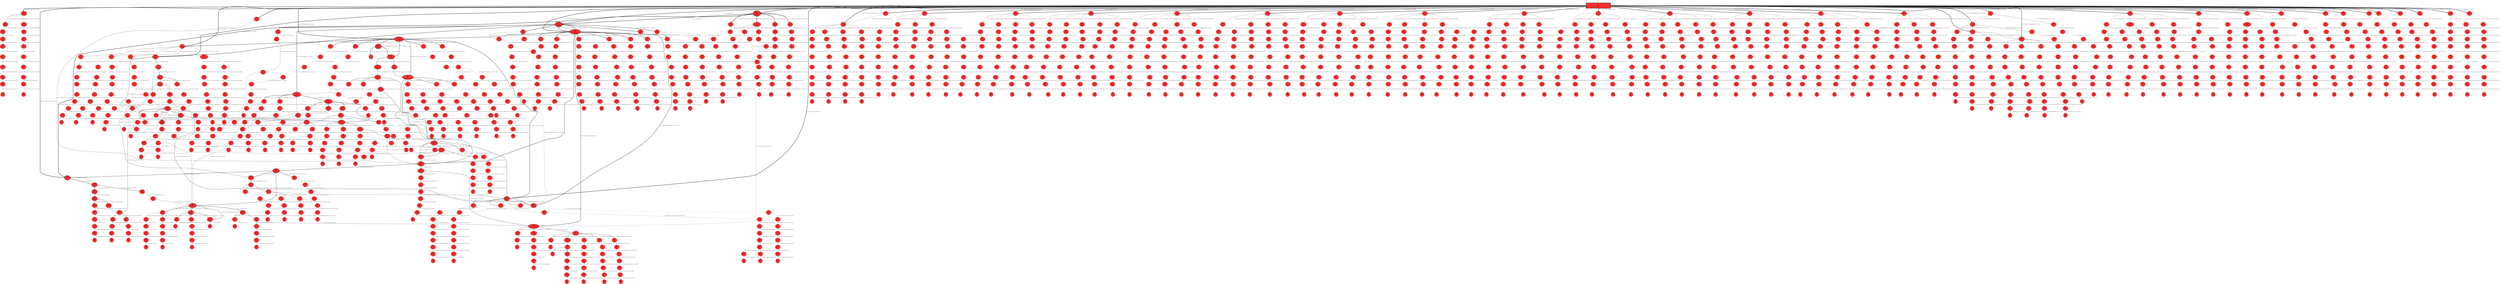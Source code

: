 // produced with flexfringe // 
digraph DFA {
	0 [label="root" shape=box];
		I -> 0;
	0 [ label="0 #474
fin: 
 path: 0:474 , 
474 0
[11,5,4,59,8,49,70,7,136,13,5,5,5,5,5,5,5,5,5,5,4,5,4,4,4,5,5,5,3,5,3,4,1,2,1,1,1,1,1,2,1,]" , style=filled, fillcolor="firebrick1", width=1.96897, height=1.96897, penwidth=6.16331];
		0 -> 1 [label="4000.0__>accounts>current__401.0__get__user__gateway
11 " , penwidth=6.16331 ];
		0 -> 167 [label="4000.0__>accounts>demo__200.0__get__user__gateway
5 " , penwidth=6.16331 ];
		0 -> 2 [label="4000.0__>fonts>museo-100>museo-100.woff__200.0__get__user__gateway
4 " , penwidth=6.16331 ];
		0 -> 52 [label="4000.0__>__304.0__get__user__gateway
59 " , penwidth=6.16331 ];
		0 -> 152 [label="4000.0__>accounts>__200.0__post__user__gateway
8 " , penwidth=6.16331 ];
		0 -> 45 [label="4000.0__>uaa>oauth>token__200.0__post__user__gateway
49 " , penwidth=6.16331 ];
		0 -> 3 [label="4000.0__>accounts>current__200.0__get__user__gateway
70 " , penwidth=6.16331 ];
		0 -> 4 [label="4000.0__>notifications>recipients>current__200.0__put__user__gateway
7 " , penwidth=6.16331 ];
		0 -> 5 [label="4000.0__>accounts>current__200.0__put__user__gateway
136 " , penwidth=6.16331 ];
		0 -> 54 [label="4000.0__>accounts>current__400.0__put__user__gateway
13 " , penwidth=6.16331 ];
		0 -> 6 [label="4000.0__>__200.0__get__user__gateway
5 " , penwidth=6.16331 ];
		0 -> 7 [label="4000.0__>css>launch.css__200.0__get__user__gateway
5 " , penwidth=6.16331 ];
		0 -> 8 [label="4000.0__>css>animation.css__200.0__get__user__gateway
5 " , penwidth=6.16331 ];
		0 -> 9 [label="4000.0__>js>lib>jquery.min.js__200.0__get__user__gateway
5 " , penwidth=6.16331 ];
		0 -> 10 [label="4000.0__>js>dashboard.js__200.0__get__user__gateway
5 " , penwidth=6.16331 ];
		0 -> 11 [label="4000.0__>css>style.css__200.0__get__user__gateway
5 " , penwidth=6.16331 ];
		0 -> 12 [label="4000.0__>js>lib>touchscreens.js__200.0__get__user__gateway
5 " , penwidth=6.16331 ];
		0 -> 13 [label="4000.0__>js>login.js__200.0__get__user__gateway
5 " , penwidth=6.16331 ];
		0 -> 14 [label="4000.0__>js>lib>extrascripts.js__200.0__get__user__gateway
5 " , penwidth=6.16331 ];
		0 -> 15 [label="4000.0__>js>main.js__200.0__get__user__gateway
5 " , penwidth=6.16331 ];
		0 -> 16 [label="4000.0__>fonts>museo-300>museo-300.woff__200.0__get__user__gateway
4 " , penwidth=6.16331 ];
		0 -> 17 [label="4000.0__>js>launch.js__200.0__get__user__gateway
5 " , penwidth=6.16331 ];
		0 -> 18 [label="4000.0__>images>piggy_large@2x.gif__200.0__get__user__gateway
4 " , penwidth=6.16331 ];
		0 -> 19 [label="4000.0__>images>logotext_large@2x.gif__200.0__get__user__gateway
4 " , penwidth=6.16331 ];
		0 -> 20 [label="4000.0__>images>userpic.jpg__200.0__get__user__gateway
4 " , penwidth=6.16331 ];
		0 -> 21 [label="4000.0__>favicon.ico__200.0__get__user__gateway
5 " , penwidth=6.16331 ];
		0 -> 22 [label="4000.0__>images>1pagesprites@2x.png__200.0__get__user__gateway
5 " , penwidth=6.16331 ];
		0 -> 23 [label="4000.0__>images>preloader.gif__200.0__get__user__gateway
5 " , penwidth=6.16331 ];
		0 -> 24 [label="4000.0__>fonts>museo-500>museo-500.woff__200.0__get__user__gateway
3 " , penwidth=6.16331 ];
		0 -> 25 [label="4000.0__>images>logo_large@2x.gif__200.0__get__user__gateway
5 " , penwidth=6.16331 ];
		0 -> 26 [label="4000.0__>images>icons@2x.png__200.0__get__user__gateway
3 " , penwidth=6.16331 ];
		0 -> 27 [label="4000.0__>images>sprites@2x.png__200.0__get__user__gateway
4 " , penwidth=6.16331 ];
		0 -> 28 [label="4000.0__>notifications>settings>current__401.0__get__user__gateway
1 " , penwidth=6.16331 ];
		0 -> 29 [label="4000.0__>statistics>current__401.0__get__user__gateway
2 " , penwidth=6.16331 ];
		0 -> 30 [label="4000.0__>statistics__302.0__get__user__gateway
1 " , penwidth=6.16331 ];
		0 -> 31 [label="4000.0__>users__404.0__get__user__gateway
1 " , penwidth=6.16331 ];
		0 -> 32 [label="4000.0__>statistics>__401.0__get__user__gateway
1 " , penwidth=6.16331 ];
		0 -> 33 [label="4000.0__>statistics>JohnDoe__401.0__get__user__gateway
1 " , penwidth=6.16331 ];
		0 -> 34 [label="4000.0__>robots.txt__404.0__get__user__gateway
1 " , penwidth=6.16331 ];
		0 -> 35 [label="4000.0__>images>linesbackground.png__200.0__get__user__gateway
2 " , penwidth=6.16331 ];
		0 -> 36 [label="4000.0__>uaa>oauth>token__400.0__post__user__gateway
1 " , penwidth=6.16331 ];
	1 [ label="1 #11
fin: 0:1 , 
 path: 0:10 , 
10 1
[9,1,]" , style=filled, fillcolor="firebrick1", width=1.24844, height=1.24844, penwidth=2.48491];
		1 -> 37 [label="4000.0__>accounts>demo__200.0__get__user__gateway
9 " , penwidth=2.48491 ];
		1 -> 38 [label="4000.0__>accounts>current__200.0__get__user__gateway
1 " , penwidth=2.48491 ];
	2 [ label="2 #7
fin: 
 path: 0:7 , 
7 0
[1,2,2,2,]" , style=filled, fillcolor="firebrick1", width=1.12475, height=1.12475, penwidth=2.07944];
		2 -> 39 [label="4000.0__>__304.0__get__user__gateway
1 " , penwidth=2.07944 ];
		2 -> 40 [label="4000.0__>accounts>current__200.0__put__user__gateway
2 " , penwidth=2.07944 ];
		2 -> 41 [label="4000.0__>images>logo_large@2x.gif__200.0__get__user__gateway
2 " , penwidth=2.07944 ];
		2 -> 42 [label="4000.0__>images>linesbackground.png__200.0__get__user__gateway
2 " , penwidth=2.07944 ];
	3 [ label="3 #139
fin: 0:1 , 
 path: 0:138 , 
138 1
[3,21,2,65,6,3,32,1,1,2,1,1,]" , style=filled, fillcolor="firebrick1", width=1.78199, height=1.78199, penwidth=4.94164];
		3 -> 43 [label="4000.0__>accounts>current__401.0__get__user__gateway
3 " , penwidth=4.94164 ];
		3 -> 52 [label="4000.0__>__304.0__get__user__gateway
21 " , penwidth=4.94164 ];
		3 -> 44 [label="4000.0__>accounts>__200.0__post__user__gateway
2 " , penwidth=4.94164 ];
		3 -> 45 [label="4000.0__>uaa>oauth>token__200.0__post__user__gateway
65 " , penwidth=4.94164 ];
		3 -> 300 [label="4000.0__>accounts>current__200.0__get__user__gateway
6 " , penwidth=4.94164 ];
		3 -> 288 [label="4000.0__>notifications>recipients>current__200.0__put__user__gateway
3 " , penwidth=4.94164 ];
		3 -> 46 [label="4000.0__>accounts>current__200.0__put__user__gateway
32 " , penwidth=4.94164 ];
		3 -> 47 [label="4000.0__>js>lib>jquery.min.js__200.0__get__user__gateway
1 " , penwidth=4.94164 ];
		3 -> 48 [label="4000.0__>images>preloader.gif__200.0__get__user__gateway
1 " , penwidth=4.94164 ];
		3 -> 49 [label="4000.0__>images>logo_large@2x.gif__200.0__get__user__gateway
2 " , penwidth=4.94164 ];
		3 -> 50 [label="4000.0__>images>sprites@2x.png__200.0__get__user__gateway
1 " , penwidth=4.94164 ];
		3 -> 51 [label="4000.0__>statistics>current__401.0__get__user__gateway
1 " , penwidth=4.94164 ];
	4 [ label="4 #7
fin: 
 path: 0:7 , 
7 0
[7,]" , style=filled, fillcolor="firebrick1", width=1.12475, height=1.12475, penwidth=2.07944];
		4 -> 46 [label="4000.0__>accounts>current__200.0__put__user__gateway
7 " , penwidth=2.07944 ];
	5 [ label="5 #525
fin: 0:11 , 
 path: 0:514 , 
514 11
[90,6,389,18,8,2,1,]" , style=filled, fillcolor="firebrick1", width=1.98311, height=1.98311, penwidth=6.2653];
		5 -> 52 [label="4000.0__>__304.0__get__user__gateway
90 " , penwidth=6.2653 ];
		5 -> 53 [label="4000.0__>accounts>current__200.0__get__user__gateway
6 " , penwidth=6.2653 ];
		5 -> 5 [label="4000.0__>accounts>current__200.0__put__user__gateway
389 " , penwidth=6.2653 ];
		5 -> 54 [label="4000.0__>accounts>current__400.0__put__user__gateway
18 " , penwidth=6.2653 ];
		5 -> 55 [label="4000.0__>__200.0__get__user__gateway
8 " , penwidth=6.2653 ];
		5 -> 56 [label="4000.0__>notifications>settings>current__401.0__get__user__gateway
2 " , penwidth=6.2653 ];
		5 -> 57 [label="4000.0__>images>linesbackground.png__200.0__get__user__gateway
1 " , penwidth=6.2653 ];
	6 [ label="6 #5
fin: 
 path: 0:5 , 
5 0
[2,2,1,]" , style=filled, fillcolor="firebrick1", width=1.02667, height=1.02667, penwidth=1.79176];
		6 -> 58 [label="4000.0__>css>launch.css__200.0__get__user__gateway
2 " , penwidth=1.79176 ];
		6 -> 59 [label="4000.0__>js>lib>touchscreens.js__200.0__get__user__gateway
2 " , penwidth=1.79176 ];
		6 -> 60 [label="4000.0__>js>login.js__200.0__get__user__gateway
1 " , penwidth=1.79176 ];
	7 [ label="7 #5
fin: 
 path: 0:5 , 
5 0
[2,1,1,1,]" , style=filled, fillcolor="firebrick1", width=1.02667, height=1.02667, penwidth=1.79176];
		7 -> 61 [label="4000.0__>__200.0__get__user__gateway
2 " , penwidth=1.79176 ];
		7 -> 62 [label="4000.0__>css>animation.css__200.0__get__user__gateway
1 " , penwidth=1.79176 ];
		7 -> 63 [label="4000.0__>css>style.css__200.0__get__user__gateway
1 " , penwidth=1.79176 ];
		7 -> 64 [label="4000.0__>js>main.js__200.0__get__user__gateway
1 " , penwidth=1.79176 ];
	8 [ label="8 #5
fin: 
 path: 0:5 , 
5 0
[1,1,1,1,1,]" , style=filled, fillcolor="firebrick1", width=1.02667, height=1.02667, penwidth=1.79176];
		8 -> 65 [label="4000.0__>css>launch.css__200.0__get__user__gateway
1 " , penwidth=1.79176 ];
		8 -> 66 [label="4000.0__>js>lib>jquery.min.js__200.0__get__user__gateway
1 " , penwidth=1.79176 ];
		8 -> 67 [label="4000.0__>css>style.css__200.0__get__user__gateway
1 " , penwidth=1.79176 ];
		8 -> 68 [label="4000.0__>js>lib>touchscreens.js__200.0__get__user__gateway
1 " , penwidth=1.79176 ];
		8 -> 69 [label="4000.0__>js>lib>extrascripts.js__200.0__get__user__gateway
1 " , penwidth=1.79176 ];
	9 [ label="9 #5
fin: 
 path: 0:5 , 
5 0
[1,1,2,1,]" , style=filled, fillcolor="firebrick1", width=1.02667, height=1.02667, penwidth=1.79176];
		9 -> 70 [label="4000.0__>js>dashboard.js__200.0__get__user__gateway
1 " , penwidth=1.79176 ];
		9 -> 71 [label="4000.0__>js>lib>touchscreens.js__200.0__get__user__gateway
1 " , penwidth=1.79176 ];
		9 -> 72 [label="4000.0__>js>main.js__200.0__get__user__gateway
2 " , penwidth=1.79176 ];
		9 -> 73 [label="4000.0__>fonts>museo-300>museo-300.woff__200.0__get__user__gateway
1 " , penwidth=1.79176 ];
	10 [ label="10 #5
fin: 
 path: 0:5 , 
5 0
[1,2,1,1,]" , style=filled, fillcolor="firebrick1", width=1.02667, height=1.02667, penwidth=1.79176];
		10 -> 74 [label="4000.0__>css>animation.css__200.0__get__user__gateway
1 " , penwidth=1.79176 ];
		10 -> 75 [label="4000.0__>css>style.css__200.0__get__user__gateway
2 " , penwidth=1.79176 ];
		10 -> 76 [label="4000.0__>js>lib>extrascripts.js__200.0__get__user__gateway
1 " , penwidth=1.79176 ];
		10 -> 77 [label="4000.0__>js>launch.js__200.0__get__user__gateway
1 " , penwidth=1.79176 ];
	11 [ label="11 #5
fin: 
 path: 0:5 , 
5 0
[1,1,2,1,]" , style=filled, fillcolor="firebrick1", width=1.02667, height=1.02667, penwidth=1.79176];
		11 -> 78 [label="4000.0__>accounts>current__200.0__get__user__gateway
1 " , penwidth=1.79176 ];
		11 -> 79 [label="4000.0__>css>launch.css__200.0__get__user__gateway
1 " , penwidth=1.79176 ];
		11 -> 80 [label="4000.0__>css>animation.css__200.0__get__user__gateway
2 " , penwidth=1.79176 ];
		11 -> 81 [label="4000.0__>js>lib>touchscreens.js__200.0__get__user__gateway
1 " , penwidth=1.79176 ];
	12 [ label="12 #5
fin: 
 path: 0:5 , 
5 0
[1,1,1,2,]" , style=filled, fillcolor="firebrick1", width=1.02667, height=1.02667, penwidth=1.79176];
		12 -> 82 [label="4000.0__>__200.0__get__user__gateway
1 " , penwidth=1.79176 ];
		12 -> 83 [label="4000.0__>js>lib>jquery.min.js__200.0__get__user__gateway
1 " , penwidth=1.79176 ];
		12 -> 84 [label="4000.0__>js>login.js__200.0__get__user__gateway
1 " , penwidth=1.79176 ];
		12 -> 85 [label="4000.0__>js>lib>extrascripts.js__200.0__get__user__gateway
2 " , penwidth=1.79176 ];
	13 [ label="13 #5
fin: 
 path: 0:5 , 
5 0
[2,1,1,1,]" , style=filled, fillcolor="firebrick1", width=1.02667, height=1.02667, penwidth=1.79176];
		13 -> 86 [label="4000.0__>js>lib>jquery.min.js__200.0__get__user__gateway
2 " , penwidth=1.79176 ];
		13 -> 87 [label="4000.0__>js>lib>extrascripts.js__200.0__get__user__gateway
1 " , penwidth=1.79176 ];
		13 -> 88 [label="4000.0__>js>main.js__200.0__get__user__gateway
1 " , penwidth=1.79176 ];
		13 -> 89 [label="4000.0__>js>launch.js__200.0__get__user__gateway
1 " , penwidth=1.79176 ];
	14 [ label="14 #5
fin: 
 path: 0:5 , 
5 0
[2,1,1,1,]" , style=filled, fillcolor="firebrick1", width=1.02667, height=1.02667, penwidth=1.79176];
		14 -> 90 [label="4000.0__>js>dashboard.js__200.0__get__user__gateway
2 " , penwidth=1.79176 ];
		14 -> 91 [label="4000.0__>js>login.js__200.0__get__user__gateway
1 " , penwidth=1.79176 ];
		14 -> 92 [label="4000.0__>js>main.js__200.0__get__user__gateway
1 " , penwidth=1.79176 ];
		14 -> 93 [label="4000.0__>favicon.ico__200.0__get__user__gateway
1 " , penwidth=1.79176 ];
	15 [ label="15 #5
fin: 
 path: 0:5 , 
5 0
[1,1,1,1,1,]" , style=filled, fillcolor="firebrick1", width=1.02667, height=1.02667, penwidth=1.79176];
		15 -> 94 [label="4000.0__>accounts>current__200.0__get__user__gateway
1 " , penwidth=1.79176 ];
		15 -> 95 [label="4000.0__>css>animation.css__200.0__get__user__gateway
1 " , penwidth=1.79176 ];
		15 -> 96 [label="4000.0__>js>login.js__200.0__get__user__gateway
1 " , penwidth=1.79176 ];
		15 -> 97 [label="4000.0__>fonts>museo-300>museo-300.woff__200.0__get__user__gateway
1 " , penwidth=1.79176 ];
		15 -> 98 [label="4000.0__>favicon.ico__200.0__get__user__gateway
1 " , penwidth=1.79176 ];
	16 [ label="16 #4
fin: 
 path: 0:4 , 
4 0
[1,1,1,1,]" , style=filled, fillcolor="firebrick1", width=0.959135, height=0.959135, penwidth=1.60944];
		16 -> 99 [label="4000.0__>js>dashboard.js__200.0__get__user__gateway
1 " , penwidth=1.60944 ];
		16 -> 100 [label="4000.0__>js>launch.js__200.0__get__user__gateway
1 " , penwidth=1.60944 ];
		16 -> 101 [label="4000.0__>images>piggy_large@2x.gif__200.0__get__user__gateway
1 " , penwidth=1.60944 ];
		16 -> 102 [label="4000.0__>images>logotext_large@2x.gif__200.0__get__user__gateway
1 " , penwidth=1.60944 ];
	17 [ label="17 #5
fin: 
 path: 0:5 , 
5 0
[1,1,2,1,]" , style=filled, fillcolor="firebrick1", width=1.02667, height=1.02667, penwidth=1.79176];
		17 -> 103 [label="4000.0__>__200.0__get__user__gateway
1 " , penwidth=1.79176 ];
		17 -> 104 [label="4000.0__>css>style.css__200.0__get__user__gateway
1 " , penwidth=1.79176 ];
		17 -> 105 [label="4000.0__>fonts>museo-300>museo-300.woff__200.0__get__user__gateway
2 " , penwidth=1.79176 ];
		17 -> 106 [label="4000.0__>images>piggy_large@2x.gif__200.0__get__user__gateway
1 " , penwidth=1.79176 ];
	18 [ label="18 #4
fin: 
 path: 0:4 , 
4 0
[1,2,1,]" , style=filled, fillcolor="firebrick1", width=0.959135, height=0.959135, penwidth=1.60944];
		18 -> 107 [label="4000.0__>images>logotext_large@2x.gif__200.0__get__user__gateway
1 " , penwidth=1.60944 ];
		18 -> 108 [label="4000.0__>favicon.ico__200.0__get__user__gateway
2 " , penwidth=1.60944 ];
		18 -> 109 [label="4000.0__>images>1pagesprites@2x.png__200.0__get__user__gateway
1 " , penwidth=1.60944 ];
	19 [ label="19 #10
fin: 
 path: 0:10 , 
10 0
[4,4,1,1,]" , style=filled, fillcolor="firebrick1", width=1.22316, height=1.22316, penwidth=2.3979];
		19 -> 110 [label="4000.0__>js>login.js__200.0__get__user__gateway
4 " , penwidth=2.3979 ];
		19 -> 111 [label="4000.0__>js>launch.js__200.0__get__user__gateway
4 " , penwidth=2.3979 ];
		19 -> 112 [label="4000.0__>images>piggy_large@2x.gif__200.0__get__user__gateway
1 " , penwidth=2.3979 ];
		19 -> 113 [label="4000.0__>images>userpic.jpg__200.0__get__user__gateway
1 " , penwidth=2.3979 ];
	20 [ label="20 #9
fin: 
 path: 0:9 , 
9 0
[2,6,1,]" , style=filled, fillcolor="firebrick1", width=1.19471, height=1.19471, penwidth=2.30259];
		20 -> 114 [label="4000.0__>js>dashboard.js__200.0__get__user__gateway
2 " , penwidth=2.30259 ];
		20 -> 19 [label="4000.0__>images>logotext_large@2x.gif__200.0__get__user__gateway
6 " , penwidth=2.30259 ];
		20 -> 115 [label="4000.0__>favicon.ico__200.0__get__user__gateway
1 " , penwidth=2.30259 ];
	21 [ label="21 #5
fin: 
 path: 0:5 , 
5 0
[4,1,]" , style=filled, fillcolor="firebrick1", width=1.02667, height=1.02667, penwidth=1.79176];
		21 -> 22 [label="4000.0__>images>1pagesprites@2x.png__200.0__get__user__gateway
4 " , penwidth=1.79176 ];
		21 -> 116 [label="4000.0__>images>logo_large@2x.gif__200.0__get__user__gateway
1 " , penwidth=1.79176 ];
	22 [ label="22 #9
fin: 
 path: 0:9 , 
9 0
[2,5,2,]" , style=filled, fillcolor="firebrick1", width=1.19471, height=1.19471, penwidth=2.30259];
		22 -> 117 [label="4000.0__>__304.0__get__user__gateway
2 " , penwidth=2.30259 ];
		22 -> 20 [label="4000.0__>images>userpic.jpg__200.0__get__user__gateway
5 " , penwidth=2.30259 ];
		22 -> 118 [label="4000.0__>images>preloader.gif__200.0__get__user__gateway
2 " , penwidth=2.30259 ];
	23 [ label="23 #9
fin: 
 path: 0:9 , 
9 0
[1,3,2,3,]" , style=filled, fillcolor="firebrick1", width=1.19471, height=1.19471, penwidth=2.30259];
		23 -> 119 [label="4000.0__>uaa>oauth>token__200.0__post__user__gateway
1 " , penwidth=2.30259 ];
		23 -> 120 [label="4000.0__>accounts>current__200.0__get__user__gateway
3 " , penwidth=2.30259 ];
		23 -> 121 [label="4000.0__>images>sprites@2x.png__200.0__get__user__gateway
2 " , penwidth=2.30259 ];
		23 -> 122 [label="4000.0__>statistics__302.0__get__user__gateway
3 " , penwidth=2.30259 ];
	24 [ label="24 #3
fin: 
 path: 0:3 , 
3 0
[3,]" , style=filled, fillcolor="firebrick1", width=0.869742, height=0.869742, penwidth=1.38629];
		24 -> 2 [label="4000.0__>fonts>museo-100>museo-100.woff__200.0__get__user__gateway
3 " , penwidth=1.38629 ];
	25 [ label="25 #5
fin: 
 path: 0:5 , 
5 0
[1,2,1,1,]" , style=filled, fillcolor="firebrick1", width=1.02667, height=1.02667, penwidth=1.79176];
		25 -> 123 [label="4000.0__>uaa>oauth>token__200.0__post__user__gateway
1 " , penwidth=1.79176 ];
		25 -> 124 [label="4000.0__>accounts>current__200.0__get__user__gateway
2 " , penwidth=1.79176 ];
		25 -> 125 [label="4000.0__>images>icons@2x.png__200.0__get__user__gateway
1 " , penwidth=1.79176 ];
		25 -> 126 [label="4000.0__>images>sprites@2x.png__200.0__get__user__gateway
1 " , penwidth=1.79176 ];
	26 [ label="26 #3
fin: 
 path: 0:3 , 
3 0
[2,1,]" , style=filled, fillcolor="firebrick1", width=0.869742, height=0.869742, penwidth=1.38629];
		26 -> 127 [label="4000.0__>fonts>museo-500>museo-500.woff__200.0__get__user__gateway
2 " , penwidth=1.38629 ];
		26 -> 128 [label="4000.0__>images>sprites@2x.png__200.0__get__user__gateway
1 " , penwidth=1.38629 ];
	27 [ label="27 #4
fin: 
 path: 0:4 , 
4 0
[2,2,]" , style=filled, fillcolor="firebrick1", width=0.959135, height=0.959135, penwidth=1.60944];
		27 -> 129 [label="4000.0__>accounts>current__200.0__get__user__gateway
2 " , penwidth=1.60944 ];
		27 -> 130 [label="4000.0__>images>icons@2x.png__200.0__get__user__gateway
2 " , penwidth=1.60944 ];
	28 [ label="28 #1
fin: 
 path: 0:1 , 
1 0
[1,]" , style=filled, fillcolor="firebrick1", width=0.526589, height=0.526589, penwidth=0.693147];
		28 -> 131 [label="4000.0__>accounts>current__200.0__get__user__gateway
1 " , penwidth=0.693147 ];
	29 [ label="29 #2
fin: 
 path: 0:2 , 
2 0
[1,1,]" , style=filled, fillcolor="firebrick1", width=0.741276, height=0.741276, penwidth=1.09861];
		29 -> 132 [label="4000.0__>js>launch.js__200.0__get__user__gateway
1 " , penwidth=1.09861 ];
		29 -> 133 [label="4000.0__>statistics>current__401.0__get__user__gateway
1 " , penwidth=1.09861 ];
	30 [ label="30 #1
fin: 
 path: 0:1 , 
1 0
[1,]" , style=filled, fillcolor="firebrick1", width=0.526589, height=0.526589, penwidth=0.693147];
		30 -> 134 [label="4000.0__>users__404.0__get__user__gateway
1 " , penwidth=0.693147 ];
	31 [ label="31 #1
fin: 
 path: 0:1 , 
1 0
[1,]" , style=filled, fillcolor="firebrick1", width=0.526589, height=0.526589, penwidth=0.693147];
		31 -> 135 [label="4000.0__>statistics>__401.0__get__user__gateway
1 " , penwidth=0.693147 ];
	32 [ label="32 #1
fin: 
 path: 0:1 , 
1 0
[1,]" , style=filled, fillcolor="firebrick1", width=0.526589, height=0.526589, penwidth=0.693147];
		32 -> 136 [label="4000.0__>statistics>JohnDoe__401.0__get__user__gateway
1 " , penwidth=0.693147 ];
	33 [ label="33 #1
fin: 
 path: 0:1 , 
1 0
[1,]" , style=filled, fillcolor="firebrick1", width=0.526589, height=0.526589, penwidth=0.693147];
		33 -> 137 [label="4000.0__>robots.txt__404.0__get__user__gateway
1 " , penwidth=0.693147 ];
	34 [ label="34 #1
fin: 
 path: 0:1 , 
1 0
[1,]" , style=filled, fillcolor="firebrick1", width=0.526589, height=0.526589, penwidth=0.693147];
		34 -> 138 [label="4000.0__>accounts>current__200.0__get__user__gateway
1 " , penwidth=0.693147 ];
	35 [ label="35 #2
fin: 
 path: 0:2 , 
2 0
[1,1,]" , style=filled, fillcolor="firebrick1", width=0.741276, height=0.741276, penwidth=1.09861];
		35 -> 139 [label="4000.0__>__304.0__get__user__gateway
1 " , penwidth=1.09861 ];
		35 -> 140 [label="4000.0__>accounts>current__200.0__put__user__gateway
1 " , penwidth=1.09861 ];
	36 [ label="36 #1
fin: 
 path: 0:1 , 
1 0
[1,]" , style=filled, fillcolor="firebrick1", width=0.526589, height=0.526589, penwidth=0.693147];
		36 -> 141 [label="4000.0__>accounts>current__200.0__get__user__gateway
1 " , penwidth=0.693147 ];
	37 [ label="37 #9
fin: 0:1 , 
 path: 0:8 , 
8 1
[8,0,]" , style=filled, fillcolor="firebrick1", width=1.19471, height=1.19471, penwidth=2.30259];
		37 -> 142 [label="4000.0__>fonts>museo-100>museo-100.woff__200.0__get__user__gateway
8 " , penwidth=2.30259 ];
	38 [ label="38 #1
fin: 
 path: 0:1 , 
1 0
[0,0,1,0,0,0,]" , style=filled, fillcolor="firebrick1", width=0.526589, height=0.526589, penwidth=0.693147];
		38 -> 143 [label="4000.0__>accounts>current__200.0__put__user__gateway
1 " , penwidth=0.693147 ];
	310 [ label="310 #1
fin: 
 path: 0:1 , 
1 0
[1,]" , style=filled, fillcolor="firebrick1", width=0.526589, height=0.526589, penwidth=0.693147];
		310 -> 466 [label="4000.0__>__304.0__get__user__gateway
1 " , penwidth=0.693147 ];
	39 [ label="39 #1
fin: 
 path: 0:1 , 
1 0
[1,0,]" , style=filled, fillcolor="firebrick1", width=0.526589, height=0.526589, penwidth=0.693147];
		39 -> 144 [label="4000.0__>accounts>__200.0__post__user__gateway
1 " , penwidth=0.693147 ];
	40 [ label="40 #2
fin: 
 path: 0:2 , 
2 0
[0,2,]" , style=filled, fillcolor="firebrick1", width=0.741276, height=0.741276, penwidth=1.09861];
		40 -> 145 [label="4000.0__>images>linesbackground.png__200.0__get__user__gateway
2 " , penwidth=1.09861 ];
	41 [ label="41 #2
fin: 
 path: 0:2 , 
2 0
[0,0,2,0,]" , style=filled, fillcolor="firebrick1", width=0.741276, height=0.741276, penwidth=1.09861];
		41 -> 146 [label="4000.0__>images>icons@2x.png__200.0__get__user__gateway
2 " , penwidth=1.09861 ];
	42 [ label="42 #2
fin: 
 path: 0:2 , 
2 0
[0,2,]" , style=filled, fillcolor="firebrick1", width=0.741276, height=0.741276, penwidth=1.09861];
		42 -> 147 [label="4000.0__>accounts>current__200.0__put__user__gateway
2 " , penwidth=1.09861 ];
	168 [ label="168 #2
fin: 
 path: 0:2 , 
2 0
[0,2,]" , style=filled, fillcolor="firebrick1", width=0.741276, height=0.741276, penwidth=1.09861];
		168 -> 312 [label="4000.0__>accounts>current__200.0__get__user__gateway
2 " , penwidth=1.09861 ];
	171 [ label="171 #2
fin: 
 path: 0:2 , 
2 0
[2,]" , style=filled, fillcolor="firebrick1", width=0.741276, height=0.741276, penwidth=1.09861];
		171 -> 318 [label="4000.0__>favicon.ico__200.0__get__user__gateway
2 " , penwidth=1.09861 ];
	286 [ label="286 #2
fin: 
 path: 0:2 , 
2 0
[2,]" , style=filled, fillcolor="firebrick1", width=0.741276, height=0.741276, penwidth=1.09861];
		286 -> 435 [label="4000.0__>accounts>current__200.0__get__user__gateway
2 " , penwidth=1.09861 ];
	289 [ label="289 #1
fin: 
 path: 0:1 , 
1 0
[0,1,]" , style=filled, fillcolor="firebrick1", width=0.526589, height=0.526589, penwidth=0.693147];
		289 -> 439 [label="4000.0__>accounts>current__200.0__put__user__gateway
1 " , penwidth=0.693147 ];
	153 [ label="153 #42
fin: 0:2 , 
 path: 0:40 , 
40 2
[0,20,2,0,2,2,14,0,0,0,0,0,]" , style=filled, fillcolor="firebrick1", width=1.5605, height=1.5605, penwidth=3.7612];
		153 -> 290 [label="4000.0__>__304.0__get__user__gateway
20 " , penwidth=3.7612 ];
		153 -> 291 [label="4000.0__>accounts>__200.0__post__user__gateway
2 " , penwidth=3.7612 ];
		153 -> 292 [label="4000.0__>accounts>current__200.0__get__user__gateway
2 " , penwidth=3.7612 ];
		153 -> 293 [label="4000.0__>notifications>recipients>current__200.0__put__user__gateway
2 " , penwidth=3.7612 ];
		153 -> 46 [label="4000.0__>accounts>current__200.0__put__user__gateway
14 " , penwidth=3.7612 ];
	158 [ label="158 #1
fin: 
 path: 0:1 , 
1 0
[1,]" , style=filled, fillcolor="firebrick1", width=0.526589, height=0.526589, penwidth=0.693147];
		158 -> 298 [label="4000.0__>accounts>current__200.0__get__user__gateway
1 " , penwidth=0.693147 ];
	43 [ label="43 #3
fin: 
 path: 0:3 , 
3 0
[3,]" , style=filled, fillcolor="firebrick1", width=0.869742, height=0.869742, penwidth=1.38629];
		43 -> 148 [label="4000.0__>accounts>current__200.0__get__user__gateway
3 " , penwidth=1.38629 ];
	44 [ label="44 #2
fin: 
 path: 0:2 , 
2 0
[1,1,]" , style=filled, fillcolor="firebrick1", width=0.741276, height=0.741276, penwidth=1.09861];
		44 -> 149 [label="4000.0__>notifications>recipients>current__200.0__put__user__gateway
1 " , penwidth=1.09861 ];
		44 -> 150 [label="4000.0__>accounts>current__200.0__put__user__gateway
1 " , penwidth=1.09861 ];
	45 [ label="45 #114
fin: 0:1 , 
 path: 0:113 , 
113 1
[38,11,24,2,28,3,4,2,1,]" , style=filled, fillcolor="firebrick1", width=1.74832, height=1.74832, penwidth=4.74493];
		45 -> 151 [label="4000.0__>__304.0__get__user__gateway
38 " , penwidth=4.74493 ];
		45 -> 152 [label="4000.0__>accounts>__200.0__post__user__gateway
11 " , penwidth=4.74493 ];
		45 -> 153 [label="4000.0__>accounts>current__200.0__get__user__gateway
24 " , penwidth=4.74493 ];
		45 -> 154 [label="4000.0__>notifications>recipients>current__200.0__put__user__gateway
2 " , penwidth=4.74493 ];
		45 -> 155 [label="4000.0__>accounts>current__200.0__put__user__gateway
28 " , penwidth=4.74493 ];
		45 -> 156 [label="4000.0__>css>launch.css__200.0__get__user__gateway
3 " , penwidth=4.74493 ];
		45 -> 23 [label="4000.0__>images>preloader.gif__200.0__get__user__gateway
4 " , penwidth=4.74493 ];
		45 -> 157 [label="4000.0__>fonts>museo-500>museo-500.woff__200.0__get__user__gateway
2 " , penwidth=4.74493 ];
		45 -> 158 [label="4000.0__>images>logo_large@2x.gif__200.0__get__user__gateway
1 " , penwidth=4.74493 ];
	46 [ label="46 #66
fin: 0:6 , 
 path: 0:60 , 
60 6
[14,0,46,0,0,0,]" , style=filled, fillcolor="firebrick1", width=1.64956, height=1.64956, penwidth=4.20469];
		46 -> 159 [label="4000.0__>__304.0__get__user__gateway
14 " , penwidth=4.20469 ];
		46 -> 160 [label="4000.0__>accounts>current__200.0__put__user__gateway
46 " , penwidth=4.20469 ];
	47 [ label="47 #1
fin: 
 path: 0:1 , 
1 0
[0,1,0,]" , style=filled, fillcolor="firebrick1", width=0.526589, height=0.526589, penwidth=0.693147];
		47 -> 161 [label="4000.0__>js>main.js__200.0__get__user__gateway
1 " , penwidth=0.693147 ];
	48 [ label="48 #1
fin: 
 path: 0:1 , 
1 0
[1,0,]" , style=filled, fillcolor="firebrick1", width=0.526589, height=0.526589, penwidth=0.693147];
		48 -> 162 [label="4000.0__>uaa>oauth>token__200.0__post__user__gateway
1 " , penwidth=0.693147 ];
	49 [ label="49 #2
fin: 
 path: 0:2 , 
2 0
[1,0,1,]" , style=filled, fillcolor="firebrick1", width=0.741276, height=0.741276, penwidth=1.09861];
		49 -> 163 [label="4000.0__>uaa>oauth>token__200.0__post__user__gateway
1 " , penwidth=1.09861 ];
		49 -> 164 [label="4000.0__>images>sprites@2x.png__200.0__get__user__gateway
1 " , penwidth=1.09861 ];
	50 [ label="50 #1
fin: 
 path: 0:1 , 
1 0
[1,0,]" , style=filled, fillcolor="firebrick1", width=0.526589, height=0.526589, penwidth=0.693147];
		50 -> 165 [label="4000.0__>accounts>current__200.0__get__user__gateway
1 " , penwidth=0.693147 ];
	51 [ label="51 #1
fin: 
 path: 0:1 , 
1 0
[0,1,]" , style=filled, fillcolor="firebrick1", width=0.526589, height=0.526589, penwidth=0.693147];
		51 -> 166 [label="4000.0__>statistics>current__401.0__get__user__gateway
1 " , penwidth=0.693147 ];
	52 [ label="52 #170
fin: 0:3 , 
 path: 0:167 , 
167 3
[17,2,5,66,69,2,6,]" , style=filled, fillcolor="firebrick1", width=1.8151, height=1.8151, penwidth=5.14166];
		52 -> 167 [label="4000.0__>accounts>demo__200.0__get__user__gateway
17 " , penwidth=5.14166 ];
		52 -> 168 [label="4000.0__>__304.0__get__user__gateway
2 " , penwidth=5.14166 ];
		52 -> 169 [label="4000.0__>accounts>__200.0__post__user__gateway
5 " , penwidth=5.14166 ];
		52 -> 170 [label="4000.0__>uaa>oauth>token__200.0__post__user__gateway
66 " , penwidth=5.14166 ];
		52 -> 3 [label="4000.0__>accounts>current__200.0__get__user__gateway
69 " , penwidth=5.14166 ];
		52 -> 171 [label="4000.0__>images>piggy_large@2x.gif__200.0__get__user__gateway
2 " , penwidth=5.14166 ];
		52 -> 172 [label="4000.0__>uaa>oauth>token__400.0__post__user__gateway
6 " , penwidth=5.14166 ];
	53 [ label="53 #6
fin: 
 path: 0:6 , 
6 0
[0,0,3,3,0,0,0,0,0,]" , style=filled, fillcolor="firebrick1", width=1.08042, height=1.08042, penwidth=1.94591];
		53 -> 173 [label="4000.0__>accounts>current__200.0__get__user__gateway
3 " , penwidth=1.94591 ];
		53 -> 174 [label="4000.0__>accounts>current__200.0__put__user__gateway
3 " , penwidth=1.94591 ];
	54 [ label="54 #82
fin: 
 path: 0:82 , 
82 0
[36,46,]" , style=filled, fillcolor="firebrick1", width=1.68988, height=1.68988, penwidth=4.41884];
		54 -> 175 [label="4000.0__>__304.0__get__user__gateway
36 " , penwidth=4.41884 ];
		54 -> 54 [label="4000.0__>accounts>current__400.0__put__user__gateway
46 " , penwidth=4.41884 ];
	55 [ label="55 #8
fin: 
 path: 0:8 , 
8 0
[8,0,0,]" , style=filled, fillcolor="firebrick1", width=1.16228, height=1.16228, penwidth=2.19722];
		55 -> 176 [label="4000.0__>css>launch.css__200.0__get__user__gateway
8 " , penwidth=2.19722 ];
	56 [ label="56 #2
fin: 
 path: 0:2 , 
2 0
[2,]" , style=filled, fillcolor="firebrick1", width=0.741276, height=0.741276, penwidth=1.09861];
		56 -> 177 [label="4000.0__>accounts>current__200.0__get__user__gateway
2 " , penwidth=1.09861 ];
	57 [ label="57 #1
fin: 
 path: 0:1 , 
1 0
[1,]" , style=filled, fillcolor="firebrick1", width=0.526589, height=0.526589, penwidth=0.693147];
		57 -> 178 [label="4000.0__>__304.0__get__user__gateway
1 " , penwidth=0.693147 ];
	58 [ label="58 #2
fin: 
 path: 0:2 , 
2 0
[0,1,1,]" , style=filled, fillcolor="firebrick1", width=0.741276, height=0.741276, penwidth=1.09861];
		58 -> 179 [label="4000.0__>css>animation.css__200.0__get__user__gateway
1 " , penwidth=1.09861 ];
		58 -> 180 [label="4000.0__>js>main.js__200.0__get__user__gateway
1 " , penwidth=1.09861 ];
	59 [ label="59 #2
fin: 
 path: 0:2 , 
2 0
[0,1,0,1,]" , style=filled, fillcolor="firebrick1", width=0.741276, height=0.741276, penwidth=1.09861];
		59 -> 181 [label="4000.0__>js>lib>jquery.min.js__200.0__get__user__gateway
1 " , penwidth=1.09861 ];
		59 -> 182 [label="4000.0__>js>lib>extrascripts.js__200.0__get__user__gateway
1 " , penwidth=1.09861 ];
	60 [ label="60 #1
fin: 
 path: 0:1 , 
1 0
[1,0,0,0,]" , style=filled, fillcolor="firebrick1", width=0.526589, height=0.526589, penwidth=0.693147];
		60 -> 183 [label="4000.0__>js>lib>jquery.min.js__200.0__get__user__gateway
1 " , penwidth=0.693147 ];
	61 [ label="61 #2
fin: 
 path: 0:2 , 
2 0
[0,2,0,]" , style=filled, fillcolor="firebrick1", width=0.741276, height=0.741276, penwidth=1.09861];
		61 -> 184 [label="4000.0__>js>lib>touchscreens.js__200.0__get__user__gateway
2 " , penwidth=1.09861 ];
	62 [ label="62 #1
fin: 
 path: 0:1 , 
1 0
[0,1,0,0,0,]" , style=filled, fillcolor="firebrick1", width=0.526589, height=0.526589, penwidth=0.693147];
		62 -> 185 [label="4000.0__>js>lib>jquery.min.js__200.0__get__user__gateway
1 " , penwidth=0.693147 ];
	63 [ label="63 #1
fin: 
 path: 0:1 , 
1 0
[0,1,]" , style=filled, fillcolor="firebrick1", width=0.526589, height=0.526589, penwidth=0.693147];
		63 -> 186 [label="4000.0__>css>animation.css__200.0__get__user__gateway
1 " , penwidth=0.693147 ];
	64 [ label="64 #1
fin: 
 path: 0:1 , 
1 0
[0,1,0,]" , style=filled, fillcolor="firebrick1", width=0.526589, height=0.526589, penwidth=0.693147];
		64 -> 187 [label="4000.0__>css>animation.css__200.0__get__user__gateway
1 " , penwidth=0.693147 ];
	65 [ label="65 #1
fin: 
 path: 0:1 , 
1 0
[1,]" , style=filled, fillcolor="firebrick1", width=0.526589, height=0.526589, penwidth=0.693147];
		65 -> 188 [label="4000.0__>__200.0__get__user__gateway
1 " , penwidth=0.693147 ];
	66 [ label="66 #1
fin: 
 path: 0:1 , 
1 0
[1,0,]" , style=filled, fillcolor="firebrick1", width=0.526589, height=0.526589, penwidth=0.693147];
		66 -> 189 [label="4000.0__>js>dashboard.js__200.0__get__user__gateway
1 " , penwidth=0.693147 ];
	67 [ label="67 #1
fin: 
 path: 0:1 , 
1 0
[0,1,0,0,]" , style=filled, fillcolor="firebrick1", width=0.526589, height=0.526589, penwidth=0.693147];
		67 -> 190 [label="4000.0__>css>launch.css__200.0__get__user__gateway
1 " , penwidth=0.693147 ];
	68 [ label="68 #1
fin: 
 path: 0:1 , 
1 0
[0,0,0,1,]" , style=filled, fillcolor="firebrick1", width=0.526589, height=0.526589, penwidth=0.693147];
		68 -> 191 [label="4000.0__>js>lib>extrascripts.js__200.0__get__user__gateway
1 " , penwidth=0.693147 ];
	69 [ label="69 #1
fin: 
 path: 0:1 , 
1 0
[1,0,0,]" , style=filled, fillcolor="firebrick1", width=0.526589, height=0.526589, penwidth=0.693147];
		69 -> 192 [label="4000.0__>js>dashboard.js__200.0__get__user__gateway
1 " , penwidth=0.693147 ];
	70 [ label="70 #1
fin: 
 path: 0:1 , 
1 0
[1,0,]" , style=filled, fillcolor="firebrick1", width=0.526589, height=0.526589, penwidth=0.693147];
		70 -> 193 [label="4000.0__>css>style.css__200.0__get__user__gateway
1 " , penwidth=0.693147 ];
	71 [ label="71 #1
fin: 
 path: 0:1 , 
1 0
[1,0,]" , style=filled, fillcolor="firebrick1", width=0.526589, height=0.526589, penwidth=0.693147];
		71 -> 194 [label="4000.0__>__200.0__get__user__gateway
1 " , penwidth=0.693147 ];
	72 [ label="72 #2
fin: 
 path: 0:2 , 
2 0
[0,0,1,0,1,]" , style=filled, fillcolor="firebrick1", width=0.741276, height=0.741276, penwidth=1.09861];
		72 -> 195 [label="4000.0__>js>login.js__200.0__get__user__gateway
1 " , penwidth=1.09861 ];
		72 -> 196 [label="4000.0__>favicon.ico__200.0__get__user__gateway
1 " , penwidth=1.09861 ];
	73 [ label="73 #1
fin: 
 path: 0:1 , 
1 0
[1,0,]" , style=filled, fillcolor="firebrick1", width=0.526589, height=0.526589, penwidth=0.693147];
		73 -> 197 [label="4000.0__>js>dashboard.js__200.0__get__user__gateway
1 " , penwidth=0.693147 ];
	74 [ label="74 #1
fin: 
 path: 0:1 , 
1 0
[1,0,]" , style=filled, fillcolor="firebrick1", width=0.526589, height=0.526589, penwidth=0.693147];
		74 -> 198 [label="4000.0__>css>style.css__200.0__get__user__gateway
1 " , penwidth=0.693147 ];
	75 [ label="75 #2
fin: 
 path: 0:2 , 
2 0
[1,0,0,1,]" , style=filled, fillcolor="firebrick1", width=0.741276, height=0.741276, penwidth=1.09861];
		75 -> 199 [label="4000.0__>accounts>current__200.0__get__user__gateway
1 " , penwidth=1.09861 ];
		75 -> 200 [label="4000.0__>js>lib>touchscreens.js__200.0__get__user__gateway
1 " , penwidth=1.09861 ];
	76 [ label="76 #1
fin: 
 path: 0:1 , 
1 0
[1,0,]" , style=filled, fillcolor="firebrick1", width=0.526589, height=0.526589, penwidth=0.693147];
		76 -> 201 [label="4000.0__>js>login.js__200.0__get__user__gateway
1 " , penwidth=0.693147 ];
	77 [ label="77 #1
fin: 
 path: 0:1 , 
1 0
[1,0,0,]" , style=filled, fillcolor="firebrick1", width=0.526589, height=0.526589, penwidth=0.693147];
		77 -> 202 [label="4000.0__>__200.0__get__user__gateway
1 " , penwidth=0.693147 ];
	78 [ label="78 #1
fin: 
 path: 0:1 , 
1 0
[0,0,1,0,0,0,]" , style=filled, fillcolor="firebrick1", width=0.526589, height=0.526589, penwidth=0.693147];
		78 -> 203 [label="4000.0__>images>preloader.gif__200.0__get__user__gateway
1 " , penwidth=0.693147 ];
	79 [ label="79 #1
fin: 
 path: 0:1 , 
1 0
[1,]" , style=filled, fillcolor="firebrick1", width=0.526589, height=0.526589, penwidth=0.693147];
		79 -> 204 [label="4000.0__>__200.0__get__user__gateway
1 " , penwidth=0.693147 ];
	80 [ label="80 #2
fin: 
 path: 0:2 , 
2 0
[1,0,0,1,0,]" , style=filled, fillcolor="firebrick1", width=0.741276, height=0.741276, penwidth=1.09861];
		80 -> 205 [label="4000.0__>css>launch.css__200.0__get__user__gateway
1 " , penwidth=1.09861 ];
		80 -> 206 [label="4000.0__>js>lib>touchscreens.js__200.0__get__user__gateway
1 " , penwidth=1.09861 ];
	81 [ label="81 #1
fin: 
 path: 0:1 , 
1 0
[0,1,0,]" , style=filled, fillcolor="firebrick1", width=0.526589, height=0.526589, penwidth=0.693147];
		81 -> 207 [label="4000.0__>js>login.js__200.0__get__user__gateway
1 " , penwidth=0.693147 ];
	82 [ label="82 #1
fin: 
 path: 0:1 , 
1 0
[1,0,]" , style=filled, fillcolor="firebrick1", width=0.526589, height=0.526589, penwidth=0.693147];
		82 -> 208 [label="4000.0__>css>launch.css__200.0__get__user__gateway
1 " , penwidth=0.693147 ];
	83 [ label="83 #1
fin: 
 path: 0:1 , 
1 0
[1,]" , style=filled, fillcolor="firebrick1", width=0.526589, height=0.526589, penwidth=0.693147];
		83 -> 209 [label="4000.0__>fonts>museo-300>museo-300.woff__200.0__get__user__gateway
1 " , penwidth=0.693147 ];
	84 [ label="84 #1
fin: 
 path: 0:1 , 
1 0
[1,0,0,]" , style=filled, fillcolor="firebrick1", width=0.526589, height=0.526589, penwidth=0.693147];
		84 -> 210 [label="4000.0__>js>lib>extrascripts.js__200.0__get__user__gateway
1 " , penwidth=0.693147 ];
	85 [ label="85 #2
fin: 
 path: 0:2 , 
2 0
[1,0,0,1,]" , style=filled, fillcolor="firebrick1", width=0.741276, height=0.741276, penwidth=1.09861];
		85 -> 211 [label="4000.0__>js>dashboard.js__200.0__get__user__gateway
1 " , penwidth=1.09861 ];
		85 -> 212 [label="4000.0__>favicon.ico__200.0__get__user__gateway
1 " , penwidth=1.09861 ];
	86 [ label="86 #2
fin: 
 path: 0:2 , 
2 0
[0,1,1,0,]" , style=filled, fillcolor="firebrick1", width=0.741276, height=0.741276, penwidth=1.09861];
		86 -> 213 [label="4000.0__>js>lib>touchscreens.js__200.0__get__user__gateway
1 " , penwidth=1.09861 ];
		86 -> 214 [label="4000.0__>js>main.js__200.0__get__user__gateway
1 " , penwidth=1.09861 ];
	87 [ label="87 #1
fin: 
 path: 0:1 , 
1 0
[1,]" , style=filled, fillcolor="firebrick1", width=0.526589, height=0.526589, penwidth=0.693147];
		87 -> 215 [label="4000.0__>js>main.js__200.0__get__user__gateway
1 " , penwidth=0.693147 ];
	88 [ label="88 #1
fin: 
 path: 0:1 , 
1 0
[1,0,0,0,]" , style=filled, fillcolor="firebrick1", width=0.526589, height=0.526589, penwidth=0.693147];
		88 -> 216 [label="4000.0__>accounts>current__200.0__get__user__gateway
1 " , penwidth=0.693147 ];
	89 [ label="89 #1
fin: 
 path: 0:1 , 
1 0
[1,0,]" , style=filled, fillcolor="firebrick1", width=0.526589, height=0.526589, penwidth=0.693147];
		89 -> 217 [label="4000.0__>fonts>museo-300>museo-300.woff__200.0__get__user__gateway
1 " , penwidth=0.693147 ];
	90 [ label="90 #2
fin: 
 path: 0:2 , 
2 0
[0,1,0,1,]" , style=filled, fillcolor="firebrick1", width=0.741276, height=0.741276, penwidth=1.09861];
		90 -> 218 [label="4000.0__>css>style.css__200.0__get__user__gateway
1 " , penwidth=1.09861 ];
		90 -> 219 [label="4000.0__>js>launch.js__200.0__get__user__gateway
1 " , penwidth=1.09861 ];
	91 [ label="91 #1
fin: 
 path: 0:1 , 
1 0
[1,0,]" , style=filled, fillcolor="firebrick1", width=0.526589, height=0.526589, penwidth=0.693147];
		91 -> 220 [label="4000.0__>js>main.js__200.0__get__user__gateway
1 " , penwidth=0.693147 ];
	92 [ label="92 #1
fin: 
 path: 0:1 , 
1 0
[0,1,]" , style=filled, fillcolor="firebrick1", width=0.526589, height=0.526589, penwidth=0.693147];
		92 -> 221 [label="4000.0__>fonts>museo-300>museo-300.woff__200.0__get__user__gateway
1 " , penwidth=0.693147 ];
	93 [ label="93 #1
fin: 
 path: 0:1 , 
1 0
[0,1,]" , style=filled, fillcolor="firebrick1", width=0.526589, height=0.526589, penwidth=0.693147];
		93 -> 222 [label="4000.0__>images>logo_large@2x.gif__200.0__get__user__gateway
1 " , penwidth=0.693147 ];
	94 [ label="94 #1
fin: 
 path: 0:1 , 
1 0
[0,0,1,0,]" , style=filled, fillcolor="firebrick1", width=0.526589, height=0.526589, penwidth=0.693147];
		94 -> 223 [label="4000.0__>images>logo_large@2x.gif__200.0__get__user__gateway
1 " , penwidth=0.693147 ];
	95 [ label="95 #1
fin: 
 path: 0:1 , 
1 0
[1,]" , style=filled, fillcolor="firebrick1", width=0.526589, height=0.526589, penwidth=0.693147];
		95 -> 224 [label="4000.0__>js>lib>extrascripts.js__200.0__get__user__gateway
1 " , penwidth=0.693147 ];
	96 [ label="96 #1
fin: 
 path: 0:1 , 
1 0
[1,]" , style=filled, fillcolor="firebrick1", width=0.526589, height=0.526589, penwidth=0.693147];
		96 -> 225 [label="4000.0__>js>launch.js__200.0__get__user__gateway
1 " , penwidth=0.693147 ];
	97 [ label="97 #1
fin: 
 path: 0:1 , 
1 0
[1,0,]" , style=filled, fillcolor="firebrick1", width=0.526589, height=0.526589, penwidth=0.693147];
		97 -> 226 [label="4000.0__>js>launch.js__200.0__get__user__gateway
1 " , penwidth=0.693147 ];
	98 [ label="98 #1
fin: 
 path: 0:1 , 
1 0
[1,]" , style=filled, fillcolor="firebrick1", width=0.526589, height=0.526589, penwidth=0.693147];
		98 -> 227 [label="4000.0__>images>1pagesprites@2x.png__200.0__get__user__gateway
1 " , penwidth=0.693147 ];
	99 [ label="99 #1
fin: 
 path: 0:1 , 
1 0
[1,]" , style=filled, fillcolor="firebrick1", width=0.526589, height=0.526589, penwidth=0.693147];
		99 -> 228 [label="4000.0__>js>lib>extrascripts.js__200.0__get__user__gateway
1 " , penwidth=0.693147 ];
	100 [ label="100 #1
fin: 
 path: 0:1 , 
1 0
[0,1,]" , style=filled, fillcolor="firebrick1", width=0.526589, height=0.526589, penwidth=0.693147];
		100 -> 229 [label="4000.0__>images>piggy_large@2x.gif__200.0__get__user__gateway
1 " , penwidth=0.693147 ];
	101 [ label="101 #1
fin: 
 path: 0:1 , 
1 0
[0,1,0,]" , style=filled, fillcolor="firebrick1", width=0.526589, height=0.526589, penwidth=0.693147];
		101 -> 230 [label="4000.0__>favicon.ico__200.0__get__user__gateway
1 " , penwidth=0.693147 ];
	102 [ label="102 #1
fin: 
 path: 0:1 , 
1 0
[1,0,]" , style=filled, fillcolor="firebrick1", width=0.526589, height=0.526589, penwidth=0.693147];
		102 -> 231 [label="4000.0__>images>piggy_large@2x.gif__200.0__get__user__gateway
1 " , penwidth=0.693147 ];
	103 [ label="103 #1
fin: 
 path: 0:1 , 
1 0
[1,]" , style=filled, fillcolor="firebrick1", width=0.526589, height=0.526589, penwidth=0.693147];
		103 -> 232 [label="4000.0__>js>login.js__200.0__get__user__gateway
1 " , penwidth=0.693147 ];
	104 [ label="104 #1
fin: 
 path: 0:1 , 
1 0
[1,]" , style=filled, fillcolor="firebrick1", width=0.526589, height=0.526589, penwidth=0.693147];
		104 -> 233 [label="4000.0__>css>animation.css__200.0__get__user__gateway
1 " , penwidth=0.693147 ];
	105 [ label="105 #2
fin: 
 path: 0:2 , 
2 0
[0,0,1,1,]" , style=filled, fillcolor="firebrick1", width=0.741276, height=0.741276, penwidth=1.09861];
		105 -> 234 [label="4000.0__>images>piggy_large@2x.gif__200.0__get__user__gateway
1 " , penwidth=1.09861 ];
		105 -> 235 [label="4000.0__>images>logotext_large@2x.gif__200.0__get__user__gateway
1 " , penwidth=1.09861 ];
	106 [ label="106 #1
fin: 
 path: 0:1 , 
1 0
[1,0,0,]" , style=filled, fillcolor="firebrick1", width=0.526589, height=0.526589, penwidth=0.693147];
		106 -> 236 [label="4000.0__>images>logotext_large@2x.gif__200.0__get__user__gateway
1 " , penwidth=0.693147 ];
	107 [ label="107 #1
fin: 
 path: 0:1 , 
1 0
[1,]" , style=filled, fillcolor="firebrick1", width=0.526589, height=0.526589, penwidth=0.693147];
		107 -> 237 [label="4000.0__>images>userpic.jpg__200.0__get__user__gateway
1 " , penwidth=0.693147 ];
	108 [ label="108 #2
fin: 
 path: 0:2 , 
2 0
[2,0,]" , style=filled, fillcolor="firebrick1", width=0.741276, height=0.741276, penwidth=1.09861];
		108 -> 238 [label="4000.0__>images>1pagesprites@2x.png__200.0__get__user__gateway
2 " , penwidth=1.09861 ];
	109 [ label="109 #1
fin: 
 path: 0:1 , 
1 0
[1,]" , style=filled, fillcolor="firebrick1", width=0.526589, height=0.526589, penwidth=0.693147];
		109 -> 239 [label="4000.0__>images>userpic.jpg__200.0__get__user__gateway
1 " , penwidth=0.693147 ];
	110 [ label="110 #4
fin: 
 path: 0:4 , 
4 0
[4,0,0,0,]" , style=filled, fillcolor="firebrick1", width=0.959135, height=0.959135, penwidth=1.60944];
		110 -> 240 [label="4000.0__>js>lib>jquery.min.js__200.0__get__user__gateway
4 " , penwidth=1.60944 ];
	111 [ label="111 #4
fin: 
 path: 0:4 , 
4 0
[0,4,0,0,]" , style=filled, fillcolor="firebrick1", width=0.959135, height=0.959135, penwidth=1.60944];
		111 -> 241 [label="4000.0__>css>style.css__200.0__get__user__gateway
4 " , penwidth=1.60944 ];
	112 [ label="112 #1
fin: 
 path: 0:1 , 
1 0
[1,]" , style=filled, fillcolor="firebrick1", width=0.526589, height=0.526589, penwidth=0.693147];
		112 -> 242 [label="4000.0__>images>1pagesprites@2x.png__200.0__get__user__gateway
1 " , penwidth=0.693147 ];
	113 [ label="113 #1
fin: 
 path: 0:1 , 
1 0
[0,1,]" , style=filled, fillcolor="firebrick1", width=0.526589, height=0.526589, penwidth=0.693147];
		113 -> 243 [label="4000.0__>favicon.ico__200.0__get__user__gateway
1 " , penwidth=0.693147 ];
	114 [ label="114 #2
fin: 
 path: 0:2 , 
2 0
[2,0,0,]" , style=filled, fillcolor="firebrick1", width=0.741276, height=0.741276, penwidth=1.09861];
		114 -> 244 [label="4000.0__>css>animation.css__200.0__get__user__gateway
2 " , penwidth=1.09861 ];
	115 [ label="115 #1
fin: 
 path: 0:1 , 
1 0
[1,]" , style=filled, fillcolor="firebrick1", width=0.526589, height=0.526589, penwidth=0.693147];
		115 -> 245 [label="4000.0__>images>1pagesprites@2x.png__200.0__get__user__gateway
1 " , penwidth=0.693147 ];
	116 [ label="116 #1
fin: 
 path: 0:1 , 
1 0
[1,]" , style=filled, fillcolor="firebrick1", width=0.526589, height=0.526589, penwidth=0.693147];
		116 -> 246 [label="4000.0__>accounts>current__200.0__get__user__gateway
1 " , penwidth=0.693147 ];
	117 [ label="117 #2
fin: 
 path: 0:2 , 
2 0
[0,0,2,]" , style=filled, fillcolor="firebrick1", width=0.741276, height=0.741276, penwidth=1.09861];
		117 -> 247 [label="4000.0__>accounts>current__200.0__get__user__gateway
2 " , penwidth=1.09861 ];
	118 [ label="118 #2
fin: 
 path: 0:2 , 
2 0
[0,2,]" , style=filled, fillcolor="firebrick1", width=0.741276, height=0.741276, penwidth=1.09861];
		118 -> 248 [label="4000.0__>accounts>current__200.0__get__user__gateway
2 " , penwidth=1.09861 ];
	119 [ label="119 #1
fin: 
 path: 0:1 , 
1 0
[0,0,0,1,]" , style=filled, fillcolor="firebrick1", width=0.526589, height=0.526589, penwidth=0.693147];
		119 -> 249 [label="4000.0__>images>logo_large@2x.gif__200.0__get__user__gateway
1 " , penwidth=0.693147 ];
	120 [ label="120 #3
fin: 
 path: 0:3 , 
3 0
[0,1,0,0,0,0,2,0,0,]" , style=filled, fillcolor="firebrick1", width=0.869742, height=0.869742, penwidth=1.38629];
		120 -> 250 [label="4000.0__>uaa>oauth>token__200.0__post__user__gateway
1 " , penwidth=1.38629 ];
		120 -> 251 [label="4000.0__>images>logo_large@2x.gif__200.0__get__user__gateway
2 " , penwidth=1.38629 ];
	121 [ label="121 #2
fin: 
 path: 0:2 , 
2 0
[0,2,]" , style=filled, fillcolor="firebrick1", width=0.741276, height=0.741276, penwidth=1.09861];
		121 -> 252 [label="4000.0__>images>icons@2x.png__200.0__get__user__gateway
2 " , penwidth=1.09861 ];
	122 [ label="122 #3
fin: 
 path: 0:3 , 
3 0
[3,]" , style=filled, fillcolor="firebrick1", width=0.869742, height=0.869742, penwidth=1.38629];
		122 -> 253 [label="4000.0__>users__404.0__get__user__gateway
3 " , penwidth=1.38629 ];
	123 [ label="123 #1
fin: 
 path: 0:1 , 
1 0
[0,1,]" , style=filled, fillcolor="firebrick1", width=0.526589, height=0.526589, penwidth=0.693147];
		123 -> 254 [label="4000.0__>images>preloader.gif__200.0__get__user__gateway
1 " , penwidth=0.693147 ];
	124 [ label="124 #2
fin: 
 path: 0:2 , 
2 0
[0,1,0,0,0,0,0,1,0,]" , style=filled, fillcolor="firebrick1", width=0.741276, height=0.741276, penwidth=1.09861];
		124 -> 255 [label="4000.0__>uaa>oauth>token__200.0__post__user__gateway
1 " , penwidth=1.09861 ];
		124 -> 256 [label="4000.0__>images>sprites@2x.png__200.0__get__user__gateway
1 " , penwidth=1.09861 ];
	125 [ label="125 #1
fin: 
 path: 0:1 , 
1 0
[0,1,]" , style=filled, fillcolor="firebrick1", width=0.526589, height=0.526589, penwidth=0.693147];
		125 -> 257 [label="4000.0__>images>sprites@2x.png__200.0__get__user__gateway
1 " , penwidth=0.693147 ];
	126 [ label="126 #1
fin: 
 path: 0:1 , 
1 0
[0,1,]" , style=filled, fillcolor="firebrick1", width=0.526589, height=0.526589, penwidth=0.693147];
		126 -> 258 [label="4000.0__>images>icons@2x.png__200.0__get__user__gateway
1 " , penwidth=0.693147 ];
	127 [ label="127 #2
fin: 
 path: 0:2 , 
2 0
[2,]" , style=filled, fillcolor="firebrick1", width=0.741276, height=0.741276, penwidth=1.09861];
		127 -> 259 [label="4000.0__>fonts>museo-100>museo-100.woff__200.0__get__user__gateway
2 " , penwidth=1.09861 ];
	128 [ label="128 #1
fin: 
 path: 0:1 , 
1 0
[1,]" , style=filled, fillcolor="firebrick1", width=0.526589, height=0.526589, penwidth=0.693147];
		128 -> 260 [label="4000.0__>accounts>current__200.0__get__user__gateway
1 " , penwidth=0.693147 ];
	129 [ label="129 #2
fin: 
 path: 0:2 , 
2 0
[0,1,0,0,0,1,0,0,0,]" , style=filled, fillcolor="firebrick1", width=0.741276, height=0.741276, penwidth=1.09861];
		129 -> 261 [label="4000.0__>__304.0__get__user__gateway
1 " , penwidth=1.09861 ];
		129 -> 262 [label="4000.0__>js>lib>jquery.min.js__200.0__get__user__gateway
1 " , penwidth=1.09861 ];
	130 [ label="130 #2
fin: 
 path: 0:2 , 
2 0
[2,0,]" , style=filled, fillcolor="firebrick1", width=0.741276, height=0.741276, penwidth=1.09861];
		130 -> 263 [label="4000.0__>fonts>museo-500>museo-500.woff__200.0__get__user__gateway
2 " , penwidth=1.09861 ];
	131 [ label="131 #1
fin: 
 path: 0:1 , 
1 0
[0,0,1,]" , style=filled, fillcolor="firebrick1", width=0.526589, height=0.526589, penwidth=0.693147];
		131 -> 264 [label="4000.0__>statistics>current__401.0__get__user__gateway
1 " , penwidth=0.693147 ];
	132 [ label="132 #1
fin: 
 path: 0:1 , 
1 0
[1,]" , style=filled, fillcolor="firebrick1", width=0.526589, height=0.526589, penwidth=0.693147];
		132 -> 265 [label="4000.0__>fonts>museo-300>museo-300.woff__200.0__get__user__gateway
1 " , penwidth=0.693147 ];
	133 [ label="133 #1
fin: 
 path: 0:1 , 
1 0
[1,]" , style=filled, fillcolor="firebrick1", width=0.526589, height=0.526589, penwidth=0.693147];
		133 -> 266 [label="4000.0__>js>launch.js__200.0__get__user__gateway
1 " , penwidth=0.693147 ];
	134 [ label="134 #1
fin: 
 path: 0:1 , 
1 0
[1,]" , style=filled, fillcolor="firebrick1", width=0.526589, height=0.526589, penwidth=0.693147];
		134 -> 267 [label="4000.0__>statistics>__401.0__get__user__gateway
1 " , penwidth=0.693147 ];
	135 [ label="135 #1
fin: 
 path: 0:1 , 
1 0
[1,]" , style=filled, fillcolor="firebrick1", width=0.526589, height=0.526589, penwidth=0.693147];
		135 -> 268 [label="4000.0__>statistics>JohnDoe__401.0__get__user__gateway
1 " , penwidth=0.693147 ];
	136 [ label="136 #1
fin: 
 path: 0:1 , 
1 0
[1,]" , style=filled, fillcolor="firebrick1", width=0.526589, height=0.526589, penwidth=0.693147];
		136 -> 269 [label="4000.0__>robots.txt__404.0__get__user__gateway
1 " , penwidth=0.693147 ];
	137 [ label="137 #1
fin: 
 path: 0:1 , 
1 0
[1,]" , style=filled, fillcolor="firebrick1", width=0.526589, height=0.526589, penwidth=0.693147];
		137 -> 270 [label="4000.0__>accounts>current__200.0__get__user__gateway
1 " , penwidth=0.693147 ];
	138 [ label="138 #1
fin: 
 path: 0:1 , 
1 0
[0,0,1,]" , style=filled, fillcolor="firebrick1", width=0.526589, height=0.526589, penwidth=0.693147];
		138 -> 271 [label="4000.0__>accounts>current__200.0__get__user__gateway
1 " , penwidth=0.693147 ];
	139 [ label="139 #1
fin: 
 path: 0:1 , 
1 0
[1,]" , style=filled, fillcolor="firebrick1", width=0.526589, height=0.526589, penwidth=0.693147];
		139 -> 272 [label="4000.0__>uaa>oauth>token__200.0__post__user__gateway
1 " , penwidth=0.693147 ];
	140 [ label="140 #1
fin: 
 path: 0:1 , 
1 0
[0,1,]" , style=filled, fillcolor="firebrick1", width=0.526589, height=0.526589, penwidth=0.693147];
		140 -> 273 [label="4000.0__>accounts>current__200.0__put__user__gateway
1 " , penwidth=0.693147 ];
	141 [ label="141 #1
fin: 
 path: 0:1 , 
1 0
[1,]" , style=filled, fillcolor="firebrick1", width=0.526589, height=0.526589, penwidth=0.693147];
		141 -> 274 [label="4000.0__>uaa>oauth>token__200.0__post__user__gateway
1 " , penwidth=0.693147 ];
	142 [ label="142 #8
fin: 0:1 , 
 path: 0:7 , 
7 1
[7,0,0,0,]" , style=filled, fillcolor="firebrick1", width=1.16228, height=1.16228, penwidth=2.19722];
		142 -> 275 [label="4000.0__>__304.0__get__user__gateway
7 " , penwidth=2.19722 ];
	143 [ label="143 #1
fin: 
 path: 0:1 , 
1 0
[0,1,]" , style=filled, fillcolor="firebrick1", width=0.526589, height=0.526589, penwidth=0.693147];
		143 -> 276 [label="4000.0__>accounts>current__200.0__put__user__gateway
1 " , penwidth=0.693147 ];
	466 [ label="466 #1
fin: 
 path: 0:1 , 
1 0
[1,]" , style=filled, fillcolor="firebrick1", width=0.526589, height=0.526589, penwidth=0.693147];
		466 -> 641 [label="4000.0__>accounts>__200.0__post__user__gateway
1 " , penwidth=0.693147 ];
	144 [ label="144 #1
fin: 
 path: 0:1 , 
1 0
[1,]" , style=filled, fillcolor="firebrick1", width=0.526589, height=0.526589, penwidth=0.693147];
		144 -> 277 [label="4000.0__>uaa>oauth>token__200.0__post__user__gateway
1 " , penwidth=0.693147 ];
	145 [ label="145 #2
fin: 
 path: 0:2 , 
2 0
[2,]" , style=filled, fillcolor="firebrick1", width=0.741276, height=0.741276, penwidth=1.09861];
		145 -> 278 [label="4000.0__>__304.0__get__user__gateway
2 " , penwidth=1.09861 ];
	146 [ label="146 #2
fin: 
 path: 0:2 , 
2 0
[2,]" , style=filled, fillcolor="firebrick1", width=0.741276, height=0.741276, penwidth=1.09861];
		146 -> 279 [label="4000.0__>images>sprites@2x.png__200.0__get__user__gateway
2 " , penwidth=1.09861 ];
	147 [ label="147 #2
fin: 
 path: 0:2 , 
2 0
[0,2,]" , style=filled, fillcolor="firebrick1", width=0.741276, height=0.741276, penwidth=1.09861];
		147 -> 280 [label="4000.0__>accounts>current__200.0__put__user__gateway
2 " , penwidth=1.09861 ];
	312 [ label="312 #2
fin: 
 path: 0:2 , 
2 0
[2,0,0,]" , style=filled, fillcolor="firebrick1", width=0.741276, height=0.741276, penwidth=1.09861];
		312 -> 468 [label="4000.0__>__304.0__get__user__gateway
2 " , penwidth=1.09861 ];
	313 [ label="313 #3
fin: 
 path: 0:3 , 
3 0
[3,0,]" , style=filled, fillcolor="firebrick1", width=0.869742, height=0.869742, penwidth=1.38629];
		313 -> 469 [label="4000.0__>accounts>current__200.0__get__user__gateway
3 " , penwidth=1.38629 ];
	315 [ label="315 #1
fin: 
 path: 0:1 , 
1 0
[1,0,]" , style=filled, fillcolor="firebrick1", width=0.526589, height=0.526589, penwidth=0.693147];
		315 -> 471 [label="4000.0__>accounts>current__200.0__get__user__gateway
1 " , penwidth=0.693147 ];
	318 [ label="318 #2
fin: 
 path: 0:2 , 
2 0
[2,]" , style=filled, fillcolor="firebrick1", width=0.741276, height=0.741276, penwidth=1.09861];
		318 -> 477 [label="4000.0__>images>1pagesprites@2x.png__200.0__get__user__gateway
2 " , penwidth=1.09861 ];
	435 [ label="435 #2
fin: 
 path: 0:2 , 
2 0
[2,]" , style=filled, fillcolor="firebrick1", width=0.741276, height=0.741276, penwidth=1.09861];
		435 -> 597 [label="4000.0__>notifications>recipients>current__200.0__put__user__gateway
2 " , penwidth=1.09861 ];
	436 [ label="436 #1
fin: 
 path: 0:1 , 
1 0
[1,]" , style=filled, fillcolor="firebrick1", width=0.526589, height=0.526589, penwidth=0.693147];
		436 -> 598 [label="4000.0__>notifications>recipients>current__200.0__put__user__gateway
1 " , penwidth=0.693147 ];
	439 [ label="439 #1
fin: 
 path: 0:1 , 
1 0
[0,1,]" , style=filled, fillcolor="firebrick1", width=0.526589, height=0.526589, penwidth=0.693147];
		439 -> 603 [label="4000.0__>accounts>current__200.0__put__user__gateway
1 " , penwidth=0.693147 ];
	287 [ label="287 #3
fin: 
 path: 0:3 , 
3 0
[1,2,]" , style=filled, fillcolor="firebrick1", width=0.869742, height=0.869742, penwidth=1.38629];
		287 -> 436 [label="4000.0__>uaa>oauth>token__200.0__post__user__gateway
1 " , penwidth=1.38629 ];
		287 -> 437 [label="4000.0__>notifications>recipients>current__200.0__put__user__gateway
2 " , penwidth=1.38629 ];
	290 [ label="290 #34
fin: 0:4 , 
 path: 0:30 , 
30 4
[0,0,1,6,23,0,0,]" , style=filled, fillcolor="firebrick1", width=1.5163, height=1.5163, penwidth=3.55535];
		290 -> 440 [label="4000.0__>accounts>__200.0__post__user__gateway
1 " , penwidth=3.55535 ];
		290 -> 441 [label="4000.0__>uaa>oauth>token__200.0__post__user__gateway
6 " , penwidth=3.55535 ];
		290 -> 442 [label="4000.0__>accounts>current__200.0__get__user__gateway
23 " , penwidth=3.55535 ];
	291 [ label="291 #2
fin: 
 path: 0:2 , 
2 0
[0,1,1,]" , style=filled, fillcolor="firebrick1", width=0.741276, height=0.741276, penwidth=1.09861];
		291 -> 443 [label="4000.0__>notifications>recipients>current__200.0__put__user__gateway
1 " , penwidth=1.09861 ];
		291 -> 444 [label="4000.0__>accounts>current__200.0__put__user__gateway
1 " , penwidth=1.09861 ];
	292 [ label="292 #2
fin: 
 path: 0:2 , 
2 0
[2,0,]" , style=filled, fillcolor="firebrick1", width=0.741276, height=0.741276, penwidth=1.09861];
		292 -> 445 [label="4000.0__>__304.0__get__user__gateway
2 " , penwidth=1.09861 ];
	293 [ label="293 #2
fin: 
 path: 0:2 , 
2 0
[2,]" , style=filled, fillcolor="firebrick1", width=0.741276, height=0.741276, penwidth=1.09861];
		293 -> 446 [label="4000.0__>accounts>current__200.0__put__user__gateway
2 " , penwidth=1.09861 ];
	298 [ label="298 #1
fin: 
 path: 0:1 , 
1 0
[0,1,]" , style=filled, fillcolor="firebrick1", width=0.526589, height=0.526589, penwidth=0.693147];
		298 -> 450 [label="4000.0__>images>sprites@2x.png__200.0__get__user__gateway
1 " , penwidth=0.693147 ];
	148 [ label="148 #3
fin: 
 path: 0:3 , 
3 0
[0,3,0,]" , style=filled, fillcolor="firebrick1", width=0.869742, height=0.869742, penwidth=1.38629];
		148 -> 281 [label="4000.0__>accounts>current__200.0__put__user__gateway
3 " , penwidth=1.38629 ];
	149 [ label="149 #1
fin: 
 path: 0:1 , 
1 0
[1,]" , style=filled, fillcolor="firebrick1", width=0.526589, height=0.526589, penwidth=0.693147];
		149 -> 282 [label="4000.0__>accounts>current__200.0__put__user__gateway
1 " , penwidth=0.693147 ];
	150 [ label="150 #1
fin: 
 path: 0:1 , 
1 0
[0,1,]" , style=filled, fillcolor="firebrick1", width=0.526589, height=0.526589, penwidth=0.693147];
		150 -> 283 [label="4000.0__>accounts>current__200.0__put__user__gateway
1 " , penwidth=0.693147 ];
	151 [ label="151 #52
fin: 0:3 , 
 path: 0:49 , 
49 3
[0,0,0,19,30,0,0,]" , style=filled, fillcolor="firebrick1", width=1.60348, height=1.60348, penwidth=3.97029];
		151 -> 284 [label="4000.0__>uaa>oauth>token__200.0__post__user__gateway
19 " , penwidth=3.97029 ];
		151 -> 285 [label="4000.0__>accounts>current__200.0__get__user__gateway
30 " , penwidth=3.97029 ];
	152 [ label="152 #26
fin: 0:1 , 
 path: 0:25 , 
25 1
[2,3,19,1,]" , style=filled, fillcolor="firebrick1", width=1.45765, height=1.45765, penwidth=3.29584];
		152 -> 286 [label="4000.0__>uaa>oauth>token__200.0__post__user__gateway
2 " , penwidth=3.29584 ];
		152 -> 287 [label="4000.0__>accounts>current__200.0__get__user__gateway
3 " , penwidth=3.29584 ];
		152 -> 288 [label="4000.0__>notifications>recipients>current__200.0__put__user__gateway
19 " , penwidth=3.29584 ];
		152 -> 289 [label="4000.0__>accounts>current__200.0__put__user__gateway
1 " , penwidth=3.29584 ];
	154 [ label="154 #2
fin: 
 path: 0:2 , 
2 0
[2,]" , style=filled, fillcolor="firebrick1", width=0.741276, height=0.741276, penwidth=1.09861];
		154 -> 294 [label="4000.0__>accounts>current__200.0__put__user__gateway
2 " , penwidth=1.09861 ];
	155 [ label="155 #146
fin: 0:13 , 
 path: 0:133 , 
133 13
[14,0,118,1,0,]" , style=filled, fillcolor="firebrick1", width=1.79016, height=1.79016, penwidth=4.99043];
		155 -> 151 [label="4000.0__>__304.0__get__user__gateway
14 " , penwidth=4.99043 ];
		155 -> 155 [label="4000.0__>accounts>current__200.0__put__user__gateway
118 " , penwidth=4.99043 ];
		155 -> 295 [label="4000.0__>accounts>current__400.0__put__user__gateway
1 " , penwidth=4.99043 ];
	156 [ label="156 #3
fin: 
 path: 0:3 , 
3 0
[3,]" , style=filled, fillcolor="firebrick1", width=0.869742, height=0.869742, penwidth=1.38629];
		156 -> 296 [label="4000.0__>css>style.css__200.0__get__user__gateway
3 " , penwidth=1.38629 ];
	157 [ label="157 #2
fin: 
 path: 0:2 , 
2 0
[2,]" , style=filled, fillcolor="firebrick1", width=0.741276, height=0.741276, penwidth=1.09861];
		157 -> 297 [label="4000.0__>fonts>museo-100>museo-100.woff__200.0__get__user__gateway
2 " , penwidth=1.09861 ];
	159 [ label="159 #14
fin: 0:2 , 
 path: 0:12 , 
12 2
[0,0,4,0,8,0,0,]" , style=filled, fillcolor="firebrick1", width=1.31051, height=1.31051, penwidth=2.70805];
		159 -> 299 [label="4000.0__>accounts>__200.0__post__user__gateway
4 " , penwidth=2.70805 ];
		159 -> 300 [label="4000.0__>accounts>current__200.0__get__user__gateway
8 " , penwidth=2.70805 ];
	160 [ label="160 #46
fin: 0:4 , 
 path: 0:42 , 
42 4
[15,0,21,5,0,1,]" , style=filled, fillcolor="firebrick1", width=1.57901, height=1.57901, penwidth=3.85015];
		160 -> 301 [label="4000.0__>__304.0__get__user__gateway
15 " , penwidth=3.85015 ];
		160 -> 302 [label="4000.0__>accounts>current__200.0__put__user__gateway
21 " , penwidth=3.85015 ];
		160 -> 54 [label="4000.0__>accounts>current__400.0__put__user__gateway
5 " , penwidth=3.85015 ];
		160 -> 303 [label="4000.0__>notifications>settings>current__401.0__get__user__gateway
1 " , penwidth=3.85015 ];
	161 [ label="161 #1
fin: 
 path: 0:1 , 
1 0
[1,]" , style=filled, fillcolor="firebrick1", width=0.526589, height=0.526589, penwidth=0.693147];
		161 -> 304 [label="4000.0__>js>login.js__200.0__get__user__gateway
1 " , penwidth=0.693147 ];
	162 [ label="162 #1
fin: 
 path: 0:1 , 
1 0
[0,1,]" , style=filled, fillcolor="firebrick1", width=0.526589, height=0.526589, penwidth=0.693147];
		162 -> 305 [label="4000.0__>images>logo_large@2x.gif__200.0__get__user__gateway
1 " , penwidth=0.693147 ];
	163 [ label="163 #1
fin: 
 path: 0:1 , 
1 0
[1,]" , style=filled, fillcolor="firebrick1", width=0.526589, height=0.526589, penwidth=0.693147];
		163 -> 306 [label="4000.0__>images>preloader.gif__200.0__get__user__gateway
1 " , penwidth=0.693147 ];
	164 [ label="164 #1
fin: 
 path: 0:1 , 
1 0
[1,]" , style=filled, fillcolor="firebrick1", width=0.526589, height=0.526589, penwidth=0.693147];
		164 -> 307 [label="4000.0__>images>icons@2x.png__200.0__get__user__gateway
1 " , penwidth=0.693147 ];
	165 [ label="165 #1
fin: 
 path: 0:1 , 
1 0
[0,1,]" , style=filled, fillcolor="firebrick1", width=0.526589, height=0.526589, penwidth=0.693147];
		165 -> 308 [label="4000.0__>js>lib>jquery.min.js__200.0__get__user__gateway
1 " , penwidth=0.693147 ];
	166 [ label="166 #1
fin: 
 path: 0:1 , 
1 0
[1,]" , style=filled, fillcolor="firebrick1", width=0.526589, height=0.526589, penwidth=0.693147];
		166 -> 309 [label="4000.0__>js>launch.js__200.0__get__user__gateway
1 " , penwidth=0.693147 ];
	167 [ label="167 #30
fin: 
 path: 0:30 , 
30 0
[1,29,]" , style=filled, fillcolor="firebrick1", width=1.4893, height=1.4893, penwidth=3.43399];
		167 -> 310 [label="4000.0__>fonts>museo-100>museo-100.woff__200.0__get__user__gateway
1 " , penwidth=3.43399 ];
		167 -> 311 [label="4000.0__>__304.0__get__user__gateway
29 " , penwidth=3.43399 ];
	169 [ label="169 #5
fin: 
 path: 0:5 , 
5 0
[3,2,0,]" , style=filled, fillcolor="firebrick1", width=1.02667, height=1.02667, penwidth=1.79176];
		169 -> 313 [label="4000.0__>uaa>oauth>token__200.0__post__user__gateway
3 " , penwidth=1.79176 ];
		169 -> 314 [label="4000.0__>accounts>current__200.0__get__user__gateway
2 " , penwidth=1.79176 ];
	170 [ label="170 #75
fin: 0:3 , 
 path: 0:72 , 
72 3
[0,1,67,0,0,0,4,0,0,]" , style=filled, fillcolor="firebrick1", width=1.67349, height=1.67349, penwidth=4.33073];
		170 -> 315 [label="4000.0__>accounts>__200.0__post__user__gateway
1 " , penwidth=4.33073 ];
		170 -> 316 [label="4000.0__>accounts>current__200.0__get__user__gateway
67 " , penwidth=4.33073 ];
		170 -> 317 [label="4000.0__>images>preloader.gif__200.0__get__user__gateway
4 " , penwidth=4.33073 ];
	172 [ label="172 #6
fin: 
 path: 0:6 , 
6 0
[6,]" , style=filled, fillcolor="firebrick1", width=1.08042, height=1.08042, penwidth=1.94591];
		172 -> 319 [label="4000.0__>accounts>current__200.0__get__user__gateway
6 " , penwidth=1.94591 ];
	173 [ label="173 #3
fin: 
 path: 0:3 , 
3 0
[3,0,0,]" , style=filled, fillcolor="firebrick1", width=0.869742, height=0.869742, penwidth=1.38629];
		173 -> 320 [label="4000.0__>__304.0__get__user__gateway
3 " , penwidth=1.38629 ];
	174 [ label="174 #3
fin: 
 path: 0:3 , 
3 0
[3,0,]" , style=filled, fillcolor="firebrick1", width=0.869742, height=0.869742, penwidth=1.38629];
		174 -> 321 [label="4000.0__>__304.0__get__user__gateway
3 " , penwidth=1.38629 ];
	175 [ label="175 #36
fin: 0:2 , 
 path: 0:34 , 
34 2
[29,5,]" , style=filled, fillcolor="firebrick1", width=1.52843, height=1.52843, penwidth=3.61092];
		175 -> 322 [label="4000.0__>uaa>oauth>token__200.0__post__user__gateway
29 " , penwidth=3.61092 ];
		175 -> 323 [label="4000.0__>accounts>current__200.0__get__user__gateway
5 " , penwidth=3.61092 ];
	176 [ label="176 #8
fin: 0:1 , 
 path: 0:7 , 
7 1
[0,7,0,0,]" , style=filled, fillcolor="firebrick1", width=1.16228, height=1.16228, penwidth=2.19722];
		176 -> 324 [label="4000.0__>css>animation.css__200.0__get__user__gateway
7 " , penwidth=2.19722 ];
	177 [ label="177 #2
fin: 
 path: 0:2 , 
2 0
[2,]" , style=filled, fillcolor="firebrick1", width=0.741276, height=0.741276, penwidth=1.09861];
		177 -> 325 [label="4000.0__>statistics>current__401.0__get__user__gateway
2 " , penwidth=1.09861 ];
	178 [ label="178 #1
fin: 
 path: 0:1 , 
1 0
[1,]" , style=filled, fillcolor="firebrick1", width=0.526589, height=0.526589, penwidth=0.693147];
		178 -> 326 [label="4000.0__>uaa>oauth>token__200.0__post__user__gateway
1 " , penwidth=0.693147 ];
	179 [ label="179 #1
fin: 
 path: 0:1 , 
1 0
[1,0,]" , style=filled, fillcolor="firebrick1", width=0.526589, height=0.526589, penwidth=0.693147];
		179 -> 327 [label="4000.0__>js>lib>jquery.min.js__200.0__get__user__gateway
1 " , penwidth=0.693147 ];
	180 [ label="180 #1
fin: 
 path: 0:1 , 
1 0
[1,]" , style=filled, fillcolor="firebrick1", width=0.526589, height=0.526589, penwidth=0.693147];
		180 -> 328 [label="4000.0__>css>animation.css__200.0__get__user__gateway
1 " , penwidth=0.693147 ];
	181 [ label="181 #1
fin: 
 path: 0:1 , 
1 0
[0,1,]" , style=filled, fillcolor="firebrick1", width=0.526589, height=0.526589, penwidth=0.693147];
		181 -> 329 [label="4000.0__>fonts>museo-300>museo-300.woff__200.0__get__user__gateway
1 " , penwidth=0.693147 ];
	182 [ label="182 #1
fin: 
 path: 0:1 , 
1 0
[0,1,]" , style=filled, fillcolor="firebrick1", width=0.526589, height=0.526589, penwidth=0.693147];
		182 -> 330 [label="4000.0__>favicon.ico__200.0__get__user__gateway
1 " , penwidth=0.693147 ];
	183 [ label="183 #1
fin: 
 path: 0:1 , 
1 0
[1,]" , style=filled, fillcolor="firebrick1", width=0.526589, height=0.526589, penwidth=0.693147];
		183 -> 331 [label="4000.0__>js>main.js__200.0__get__user__gateway
1 " , penwidth=0.693147 ];
	184 [ label="184 #2
fin: 
 path: 0:2 , 
2 0
[1,1,]" , style=filled, fillcolor="firebrick1", width=0.741276, height=0.741276, penwidth=1.09861];
		184 -> 332 [label="4000.0__>js>lib>jquery.min.js__200.0__get__user__gateway
1 " , penwidth=1.09861 ];
		184 -> 333 [label="4000.0__>js>lib>extrascripts.js__200.0__get__user__gateway
1 " , penwidth=1.09861 ];
	185 [ label="185 #1
fin: 
 path: 0:1 , 
1 0
[1,]" , style=filled, fillcolor="firebrick1", width=0.526589, height=0.526589, penwidth=0.693147];
		185 -> 334 [label="4000.0__>js>dashboard.js__200.0__get__user__gateway
1 " , penwidth=0.693147 ];
	186 [ label="186 #1
fin: 
 path: 0:1 , 
1 0
[0,1,0,]" , style=filled, fillcolor="firebrick1", width=0.526589, height=0.526589, penwidth=0.693147];
		186 -> 335 [label="4000.0__>js>lib>touchscreens.js__200.0__get__user__gateway
1 " , penwidth=0.693147 ];
	187 [ label="187 #1
fin: 
 path: 0:1 , 
1 0
[1,]" , style=filled, fillcolor="firebrick1", width=0.526589, height=0.526589, penwidth=0.693147];
		187 -> 336 [label="4000.0__>js>lib>extrascripts.js__200.0__get__user__gateway
1 " , penwidth=0.693147 ];
	188 [ label="188 #1
fin: 
 path: 0:1 , 
1 0
[1,]" , style=filled, fillcolor="firebrick1", width=0.526589, height=0.526589, penwidth=0.693147];
		188 -> 337 [label="4000.0__>js>lib>touchscreens.js__200.0__get__user__gateway
1 " , penwidth=0.693147 ];
	189 [ label="189 #1
fin: 
 path: 0:1 , 
1 0
[1,0,]" , style=filled, fillcolor="firebrick1", width=0.526589, height=0.526589, penwidth=0.693147];
		189 -> 338 [label="4000.0__>css>style.css__200.0__get__user__gateway
1 " , penwidth=0.693147 ];
	190 [ label="190 #1
fin: 
 path: 0:1 , 
1 0
[1,]" , style=filled, fillcolor="firebrick1", width=0.526589, height=0.526589, penwidth=0.693147];
		190 -> 339 [label="4000.0__>__200.0__get__user__gateway
1 " , penwidth=0.693147 ];
	191 [ label="191 #1
fin: 
 path: 0:1 , 
1 0
[1,]" , style=filled, fillcolor="firebrick1", width=0.526589, height=0.526589, penwidth=0.693147];
		191 -> 340 [label="4000.0__>js>dashboard.js__200.0__get__user__gateway
1 " , penwidth=0.693147 ];
	192 [ label="192 #1
fin: 
 path: 0:1 , 
1 0
[1,0,]" , style=filled, fillcolor="firebrick1", width=0.526589, height=0.526589, penwidth=0.693147];
		192 -> 341 [label="4000.0__>css>style.css__200.0__get__user__gateway
1 " , penwidth=0.693147 ];
	193 [ label="193 #1
fin: 
 path: 0:1 , 
1 0
[1,]" , style=filled, fillcolor="firebrick1", width=0.526589, height=0.526589, penwidth=0.693147];
		193 -> 342 [label="4000.0__>js>lib>touchscreens.js__200.0__get__user__gateway
1 " , penwidth=0.693147 ];
	194 [ label="194 #1
fin: 
 path: 0:1 , 
1 0
[1,]" , style=filled, fillcolor="firebrick1", width=0.526589, height=0.526589, penwidth=0.693147];
		194 -> 343 [label="4000.0__>css>launch.css__200.0__get__user__gateway
1 " , penwidth=0.693147 ];
	195 [ label="195 #1
fin: 
 path: 0:1 , 
1 0
[1,]" , style=filled, fillcolor="firebrick1", width=0.526589, height=0.526589, penwidth=0.693147];
		195 -> 344 [label="4000.0__>js>launch.js__200.0__get__user__gateway
1 " , penwidth=0.693147 ];
	196 [ label="196 #1
fin: 
 path: 0:1 , 
1 0
[1,]" , style=filled, fillcolor="firebrick1", width=0.526589, height=0.526589, penwidth=0.693147];
		196 -> 345 [label="4000.0__>images>1pagesprites@2x.png__200.0__get__user__gateway
1 " , penwidth=0.693147 ];
	197 [ label="197 #1
fin: 
 path: 0:1 , 
1 0
[1,]" , style=filled, fillcolor="firebrick1", width=0.526589, height=0.526589, penwidth=0.693147];
		197 -> 346 [label="4000.0__>js>lib>extrascripts.js__200.0__get__user__gateway
1 " , penwidth=0.693147 ];
	198 [ label="198 #1
fin: 
 path: 0:1 , 
1 0
[1,]" , style=filled, fillcolor="firebrick1", width=0.526589, height=0.526589, penwidth=0.693147];
		198 -> 347 [label="4000.0__>css>launch.css__200.0__get__user__gateway
1 " , penwidth=0.693147 ];
	199 [ label="199 #1
fin: 
 path: 0:1 , 
1 0
[1,0,]" , style=filled, fillcolor="firebrick1", width=0.526589, height=0.526589, penwidth=0.693147];
		199 -> 348 [label="4000.0__>images>preloader.gif__200.0__get__user__gateway
1 " , penwidth=0.693147 ];
	200 [ label="200 #1
fin: 
 path: 0:1 , 
1 0
[1,]" , style=filled, fillcolor="firebrick1", width=0.526589, height=0.526589, penwidth=0.693147];
		200 -> 349 [label="4000.0__>js>login.js__200.0__get__user__gateway
1 " , penwidth=0.693147 ];
	201 [ label="201 #1
fin: 
 path: 0:1 , 
1 0
[1,]" , style=filled, fillcolor="firebrick1", width=0.526589, height=0.526589, penwidth=0.693147];
		201 -> 350 [label="4000.0__>js>main.js__200.0__get__user__gateway
1 " , penwidth=0.693147 ];
	202 [ label="202 #1
fin: 
 path: 0:1 , 
1 0
[1,]" , style=filled, fillcolor="firebrick1", width=0.526589, height=0.526589, penwidth=0.693147];
		202 -> 351 [label="4000.0__>js>login.js__200.0__get__user__gateway
1 " , penwidth=0.693147 ];
	203 [ label="203 #1
fin: 
 path: 0:1 , 
1 0
[1,]" , style=filled, fillcolor="firebrick1", width=0.526589, height=0.526589, penwidth=0.693147];
		203 -> 352 [label="4000.0__>uaa>oauth>token__200.0__post__user__gateway
1 " , penwidth=0.693147 ];
	204 [ label="204 #1
fin: 
 path: 0:1 , 
1 0
[1,]" , style=filled, fillcolor="firebrick1", width=0.526589, height=0.526589, penwidth=0.693147];
		204 -> 353 [label="4000.0__>js>lib>touchscreens.js__200.0__get__user__gateway
1 " , penwidth=0.693147 ];
	205 [ label="205 #1
fin: 
 path: 0:1 , 
1 0
[1,]" , style=filled, fillcolor="firebrick1", width=0.526589, height=0.526589, penwidth=0.693147];
		205 -> 354 [label="4000.0__>__200.0__get__user__gateway
1 " , penwidth=0.693147 ];
	206 [ label="206 #1
fin: 
 path: 0:1 , 
1 0
[0,1,]" , style=filled, fillcolor="firebrick1", width=0.526589, height=0.526589, penwidth=0.693147];
		206 -> 355 [label="4000.0__>js>lib>extrascripts.js__200.0__get__user__gateway
1 " , penwidth=0.693147 ];
	207 [ label="207 #1
fin: 
 path: 0:1 , 
1 0
[1,]" , style=filled, fillcolor="firebrick1", width=0.526589, height=0.526589, penwidth=0.693147];
		207 -> 356 [label="4000.0__>js>lib>extrascripts.js__200.0__get__user__gateway
1 " , penwidth=0.693147 ];
	208 [ label="208 #1
fin: 
 path: 0:1 , 
1 0
[1,]" , style=filled, fillcolor="firebrick1", width=0.526589, height=0.526589, penwidth=0.693147];
		208 -> 357 [label="4000.0__>js>main.js__200.0__get__user__gateway
1 " , penwidth=0.693147 ];
	209 [ label="209 #1
fin: 
 path: 0:1 , 
1 0
[1,]" , style=filled, fillcolor="firebrick1", width=0.526589, height=0.526589, penwidth=0.693147];
		209 -> 358 [label="4000.0__>js>dashboard.js__200.0__get__user__gateway
1 " , penwidth=0.693147 ];
	210 [ label="210 #1
fin: 
 path: 0:1 , 
1 0
[1,]" , style=filled, fillcolor="firebrick1", width=0.526589, height=0.526589, penwidth=0.693147];
		210 -> 359 [label="4000.0__>js>main.js__200.0__get__user__gateway
1 " , penwidth=0.693147 ];
	211 [ label="211 #1
fin: 
 path: 0:1 , 
1 0
[0,1,]" , style=filled, fillcolor="firebrick1", width=0.526589, height=0.526589, penwidth=0.693147];
		211 -> 360 [label="4000.0__>js>launch.js__200.0__get__user__gateway
1 " , penwidth=0.693147 ];
	212 [ label="212 #1
fin: 
 path: 0:1 , 
1 0
[1,]" , style=filled, fillcolor="firebrick1", width=0.526589, height=0.526589, penwidth=0.693147];
		212 -> 361 [label="4000.0__>images>logo_large@2x.gif__200.0__get__user__gateway
1 " , penwidth=0.693147 ];
	213 [ label="213 #1
fin: 
 path: 0:1 , 
1 0
[1,]" , style=filled, fillcolor="firebrick1", width=0.526589, height=0.526589, penwidth=0.693147];
		213 -> 362 [label="4000.0__>__200.0__get__user__gateway
1 " , penwidth=0.693147 ];
	214 [ label="214 #1
fin: 
 path: 0:1 , 
1 0
[0,0,1,]" , style=filled, fillcolor="firebrick1", width=0.526589, height=0.526589, penwidth=0.693147];
		214 -> 363 [label="4000.0__>favicon.ico__200.0__get__user__gateway
1 " , penwidth=0.693147 ];
	215 [ label="215 #1
fin: 
 path: 0:1 , 
1 0
[1,]" , style=filled, fillcolor="firebrick1", width=0.526589, height=0.526589, penwidth=0.693147];
		215 -> 364 [label="4000.0__>fonts>museo-300>museo-300.woff__200.0__get__user__gateway
1 " , penwidth=0.693147 ];
	216 [ label="216 #1
fin: 
 path: 0:1 , 
1 0
[1,]" , style=filled, fillcolor="firebrick1", width=0.526589, height=0.526589, penwidth=0.693147];
		216 -> 365 [label="4000.0__>images>logo_large@2x.gif__200.0__get__user__gateway
1 " , penwidth=0.693147 ];
	217 [ label="217 #1
fin: 
 path: 0:1 , 
1 0
[0,1,]" , style=filled, fillcolor="firebrick1", width=0.526589, height=0.526589, penwidth=0.693147];
		217 -> 366 [label="4000.0__>images>logotext_large@2x.gif__200.0__get__user__gateway
1 " , penwidth=0.693147 ];
	218 [ label="218 #1
fin: 
 path: 0:1 , 
1 0
[1,0,]" , style=filled, fillcolor="firebrick1", width=0.526589, height=0.526589, penwidth=0.693147];
		218 -> 367 [label="4000.0__>accounts>current__200.0__get__user__gateway
1 " , penwidth=0.693147 ];
	219 [ label="219 #1
fin: 
 path: 0:1 , 
1 0
[1,]" , style=filled, fillcolor="firebrick1", width=0.526589, height=0.526589, penwidth=0.693147];
		219 -> 368 [label="4000.0__>__200.0__get__user__gateway
1 " , penwidth=0.693147 ];
	220 [ label="220 #1
fin: 
 path: 0:1 , 
1 0
[1,]" , style=filled, fillcolor="firebrick1", width=0.526589, height=0.526589, penwidth=0.693147];
		220 -> 369 [label="4000.0__>accounts>current__200.0__get__user__gateway
1 " , penwidth=0.693147 ];
	221 [ label="221 #1
fin: 
 path: 0:1 , 
1 0
[1,]" , style=filled, fillcolor="firebrick1", width=0.526589, height=0.526589, penwidth=0.693147];
		221 -> 370 [label="4000.0__>js>launch.js__200.0__get__user__gateway
1 " , penwidth=0.693147 ];
	222 [ label="222 #1
fin: 
 path: 0:1 , 
1 0
[1,]" , style=filled, fillcolor="firebrick1", width=0.526589, height=0.526589, penwidth=0.693147];
		222 -> 371 [label="4000.0__>accounts>current__200.0__get__user__gateway
1 " , penwidth=0.693147 ];
	223 [ label="223 #1
fin: 
 path: 0:1 , 
1 0
[1,]" , style=filled, fillcolor="firebrick1", width=0.526589, height=0.526589, penwidth=0.693147];
		223 -> 372 [label="4000.0__>uaa>oauth>token__200.0__post__user__gateway
1 " , penwidth=0.693147 ];
	224 [ label="224 #1
fin: 
 path: 0:1 , 
1 0
[1,]" , style=filled, fillcolor="firebrick1", width=0.526589, height=0.526589, penwidth=0.693147];
		224 -> 373 [label="4000.0__>js>dashboard.js__200.0__get__user__gateway
1 " , penwidth=0.693147 ];
	225 [ label="225 #1
fin: 
 path: 0:1 , 
1 0
[1,0,]" , style=filled, fillcolor="firebrick1", width=0.526589, height=0.526589, penwidth=0.693147];
		225 -> 374 [label="4000.0__>fonts>museo-300>museo-300.woff__200.0__get__user__gateway
1 " , penwidth=0.693147 ];
	226 [ label="226 #1
fin: 
 path: 0:1 , 
1 0
[1,]" , style=filled, fillcolor="firebrick1", width=0.526589, height=0.526589, penwidth=0.693147];
		226 -> 375 [label="4000.0__>images>piggy_large@2x.gif__200.0__get__user__gateway
1 " , penwidth=0.693147 ];
	227 [ label="227 #1
fin: 
 path: 0:1 , 
1 0
[1,0,]" , style=filled, fillcolor="firebrick1", width=0.526589, height=0.526589, penwidth=0.693147];
		227 -> 376 [label="4000.0__>__304.0__get__user__gateway
1 " , penwidth=0.693147 ];
	228 [ label="228 #1
fin: 
 path: 0:1 , 
1 0
[1,]" , style=filled, fillcolor="firebrick1", width=0.526589, height=0.526589, penwidth=0.693147];
		228 -> 377 [label="4000.0__>js>login.js__200.0__get__user__gateway
1 " , penwidth=0.693147 ];
	229 [ label="229 #1
fin: 
 path: 0:1 , 
1 0
[1,0,]" , style=filled, fillcolor="firebrick1", width=0.526589, height=0.526589, penwidth=0.693147];
		229 -> 378 [label="4000.0__>images>logotext_large@2x.gif__200.0__get__user__gateway
1 " , penwidth=0.693147 ];
	230 [ label="230 #1
fin: 
 path: 0:1 , 
1 0
[1,]" , style=filled, fillcolor="firebrick1", width=0.526589, height=0.526589, penwidth=0.693147];
		230 -> 379 [label="4000.0__>images>1pagesprites@2x.png__200.0__get__user__gateway
1 " , penwidth=0.693147 ];
	231 [ label="231 #1
fin: 
 path: 0:1 , 
1 0
[1,]" , style=filled, fillcolor="firebrick1", width=0.526589, height=0.526589, penwidth=0.693147];
		231 -> 380 [label="4000.0__>images>1pagesprites@2x.png__200.0__get__user__gateway
1 " , penwidth=0.693147 ];
	232 [ label="232 #1
fin: 
 path: 0:1 , 
1 0
[1,]" , style=filled, fillcolor="firebrick1", width=0.526589, height=0.526589, penwidth=0.693147];
		232 -> 381 [label="4000.0__>js>lib>jquery.min.js__200.0__get__user__gateway
1 " , penwidth=0.693147 ];
	233 [ label="233 #1
fin: 
 path: 0:1 , 
1 0
[1,]" , style=filled, fillcolor="firebrick1", width=0.526589, height=0.526589, penwidth=0.693147];
		233 -> 382 [label="4000.0__>css>launch.css__200.0__get__user__gateway
1 " , penwidth=0.693147 ];
	234 [ label="234 #1
fin: 
 path: 0:1 , 
1 0
[1,0,]" , style=filled, fillcolor="firebrick1", width=0.526589, height=0.526589, penwidth=0.693147];
		234 -> 383 [label="4000.0__>favicon.ico__200.0__get__user__gateway
1 " , penwidth=0.693147 ];
	235 [ label="235 #1
fin: 
 path: 0:1 , 
1 0
[1,0,]" , style=filled, fillcolor="firebrick1", width=0.526589, height=0.526589, penwidth=0.693147];
		235 -> 384 [label="4000.0__>images>piggy_large@2x.gif__200.0__get__user__gateway
1 " , penwidth=0.693147 ];
	236 [ label="236 #1
fin: 
 path: 0:1 , 
1 0
[1,]" , style=filled, fillcolor="firebrick1", width=0.526589, height=0.526589, penwidth=0.693147];
		236 -> 385 [label="4000.0__>images>userpic.jpg__200.0__get__user__gateway
1 " , penwidth=0.693147 ];
	237 [ label="237 #1
fin: 
 path: 0:1 , 
1 0
[0,1,]" , style=filled, fillcolor="firebrick1", width=0.526589, height=0.526589, penwidth=0.693147];
		237 -> 386 [label="4000.0__>favicon.ico__200.0__get__user__gateway
1 " , penwidth=0.693147 ];
	238 [ label="238 #2
fin: 
 path: 0:2 , 
2 0
[0,2,0,]" , style=filled, fillcolor="firebrick1", width=0.741276, height=0.741276, penwidth=1.09861];
		238 -> 387 [label="4000.0__>images>userpic.jpg__200.0__get__user__gateway
2 " , penwidth=1.09861 ];
	239 [ label="239 #1
fin: 
 path: 0:1 , 
1 0
[1,]" , style=filled, fillcolor="firebrick1", width=0.526589, height=0.526589, penwidth=0.693147];
		239 -> 388 [label="4000.0__>js>dashboard.js__200.0__get__user__gateway
1 " , penwidth=0.693147 ];
	240 [ label="240 #4
fin: 
 path: 0:4 , 
4 0
[4,0,]" , style=filled, fillcolor="firebrick1", width=0.959135, height=0.959135, penwidth=1.60944];
		240 -> 389 [label="4000.0__>js>lib>touchscreens.js__200.0__get__user__gateway
4 " , penwidth=1.60944 ];
	241 [ label="241 #4
fin: 
 path: 0:4 , 
4 0
[4,]" , style=filled, fillcolor="firebrick1", width=0.959135, height=0.959135, penwidth=1.60944];
		241 -> 390 [label="4000.0__>css>animation.css__200.0__get__user__gateway
4 " , penwidth=1.60944 ];
	242 [ label="242 #1
fin: 
 path: 0:1 , 
1 0
[1,]" , style=filled, fillcolor="firebrick1", width=0.526589, height=0.526589, penwidth=0.693147];
		242 -> 391 [label="4000.0__>images>userpic.jpg__200.0__get__user__gateway
1 " , penwidth=0.693147 ];
	243 [ label="243 #1
fin: 
 path: 0:1 , 
1 0
[1,]" , style=filled, fillcolor="firebrick1", width=0.526589, height=0.526589, penwidth=0.693147];
		243 -> 392 [label="4000.0__>images>1pagesprites@2x.png__200.0__get__user__gateway
1 " , penwidth=0.693147 ];
	244 [ label="244 #2
fin: 
 path: 0:2 , 
2 0
[2,]" , style=filled, fillcolor="firebrick1", width=0.741276, height=0.741276, penwidth=1.09861];
		244 -> 393 [label="4000.0__>css>style.css__200.0__get__user__gateway
2 " , penwidth=1.09861 ];
	245 [ label="245 #1
fin: 
 path: 0:1 , 
1 0
[1,]" , style=filled, fillcolor="firebrick1", width=0.526589, height=0.526589, penwidth=0.693147];
		245 -> 394 [label="4000.0__>images>preloader.gif__200.0__get__user__gateway
1 " , penwidth=0.693147 ];
	246 [ label="246 #1
fin: 
 path: 0:1 , 
1 0
[1,]" , style=filled, fillcolor="firebrick1", width=0.526589, height=0.526589, penwidth=0.693147];
		246 -> 395 [label="4000.0__>uaa>oauth>token__200.0__post__user__gateway
1 " , penwidth=0.693147 ];
	247 [ label="247 #2
fin: 
 path: 0:2 , 
2 0
[0,0,2,0,]" , style=filled, fillcolor="firebrick1", width=0.741276, height=0.741276, penwidth=1.09861];
		247 -> 396 [label="4000.0__>accounts>current__200.0__get__user__gateway
2 " , penwidth=1.09861 ];
	248 [ label="248 #2
fin: 
 path: 0:2 , 
2 0
[2,]" , style=filled, fillcolor="firebrick1", width=0.741276, height=0.741276, penwidth=1.09861];
		248 -> 397 [label="4000.0__>uaa>oauth>token__200.0__post__user__gateway
2 " , penwidth=1.09861 ];
	249 [ label="249 #1
fin: 
 path: 0:1 , 
1 0
[1,]" , style=filled, fillcolor="firebrick1", width=0.526589, height=0.526589, penwidth=0.693147];
		249 -> 398 [label="4000.0__>accounts>current__200.0__get__user__gateway
1 " , penwidth=0.693147 ];
	250 [ label="250 #1
fin: 
 path: 0:1 , 
1 0
[0,0,1,]" , style=filled, fillcolor="firebrick1", width=0.526589, height=0.526589, penwidth=0.693147];
		250 -> 399 [label="4000.0__>fonts>museo-500>museo-500.woff__200.0__get__user__gateway
1 " , penwidth=0.693147 ];
	251 [ label="251 #2
fin: 
 path: 0:2 , 
2 0
[0,0,2,]" , style=filled, fillcolor="firebrick1", width=0.741276, height=0.741276, penwidth=1.09861];
		251 -> 400 [label="4000.0__>images>sprites@2x.png__200.0__get__user__gateway
2 " , penwidth=1.09861 ];
	252 [ label="252 #2
fin: 
 path: 0:2 , 
2 0
[2,]" , style=filled, fillcolor="firebrick1", width=0.741276, height=0.741276, penwidth=1.09861];
		252 -> 401 [label="4000.0__>fonts>museo-500>museo-500.woff__200.0__get__user__gateway
2 " , penwidth=1.09861 ];
	253 [ label="253 #3
fin: 
 path: 0:3 , 
3 0
[3,]" , style=filled, fillcolor="firebrick1", width=0.869742, height=0.869742, penwidth=1.38629];
		253 -> 402 [label="4000.0__>statistics>__401.0__get__user__gateway
3 " , penwidth=1.38629 ];
	254 [ label="254 #1
fin: 
 path: 0:1 , 
1 0
[1,0,]" , style=filled, fillcolor="firebrick1", width=0.526589, height=0.526589, penwidth=0.693147];
		254 -> 403 [label="4000.0__>images>sprites@2x.png__200.0__get__user__gateway
1 " , penwidth=0.693147 ];
	255 [ label="255 #1
fin: 
 path: 0:1 , 
1 0
[0,1,]" , style=filled, fillcolor="firebrick1", width=0.526589, height=0.526589, penwidth=0.693147];
		255 -> 404 [label="4000.0__>images>preloader.gif__200.0__get__user__gateway
1 " , penwidth=0.693147 ];
	256 [ label="256 #1
fin: 
 path: 0:1 , 
1 0
[1,]" , style=filled, fillcolor="firebrick1", width=0.526589, height=0.526589, penwidth=0.693147];
		256 -> 405 [label="4000.0__>accounts>current__200.0__get__user__gateway
1 " , penwidth=0.693147 ];
	257 [ label="257 #1
fin: 
 path: 0:1 , 
1 0
[1,]" , style=filled, fillcolor="firebrick1", width=0.526589, height=0.526589, penwidth=0.693147];
		257 -> 406 [label="4000.0__>accounts>current__200.0__get__user__gateway
1 " , penwidth=0.693147 ];
	258 [ label="258 #1
fin: 
 path: 0:1 , 
1 0
[1,]" , style=filled, fillcolor="firebrick1", width=0.526589, height=0.526589, penwidth=0.693147];
		258 -> 407 [label="4000.0__>fonts>museo-500>museo-500.woff__200.0__get__user__gateway
1 " , penwidth=0.693147 ];
	259 [ label="259 #2
fin: 
 path: 0:2 , 
2 0
[1,1,]" , style=filled, fillcolor="firebrick1", width=0.741276, height=0.741276, penwidth=1.09861];
		259 -> 408 [label="4000.0__>accounts>current__200.0__put__user__gateway
1 " , penwidth=1.09861 ];
		259 -> 409 [label="4000.0__>images>linesbackground.png__200.0__get__user__gateway
1 " , penwidth=1.09861 ];
	260 [ label="260 #1
fin: 
 path: 0:1 , 
1 0
[0,1,0,]" , style=filled, fillcolor="firebrick1", width=0.526589, height=0.526589, penwidth=0.693147];
		260 -> 410 [label="4000.0__>__304.0__get__user__gateway
1 " , penwidth=0.693147 ];
	261 [ label="261 #1
fin: 
 path: 0:1 , 
1 0
[1,]" , style=filled, fillcolor="firebrick1", width=0.526589, height=0.526589, penwidth=0.693147];
		261 -> 411 [label="4000.0__>accounts>current__200.0__get__user__gateway
1 " , penwidth=0.693147 ];
	262 [ label="262 #1
fin: 
 path: 0:1 , 
1 0
[1,]" , style=filled, fillcolor="firebrick1", width=0.526589, height=0.526589, penwidth=0.693147];
		262 -> 412 [label="4000.0__>js>main.js__200.0__get__user__gateway
1 " , penwidth=0.693147 ];
	263 [ label="263 #2
fin: 
 path: 0:2 , 
2 0
[2,]" , style=filled, fillcolor="firebrick1", width=0.741276, height=0.741276, penwidth=1.09861];
		263 -> 413 [label="4000.0__>fonts>museo-100>museo-100.woff__200.0__get__user__gateway
2 " , penwidth=1.09861 ];
	264 [ label="264 #1
fin: 
 path: 0:1 , 
1 0
[0,1,]" , style=filled, fillcolor="firebrick1", width=0.526589, height=0.526589, penwidth=0.693147];
		264 -> 414 [label="4000.0__>statistics>current__401.0__get__user__gateway
1 " , penwidth=0.693147 ];
	265 [ label="265 #1
fin: 
 path: 0:1 , 
1 0
[1,]" , style=filled, fillcolor="firebrick1", width=0.526589, height=0.526589, penwidth=0.693147];
		265 -> 415 [label="4000.0__>images>piggy_large@2x.gif__200.0__get__user__gateway
1 " , penwidth=0.693147 ];
	266 [ label="266 #1
fin: 
 path: 0:1 , 
1 0
[1,]" , style=filled, fillcolor="firebrick1", width=0.526589, height=0.526589, penwidth=0.693147];
		266 -> 416 [label="4000.0__>fonts>museo-300>museo-300.woff__200.0__get__user__gateway
1 " , penwidth=0.693147 ];
	267 [ label="267 #1
fin: 
 path: 0:1 , 
1 0
[1,]" , style=filled, fillcolor="firebrick1", width=0.526589, height=0.526589, penwidth=0.693147];
		267 -> 417 [label="4000.0__>statistics>JohnDoe__401.0__get__user__gateway
1 " , penwidth=0.693147 ];
	268 [ label="268 #1
fin: 
 path: 0:1 , 
1 0
[1,]" , style=filled, fillcolor="firebrick1", width=0.526589, height=0.526589, penwidth=0.693147];
		268 -> 418 [label="4000.0__>robots.txt__404.0__get__user__gateway
1 " , penwidth=0.693147 ];
	269 [ label="269 #1
fin: 
 path: 0:1 , 
1 0
[1,]" , style=filled, fillcolor="firebrick1", width=0.526589, height=0.526589, penwidth=0.693147];
		269 -> 419 [label="4000.0__>accounts>current__200.0__get__user__gateway
1 " , penwidth=0.693147 ];
	270 [ label="270 #1
fin: 
 path: 0:1 , 
1 0
[0,1,]" , style=filled, fillcolor="firebrick1", width=0.526589, height=0.526589, penwidth=0.693147];
		270 -> 420 [label="4000.0__>accounts>current__200.0__get__user__gateway
1 " , penwidth=0.693147 ];
	271 [ label="271 #1
fin: 
 path: 0:1 , 
1 0
[1,]" , style=filled, fillcolor="firebrick1", width=0.526589, height=0.526589, penwidth=0.693147];
		271 -> 421 [label="4000.0__>__304.0__get__user__gateway
1 " , penwidth=0.693147 ];
	272 [ label="272 #1
fin: 
 path: 0:1 , 
1 0
[1,]" , style=filled, fillcolor="firebrick1", width=0.526589, height=0.526589, penwidth=0.693147];
		272 -> 422 [label="4000.0__>accounts>current__200.0__get__user__gateway
1 " , penwidth=0.693147 ];
	273 [ label="273 #1
fin: 
 path: 0:1 , 
1 0
[0,1,]" , style=filled, fillcolor="firebrick1", width=0.526589, height=0.526589, penwidth=0.693147];
		273 -> 423 [label="4000.0__>accounts>current__200.0__put__user__gateway
1 " , penwidth=0.693147 ];
	274 [ label="274 #1
fin: 
 path: 0:1 , 
1 0
[1,]" , style=filled, fillcolor="firebrick1", width=0.526589, height=0.526589, penwidth=0.693147];
		274 -> 424 [label="4000.0__>accounts>current__200.0__put__user__gateway
1 " , penwidth=0.693147 ];
	275 [ label="275 #7
fin: 0:1 , 
 path: 0:6 , 
6 1
[6,]" , style=filled, fillcolor="firebrick1", width=1.12475, height=1.12475, penwidth=2.07944];
		275 -> 425 [label="4000.0__>accounts>__200.0__post__user__gateway
6 " , penwidth=2.07944 ];
	276 [ label="276 #1
fin: 
 path: 0:1 , 
1 0
[0,1,]" , style=filled, fillcolor="firebrick1", width=0.526589, height=0.526589, penwidth=0.693147];
		276 -> 426 [label="4000.0__>accounts>current__200.0__put__user__gateway
1 " , penwidth=0.693147 ];
	641 [ label="641 #1
fin: 
 path: 0:1 , 
1 0
[1,]" , style=filled, fillcolor="firebrick1", width=0.526589, height=0.526589, penwidth=0.693147];
		641 -> 814 [label="4000.0__>uaa>oauth>token__200.0__post__user__gateway
1 " , penwidth=0.693147 ];
	277 [ label="277 #1
fin: 
 path: 0:1 , 
1 0
[1,]" , style=filled, fillcolor="firebrick1", width=0.526589, height=0.526589, penwidth=0.693147];
		277 -> 427 [label="4000.0__>accounts>current__200.0__get__user__gateway
1 " , penwidth=0.693147 ];
	278 [ label="278 #2
fin: 
 path: 0:2 , 
2 0
[0,2,]" , style=filled, fillcolor="firebrick1", width=0.741276, height=0.741276, penwidth=1.09861];
		278 -> 428 [label="4000.0__>uaa>oauth>token__200.0__post__user__gateway
2 " , penwidth=1.09861 ];
	279 [ label="279 #2
fin: 
 path: 0:2 , 
2 0
[2,]" , style=filled, fillcolor="firebrick1", width=0.741276, height=0.741276, penwidth=1.09861];
		279 -> 429 [label="4000.0__>accounts>current__200.0__get__user__gateway
2 " , penwidth=1.09861 ];
	280 [ label="280 #2
fin: 
 path: 0:2 , 
2 0
[0,2,]" , style=filled, fillcolor="firebrick1", width=0.741276, height=0.741276, penwidth=1.09861];
		280 -> 430 [label="4000.0__>accounts>current__200.0__put__user__gateway
2 " , penwidth=1.09861 ];
	468 [ label="468 #2
fin: 
 path: 0:2 , 
2 0
[2,]" , style=filled, fillcolor="firebrick1", width=0.741276, height=0.741276, penwidth=1.09861];
		468 -> 644 [label="4000.0__>uaa>oauth>token__200.0__post__user__gateway
2 " , penwidth=1.09861 ];
	469 [ label="469 #3
fin: 
 path: 0:3 , 
3 0
[0,3,]" , style=filled, fillcolor="firebrick1", width=0.869742, height=0.869742, penwidth=1.38629];
		469 -> 288 [label="4000.0__>notifications>recipients>current__200.0__put__user__gateway
3 " , penwidth=1.38629 ];
	471 [ label="471 #1
fin: 
 path: 0:1 , 
1 0
[1,]" , style=filled, fillcolor="firebrick1", width=0.526589, height=0.526589, penwidth=0.693147];
		471 -> 646 [label="4000.0__>notifications>recipients>current__200.0__put__user__gateway
1 " , penwidth=0.693147 ];
	477 [ label="477 #2
fin: 
 path: 0:2 , 
2 0
[2,]" , style=filled, fillcolor="firebrick1", width=0.741276, height=0.741276, penwidth=1.09861];
		477 -> 654 [label="4000.0__>images>userpic.jpg__200.0__get__user__gateway
2 " , penwidth=1.09861 ];
	597 [ label="597 #2
fin: 
 path: 0:2 , 
2 0
[2,]" , style=filled, fillcolor="firebrick1", width=0.741276, height=0.741276, penwidth=1.09861];
		597 -> 771 [label="4000.0__>accounts>current__200.0__put__user__gateway
2 " , penwidth=1.09861 ];
	598 [ label="598 #1
fin: 
 path: 0:1 , 
1 0
[1,]" , style=filled, fillcolor="firebrick1", width=0.526589, height=0.526589, penwidth=0.693147];
		598 -> 772 [label="4000.0__>accounts>current__200.0__put__user__gateway
1 " , penwidth=0.693147 ];
	603 [ label="603 #1
fin: 
 path: 0:1 , 
1 0
[0,1,]" , style=filled, fillcolor="firebrick1", width=0.526589, height=0.526589, penwidth=0.693147];
		603 -> 777 [label="4000.0__>accounts>current__200.0__put__user__gateway
1 " , penwidth=0.693147 ];
	437 [ label="437 #2
fin: 
 path: 0:2 , 
2 0
[2,]" , style=filled, fillcolor="firebrick1", width=0.741276, height=0.741276, penwidth=1.09861];
		437 -> 599 [label="4000.0__>accounts>current__200.0__put__user__gateway
2 " , penwidth=1.09861 ];
	440 [ label="440 #1
fin: 
 path: 0:1 , 
1 0
[1,0,]" , style=filled, fillcolor="firebrick1", width=0.526589, height=0.526589, penwidth=0.693147];
		440 -> 604 [label="4000.0__>uaa>oauth>token__200.0__post__user__gateway
1 " , penwidth=0.693147 ];
	441 [ label="441 #6
fin: 0:1 , 
 path: 0:5 , 
5 1
[0,5,0,]" , style=filled, fillcolor="firebrick1", width=1.08042, height=1.08042, penwidth=1.94591];
		441 -> 605 [label="4000.0__>accounts>current__200.0__get__user__gateway
5 " , penwidth=1.94591 ];
	442 [ label="442 #23
fin: 0:5 , 
 path: 0:18 , 
18 5
[0,0,17,0,0,1,]" , style=filled, fillcolor="firebrick1", width=1.42985, height=1.42985, penwidth=3.17805];
		442 -> 606 [label="4000.0__>uaa>oauth>token__200.0__post__user__gateway
17 " , penwidth=3.17805 ];
		442 -> 607 [label="4000.0__>accounts>current__200.0__put__user__gateway
1 " , penwidth=3.17805 ];
	443 [ label="443 #1
fin: 
 path: 0:1 , 
1 0
[1,]" , style=filled, fillcolor="firebrick1", width=0.526589, height=0.526589, penwidth=0.693147];
		443 -> 608 [label="4000.0__>accounts>current__200.0__put__user__gateway
1 " , penwidth=0.693147 ];
	444 [ label="444 #1
fin: 
 path: 0:1 , 
1 0
[0,1,]" , style=filled, fillcolor="firebrick1", width=0.526589, height=0.526589, penwidth=0.693147];
		444 -> 609 [label="4000.0__>accounts>current__200.0__put__user__gateway
1 " , penwidth=0.693147 ];
	445 [ label="445 #2
fin: 
 path: 0:2 , 
2 0
[0,1,0,1,]" , style=filled, fillcolor="firebrick1", width=0.741276, height=0.741276, penwidth=1.09861];
		445 -> 610 [label="4000.0__>uaa>oauth>token__200.0__post__user__gateway
1 " , penwidth=1.09861 ];
		445 -> 611 [label="4000.0__>images>piggy_large@2x.gif__200.0__get__user__gateway
1 " , penwidth=1.09861 ];
	446 [ label="446 #2
fin: 
 path: 0:2 , 
2 0
[2,0,0,]" , style=filled, fillcolor="firebrick1", width=0.741276, height=0.741276, penwidth=1.09861];
		446 -> 612 [label="4000.0__>accounts>current__200.0__put__user__gateway
2 " , penwidth=1.09861 ];
	450 [ label="450 #1
fin: 
 path: 0:1 , 
1 0
[1,]" , style=filled, fillcolor="firebrick1", width=0.526589, height=0.526589, penwidth=0.693147];
		450 -> 616 [label="4000.0__>accounts>current__200.0__get__user__gateway
1 " , penwidth=0.693147 ];
	281 [ label="281 #3
fin: 
 path: 0:3 , 
3 0
[0,3,]" , style=filled, fillcolor="firebrick1", width=0.869742, height=0.869742, penwidth=1.38629];
		281 -> 431 [label="4000.0__>accounts>current__200.0__put__user__gateway
3 " , penwidth=1.38629 ];
	282 [ label="282 #1
fin: 
 path: 0:1 , 
1 0
[0,1,]" , style=filled, fillcolor="firebrick1", width=0.526589, height=0.526589, penwidth=0.693147];
		282 -> 432 [label="4000.0__>accounts>current__200.0__put__user__gateway
1 " , penwidth=0.693147 ];
	283 [ label="283 #1
fin: 
 path: 0:1 , 
1 0
[0,1,]" , style=filled, fillcolor="firebrick1", width=0.526589, height=0.526589, penwidth=0.693147];
		283 -> 433 [label="4000.0__>accounts>current__200.0__put__user__gateway
1 " , penwidth=0.693147 ];
	284 [ label="284 #19
fin: 0:1 , 
 path: 0:18 , 
18 1
[0,18,0,]" , style=filled, fillcolor="firebrick1", width=1.38523, height=1.38523, penwidth=2.99573];
		284 -> 153 [label="4000.0__>accounts>current__200.0__get__user__gateway
18 " , penwidth=2.99573 ];
	285 [ label="285 #30
fin: 0:2 , 
 path: 0:28 , 
28 2
[0,0,0,28,0,0,0,]" , style=filled, fillcolor="firebrick1", width=1.4893, height=1.4893, penwidth=3.43399];
		285 -> 434 [label="4000.0__>uaa>oauth>token__200.0__post__user__gateway
28 " , penwidth=3.43399 ];
	288 [ label="288 #25
fin: 0:2 , 
 path: 0:23 , 
23 2
[23,]" , style=filled, fillcolor="firebrick1", width=1.44882, height=1.44882, penwidth=3.2581];
		288 -> 438 [label="4000.0__>accounts>current__200.0__put__user__gateway
23 " , penwidth=3.2581 ];
	294 [ label="294 #2
fin: 
 path: 0:2 , 
2 0
[2,0,0,]" , style=filled, fillcolor="firebrick1", width=0.741276, height=0.741276, penwidth=1.09861];
		294 -> 447 [label="4000.0__>accounts>current__200.0__put__user__gateway
2 " , penwidth=1.09861 ];
	296 [ label="296 #3
fin: 
 path: 0:3 , 
3 0
[3,]" , style=filled, fillcolor="firebrick1", width=0.869742, height=0.869742, penwidth=1.38629];
		296 -> 448 [label="4000.0__>css>animation.css__200.0__get__user__gateway
3 " , penwidth=1.38629 ];
	297 [ label="297 #2
fin: 
 path: 0:2 , 
2 0
[2,]" , style=filled, fillcolor="firebrick1", width=0.741276, height=0.741276, penwidth=1.09861];
		297 -> 449 [label="4000.0__>images>logo_large@2x.gif__200.0__get__user__gateway
2 " , penwidth=1.09861 ];
	618 [ label="618 #1
fin: 
 path: 0:1 , 
1 0
[0,1,]" , style=filled, fillcolor="firebrick1", width=0.526589, height=0.526589, penwidth=0.693147];
		618 -> 790 [label="4000.0__>accounts>current__200.0__get__user__gateway
1 " , penwidth=0.693147 ];
	621 [ label="621 #1
fin: 
 path: 0:1 , 
1 0
[0,1,]" , style=filled, fillcolor="firebrick1", width=0.526589, height=0.526589, penwidth=0.693147];
		621 -> 793 [label="4000.0__>__304.0__get__user__gateway
1 " , penwidth=0.693147 ];
	622 [ label="622 #1
fin: 
 path: 0:1 , 
1 0
[1,]" , style=filled, fillcolor="firebrick1", width=0.526589, height=0.526589, penwidth=0.693147];
		622 -> 794 [label="4000.0__>favicon.ico__200.0__get__user__gateway
1 " , penwidth=0.693147 ];
	299 [ label="299 #4
fin: 
 path: 0:4 , 
4 0
[0,4,0,0,]" , style=filled, fillcolor="firebrick1", width=0.959135, height=0.959135, penwidth=1.60944];
		299 -> 451 [label="4000.0__>accounts>current__200.0__get__user__gateway
4 " , penwidth=1.60944 ];
	300 [ label="300 #21
fin: 0:2 , 
 path: 0:19 , 
19 2
[0,17,1,1,0,0,0,0,0,0,0,0,]" , style=filled, fillcolor="firebrick1", width=1.4088, height=1.4088, penwidth=3.09104];
		300 -> 452 [label="4000.0__>__304.0__get__user__gateway
17 " , penwidth=3.09104 ];
		300 -> 453 [label="4000.0__>accounts>__200.0__post__user__gateway
1 " , penwidth=3.09104 ];
		300 -> 454 [label="4000.0__>uaa>oauth>token__200.0__post__user__gateway
1 " , penwidth=3.09104 ];
	301 [ label="301 #15
fin: 0:1 , 
 path: 0:14 , 
14 1
[4,0,0,10,0,]" , style=filled, fillcolor="firebrick1", width=1.32776, height=1.32776, penwidth=2.77259];
		301 -> 167 [label="4000.0__>accounts>demo__200.0__get__user__gateway
4 " , penwidth=2.77259 ];
		301 -> 455 [label="4000.0__>accounts>current__200.0__get__user__gateway
10 " , penwidth=2.77259 ];
	302 [ label="302 #52
fin: 0:6 , 
 path: 0:46 , 
46 6
[11,3,32,0,0,0,0,]" , style=filled, fillcolor="firebrick1", width=1.60348, height=1.60348, penwidth=3.97029];
		302 -> 456 [label="4000.0__>__304.0__get__user__gateway
11 " , penwidth=3.97029 ];
		302 -> 457 [label="4000.0__>accounts>current__200.0__get__user__gateway
3 " , penwidth=3.97029 ];
		302 -> 458 [label="4000.0__>accounts>current__200.0__put__user__gateway
32 " , penwidth=3.97029 ];
	304 [ label="304 #1
fin: 
 path: 0:1 , 
1 0
[1,]" , style=filled, fillcolor="firebrick1", width=0.526589, height=0.526589, penwidth=0.693147];
		304 -> 460 [label="4000.0__>js>launch.js__200.0__get__user__gateway
1 " , penwidth=0.693147 ];
	305 [ label="305 #1
fin: 
 path: 0:1 , 
1 0
[1,]" , style=filled, fillcolor="firebrick1", width=0.526589, height=0.526589, penwidth=0.693147];
		305 -> 461 [label="4000.0__>accounts>current__200.0__get__user__gateway
1 " , penwidth=0.693147 ];
	306 [ label="306 #1
fin: 
 path: 0:1 , 
1 0
[1,]" , style=filled, fillcolor="firebrick1", width=0.526589, height=0.526589, penwidth=0.693147];
		306 -> 462 [label="4000.0__>images>sprites@2x.png__200.0__get__user__gateway
1 " , penwidth=0.693147 ];
	307 [ label="307 #1
fin: 
 path: 0:1 , 
1 0
[1,]" , style=filled, fillcolor="firebrick1", width=0.526589, height=0.526589, penwidth=0.693147];
		307 -> 463 [label="4000.0__>fonts>museo-500>museo-500.woff__200.0__get__user__gateway
1 " , penwidth=0.693147 ];
	308 [ label="308 #1
fin: 
 path: 0:1 , 
1 0
[1,]" , style=filled, fillcolor="firebrick1", width=0.526589, height=0.526589, penwidth=0.693147];
		308 -> 464 [label="4000.0__>js>main.js__200.0__get__user__gateway
1 " , penwidth=0.693147 ];
	309 [ label="309 #1
fin: 
 path: 0:1 , 
1 0
[1,]" , style=filled, fillcolor="firebrick1", width=0.526589, height=0.526589, penwidth=0.693147];
		309 -> 465 [label="4000.0__>fonts>museo-300>museo-300.woff__200.0__get__user__gateway
1 " , penwidth=0.693147 ];
	303 [ label="303 #1
fin: 
 path: 0:1 , 
1 0
[1,]" , style=filled, fillcolor="firebrick1", width=0.526589, height=0.526589, penwidth=0.693147];
		303 -> 459 [label="4000.0__>accounts>current__200.0__get__user__gateway
1 " , penwidth=0.693147 ];
	311 [ label="311 #29
fin: 0:1 , 
 path: 0:28 , 
28 1
[28,0,]" , style=filled, fillcolor="firebrick1", width=1.48188, height=1.48188, penwidth=3.4012];
		311 -> 467 [label="4000.0__>uaa>oauth>token__200.0__post__user__gateway
28 " , penwidth=3.4012 ];
	314 [ label="314 #2
fin: 
 path: 0:2 , 
2 0
[2,0,]" , style=filled, fillcolor="firebrick1", width=0.741276, height=0.741276, penwidth=1.09861];
		314 -> 470 [label="4000.0__>uaa>oauth>token__200.0__post__user__gateway
2 " , penwidth=1.09861 ];
	316 [ label="316 #67
fin: 0:4 , 
 path: 0:63 , 
63 4
[13,7,0,14,0,29,0,]" , style=filled, fillcolor="firebrick1", width=1.6524, height=1.6524, penwidth=4.21951];
		316 -> 472 [label="4000.0__>__304.0__get__user__gateway
13 " , penwidth=4.21951 ];
		316 -> 473 [label="4000.0__>accounts>__200.0__post__user__gateway
7 " , penwidth=4.21951 ];
		316 -> 474 [label="4000.0__>accounts>current__200.0__get__user__gateway
14 " , penwidth=4.21951 ];
		316 -> 475 [label="4000.0__>accounts>current__200.0__put__user__gateway
29 " , penwidth=4.21951 ];
	317 [ label="317 #4
fin: 
 path: 0:4 , 
4 0
[4,0,0,]" , style=filled, fillcolor="firebrick1", width=0.959135, height=0.959135, penwidth=1.60944];
		317 -> 476 [label="4000.0__>accounts>current__200.0__get__user__gateway
4 " , penwidth=1.60944 ];
	319 [ label="319 #6
fin: 
 path: 0:6 , 
6 0
[6,]" , style=filled, fillcolor="firebrick1", width=1.08042, height=1.08042, penwidth=1.94591];
		319 -> 478 [label="4000.0__>uaa>oauth>token__200.0__post__user__gateway
6 " , penwidth=1.94591 ];
	320 [ label="320 #3
fin: 
 path: 0:3 , 
3 0
[3,0,0,]" , style=filled, fillcolor="firebrick1", width=0.869742, height=0.869742, penwidth=1.38629];
		320 -> 479 [label="4000.0__>__304.0__get__user__gateway
3 " , penwidth=1.38629 ];
	321 [ label="321 #3
fin: 
 path: 0:3 , 
3 0
[0,3,]" , style=filled, fillcolor="firebrick1", width=0.869742, height=0.869742, penwidth=1.38629];
		321 -> 480 [label="4000.0__>accounts>current__200.0__get__user__gateway
3 " , penwidth=1.38629 ];
	322 [ label="322 #29
fin: 0:2 , 
 path: 0:27 , 
27 2
[0,27,0,]" , style=filled, fillcolor="firebrick1", width=1.48188, height=1.48188, penwidth=3.4012];
		322 -> 481 [label="4000.0__>accounts>current__200.0__get__user__gateway
27 " , penwidth=3.4012 ];
	323 [ label="323 #5
fin: 
 path: 0:5 , 
5 0
[0,5,]" , style=filled, fillcolor="firebrick1", width=1.02667, height=1.02667, penwidth=1.79176];
		323 -> 482 [label="4000.0__>uaa>oauth>token__200.0__post__user__gateway
5 " , penwidth=1.79176 ];
	324 [ label="324 #7
fin: 0:1 , 
 path: 0:6 , 
6 1
[6,]" , style=filled, fillcolor="firebrick1", width=1.12475, height=1.12475, penwidth=2.07944];
		324 -> 483 [label="4000.0__>js>lib>jquery.min.js__200.0__get__user__gateway
6 " , penwidth=2.07944 ];
	325 [ label="325 #2
fin: 
 path: 0:2 , 
2 0
[0,2,]" , style=filled, fillcolor="firebrick1", width=0.741276, height=0.741276, penwidth=1.09861];
		325 -> 484 [label="4000.0__>statistics>current__401.0__get__user__gateway
2 " , penwidth=1.09861 ];
	326 [ label="326 #1
fin: 
 path: 0:1 , 
1 0
[1,]" , style=filled, fillcolor="firebrick1", width=0.526589, height=0.526589, penwidth=0.693147];
		326 -> 485 [label="4000.0__>accounts>current__200.0__get__user__gateway
1 " , penwidth=0.693147 ];
	327 [ label="327 #1
fin: 
 path: 0:1 , 
1 0
[1,]" , style=filled, fillcolor="firebrick1", width=0.526589, height=0.526589, penwidth=0.693147];
		327 -> 486 [label="4000.0__>js>dashboard.js__200.0__get__user__gateway
1 " , penwidth=0.693147 ];
	328 [ label="328 #1
fin: 
 path: 0:1 , 
1 0
[1,]" , style=filled, fillcolor="firebrick1", width=0.526589, height=0.526589, penwidth=0.693147];
		328 -> 487 [label="4000.0__>js>lib>extrascripts.js__200.0__get__user__gateway
1 " , penwidth=0.693147 ];
	329 [ label="329 #1
fin: 
 path: 0:1 , 
1 0
[1,]" , style=filled, fillcolor="firebrick1", width=0.526589, height=0.526589, penwidth=0.693147];
		329 -> 488 [label="4000.0__>js>dashboard.js__200.0__get__user__gateway
1 " , penwidth=0.693147 ];
	330 [ label="330 #1
fin: 
 path: 0:1 , 
1 0
[1,]" , style=filled, fillcolor="firebrick1", width=0.526589, height=0.526589, penwidth=0.693147];
		330 -> 489 [label="4000.0__>images>logo_large@2x.gif__200.0__get__user__gateway
1 " , penwidth=0.693147 ];
	331 [ label="331 #1
fin: 
 path: 0:1 , 
1 0
[1,]" , style=filled, fillcolor="firebrick1", width=0.526589, height=0.526589, penwidth=0.693147];
		331 -> 490 [label="4000.0__>favicon.ico__200.0__get__user__gateway
1 " , penwidth=0.693147 ];
	332 [ label="332 #1
fin: 
 path: 0:1 , 
1 0
[1,]" , style=filled, fillcolor="firebrick1", width=0.526589, height=0.526589, penwidth=0.693147];
		332 -> 491 [label="4000.0__>fonts>museo-300>museo-300.woff__200.0__get__user__gateway
1 " , penwidth=0.693147 ];
	333 [ label="333 #1
fin: 
 path: 0:1 , 
1 0
[1,]" , style=filled, fillcolor="firebrick1", width=0.526589, height=0.526589, penwidth=0.693147];
		333 -> 492 [label="4000.0__>favicon.ico__200.0__get__user__gateway
1 " , penwidth=0.693147 ];
	334 [ label="334 #1
fin: 
 path: 0:1 , 
1 0
[1,]" , style=filled, fillcolor="firebrick1", width=0.526589, height=0.526589, penwidth=0.693147];
		334 -> 493 [label="4000.0__>css>style.css__200.0__get__user__gateway
1 " , penwidth=0.693147 ];
	335 [ label="335 #1
fin: 
 path: 0:1 , 
1 0
[1,]" , style=filled, fillcolor="firebrick1", width=0.526589, height=0.526589, penwidth=0.693147];
		335 -> 494 [label="4000.0__>js>lib>extrascripts.js__200.0__get__user__gateway
1 " , penwidth=0.693147 ];
	336 [ label="336 #1
fin: 
 path: 0:1 , 
1 0
[1,]" , style=filled, fillcolor="firebrick1", width=0.526589, height=0.526589, penwidth=0.693147];
		336 -> 495 [label="4000.0__>js>dashboard.js__200.0__get__user__gateway
1 " , penwidth=0.693147 ];
	337 [ label="337 #1
fin: 
 path: 0:1 , 
1 0
[1,0,]" , style=filled, fillcolor="firebrick1", width=0.526589, height=0.526589, penwidth=0.693147];
		337 -> 496 [label="4000.0__>js>lib>jquery.min.js__200.0__get__user__gateway
1 " , penwidth=0.693147 ];
	338 [ label="338 #1
fin: 
 path: 0:1 , 
1 0
[0,1,]" , style=filled, fillcolor="firebrick1", width=0.526589, height=0.526589, penwidth=0.693147];
		338 -> 497 [label="4000.0__>js>lib>touchscreens.js__200.0__get__user__gateway
1 " , penwidth=0.693147 ];
	339 [ label="339 #1
fin: 
 path: 0:1 , 
1 0
[1,]" , style=filled, fillcolor="firebrick1", width=0.526589, height=0.526589, penwidth=0.693147];
		339 -> 498 [label="4000.0__>js>lib>touchscreens.js__200.0__get__user__gateway
1 " , penwidth=0.693147 ];
	340 [ label="340 #1
fin: 
 path: 0:1 , 
1 0
[1,]" , style=filled, fillcolor="firebrick1", width=0.526589, height=0.526589, penwidth=0.693147];
		340 -> 499 [label="4000.0__>js>launch.js__200.0__get__user__gateway
1 " , penwidth=0.693147 ];
	341 [ label="341 #1
fin: 
 path: 0:1 , 
1 0
[1,]" , style=filled, fillcolor="firebrick1", width=0.526589, height=0.526589, penwidth=0.693147];
		341 -> 500 [label="4000.0__>accounts>current__200.0__get__user__gateway
1 " , penwidth=0.693147 ];
	342 [ label="342 #1
fin: 
 path: 0:1 , 
1 0
[1,]" , style=filled, fillcolor="firebrick1", width=0.526589, height=0.526589, penwidth=0.693147];
		342 -> 501 [label="4000.0__>js>login.js__200.0__get__user__gateway
1 " , penwidth=0.693147 ];
	343 [ label="343 #1
fin: 
 path: 0:1 , 
1 0
[1,]" , style=filled, fillcolor="firebrick1", width=0.526589, height=0.526589, penwidth=0.693147];
		343 -> 502 [label="4000.0__>js>main.js__200.0__get__user__gateway
1 " , penwidth=0.693147 ];
	344 [ label="344 #1
fin: 
 path: 0:1 , 
1 0
[1,]" , style=filled, fillcolor="firebrick1", width=0.526589, height=0.526589, penwidth=0.693147];
		344 -> 503 [label="4000.0__>fonts>museo-300>museo-300.woff__200.0__get__user__gateway
1 " , penwidth=0.693147 ];
	345 [ label="345 #1
fin: 
 path: 0:1 , 
1 0
[1,]" , style=filled, fillcolor="firebrick1", width=0.526589, height=0.526589, penwidth=0.693147];
		345 -> 504 [label="4000.0__>__304.0__get__user__gateway
1 " , penwidth=0.693147 ];
	346 [ label="346 #1
fin: 
 path: 0:1 , 
1 0
[1,]" , style=filled, fillcolor="firebrick1", width=0.526589, height=0.526589, penwidth=0.693147];
		346 -> 505 [label="4000.0__>js>login.js__200.0__get__user__gateway
1 " , penwidth=0.693147 ];
	347 [ label="347 #1
fin: 
 path: 0:1 , 
1 0
[1,]" , style=filled, fillcolor="firebrick1", width=0.526589, height=0.526589, penwidth=0.693147];
		347 -> 506 [label="4000.0__>__200.0__get__user__gateway
1 " , penwidth=0.693147 ];
	348 [ label="348 #1
fin: 
 path: 0:1 , 
1 0
[1,]" , style=filled, fillcolor="firebrick1", width=0.526589, height=0.526589, penwidth=0.693147];
		348 -> 507 [label="4000.0__>uaa>oauth>token__200.0__post__user__gateway
1 " , penwidth=0.693147 ];
	349 [ label="349 #1
fin: 
 path: 0:1 , 
1 0
[1,]" , style=filled, fillcolor="firebrick1", width=0.526589, height=0.526589, penwidth=0.693147];
		349 -> 508 [label="4000.0__>js>lib>extrascripts.js__200.0__get__user__gateway
1 " , penwidth=0.693147 ];
	350 [ label="350 #1
fin: 
 path: 0:1 , 
1 0
[1,]" , style=filled, fillcolor="firebrick1", width=0.526589, height=0.526589, penwidth=0.693147];
		350 -> 509 [label="4000.0__>accounts>current__200.0__get__user__gateway
1 " , penwidth=0.693147 ];
	351 [ label="351 #1
fin: 
 path: 0:1 , 
1 0
[1,]" , style=filled, fillcolor="firebrick1", width=0.526589, height=0.526589, penwidth=0.693147];
		351 -> 510 [label="4000.0__>js>lib>jquery.min.js__200.0__get__user__gateway
1 " , penwidth=0.693147 ];
	352 [ label="352 #1
fin: 
 path: 0:1 , 
1 0
[1,]" , style=filled, fillcolor="firebrick1", width=0.526589, height=0.526589, penwidth=0.693147];
		352 -> 511 [label="4000.0__>images>logo_large@2x.gif__200.0__get__user__gateway
1 " , penwidth=0.693147 ];
	353 [ label="353 #1
fin: 
 path: 0:1 , 
1 0
[0,1,]" , style=filled, fillcolor="firebrick1", width=0.526589, height=0.526589, penwidth=0.693147];
		353 -> 512 [label="4000.0__>js>lib>extrascripts.js__200.0__get__user__gateway
1 " , penwidth=0.693147 ];
	354 [ label="354 #1
fin: 
 path: 0:1 , 
1 0
[1,]" , style=filled, fillcolor="firebrick1", width=0.526589, height=0.526589, penwidth=0.693147];
		354 -> 513 [label="4000.0__>js>lib>touchscreens.js__200.0__get__user__gateway
1 " , penwidth=0.693147 ];
	355 [ label="355 #1
fin: 
 path: 0:1 , 
1 0
[1,]" , style=filled, fillcolor="firebrick1", width=0.526589, height=0.526589, penwidth=0.693147];
		355 -> 514 [label="4000.0__>js>dashboard.js__200.0__get__user__gateway
1 " , penwidth=0.693147 ];
	356 [ label="356 #1
fin: 
 path: 0:1 , 
1 0
[1,]" , style=filled, fillcolor="firebrick1", width=0.526589, height=0.526589, penwidth=0.693147];
		356 -> 515 [label="4000.0__>js>main.js__200.0__get__user__gateway
1 " , penwidth=0.693147 ];
	357 [ label="357 #1
fin: 
 path: 0:1 , 
1 0
[1,]" , style=filled, fillcolor="firebrick1", width=0.526589, height=0.526589, penwidth=0.693147];
		357 -> 516 [label="4000.0__>css>animation.css__200.0__get__user__gateway
1 " , penwidth=0.693147 ];
	358 [ label="358 #1
fin: 
 path: 0:1 , 
1 0
[1,]" , style=filled, fillcolor="firebrick1", width=0.526589, height=0.526589, penwidth=0.693147];
		358 -> 517 [label="4000.0__>js>lib>extrascripts.js__200.0__get__user__gateway
1 " , penwidth=0.693147 ];
	359 [ label="359 #1
fin: 
 path: 0:1 , 
1 0
[1,]" , style=filled, fillcolor="firebrick1", width=0.526589, height=0.526589, penwidth=0.693147];
		359 -> 518 [label="4000.0__>fonts>museo-300>museo-300.woff__200.0__get__user__gateway
1 " , penwidth=0.693147 ];
	360 [ label="360 #1
fin: 
 path: 0:1 , 
1 0
[1,]" , style=filled, fillcolor="firebrick1", width=0.526589, height=0.526589, penwidth=0.693147];
		360 -> 519 [label="4000.0__>__200.0__get__user__gateway
1 " , penwidth=0.693147 ];
	361 [ label="361 #1
fin: 
 path: 0:1 , 
1 0
[1,]" , style=filled, fillcolor="firebrick1", width=0.526589, height=0.526589, penwidth=0.693147];
		361 -> 520 [label="4000.0__>accounts>current__200.0__get__user__gateway
1 " , penwidth=0.693147 ];
	362 [ label="362 #1
fin: 
 path: 0:1 , 
1 0
[1,]" , style=filled, fillcolor="firebrick1", width=0.526589, height=0.526589, penwidth=0.693147];
		362 -> 521 [label="4000.0__>css>launch.css__200.0__get__user__gateway
1 " , penwidth=0.693147 ];
	363 [ label="363 #1
fin: 
 path: 0:1 , 
1 0
[1,]" , style=filled, fillcolor="firebrick1", width=0.526589, height=0.526589, penwidth=0.693147];
		363 -> 522 [label="4000.0__>images>1pagesprites@2x.png__200.0__get__user__gateway
1 " , penwidth=0.693147 ];
	364 [ label="364 #1
fin: 
 path: 0:1 , 
1 0
[1,]" , style=filled, fillcolor="firebrick1", width=0.526589, height=0.526589, penwidth=0.693147];
		364 -> 523 [label="4000.0__>js>launch.js__200.0__get__user__gateway
1 " , penwidth=0.693147 ];
	365 [ label="365 #1
fin: 
 path: 0:1 , 
1 0
[1,]" , style=filled, fillcolor="firebrick1", width=0.526589, height=0.526589, penwidth=0.693147];
		365 -> 524 [label="4000.0__>uaa>oauth>token__200.0__post__user__gateway
1 " , penwidth=0.693147 ];
	366 [ label="366 #1
fin: 
 path: 0:1 , 
1 0
[1,]" , style=filled, fillcolor="firebrick1", width=0.526589, height=0.526589, penwidth=0.693147];
		366 -> 525 [label="4000.0__>images>piggy_large@2x.gif__200.0__get__user__gateway
1 " , penwidth=0.693147 ];
	367 [ label="367 #1
fin: 
 path: 0:1 , 
1 0
[1,0,]" , style=filled, fillcolor="firebrick1", width=0.526589, height=0.526589, penwidth=0.693147];
		367 -> 526 [label="4000.0__>images>preloader.gif__200.0__get__user__gateway
1 " , penwidth=0.693147 ];
	368 [ label="368 #1
fin: 
 path: 0:1 , 
1 0
[1,]" , style=filled, fillcolor="firebrick1", width=0.526589, height=0.526589, penwidth=0.693147];
		368 -> 527 [label="4000.0__>js>login.js__200.0__get__user__gateway
1 " , penwidth=0.693147 ];
	369 [ label="369 #1
fin: 
 path: 0:1 , 
1 0
[1,]" , style=filled, fillcolor="firebrick1", width=0.526589, height=0.526589, penwidth=0.693147];
		369 -> 528 [label="4000.0__>images>logo_large@2x.gif__200.0__get__user__gateway
1 " , penwidth=0.693147 ];
	370 [ label="370 #1
fin: 
 path: 0:1 , 
1 0
[1,]" , style=filled, fillcolor="firebrick1", width=0.526589, height=0.526589, penwidth=0.693147];
		370 -> 529 [label="4000.0__>images>piggy_large@2x.gif__200.0__get__user__gateway
1 " , penwidth=0.693147 ];
	371 [ label="371 #1
fin: 
 path: 0:1 , 
1 0
[1,]" , style=filled, fillcolor="firebrick1", width=0.526589, height=0.526589, penwidth=0.693147];
		371 -> 530 [label="4000.0__>uaa>oauth>token__200.0__post__user__gateway
1 " , penwidth=0.693147 ];
	372 [ label="372 #1
fin: 
 path: 0:1 , 
1 0
[1,]" , style=filled, fillcolor="firebrick1", width=0.526589, height=0.526589, penwidth=0.693147];
		372 -> 531 [label="4000.0__>images>preloader.gif__200.0__get__user__gateway
1 " , penwidth=0.693147 ];
	373 [ label="373 #1
fin: 
 path: 0:1 , 
1 0
[1,]" , style=filled, fillcolor="firebrick1", width=0.526589, height=0.526589, penwidth=0.693147];
		373 -> 532 [label="4000.0__>css>style.css__200.0__get__user__gateway
1 " , penwidth=0.693147 ];
	374 [ label="374 #1
fin: 
 path: 0:1 , 
1 0
[1,]" , style=filled, fillcolor="firebrick1", width=0.526589, height=0.526589, penwidth=0.693147];
		374 -> 533 [label="4000.0__>images>logotext_large@2x.gif__200.0__get__user__gateway
1 " , penwidth=0.693147 ];
	375 [ label="375 #1
fin: 
 path: 0:1 , 
1 0
[1,]" , style=filled, fillcolor="firebrick1", width=0.526589, height=0.526589, penwidth=0.693147];
		375 -> 534 [label="4000.0__>images>logotext_large@2x.gif__200.0__get__user__gateway
1 " , penwidth=0.693147 ];
	376 [ label="376 #1
fin: 
 path: 0:1 , 
1 0
[0,1,]" , style=filled, fillcolor="firebrick1", width=0.526589, height=0.526589, penwidth=0.693147];
		376 -> 535 [label="4000.0__>accounts>current__200.0__get__user__gateway
1 " , penwidth=0.693147 ];
	377 [ label="377 #1
fin: 
 path: 0:1 , 
1 0
[1,]" , style=filled, fillcolor="firebrick1", width=0.526589, height=0.526589, penwidth=0.693147];
		377 -> 536 [label="4000.0__>js>main.js__200.0__get__user__gateway
1 " , penwidth=0.693147 ];
	378 [ label="378 #1
fin: 
 path: 0:1 , 
1 0
[1,]" , style=filled, fillcolor="firebrick1", width=0.526589, height=0.526589, penwidth=0.693147];
		378 -> 537 [label="4000.0__>images>userpic.jpg__200.0__get__user__gateway
1 " , penwidth=0.693147 ];
	379 [ label="379 #1
fin: 
 path: 0:1 , 
1 0
[1,]" , style=filled, fillcolor="firebrick1", width=0.526589, height=0.526589, penwidth=0.693147];
		379 -> 538 [label="4000.0__>images>userpic.jpg__200.0__get__user__gateway
1 " , penwidth=0.693147 ];
	380 [ label="380 #1
fin: 
 path: 0:1 , 
1 0
[1,]" , style=filled, fillcolor="firebrick1", width=0.526589, height=0.526589, penwidth=0.693147];
		380 -> 539 [label="4000.0__>images>userpic.jpg__200.0__get__user__gateway
1 " , penwidth=0.693147 ];
	381 [ label="381 #1
fin: 
 path: 0:1 , 
1 0
[1,]" , style=filled, fillcolor="firebrick1", width=0.526589, height=0.526589, penwidth=0.693147];
		381 -> 540 [label="4000.0__>js>main.js__200.0__get__user__gateway
1 " , penwidth=0.693147 ];
	382 [ label="382 #1
fin: 
 path: 0:1 , 
1 0
[1,]" , style=filled, fillcolor="firebrick1", width=0.526589, height=0.526589, penwidth=0.693147];
		382 -> 541 [label="4000.0__>__200.0__get__user__gateway
1 " , penwidth=0.693147 ];
	383 [ label="383 #1
fin: 
 path: 0:1 , 
1 0
[1,]" , style=filled, fillcolor="firebrick1", width=0.526589, height=0.526589, penwidth=0.693147];
		383 -> 542 [label="4000.0__>images>1pagesprites@2x.png__200.0__get__user__gateway
1 " , penwidth=0.693147 ];
	384 [ label="384 #1
fin: 
 path: 0:1 , 
1 0
[1,]" , style=filled, fillcolor="firebrick1", width=0.526589, height=0.526589, penwidth=0.693147];
		384 -> 543 [label="4000.0__>images>1pagesprites@2x.png__200.0__get__user__gateway
1 " , penwidth=0.693147 ];
	385 [ label="385 #1
fin: 
 path: 0:1 , 
1 0
[1,]" , style=filled, fillcolor="firebrick1", width=0.526589, height=0.526589, penwidth=0.693147];
		385 -> 544 [label="4000.0__>favicon.ico__200.0__get__user__gateway
1 " , penwidth=0.693147 ];
	386 [ label="386 #1
fin: 
 path: 0:1 , 
1 0
[1,]" , style=filled, fillcolor="firebrick1", width=0.526589, height=0.526589, penwidth=0.693147];
		386 -> 545 [label="4000.0__>images>1pagesprites@2x.png__200.0__get__user__gateway
1 " , penwidth=0.693147 ];
	387 [ label="387 #2
fin: 
 path: 0:2 , 
2 0
[0,2,]" , style=filled, fillcolor="firebrick1", width=0.741276, height=0.741276, penwidth=1.09861];
		387 -> 546 [label="4000.0__>images>logotext_large@2x.gif__200.0__get__user__gateway
2 " , penwidth=1.09861 ];
	388 [ label="388 #1
fin: 
 path: 0:1 , 
1 0
[1,]" , style=filled, fillcolor="firebrick1", width=0.526589, height=0.526589, penwidth=0.693147];
		388 -> 547 [label="4000.0__>css>animation.css__200.0__get__user__gateway
1 " , penwidth=0.693147 ];
	389 [ label="389 #4
fin: 
 path: 0:4 , 
4 0
[4,]" , style=filled, fillcolor="firebrick1", width=0.959135, height=0.959135, penwidth=1.60944];
		389 -> 548 [label="4000.0__>__200.0__get__user__gateway
4 " , penwidth=1.60944 ];
	390 [ label="390 #4
fin: 
 path: 0:4 , 
4 0
[4,]" , style=filled, fillcolor="firebrick1", width=0.959135, height=0.959135, penwidth=1.60944];
		390 -> 549 [label="4000.0__>css>launch.css__200.0__get__user__gateway
4 " , penwidth=1.60944 ];
	391 [ label="391 #1
fin: 
 path: 0:1 , 
1 0
[1,]" , style=filled, fillcolor="firebrick1", width=0.526589, height=0.526589, penwidth=0.693147];
		391 -> 550 [label="4000.0__>js>dashboard.js__200.0__get__user__gateway
1 " , penwidth=0.693147 ];
	392 [ label="392 #1
fin: 
 path: 0:1 , 
1 0
[1,]" , style=filled, fillcolor="firebrick1", width=0.526589, height=0.526589, penwidth=0.693147];
		392 -> 551 [label="4000.0__>images>preloader.gif__200.0__get__user__gateway
1 " , penwidth=0.693147 ];
	393 [ label="393 #2
fin: 
 path: 0:2 , 
2 0
[2,]" , style=filled, fillcolor="firebrick1", width=0.741276, height=0.741276, penwidth=1.09861];
		393 -> 552 [label="4000.0__>css>launch.css__200.0__get__user__gateway
2 " , penwidth=1.09861 ];
	394 [ label="394 #1
fin: 
 path: 0:1 , 
1 0
[1,]" , style=filled, fillcolor="firebrick1", width=0.526589, height=0.526589, penwidth=0.693147];
		394 -> 553 [label="4000.0__>accounts>current__200.0__get__user__gateway
1 " , penwidth=0.693147 ];
	395 [ label="395 #1
fin: 
 path: 0:1 , 
1 0
[1,]" , style=filled, fillcolor="firebrick1", width=0.526589, height=0.526589, penwidth=0.693147];
		395 -> 554 [label="4000.0__>images>preloader.gif__200.0__get__user__gateway
1 " , penwidth=0.693147 ];
	396 [ label="396 #2
fin: 
 path: 0:2 , 
2 0
[2,0,]" , style=filled, fillcolor="firebrick1", width=0.741276, height=0.741276, penwidth=1.09861];
		396 -> 555 [label="4000.0__>__304.0__get__user__gateway
2 " , penwidth=1.09861 ];
	397 [ label="397 #2
fin: 
 path: 0:2 , 
2 0
[2,]" , style=filled, fillcolor="firebrick1", width=0.741276, height=0.741276, penwidth=1.09861];
		397 -> 556 [label="4000.0__>fonts>museo-500>museo-500.woff__200.0__get__user__gateway
2 " , penwidth=1.09861 ];
	398 [ label="398 #1
fin: 
 path: 0:1 , 
1 0
[0,1,]" , style=filled, fillcolor="firebrick1", width=0.526589, height=0.526589, penwidth=0.693147];
		398 -> 557 [label="4000.0__>images>sprites@2x.png__200.0__get__user__gateway
1 " , penwidth=0.693147 ];
	399 [ label="399 #1
fin: 
 path: 0:1 , 
1 0
[1,]" , style=filled, fillcolor="firebrick1", width=0.526589, height=0.526589, penwidth=0.693147];
		399 -> 558 [label="4000.0__>fonts>museo-100>museo-100.woff__200.0__get__user__gateway
1 " , penwidth=0.693147 ];
	400 [ label="400 #2
fin: 
 path: 0:2 , 
2 0
[2,]" , style=filled, fillcolor="firebrick1", width=0.741276, height=0.741276, penwidth=1.09861];
		400 -> 559 [label="4000.0__>images>icons@2x.png__200.0__get__user__gateway
2 " , penwidth=1.09861 ];
	401 [ label="401 #2
fin: 
 path: 0:2 , 
2 0
[2,]" , style=filled, fillcolor="firebrick1", width=0.741276, height=0.741276, penwidth=1.09861];
		401 -> 560 [label="4000.0__>fonts>museo-100>museo-100.woff__200.0__get__user__gateway
2 " , penwidth=1.09861 ];
	402 [ label="402 #3
fin: 
 path: 0:3 , 
3 0
[3,]" , style=filled, fillcolor="firebrick1", width=0.869742, height=0.869742, penwidth=1.38629];
		402 -> 561 [label="4000.0__>statistics>JohnDoe__401.0__get__user__gateway
3 " , penwidth=1.38629 ];
	403 [ label="403 #1
fin: 
 path: 0:1 , 
1 0
[1,]" , style=filled, fillcolor="firebrick1", width=0.526589, height=0.526589, penwidth=0.693147];
		403 -> 562 [label="4000.0__>images>icons@2x.png__200.0__get__user__gateway
1 " , penwidth=0.693147 ];
	404 [ label="404 #1
fin: 
 path: 0:1 , 
1 0
[1,]" , style=filled, fillcolor="firebrick1", width=0.526589, height=0.526589, penwidth=0.693147];
		404 -> 563 [label="4000.0__>statistics__302.0__get__user__gateway
1 " , penwidth=0.693147 ];
	405 [ label="405 #1
fin: 
 path: 0:1 , 
1 0
[0,1,]" , style=filled, fillcolor="firebrick1", width=0.526589, height=0.526589, penwidth=0.693147];
		405 -> 564 [label="4000.0__>js>lib>jquery.min.js__200.0__get__user__gateway
1 " , penwidth=0.693147 ];
	406 [ label="406 #1
fin: 
 path: 0:1 , 
1 0
[0,1,0,]" , style=filled, fillcolor="firebrick1", width=0.526589, height=0.526589, penwidth=0.693147];
		406 -> 565 [label="4000.0__>__304.0__get__user__gateway
1 " , penwidth=0.693147 ];
	407 [ label="407 #1
fin: 
 path: 0:1 , 
1 0
[1,]" , style=filled, fillcolor="firebrick1", width=0.526589, height=0.526589, penwidth=0.693147];
		407 -> 566 [label="4000.0__>fonts>museo-100>museo-100.woff__200.0__get__user__gateway
1 " , penwidth=0.693147 ];
	408 [ label="408 #1
fin: 
 path: 0:1 , 
1 0
[0,1,]" , style=filled, fillcolor="firebrick1", width=0.526589, height=0.526589, penwidth=0.693147];
		408 -> 567 [label="4000.0__>images>linesbackground.png__200.0__get__user__gateway
1 " , penwidth=0.693147 ];
	409 [ label="409 #1
fin: 
 path: 0:1 , 
1 0
[0,1,]" , style=filled, fillcolor="firebrick1", width=0.526589, height=0.526589, penwidth=0.693147];
		409 -> 568 [label="4000.0__>accounts>current__200.0__put__user__gateway
1 " , penwidth=0.693147 ];
	410 [ label="410 #1
fin: 
 path: 0:1 , 
1 0
[1,]" , style=filled, fillcolor="firebrick1", width=0.526589, height=0.526589, penwidth=0.693147];
		410 -> 569 [label="4000.0__>accounts>current__200.0__get__user__gateway
1 " , penwidth=0.693147 ];
	411 [ label="411 #1
fin: 
 path: 0:1 , 
1 0
[1,0,]" , style=filled, fillcolor="firebrick1", width=0.526589, height=0.526589, penwidth=0.693147];
		411 -> 570 [label="4000.0__>accounts>current__401.0__get__user__gateway
1 " , penwidth=0.693147 ];
	412 [ label="412 #1
fin: 
 path: 0:1 , 
1 0
[1,]" , style=filled, fillcolor="firebrick1", width=0.526589, height=0.526589, penwidth=0.693147];
		412 -> 571 [label="4000.0__>js>login.js__200.0__get__user__gateway
1 " , penwidth=0.693147 ];
	413 [ label="413 #2
fin: 
 path: 0:2 , 
2 0
[1,1,]" , style=filled, fillcolor="firebrick1", width=0.741276, height=0.741276, penwidth=1.09861];
		413 -> 572 [label="4000.0__>accounts>current__200.0__put__user__gateway
1 " , penwidth=1.09861 ];
		413 -> 573 [label="4000.0__>images>linesbackground.png__200.0__get__user__gateway
1 " , penwidth=1.09861 ];
	414 [ label="414 #1
fin: 
 path: 0:1 , 
1 0
[1,]" , style=filled, fillcolor="firebrick1", width=0.526589, height=0.526589, penwidth=0.693147];
		414 -> 574 [label="4000.0__>js>launch.js__200.0__get__user__gateway
1 " , penwidth=0.693147 ];
	415 [ label="415 #1
fin: 
 path: 0:1 , 
1 0
[1,]" , style=filled, fillcolor="firebrick1", width=0.526589, height=0.526589, penwidth=0.693147];
		415 -> 575 [label="4000.0__>favicon.ico__200.0__get__user__gateway
1 " , penwidth=0.693147 ];
	416 [ label="416 #1
fin: 
 path: 0:1 , 
1 0
[1,]" , style=filled, fillcolor="firebrick1", width=0.526589, height=0.526589, penwidth=0.693147];
		416 -> 576 [label="4000.0__>images>piggy_large@2x.gif__200.0__get__user__gateway
1 " , penwidth=0.693147 ];
	417 [ label="417 #1
fin: 
 path: 0:1 , 
1 0
[1,]" , style=filled, fillcolor="firebrick1", width=0.526589, height=0.526589, penwidth=0.693147];
		417 -> 577 [label="4000.0__>robots.txt__404.0__get__user__gateway
1 " , penwidth=0.693147 ];
	418 [ label="418 #1
fin: 
 path: 0:1 , 
1 0
[1,]" , style=filled, fillcolor="firebrick1", width=0.526589, height=0.526589, penwidth=0.693147];
		418 -> 578 [label="4000.0__>accounts>current__200.0__get__user__gateway
1 " , penwidth=0.693147 ];
	419 [ label="419 #1
fin: 
 path: 0:1 , 
1 0
[0,1,]" , style=filled, fillcolor="firebrick1", width=0.526589, height=0.526589, penwidth=0.693147];
		419 -> 579 [label="4000.0__>accounts>current__200.0__get__user__gateway
1 " , penwidth=0.693147 ];
	420 [ label="420 #1
fin: 
 path: 0:1 , 
1 0
[1,]" , style=filled, fillcolor="firebrick1", width=0.526589, height=0.526589, penwidth=0.693147];
		420 -> 580 [label="4000.0__>__304.0__get__user__gateway
1 " , penwidth=0.693147 ];
	421 [ label="421 #1
fin: 
 path: 0:1 , 
1 0
[0,0,1,]" , style=filled, fillcolor="firebrick1", width=0.526589, height=0.526589, penwidth=0.693147];
		421 -> 581 [label="4000.0__>accounts>current__200.0__get__user__gateway
1 " , penwidth=0.693147 ];
	422 [ label="422 #1
fin: 
 path: 0:1 , 
1 0
[0,1,]" , style=filled, fillcolor="firebrick1", width=0.526589, height=0.526589, penwidth=0.693147];
		422 -> 582 [label="4000.0__>accounts>current__200.0__put__user__gateway
1 " , penwidth=0.693147 ];
	423 [ label="423 #1
fin: 
 path: 0:1 , 
1 0
[0,1,]" , style=filled, fillcolor="firebrick1", width=0.526589, height=0.526589, penwidth=0.693147];
		423 -> 583 [label="4000.0__>accounts>current__200.0__put__user__gateway
1 " , penwidth=0.693147 ];
	424 [ label="424 #1
fin: 
 path: 0:1 , 
1 0
[1,]" , style=filled, fillcolor="firebrick1", width=0.526589, height=0.526589, penwidth=0.693147];
		424 -> 584 [label="4000.0__>accounts>current__200.0__put__user__gateway
1 " , penwidth=0.693147 ];
	425 [ label="425 #6
fin: 0:1 , 
 path: 0:5 , 
5 1
[5,]" , style=filled, fillcolor="firebrick1", width=1.08042, height=1.08042, penwidth=1.94591];
		425 -> 585 [label="4000.0__>uaa>oauth>token__200.0__post__user__gateway
5 " , penwidth=1.94591 ];
	426 [ label="426 #1
fin: 
 path: 0:1 , 
1 0
[1,]" , style=filled, fillcolor="firebrick1", width=0.526589, height=0.526589, penwidth=0.693147];
		426 -> 586 [label="4000.0__>__304.0__get__user__gateway
1 " , penwidth=0.693147 ];
	814 [ label="814 #1
fin: 
 path: 0:1 , 
1 0
[1,]" , style=filled, fillcolor="firebrick1", width=0.526589, height=0.526589, penwidth=0.693147];
		814 -> 986 [label="4000.0__>accounts>current__200.0__get__user__gateway
1 " , penwidth=0.693147 ];
	427 [ label="427 #1
fin: 
 path: 0:1 , 
1 0
[1,]" , style=filled, fillcolor="firebrick1", width=0.526589, height=0.526589, penwidth=0.693147];
		427 -> 587 [label="4000.0__>notifications>recipients>current__200.0__put__user__gateway
1 " , penwidth=0.693147 ];
	428 [ label="428 #2
fin: 
 path: 0:2 , 
2 0
[2,]" , style=filled, fillcolor="firebrick1", width=0.741276, height=0.741276, penwidth=1.09861];
		428 -> 588 [label="4000.0__>accounts>current__200.0__get__user__gateway
2 " , penwidth=1.09861 ];
	429 [ label="429 #2
fin: 
 path: 0:2 , 
2 0
[0,2,0,]" , style=filled, fillcolor="firebrick1", width=0.741276, height=0.741276, penwidth=1.09861];
		429 -> 589 [label="4000.0__>__304.0__get__user__gateway
2 " , penwidth=1.09861 ];
	430 [ label="430 #2
fin: 
 path: 0:2 , 
2 0
[0,2,]" , style=filled, fillcolor="firebrick1", width=0.741276, height=0.741276, penwidth=1.09861];
		430 -> 590 [label="4000.0__>accounts>current__200.0__put__user__gateway
2 " , penwidth=1.09861 ];
	642 [ label="642 #5
fin: 
 path: 0:5 , 
5 0
[5,]" , style=filled, fillcolor="firebrick1", width=1.02667, height=1.02667, penwidth=1.79176];
		642 -> 815 [label="4000.0__>accounts>current__200.0__get__user__gateway
5 " , penwidth=1.79176 ];
	644 [ label="644 #2
fin: 
 path: 0:2 , 
2 0
[2,]" , style=filled, fillcolor="firebrick1", width=0.741276, height=0.741276, penwidth=1.09861];
		644 -> 818 [label="4000.0__>accounts>current__200.0__get__user__gateway
2 " , penwidth=1.09861 ];
	646 [ label="646 #1
fin: 
 path: 0:1 , 
1 0
[1,]" , style=filled, fillcolor="firebrick1", width=0.526589, height=0.526589, penwidth=0.693147];
		646 -> 820 [label="4000.0__>accounts>current__200.0__put__user__gateway
1 " , penwidth=0.693147 ];
	648 [ label="648 #1
fin: 
 path: 0:1 , 
1 0
[0,1,0,]" , style=filled, fillcolor="firebrick1", width=0.526589, height=0.526589, penwidth=0.693147];
		648 -> 822 [label="4000.0__>accounts>current__200.0__get__user__gateway
1 " , penwidth=0.693147 ];
	650 [ label="650 #3
fin: 
 path: 0:3 , 
3 0
[3,]" , style=filled, fillcolor="firebrick1", width=0.869742, height=0.869742, penwidth=1.38629];
		650 -> 825 [label="4000.0__>accounts>current__200.0__put__user__gateway
3 " , penwidth=1.38629 ];
	654 [ label="654 #2
fin: 
 path: 0:2 , 
2 0
[2,]" , style=filled, fillcolor="firebrick1", width=0.741276, height=0.741276, penwidth=1.09861];
		654 -> 830 [label="4000.0__>images>logotext_large@2x.gif__200.0__get__user__gateway
2 " , penwidth=1.09861 ];
	771 [ label="771 #2
fin: 
 path: 0:2 , 
2 0
[2,0,]" , style=filled, fillcolor="firebrick1", width=0.741276, height=0.741276, penwidth=1.09861];
		771 -> 947 [label="4000.0__>accounts>current__200.0__put__user__gateway
2 " , penwidth=1.09861 ];
	772 [ label="772 #1
fin: 
 path: 0:1 , 
1 0
[1,0,]" , style=filled, fillcolor="firebrick1", width=0.526589, height=0.526589, penwidth=0.693147];
		772 -> 948 [label="4000.0__>accounts>current__200.0__put__user__gateway
1 " , penwidth=0.693147 ];
	777 [ label="777 #1
fin: 
 path: 0:1 , 
1 0
[0,1,]" , style=filled, fillcolor="firebrick1", width=0.526589, height=0.526589, penwidth=0.693147];
		777 -> 953 [label="4000.0__>accounts>current__200.0__put__user__gateway
1 " , penwidth=0.693147 ];
	599 [ label="599 #2
fin: 
 path: 0:2 , 
2 0
[2,0,]" , style=filled, fillcolor="firebrick1", width=0.741276, height=0.741276, penwidth=1.09861];
		599 -> 773 [label="4000.0__>accounts>current__200.0__put__user__gateway
2 " , penwidth=1.09861 ];
	604 [ label="604 #1
fin: 
 path: 0:1 , 
1 0
[1,]" , style=filled, fillcolor="firebrick1", width=0.526589, height=0.526589, penwidth=0.693147];
		604 -> 778 [label="4000.0__>accounts>current__200.0__get__user__gateway
1 " , penwidth=0.693147 ];
	605 [ label="605 #5
fin: 0:1 , 
 path: 0:4 , 
4 1
[0,0,0,4,]" , style=filled, fillcolor="firebrick1", width=1.02667, height=1.02667, penwidth=1.79176];
		605 -> 438 [label="4000.0__>accounts>current__200.0__put__user__gateway
4 " , penwidth=1.79176 ];
	606 [ label="606 #17
fin: 0:4 , 
 path: 0:13 , 
13 4
[7,0,0,6,]" , style=filled, fillcolor="firebrick1", width=1.3585, height=1.3585, penwidth=2.89037];
		606 -> 290 [label="4000.0__>__304.0__get__user__gateway
7 " , penwidth=2.89037 ];
		606 -> 46 [label="4000.0__>accounts>current__200.0__put__user__gateway
6 " , penwidth=2.89037 ];
	607 [ label="607 #1
fin: 
 path: 0:1 , 
1 0
[0,1,]" , style=filled, fillcolor="firebrick1", width=0.526589, height=0.526589, penwidth=0.693147];
		607 -> 779 [label="4000.0__>accounts>current__200.0__put__user__gateway
1 " , penwidth=0.693147 ];
	608 [ label="608 #1
fin: 
 path: 0:1 , 
1 0
[0,1,]" , style=filled, fillcolor="firebrick1", width=0.526589, height=0.526589, penwidth=0.693147];
		608 -> 780 [label="4000.0__>accounts>current__200.0__put__user__gateway
1 " , penwidth=0.693147 ];
	609 [ label="609 #1
fin: 
 path: 0:1 , 
1 0
[0,1,]" , style=filled, fillcolor="firebrick1", width=0.526589, height=0.526589, penwidth=0.693147];
		609 -> 781 [label="4000.0__>accounts>current__200.0__put__user__gateway
1 " , penwidth=0.693147 ];
	610 [ label="610 #1
fin: 
 path: 0:1 , 
1 0
[1,]" , style=filled, fillcolor="firebrick1", width=0.526589, height=0.526589, penwidth=0.693147];
		610 -> 782 [label="4000.0__>accounts>current__200.0__get__user__gateway
1 " , penwidth=0.693147 ];
	611 [ label="611 #1
fin: 
 path: 0:1 , 
1 0
[1,]" , style=filled, fillcolor="firebrick1", width=0.526589, height=0.526589, penwidth=0.693147];
		611 -> 783 [label="4000.0__>favicon.ico__200.0__get__user__gateway
1 " , penwidth=0.693147 ];
	612 [ label="612 #2
fin: 
 path: 0:2 , 
2 0
[0,2,0,0,]" , style=filled, fillcolor="firebrick1", width=0.741276, height=0.741276, penwidth=1.09861];
		612 -> 784 [label="4000.0__>accounts>current__200.0__put__user__gateway
2 " , penwidth=1.09861 ];
	616 [ label="616 #1
fin: 
 path: 0:1 , 
1 0
[1,]" , style=filled, fillcolor="firebrick1", width=0.526589, height=0.526589, penwidth=0.693147];
		616 -> 788 [label="4000.0__>js>lib>jquery.min.js__200.0__get__user__gateway
1 " , penwidth=0.693147 ];
	431 [ label="431 #3
fin: 
 path: 0:3 , 
3 0
[0,3,]" , style=filled, fillcolor="firebrick1", width=0.869742, height=0.869742, penwidth=1.38629];
		431 -> 591 [label="4000.0__>accounts>current__200.0__put__user__gateway
3 " , penwidth=1.38629 ];
	432 [ label="432 #1
fin: 
 path: 0:1 , 
1 0
[1,0,]" , style=filled, fillcolor="firebrick1", width=0.526589, height=0.526589, penwidth=0.693147];
		432 -> 592 [label="4000.0__>__304.0__get__user__gateway
1 " , penwidth=0.693147 ];
	433 [ label="433 #1
fin: 
 path: 0:1 , 
1 0
[0,1,]" , style=filled, fillcolor="firebrick1", width=0.526589, height=0.526589, penwidth=0.693147];
		433 -> 593 [label="4000.0__>accounts>current__200.0__put__user__gateway
1 " , penwidth=0.693147 ];
	434 [ label="434 #28
fin: 0:2 , 
 path: 0:26 , 
26 2
[4,4,0,0,12,6,]" , style=filled, fillcolor="firebrick1", width=1.47414, height=1.47414, penwidth=3.3673];
		434 -> 594 [label="4000.0__>__304.0__get__user__gateway
4 " , penwidth=3.3673 ];
		434 -> 152 [label="4000.0__>accounts>__200.0__post__user__gateway
4 " , penwidth=3.3673 ];
		434 -> 595 [label="4000.0__>accounts>current__200.0__put__user__gateway
12 " , penwidth=3.3673 ];
		434 -> 596 [label="4000.0__>css>launch.css__200.0__get__user__gateway
6 " , penwidth=3.3673 ];
	438 [ label="438 #53
fin: 0:10 , 
 path: 0:43 , 
43 10
[1,0,40,2,0,0,]" , style=filled, fillcolor="firebrick1", width=1.60723, height=1.60723, penwidth=3.98898];
		438 -> 600 [label="4000.0__>__304.0__get__user__gateway
1 " , penwidth=3.98898 ];
		438 -> 601 [label="4000.0__>accounts>current__200.0__put__user__gateway
40 " , penwidth=3.98898 ];
		438 -> 602 [label="4000.0__>accounts>current__400.0__put__user__gateway
2 " , penwidth=3.98898 ];
	447 [ label="447 #2
fin: 
 path: 0:2 , 
2 0
[0,0,2,]" , style=filled, fillcolor="firebrick1", width=0.741276, height=0.741276, penwidth=1.09861];
		447 -> 613 [label="4000.0__>notifications>settings>current__401.0__get__user__gateway
2 " , penwidth=1.09861 ];
	448 [ label="448 #3
fin: 
 path: 0:3 , 
3 0
[3,]" , style=filled, fillcolor="firebrick1", width=0.869742, height=0.869742, penwidth=1.38629];
		448 -> 614 [label="4000.0__>js>lib>touchscreens.js__200.0__get__user__gateway
3 " , penwidth=1.38629 ];
	449 [ label="449 #2
fin: 
 path: 0:2 , 
2 0
[2,]" , style=filled, fillcolor="firebrick1", width=0.741276, height=0.741276, penwidth=1.09861];
		449 -> 615 [label="4000.0__>images>icons@2x.png__200.0__get__user__gateway
2 " , penwidth=1.09861 ];
	790 [ label="790 #1
fin: 
 path: 0:1 , 
1 0
[1,0,]" , style=filled, fillcolor="firebrick1", width=0.526589, height=0.526589, penwidth=0.693147];
		790 -> 966 [label="4000.0__>__304.0__get__user__gateway
1 " , penwidth=0.693147 ];
	793 [ label="793 #1
fin: 
 path: 0:1 , 
1 0
[1,0,]" , style=filled, fillcolor="firebrick1", width=0.526589, height=0.526589, penwidth=0.693147];
		793 -> 969 [label="4000.0__>accounts>demo__200.0__get__user__gateway
1 " , penwidth=0.693147 ];
	794 [ label="794 #1
fin: 
 path: 0:1 , 
1 0
[1,]" , style=filled, fillcolor="firebrick1", width=0.526589, height=0.526589, penwidth=0.693147];
		794 -> 970 [label="4000.0__>images>1pagesprites@2x.png__200.0__get__user__gateway
1 " , penwidth=0.693147 ];
	451 [ label="451 #4
fin: 
 path: 0:4 , 
4 0
[4,]" , style=filled, fillcolor="firebrick1", width=0.959135, height=0.959135, penwidth=1.60944];
		451 -> 617 [label="4000.0__>uaa>oauth>token__200.0__post__user__gateway
4 " , penwidth=1.60944 ];
	452 [ label="452 #17
fin: 0:1 , 
 path: 0:16 , 
16 1
[0,1,2,11,1,1,]" , style=filled, fillcolor="firebrick1", width=1.3585, height=1.3585, penwidth=2.89037];
		452 -> 618 [label="4000.0__>__304.0__get__user__gateway
1 " , penwidth=2.89037 ];
		452 -> 619 [label="4000.0__>accounts>__200.0__post__user__gateway
2 " , penwidth=2.89037 ];
		452 -> 620 [label="4000.0__>uaa>oauth>token__200.0__post__user__gateway
11 " , penwidth=2.89037 ];
		452 -> 621 [label="4000.0__>accounts>current__200.0__get__user__gateway
1 " , penwidth=2.89037 ];
		452 -> 622 [label="4000.0__>images>piggy_large@2x.gif__200.0__get__user__gateway
1 " , penwidth=2.89037 ];
	454 [ label="454 #1
fin: 
 path: 0:1 , 
1 0
[1,0,0,0,0,0,0,]" , style=filled, fillcolor="firebrick1", width=0.526589, height=0.526589, penwidth=0.693147];
		454 -> 624 [label="4000.0__>__304.0__get__user__gateway
1 " , penwidth=0.693147 ];
	455 [ label="455 #10
fin: 0:1 , 
 path: 0:9 , 
9 1
[8,0,1,0,]" , style=filled, fillcolor="firebrick1", width=1.22316, height=1.22316, penwidth=2.3979];
		455 -> 625 [label="4000.0__>uaa>oauth>token__200.0__post__user__gateway
8 " , penwidth=2.3979 ];
		455 -> 626 [label="4000.0__>accounts>current__200.0__put__user__gateway
1 " , penwidth=2.3979 ];
	456 [ label="456 #11
fin: 0:1 , 
 path: 0:10 , 
10 1
[2,0,0,8,0,0,]" , style=filled, fillcolor="firebrick1", width=1.24844, height=1.24844, penwidth=2.48491];
		456 -> 627 [label="4000.0__>accounts>demo__200.0__get__user__gateway
2 " , penwidth=2.48491 ];
		456 -> 628 [label="4000.0__>uaa>oauth>token__200.0__post__user__gateway
8 " , penwidth=2.48491 ];
	457 [ label="457 #3
fin: 
 path: 0:3 , 
3 0
[0,0,2,1,0,]" , style=filled, fillcolor="firebrick1", width=0.869742, height=0.869742, penwidth=1.38629];
		457 -> 629 [label="4000.0__>accounts>current__200.0__get__user__gateway
2 " , penwidth=1.38629 ];
		457 -> 630 [label="4000.0__>accounts>current__200.0__put__user__gateway
1 " , penwidth=1.38629 ];
	458 [ label="458 #32
fin: 0:6 , 
 path: 0:26 , 
26 6
[1,24,1,0,0,]" , style=filled, fillcolor="firebrick1", width=1.5033, height=1.5033, penwidth=3.49651];
		458 -> 631 [label="4000.0__>__304.0__get__user__gateway
1 " , penwidth=3.49651 ];
		458 -> 632 [label="4000.0__>accounts>current__200.0__put__user__gateway
24 " , penwidth=3.49651 ];
		458 -> 633 [label="4000.0__>accounts>current__400.0__put__user__gateway
1 " , penwidth=3.49651 ];
	460 [ label="460 #1
fin: 
 path: 0:1 , 
1 0
[1,]" , style=filled, fillcolor="firebrick1", width=0.526589, height=0.526589, penwidth=0.693147];
		460 -> 635 [label="4000.0__>fonts>museo-300>museo-300.woff__200.0__get__user__gateway
1 " , penwidth=0.693147 ];
	461 [ label="461 #1
fin: 
 path: 0:1 , 
1 0
[0,1,]" , style=filled, fillcolor="firebrick1", width=0.526589, height=0.526589, penwidth=0.693147];
		461 -> 636 [label="4000.0__>images>sprites@2x.png__200.0__get__user__gateway
1 " , penwidth=0.693147 ];
	462 [ label="462 #1
fin: 
 path: 0:1 , 
1 0
[1,]" , style=filled, fillcolor="firebrick1", width=0.526589, height=0.526589, penwidth=0.693147];
		462 -> 637 [label="4000.0__>images>icons@2x.png__200.0__get__user__gateway
1 " , penwidth=0.693147 ];
	463 [ label="463 #1
fin: 
 path: 0:1 , 
1 0
[1,]" , style=filled, fillcolor="firebrick1", width=0.526589, height=0.526589, penwidth=0.693147];
		463 -> 638 [label="4000.0__>fonts>museo-100>museo-100.woff__200.0__get__user__gateway
1 " , penwidth=0.693147 ];
	464 [ label="464 #1
fin: 
 path: 0:1 , 
1 0
[1,]" , style=filled, fillcolor="firebrick1", width=0.526589, height=0.526589, penwidth=0.693147];
		464 -> 639 [label="4000.0__>js>login.js__200.0__get__user__gateway
1 " , penwidth=0.693147 ];
	465 [ label="465 #1
fin: 
 path: 0:1 , 
1 0
[1,]" , style=filled, fillcolor="firebrick1", width=0.526589, height=0.526589, penwidth=0.693147];
		465 -> 640 [label="4000.0__>images>piggy_large@2x.gif__200.0__get__user__gateway
1 " , penwidth=0.693147 ];
	459 [ label="459 #1
fin: 
 path: 0:1 , 
1 0
[1,]" , style=filled, fillcolor="firebrick1", width=0.526589, height=0.526589, penwidth=0.693147];
		459 -> 634 [label="4000.0__>statistics>current__401.0__get__user__gateway
1 " , penwidth=0.693147 ];
	467 [ label="467 #28
fin: 0:2 , 
 path: 0:26 , 
26 2
[5,21,0,]" , style=filled, fillcolor="firebrick1", width=1.47414, height=1.47414, penwidth=3.3673];
		467 -> 642 [label="4000.0__>accounts>__200.0__post__user__gateway
5 " , penwidth=3.3673 ];
		467 -> 643 [label="4000.0__>accounts>current__200.0__get__user__gateway
21 " , penwidth=3.3673 ];
	470 [ label="470 #2
fin: 
 path: 0:2 , 
2 0
[2,]" , style=filled, fillcolor="firebrick1", width=0.741276, height=0.741276, penwidth=1.09861];
		470 -> 645 [label="4000.0__>notifications>recipients>current__200.0__put__user__gateway
2 " , penwidth=1.09861 ];
	472 [ label="472 #27
fin: 0:3 , 
 path: 0:24 , 
24 3
[4,0,4,1,15,0,0,]" , style=filled, fillcolor="firebrick1", width=1.46608, height=1.46608, penwidth=3.3322];
		472 -> 167 [label="4000.0__>accounts>demo__200.0__get__user__gateway
4 " , penwidth=3.3322 ];
		472 -> 647 [label="4000.0__>accounts>__200.0__post__user__gateway
4 " , penwidth=3.3322 ];
		472 -> 648 [label="4000.0__>uaa>oauth>token__200.0__post__user__gateway
1 " , penwidth=3.3322 ];
		472 -> 649 [label="4000.0__>accounts>current__200.0__get__user__gateway
15 " , penwidth=3.3322 ];
	473 [ label="473 #7
fin: 
 path: 0:7 , 
7 0
[0,0,3,4,]" , style=filled, fillcolor="firebrick1", width=1.12475, height=1.12475, penwidth=2.07944];
		473 -> 650 [label="4000.0__>notifications>recipients>current__200.0__put__user__gateway
3 " , penwidth=2.07944 ];
		473 -> 302 [label="4000.0__>accounts>current__200.0__put__user__gateway
4 " , penwidth=2.07944 ];
	474 [ label="474 #14
fin: 0:2 , 
 path: 0:12 , 
12 2
[12,0,0,0,0,]" , style=filled, fillcolor="firebrick1", width=1.31051, height=1.31051, penwidth=2.70805];
		474 -> 651 [label="4000.0__>__304.0__get__user__gateway
12 " , penwidth=2.70805 ];
	475 [ label="475 #29
fin: 0:3 , 
 path: 0:26 , 
26 3
[0,0,26,0,]" , style=filled, fillcolor="firebrick1", width=1.48188, height=1.48188, penwidth=3.4012];
		475 -> 652 [label="4000.0__>accounts>current__200.0__put__user__gateway
26 " , penwidth=3.4012 ];
	476 [ label="476 #4
fin: 
 path: 0:4 , 
4 0
[4,]" , style=filled, fillcolor="firebrick1", width=0.959135, height=0.959135, penwidth=1.60944];
		476 -> 653 [label="4000.0__>images>logo_large@2x.gif__200.0__get__user__gateway
4 " , penwidth=1.60944 ];
	478 [ label="478 #6
fin: 
 path: 0:6 , 
6 0
[0,6,]" , style=filled, fillcolor="firebrick1", width=1.08042, height=1.08042, penwidth=1.94591];
		478 -> 302 [label="4000.0__>accounts>current__200.0__put__user__gateway
6 " , penwidth=1.94591 ];
	479 [ label="479 #3
fin: 
 path: 0:3 , 
3 0
[3,]" , style=filled, fillcolor="firebrick1", width=0.869742, height=0.869742, penwidth=1.38629];
		479 -> 300 [label="4000.0__>accounts>current__200.0__get__user__gateway
3 " , penwidth=1.38629 ];
	480 [ label="480 #3
fin: 
 path: 0:3 , 
3 0
[0,3,]" , style=filled, fillcolor="firebrick1", width=0.869742, height=0.869742, penwidth=1.38629];
		480 -> 655 [label="4000.0__>uaa>oauth>token__200.0__post__user__gateway
3 " , penwidth=1.38629 ];
	481 [ label="481 #27
fin: 0:3 , 
 path: 0:24 , 
24 3
[6,0,18,]" , style=filled, fillcolor="firebrick1", width=1.46608, height=1.46608, penwidth=3.3322];
		481 -> 656 [label="4000.0__>__304.0__get__user__gateway
6 " , penwidth=3.3322 ];
		481 -> 657 [label="4000.0__>accounts>current__200.0__put__user__gateway
18 " , penwidth=3.3322 ];
	482 [ label="482 #5
fin: 
 path: 0:5 , 
5 0
[0,5,]" , style=filled, fillcolor="firebrick1", width=1.02667, height=1.02667, penwidth=1.79176];
		482 -> 302 [label="4000.0__>accounts>current__200.0__put__user__gateway
5 " , penwidth=1.79176 ];
	483 [ label="483 #6
fin: 0:1 , 
 path: 0:5 , 
5 1
[5,]" , style=filled, fillcolor="firebrick1", width=1.08042, height=1.08042, penwidth=1.94591];
		483 -> 658 [label="4000.0__>js>dashboard.js__200.0__get__user__gateway
5 " , penwidth=1.94591 ];
	484 [ label="484 #2
fin: 
 path: 0:2 , 
2 0
[2,]" , style=filled, fillcolor="firebrick1", width=0.741276, height=0.741276, penwidth=1.09861];
		484 -> 659 [label="4000.0__>js>launch.js__200.0__get__user__gateway
2 " , penwidth=1.09861 ];
	485 [ label="485 #1
fin: 
 path: 0:1 , 
1 0
[0,1,]" , style=filled, fillcolor="firebrick1", width=0.526589, height=0.526589, penwidth=0.693147];
		485 -> 660 [label="4000.0__>accounts>current__200.0__put__user__gateway
1 " , penwidth=0.693147 ];
	657 [ label="657 #18
fin: 0:3 , 
 path: 0:15 , 
15 3
[0,15,0,]" , style=filled, fillcolor="firebrick1", width=1.37231, height=1.37231, penwidth=2.94444];
		657 -> 833 [label="4000.0__>accounts>current__200.0__put__user__gateway
15 " , penwidth=2.94444 ];
	486 [ label="486 #1
fin: 
 path: 0:1 , 
1 0
[1,]" , style=filled, fillcolor="firebrick1", width=0.526589, height=0.526589, penwidth=0.693147];
		486 -> 661 [label="4000.0__>css>style.css__200.0__get__user__gateway
1 " , penwidth=0.693147 ];
	487 [ label="487 #1
fin: 
 path: 0:1 , 
1 0
[1,]" , style=filled, fillcolor="firebrick1", width=0.526589, height=0.526589, penwidth=0.693147];
		487 -> 662 [label="4000.0__>js>dashboard.js__200.0__get__user__gateway
1 " , penwidth=0.693147 ];
	488 [ label="488 #1
fin: 
 path: 0:1 , 
1 0
[1,]" , style=filled, fillcolor="firebrick1", width=0.526589, height=0.526589, penwidth=0.693147];
		488 -> 663 [label="4000.0__>js>lib>extrascripts.js__200.0__get__user__gateway
1 " , penwidth=0.693147 ];
	489 [ label="489 #1
fin: 
 path: 0:1 , 
1 0
[1,]" , style=filled, fillcolor="firebrick1", width=0.526589, height=0.526589, penwidth=0.693147];
		489 -> 664 [label="4000.0__>accounts>current__200.0__get__user__gateway
1 " , penwidth=0.693147 ];
	490 [ label="490 #1
fin: 
 path: 0:1 , 
1 0
[1,]" , style=filled, fillcolor="firebrick1", width=0.526589, height=0.526589, penwidth=0.693147];
		490 -> 665 [label="4000.0__>images>1pagesprites@2x.png__200.0__get__user__gateway
1 " , penwidth=0.693147 ];
	491 [ label="491 #1
fin: 
 path: 0:1 , 
1 0
[1,]" , style=filled, fillcolor="firebrick1", width=0.526589, height=0.526589, penwidth=0.693147];
		491 -> 666 [label="4000.0__>js>dashboard.js__200.0__get__user__gateway
1 " , penwidth=0.693147 ];
	492 [ label="492 #1
fin: 
 path: 0:1 , 
1 0
[1,]" , style=filled, fillcolor="firebrick1", width=0.526589, height=0.526589, penwidth=0.693147];
		492 -> 667 [label="4000.0__>images>logo_large@2x.gif__200.0__get__user__gateway
1 " , penwidth=0.693147 ];
	493 [ label="493 #1
fin: 
 path: 0:1 , 
1 0
[1,]" , style=filled, fillcolor="firebrick1", width=0.526589, height=0.526589, penwidth=0.693147];
		493 -> 668 [label="4000.0__>js>lib>touchscreens.js__200.0__get__user__gateway
1 " , penwidth=0.693147 ];
	494 [ label="494 #1
fin: 
 path: 0:1 , 
1 0
[1,]" , style=filled, fillcolor="firebrick1", width=0.526589, height=0.526589, penwidth=0.693147];
		494 -> 669 [label="4000.0__>js>dashboard.js__200.0__get__user__gateway
1 " , penwidth=0.693147 ];
	495 [ label="495 #1
fin: 
 path: 0:1 , 
1 0
[1,]" , style=filled, fillcolor="firebrick1", width=0.526589, height=0.526589, penwidth=0.693147];
		495 -> 670 [label="4000.0__>css>style.css__200.0__get__user__gateway
1 " , penwidth=0.693147 ];
	496 [ label="496 #1
fin: 
 path: 0:1 , 
1 0
[1,]" , style=filled, fillcolor="firebrick1", width=0.526589, height=0.526589, penwidth=0.693147];
		496 -> 671 [label="4000.0__>fonts>museo-300>museo-300.woff__200.0__get__user__gateway
1 " , penwidth=0.693147 ];
	497 [ label="497 #1
fin: 
 path: 0:1 , 
1 0
[1,]" , style=filled, fillcolor="firebrick1", width=0.526589, height=0.526589, penwidth=0.693147];
		497 -> 672 [label="4000.0__>js>login.js__200.0__get__user__gateway
1 " , penwidth=0.693147 ];
	498 [ label="498 #1
fin: 
 path: 0:1 , 
1 0
[1,]" , style=filled, fillcolor="firebrick1", width=0.526589, height=0.526589, penwidth=0.693147];
		498 -> 673 [label="4000.0__>js>lib>extrascripts.js__200.0__get__user__gateway
1 " , penwidth=0.693147 ];
	499 [ label="499 #1
fin: 
 path: 0:1 , 
1 0
[1,]" , style=filled, fillcolor="firebrick1", width=0.526589, height=0.526589, penwidth=0.693147];
		499 -> 674 [label="4000.0__>__200.0__get__user__gateway
1 " , penwidth=0.693147 ];
	500 [ label="500 #1
fin: 
 path: 0:1 , 
1 0
[1,0,]" , style=filled, fillcolor="firebrick1", width=0.526589, height=0.526589, penwidth=0.693147];
		500 -> 675 [label="4000.0__>images>preloader.gif__200.0__get__user__gateway
1 " , penwidth=0.693147 ];
	501 [ label="501 #1
fin: 
 path: 0:1 , 
1 0
[1,]" , style=filled, fillcolor="firebrick1", width=0.526589, height=0.526589, penwidth=0.693147];
		501 -> 676 [label="4000.0__>js>lib>extrascripts.js__200.0__get__user__gateway
1 " , penwidth=0.693147 ];
	502 [ label="502 #1
fin: 
 path: 0:1 , 
1 0
[1,]" , style=filled, fillcolor="firebrick1", width=0.526589, height=0.526589, penwidth=0.693147];
		502 -> 677 [label="4000.0__>css>animation.css__200.0__get__user__gateway
1 " , penwidth=0.693147 ];
	503 [ label="503 #1
fin: 
 path: 0:1 , 
1 0
[1,]" , style=filled, fillcolor="firebrick1", width=0.526589, height=0.526589, penwidth=0.693147];
		503 -> 678 [label="4000.0__>images>logotext_large@2x.gif__200.0__get__user__gateway
1 " , penwidth=0.693147 ];
	504 [ label="504 #1
fin: 
 path: 0:1 , 
1 0
[0,1,]" , style=filled, fillcolor="firebrick1", width=0.526589, height=0.526589, penwidth=0.693147];
		504 -> 679 [label="4000.0__>accounts>current__200.0__get__user__gateway
1 " , penwidth=0.693147 ];
	505 [ label="505 #1
fin: 
 path: 0:1 , 
1 0
[1,]" , style=filled, fillcolor="firebrick1", width=0.526589, height=0.526589, penwidth=0.693147];
		505 -> 680 [label="4000.0__>js>main.js__200.0__get__user__gateway
1 " , penwidth=0.693147 ];
	506 [ label="506 #1
fin: 
 path: 0:1 , 
1 0
[1,]" , style=filled, fillcolor="firebrick1", width=0.526589, height=0.526589, penwidth=0.693147];
		506 -> 681 [label="4000.0__>js>lib>touchscreens.js__200.0__get__user__gateway
1 " , penwidth=0.693147 ];
	507 [ label="507 #1
fin: 
 path: 0:1 , 
1 0
[1,]" , style=filled, fillcolor="firebrick1", width=0.526589, height=0.526589, penwidth=0.693147];
		507 -> 682 [label="4000.0__>images>logo_large@2x.gif__200.0__get__user__gateway
1 " , penwidth=0.693147 ];
	508 [ label="508 #1
fin: 
 path: 0:1 , 
1 0
[1,]" , style=filled, fillcolor="firebrick1", width=0.526589, height=0.526589, penwidth=0.693147];
		508 -> 683 [label="4000.0__>js>main.js__200.0__get__user__gateway
1 " , penwidth=0.693147 ];
	509 [ label="509 #1
fin: 
 path: 0:1 , 
1 0
[1,]" , style=filled, fillcolor="firebrick1", width=0.526589, height=0.526589, penwidth=0.693147];
		509 -> 684 [label="4000.0__>images>logo_large@2x.gif__200.0__get__user__gateway
1 " , penwidth=0.693147 ];
	510 [ label="510 #1
fin: 
 path: 0:1 , 
1 0
[1,]" , style=filled, fillcolor="firebrick1", width=0.526589, height=0.526589, penwidth=0.693147];
		510 -> 685 [label="4000.0__>js>main.js__200.0__get__user__gateway
1 " , penwidth=0.693147 ];
	511 [ label="511 #1
fin: 
 path: 0:1 , 
1 0
[1,]" , style=filled, fillcolor="firebrick1", width=0.526589, height=0.526589, penwidth=0.693147];
		511 -> 686 [label="4000.0__>accounts>current__200.0__get__user__gateway
1 " , penwidth=0.693147 ];
	512 [ label="512 #1
fin: 
 path: 0:1 , 
1 0
[1,]" , style=filled, fillcolor="firebrick1", width=0.526589, height=0.526589, penwidth=0.693147];
		512 -> 687 [label="4000.0__>favicon.ico__200.0__get__user__gateway
1 " , penwidth=0.693147 ];
	513 [ label="513 #1
fin: 
 path: 0:1 , 
1 0
[1,]" , style=filled, fillcolor="firebrick1", width=0.526589, height=0.526589, penwidth=0.693147];
		513 -> 688 [label="4000.0__>js>lib>jquery.min.js__200.0__get__user__gateway
1 " , penwidth=0.693147 ];
	514 [ label="514 #1
fin: 
 path: 0:1 , 
1 0
[1,]" , style=filled, fillcolor="firebrick1", width=0.526589, height=0.526589, penwidth=0.693147];
		514 -> 689 [label="4000.0__>js>launch.js__200.0__get__user__gateway
1 " , penwidth=0.693147 ];
	515 [ label="515 #1
fin: 
 path: 0:1 , 
1 0
[1,]" , style=filled, fillcolor="firebrick1", width=0.526589, height=0.526589, penwidth=0.693147];
		515 -> 690 [label="4000.0__>fonts>museo-300>museo-300.woff__200.0__get__user__gateway
1 " , penwidth=0.693147 ];
	516 [ label="516 #1
fin: 
 path: 0:1 , 
1 0
[1,]" , style=filled, fillcolor="firebrick1", width=0.526589, height=0.526589, penwidth=0.693147];
		516 -> 691 [label="4000.0__>js>lib>extrascripts.js__200.0__get__user__gateway
1 " , penwidth=0.693147 ];
	517 [ label="517 #1
fin: 
 path: 0:1 , 
1 0
[1,]" , style=filled, fillcolor="firebrick1", width=0.526589, height=0.526589, penwidth=0.693147];
		517 -> 692 [label="4000.0__>js>login.js__200.0__get__user__gateway
1 " , penwidth=0.693147 ];
	518 [ label="518 #1
fin: 
 path: 0:1 , 
1 0
[1,]" , style=filled, fillcolor="firebrick1", width=0.526589, height=0.526589, penwidth=0.693147];
		518 -> 693 [label="4000.0__>js>launch.js__200.0__get__user__gateway
1 " , penwidth=0.693147 ];
	519 [ label="519 #1
fin: 
 path: 0:1 , 
1 0
[1,]" , style=filled, fillcolor="firebrick1", width=0.526589, height=0.526589, penwidth=0.693147];
		519 -> 694 [label="4000.0__>js>login.js__200.0__get__user__gateway
1 " , penwidth=0.693147 ];
	520 [ label="520 #1
fin: 
 path: 0:1 , 
1 0
[1,]" , style=filled, fillcolor="firebrick1", width=0.526589, height=0.526589, penwidth=0.693147];
		520 -> 695 [label="4000.0__>uaa>oauth>token__200.0__post__user__gateway
1 " , penwidth=0.693147 ];
	521 [ label="521 #1
fin: 
 path: 0:1 , 
1 0
[1,]" , style=filled, fillcolor="firebrick1", width=0.526589, height=0.526589, penwidth=0.693147];
		521 -> 696 [label="4000.0__>js>main.js__200.0__get__user__gateway
1 " , penwidth=0.693147 ];
	522 [ label="522 #1
fin: 
 path: 0:1 , 
1 0
[1,]" , style=filled, fillcolor="firebrick1", width=0.526589, height=0.526589, penwidth=0.693147];
		522 -> 697 [label="4000.0__>__304.0__get__user__gateway
1 " , penwidth=0.693147 ];
	523 [ label="523 #1
fin: 
 path: 0:1 , 
1 0
[1,]" , style=filled, fillcolor="firebrick1", width=0.526589, height=0.526589, penwidth=0.693147];
		523 -> 698 [label="4000.0__>images>piggy_large@2x.gif__200.0__get__user__gateway
1 " , penwidth=0.693147 ];
	524 [ label="524 #1
fin: 
 path: 0:1 , 
1 0
[1,]" , style=filled, fillcolor="firebrick1", width=0.526589, height=0.526589, penwidth=0.693147];
		524 -> 699 [label="4000.0__>images>preloader.gif__200.0__get__user__gateway
1 " , penwidth=0.693147 ];
	525 [ label="525 #1
fin: 
 path: 0:1 , 
1 0
[1,]" , style=filled, fillcolor="firebrick1", width=0.526589, height=0.526589, penwidth=0.693147];
		525 -> 700 [label="4000.0__>images>1pagesprites@2x.png__200.0__get__user__gateway
1 " , penwidth=0.693147 ];
	526 [ label="526 #1
fin: 
 path: 0:1 , 
1 0
[1,]" , style=filled, fillcolor="firebrick1", width=0.526589, height=0.526589, penwidth=0.693147];
		526 -> 701 [label="4000.0__>uaa>oauth>token__200.0__post__user__gateway
1 " , penwidth=0.693147 ];
	527 [ label="527 #1
fin: 
 path: 0:1 , 
1 0
[1,]" , style=filled, fillcolor="firebrick1", width=0.526589, height=0.526589, penwidth=0.693147];
		527 -> 702 [label="4000.0__>js>lib>jquery.min.js__200.0__get__user__gateway
1 " , penwidth=0.693147 ];
	528 [ label="528 #1
fin: 
 path: 0:1 , 
1 0
[1,]" , style=filled, fillcolor="firebrick1", width=0.526589, height=0.526589, penwidth=0.693147];
		528 -> 703 [label="4000.0__>uaa>oauth>token__200.0__post__user__gateway
1 " , penwidth=0.693147 ];
	529 [ label="529 #1
fin: 
 path: 0:1 , 
1 0
[1,]" , style=filled, fillcolor="firebrick1", width=0.526589, height=0.526589, penwidth=0.693147];
		529 -> 704 [label="4000.0__>images>logotext_large@2x.gif__200.0__get__user__gateway
1 " , penwidth=0.693147 ];
	530 [ label="530 #1
fin: 
 path: 0:1 , 
1 0
[1,]" , style=filled, fillcolor="firebrick1", width=0.526589, height=0.526589, penwidth=0.693147];
		530 -> 705 [label="4000.0__>images>preloader.gif__200.0__get__user__gateway
1 " , penwidth=0.693147 ];
	531 [ label="531 #1
fin: 
 path: 0:1 , 
1 0
[1,]" , style=filled, fillcolor="firebrick1", width=0.526589, height=0.526589, penwidth=0.693147];
		531 -> 706 [label="4000.0__>images>sprites@2x.png__200.0__get__user__gateway
1 " , penwidth=0.693147 ];
	532 [ label="532 #1
fin: 
 path: 0:1 , 
1 0
[1,]" , style=filled, fillcolor="firebrick1", width=0.526589, height=0.526589, penwidth=0.693147];
		532 -> 707 [label="4000.0__>accounts>current__200.0__get__user__gateway
1 " , penwidth=0.693147 ];
	533 [ label="533 #1
fin: 
 path: 0:1 , 
1 0
[1,]" , style=filled, fillcolor="firebrick1", width=0.526589, height=0.526589, penwidth=0.693147];
		533 -> 708 [label="4000.0__>images>piggy_large@2x.gif__200.0__get__user__gateway
1 " , penwidth=0.693147 ];
	534 [ label="534 #1
fin: 
 path: 0:1 , 
1 0
[1,]" , style=filled, fillcolor="firebrick1", width=0.526589, height=0.526589, penwidth=0.693147];
		534 -> 709 [label="4000.0__>images>userpic.jpg__200.0__get__user__gateway
1 " , penwidth=0.693147 ];
	535 [ label="535 #1
fin: 
 path: 0:1 , 
1 0
[0,1,0,]" , style=filled, fillcolor="firebrick1", width=0.526589, height=0.526589, penwidth=0.693147];
		535 -> 710 [label="4000.0__>accounts>current__200.0__get__user__gateway
1 " , penwidth=0.693147 ];
	536 [ label="536 #1
fin: 
 path: 0:1 , 
1 0
[1,]" , style=filled, fillcolor="firebrick1", width=0.526589, height=0.526589, penwidth=0.693147];
		536 -> 711 [label="4000.0__>accounts>current__200.0__get__user__gateway
1 " , penwidth=0.693147 ];
	537 [ label="537 #1
fin: 
 path: 0:1 , 
1 0
[1,]" , style=filled, fillcolor="firebrick1", width=0.526589, height=0.526589, penwidth=0.693147];
		537 -> 712 [label="4000.0__>favicon.ico__200.0__get__user__gateway
1 " , penwidth=0.693147 ];
	538 [ label="538 #1
fin: 
 path: 0:1 , 
1 0
[1,]" , style=filled, fillcolor="firebrick1", width=0.526589, height=0.526589, penwidth=0.693147];
		538 -> 713 [label="4000.0__>images>logotext_large@2x.gif__200.0__get__user__gateway
1 " , penwidth=0.693147 ];
	539 [ label="539 #1
fin: 
 path: 0:1 , 
1 0
[1,]" , style=filled, fillcolor="firebrick1", width=0.526589, height=0.526589, penwidth=0.693147];
		539 -> 714 [label="4000.0__>js>dashboard.js__200.0__get__user__gateway
1 " , penwidth=0.693147 ];
	540 [ label="540 #1
fin: 
 path: 0:1 , 
1 0
[1,]" , style=filled, fillcolor="firebrick1", width=0.526589, height=0.526589, penwidth=0.693147];
		540 -> 715 [label="4000.0__>favicon.ico__200.0__get__user__gateway
1 " , penwidth=0.693147 ];
	541 [ label="541 #1
fin: 
 path: 0:1 , 
1 0
[1,]" , style=filled, fillcolor="firebrick1", width=0.526589, height=0.526589, penwidth=0.693147];
		541 -> 716 [label="4000.0__>js>lib>touchscreens.js__200.0__get__user__gateway
1 " , penwidth=0.693147 ];
	542 [ label="542 #1
fin: 
 path: 0:1 , 
1 0
[1,]" , style=filled, fillcolor="firebrick1", width=0.526589, height=0.526589, penwidth=0.693147];
		542 -> 717 [label="4000.0__>images>userpic.jpg__200.0__get__user__gateway
1 " , penwidth=0.693147 ];
	543 [ label="543 #1
fin: 
 path: 0:1 , 
1 0
[1,]" , style=filled, fillcolor="firebrick1", width=0.526589, height=0.526589, penwidth=0.693147];
		543 -> 718 [label="4000.0__>images>userpic.jpg__200.0__get__user__gateway
1 " , penwidth=0.693147 ];
	544 [ label="544 #1
fin: 
 path: 0:1 , 
1 0
[1,]" , style=filled, fillcolor="firebrick1", width=0.526589, height=0.526589, penwidth=0.693147];
		544 -> 719 [label="4000.0__>images>1pagesprites@2x.png__200.0__get__user__gateway
1 " , penwidth=0.693147 ];
	545 [ label="545 #1
fin: 
 path: 0:1 , 
1 0
[1,]" , style=filled, fillcolor="firebrick1", width=0.526589, height=0.526589, penwidth=0.693147];
		545 -> 720 [label="4000.0__>images>preloader.gif__200.0__get__user__gateway
1 " , penwidth=0.693147 ];
	546 [ label="546 #2
fin: 
 path: 0:2 , 
2 0
[1,1,]" , style=filled, fillcolor="firebrick1", width=0.741276, height=0.741276, penwidth=1.09861];
		546 -> 721 [label="4000.0__>js>login.js__200.0__get__user__gateway
1 " , penwidth=1.09861 ];
		546 -> 722 [label="4000.0__>js>launch.js__200.0__get__user__gateway
1 " , penwidth=1.09861 ];
	547 [ label="547 #1
fin: 
 path: 0:1 , 
1 0
[1,]" , style=filled, fillcolor="firebrick1", width=0.526589, height=0.526589, penwidth=0.693147];
		547 -> 723 [label="4000.0__>css>style.css__200.0__get__user__gateway
1 " , penwidth=0.693147 ];
	548 [ label="548 #4
fin: 
 path: 0:4 , 
4 0
[4,]" , style=filled, fillcolor="firebrick1", width=0.959135, height=0.959135, penwidth=1.60944];
		548 -> 724 [label="4000.0__>css>launch.css__200.0__get__user__gateway
4 " , penwidth=1.60944 ];
	549 [ label="549 #4
fin: 
 path: 0:4 , 
4 0
[4,]" , style=filled, fillcolor="firebrick1", width=0.959135, height=0.959135, penwidth=1.60944];
		549 -> 725 [label="4000.0__>__200.0__get__user__gateway
4 " , penwidth=1.60944 ];
	550 [ label="550 #1
fin: 
 path: 0:1 , 
1 0
[1,]" , style=filled, fillcolor="firebrick1", width=0.526589, height=0.526589, penwidth=0.693147];
		550 -> 726 [label="4000.0__>css>animation.css__200.0__get__user__gateway
1 " , penwidth=0.693147 ];
	551 [ label="551 #1
fin: 
 path: 0:1 , 
1 0
[1,]" , style=filled, fillcolor="firebrick1", width=0.526589, height=0.526589, penwidth=0.693147];
		551 -> 727 [label="4000.0__>accounts>current__200.0__get__user__gateway
1 " , penwidth=0.693147 ];
	552 [ label="552 #2
fin: 
 path: 0:2 , 
2 0
[2,]" , style=filled, fillcolor="firebrick1", width=0.741276, height=0.741276, penwidth=1.09861];
		552 -> 728 [label="4000.0__>__200.0__get__user__gateway
2 " , penwidth=1.09861 ];
	553 [ label="553 #1
fin: 
 path: 0:1 , 
1 0
[1,]" , style=filled, fillcolor="firebrick1", width=0.526589, height=0.526589, penwidth=0.693147];
		553 -> 729 [label="4000.0__>uaa>oauth>token__200.0__post__user__gateway
1 " , penwidth=0.693147 ];
	554 [ label="554 #1
fin: 
 path: 0:1 , 
1 0
[1,]" , style=filled, fillcolor="firebrick1", width=0.526589, height=0.526589, penwidth=0.693147];
		554 -> 730 [label="4000.0__>statistics__302.0__get__user__gateway
1 " , penwidth=0.693147 ];
	555 [ label="555 #2
fin: 
 path: 0:2 , 
2 0
[2,]" , style=filled, fillcolor="firebrick1", width=0.741276, height=0.741276, penwidth=1.09861];
		555 -> 731 [label="4000.0__>uaa>oauth>token__200.0__post__user__gateway
2 " , penwidth=1.09861 ];
	556 [ label="556 #2
fin: 
 path: 0:2 , 
2 0
[2,]" , style=filled, fillcolor="firebrick1", width=0.741276, height=0.741276, penwidth=1.09861];
		556 -> 732 [label="4000.0__>fonts>museo-100>museo-100.woff__200.0__get__user__gateway
2 " , penwidth=1.09861 ];
	557 [ label="557 #1
fin: 
 path: 0:1 , 
1 0
[1,]" , style=filled, fillcolor="firebrick1", width=0.526589, height=0.526589, penwidth=0.693147];
		557 -> 733 [label="4000.0__>accounts>current__200.0__get__user__gateway
1 " , penwidth=0.693147 ];
	558 [ label="558 #1
fin: 
 path: 0:1 , 
1 0
[1,]" , style=filled, fillcolor="firebrick1", width=0.526589, height=0.526589, penwidth=0.693147];
		558 -> 734 [label="4000.0__>images>logo_large@2x.gif__200.0__get__user__gateway
1 " , penwidth=0.693147 ];
	559 [ label="559 #2
fin: 
 path: 0:2 , 
2 0
[2,]" , style=filled, fillcolor="firebrick1", width=0.741276, height=0.741276, penwidth=1.09861];
		559 -> 735 [label="4000.0__>fonts>museo-500>museo-500.woff__200.0__get__user__gateway
2 " , penwidth=1.09861 ];
	560 [ label="560 #2
fin: 
 path: 0:2 , 
2 0
[2,0,]" , style=filled, fillcolor="firebrick1", width=0.741276, height=0.741276, penwidth=1.09861];
		560 -> 736 [label="4000.0__>accounts>current__200.0__put__user__gateway
2 " , penwidth=1.09861 ];
	561 [ label="561 #3
fin: 
 path: 0:3 , 
3 0
[3,]" , style=filled, fillcolor="firebrick1", width=0.869742, height=0.869742, penwidth=1.38629];
		561 -> 737 [label="4000.0__>robots.txt__404.0__get__user__gateway
3 " , penwidth=1.38629 ];
	562 [ label="562 #1
fin: 
 path: 0:1 , 
1 0
[1,]" , style=filled, fillcolor="firebrick1", width=0.526589, height=0.526589, penwidth=0.693147];
		562 -> 738 [label="4000.0__>fonts>museo-500>museo-500.woff__200.0__get__user__gateway
1 " , penwidth=0.693147 ];
	563 [ label="563 #1
fin: 
 path: 0:1 , 
1 0
[1,]" , style=filled, fillcolor="firebrick1", width=0.526589, height=0.526589, penwidth=0.693147];
		563 -> 739 [label="4000.0__>users__404.0__get__user__gateway
1 " , penwidth=0.693147 ];
	564 [ label="564 #1
fin: 
 path: 0:1 , 
1 0
[1,]" , style=filled, fillcolor="firebrick1", width=0.526589, height=0.526589, penwidth=0.693147];
		564 -> 740 [label="4000.0__>js>main.js__200.0__get__user__gateway
1 " , penwidth=0.693147 ];
	565 [ label="565 #1
fin: 
 path: 0:1 , 
1 0
[1,]" , style=filled, fillcolor="firebrick1", width=0.526589, height=0.526589, penwidth=0.693147];
		565 -> 741 [label="4000.0__>accounts>current__200.0__get__user__gateway
1 " , penwidth=0.693147 ];
	566 [ label="566 #1
fin: 
 path: 0:1 , 
1 0
[0,1,]" , style=filled, fillcolor="firebrick1", width=0.526589, height=0.526589, penwidth=0.693147];
		566 -> 742 [label="4000.0__>images>linesbackground.png__200.0__get__user__gateway
1 " , penwidth=0.693147 ];
	567 [ label="567 #1
fin: 
 path: 0:1 , 
1 0
[1,]" , style=filled, fillcolor="firebrick1", width=0.526589, height=0.526589, penwidth=0.693147];
		567 -> 743 [label="4000.0__>__304.0__get__user__gateway
1 " , penwidth=0.693147 ];
	568 [ label="568 #1
fin: 
 path: 0:1 , 
1 0
[0,1,]" , style=filled, fillcolor="firebrick1", width=0.526589, height=0.526589, penwidth=0.693147];
		568 -> 744 [label="4000.0__>accounts>current__200.0__put__user__gateway
1 " , penwidth=0.693147 ];
	569 [ label="569 #1
fin: 
 path: 0:1 , 
1 0
[1,0,]" , style=filled, fillcolor="firebrick1", width=0.526589, height=0.526589, penwidth=0.693147];
		569 -> 745 [label="4000.0__>accounts>current__401.0__get__user__gateway
1 " , penwidth=0.693147 ];
	570 [ label="570 #1
fin: 
 path: 0:1 , 
1 0
[1,]" , style=filled, fillcolor="firebrick1", width=0.526589, height=0.526589, penwidth=0.693147];
		570 -> 746 [label="4000.0__>accounts>current__200.0__get__user__gateway
1 " , penwidth=0.693147 ];
	571 [ label="571 #1
fin: 
 path: 0:1 , 
1 0
[1,]" , style=filled, fillcolor="firebrick1", width=0.526589, height=0.526589, penwidth=0.693147];
		571 -> 747 [label="4000.0__>js>launch.js__200.0__get__user__gateway
1 " , penwidth=0.693147 ];
	572 [ label="572 #1
fin: 
 path: 0:1 , 
1 0
[0,1,]" , style=filled, fillcolor="firebrick1", width=0.526589, height=0.526589, penwidth=0.693147];
		572 -> 748 [label="4000.0__>images>linesbackground.png__200.0__get__user__gateway
1 " , penwidth=0.693147 ];
	573 [ label="573 #1
fin: 
 path: 0:1 , 
1 0
[0,1,]" , style=filled, fillcolor="firebrick1", width=0.526589, height=0.526589, penwidth=0.693147];
		573 -> 749 [label="4000.0__>accounts>current__200.0__put__user__gateway
1 " , penwidth=0.693147 ];
	574 [ label="574 #1
fin: 
 path: 0:1 , 
1 0
[1,]" , style=filled, fillcolor="firebrick1", width=0.526589, height=0.526589, penwidth=0.693147];
		574 -> 750 [label="4000.0__>fonts>museo-300>museo-300.woff__200.0__get__user__gateway
1 " , penwidth=0.693147 ];
	575 [ label="575 #1
fin: 
 path: 0:1 , 
1 0
[1,]" , style=filled, fillcolor="firebrick1", width=0.526589, height=0.526589, penwidth=0.693147];
		575 -> 751 [label="4000.0__>images>1pagesprites@2x.png__200.0__get__user__gateway
1 " , penwidth=0.693147 ];
	576 [ label="576 #1
fin: 
 path: 0:1 , 
1 0
[1,]" , style=filled, fillcolor="firebrick1", width=0.526589, height=0.526589, penwidth=0.693147];
		576 -> 752 [label="4000.0__>favicon.ico__200.0__get__user__gateway
1 " , penwidth=0.693147 ];
	577 [ label="577 #1
fin: 
 path: 0:1 , 
1 0
[1,]" , style=filled, fillcolor="firebrick1", width=0.526589, height=0.526589, penwidth=0.693147];
		577 -> 753 [label="4000.0__>accounts>current__200.0__get__user__gateway
1 " , penwidth=0.693147 ];
	578 [ label="578 #1
fin: 
 path: 0:1 , 
1 0
[0,1,]" , style=filled, fillcolor="firebrick1", width=0.526589, height=0.526589, penwidth=0.693147];
		578 -> 754 [label="4000.0__>accounts>current__200.0__get__user__gateway
1 " , penwidth=0.693147 ];
	579 [ label="579 #1
fin: 
 path: 0:1 , 
1 0
[1,]" , style=filled, fillcolor="firebrick1", width=0.526589, height=0.526589, penwidth=0.693147];
		579 -> 755 [label="4000.0__>__304.0__get__user__gateway
1 " , penwidth=0.693147 ];
	580 [ label="580 #1
fin: 
 path: 0:1 , 
1 0
[0,0,1,]" , style=filled, fillcolor="firebrick1", width=0.526589, height=0.526589, penwidth=0.693147];
		580 -> 756 [label="4000.0__>accounts>current__200.0__get__user__gateway
1 " , penwidth=0.693147 ];
	581 [ label="581 #1
fin: 
 path: 0:1 , 
1 0
[1,]" , style=filled, fillcolor="firebrick1", width=0.526589, height=0.526589, penwidth=0.693147];
		581 -> 757 [label="4000.0__>__304.0__get__user__gateway
1 " , penwidth=0.693147 ];
	582 [ label="582 #1
fin: 
 path: 0:1 , 
1 0
[0,1,]" , style=filled, fillcolor="firebrick1", width=0.526589, height=0.526589, penwidth=0.693147];
		582 -> 758 [label="4000.0__>accounts>current__200.0__put__user__gateway
1 " , penwidth=0.693147 ];
	583 [ label="583 #1
fin: 
 path: 0:1 , 
1 0
[0,1,]" , style=filled, fillcolor="firebrick1", width=0.526589, height=0.526589, penwidth=0.693147];
		583 -> 759 [label="4000.0__>accounts>current__200.0__put__user__gateway
1 " , penwidth=0.693147 ];
	584 [ label="584 #1
fin: 
 path: 0:1 , 
1 0
[1,]" , style=filled, fillcolor="firebrick1", width=0.526589, height=0.526589, penwidth=0.693147];
		584 -> 760 [label="4000.0__>accounts>current__200.0__put__user__gateway
1 " , penwidth=0.693147 ];
	585 [ label="585 #5
fin: 0:1 , 
 path: 0:4 , 
4 1
[4,]" , style=filled, fillcolor="firebrick1", width=1.02667, height=1.02667, penwidth=1.79176];
		585 -> 761 [label="4000.0__>accounts>current__200.0__get__user__gateway
4 " , penwidth=1.79176 ];
	586 [ label="586 #1
fin: 
 path: 0:1 , 
1 0
[1,]" , style=filled, fillcolor="firebrick1", width=0.526589, height=0.526589, penwidth=0.693147];
		586 -> 762 [label="4000.0__>uaa>oauth>token__200.0__post__user__gateway
1 " , penwidth=0.693147 ];
	986 [ label="986 #1
fin: 
 path: 0:1 , 
1 0
[1,]" , style=filled, fillcolor="firebrick1", width=0.526589, height=0.526589, penwidth=0.693147];
		986 -> 1162 [label="4000.0__>notifications>recipients>current__200.0__put__user__gateway
1 " , penwidth=0.693147 ];
	587 [ label="587 #1
fin: 
 path: 0:1 , 
1 0
[1,]" , style=filled, fillcolor="firebrick1", width=0.526589, height=0.526589, penwidth=0.693147];
		587 -> 763 [label="4000.0__>accounts>current__200.0__put__user__gateway
1 " , penwidth=0.693147 ];
	588 [ label="588 #2
fin: 
 path: 0:2 , 
2 0
[2,]" , style=filled, fillcolor="firebrick1", width=0.741276, height=0.741276, penwidth=1.09861];
		588 -> 764 [label="4000.0__>accounts>current__200.0__put__user__gateway
2 " , penwidth=1.09861 ];
	589 [ label="589 #2
fin: 
 path: 0:2 , 
2 0
[2,]" , style=filled, fillcolor="firebrick1", width=0.741276, height=0.741276, penwidth=1.09861];
		589 -> 765 [label="4000.0__>accounts>current__200.0__get__user__gateway
2 " , penwidth=1.09861 ];
	590 [ label="590 #2
fin: 
 path: 0:2 , 
2 0
[0,2,]" , style=filled, fillcolor="firebrick1", width=0.741276, height=0.741276, penwidth=1.09861];
		590 -> 766 [label="4000.0__>accounts>current__200.0__put__user__gateway
2 " , penwidth=1.09861 ];
	815 [ label="815 #5
fin: 
 path: 0:5 , 
5 0
[5,]" , style=filled, fillcolor="firebrick1", width=1.02667, height=1.02667, penwidth=1.79176];
		815 -> 987 [label="4000.0__>notifications>recipients>current__200.0__put__user__gateway
5 " , penwidth=1.79176 ];
	818 [ label="818 #2
fin: 
 path: 0:2 , 
2 0
[2,]" , style=filled, fillcolor="firebrick1", width=0.741276, height=0.741276, penwidth=1.09861];
		818 -> 990 [label="4000.0__>accounts>__200.0__post__user__gateway
2 " , penwidth=1.09861 ];
	820 [ label="820 #1
fin: 
 path: 0:1 , 
1 0
[1,0,]" , style=filled, fillcolor="firebrick1", width=0.526589, height=0.526589, penwidth=0.693147];
		820 -> 992 [label="4000.0__>accounts>current__200.0__put__user__gateway
1 " , penwidth=0.693147 ];
	822 [ label="822 #1
fin: 
 path: 0:1 , 
1 0
[0,0,1,]" , style=filled, fillcolor="firebrick1", width=0.526589, height=0.526589, penwidth=0.693147];
		822 -> 994 [label="4000.0__>accounts>current__200.0__put__user__gateway
1 " , penwidth=0.693147 ];
	824 [ label="824 #2
fin: 
 path: 0:2 , 
2 0
[1,1,]" , style=filled, fillcolor="firebrick1", width=0.741276, height=0.741276, penwidth=1.09861];
		824 -> 995 [label="4000.0__>__304.0__get__user__gateway
1 " , penwidth=1.09861 ];
		824 -> 996 [label="4000.0__>accounts>current__200.0__put__user__gateway
1 " , penwidth=1.09861 ];
	825 [ label="825 #3
fin: 
 path: 0:3 , 
3 0
[0,3,]" , style=filled, fillcolor="firebrick1", width=0.869742, height=0.869742, penwidth=1.38629];
		825 -> 997 [label="4000.0__>accounts>current__200.0__put__user__gateway
3 " , penwidth=1.38629 ];
	827 [ label="827 #12
fin: 0:2 , 
 path: 0:10 , 
10 2
[4,4,2,]" , style=filled, fillcolor="firebrick1", width=1.27115, height=1.27115, penwidth=2.56495];
		827 -> 999 [label="4000.0__>__304.0__get__user__gateway
4 " , penwidth=2.56495 ];
		827 -> 1000 [label="4000.0__>accounts>current__200.0__get__user__gateway
4 " , penwidth=2.56495 ];
		827 -> 1001 [label="4000.0__>accounts>current__200.0__put__user__gateway
2 " , penwidth=2.56495 ];
	828 [ label="828 #2
fin: 
 path: 0:2 , 
2 0
[1,1,]" , style=filled, fillcolor="firebrick1", width=0.741276, height=0.741276, penwidth=1.09861];
		828 -> 1002 [label="4000.0__>__304.0__get__user__gateway
1 " , penwidth=1.09861 ];
		828 -> 1003 [label="4000.0__>accounts>current__400.0__put__user__gateway
1 " , penwidth=1.09861 ];
	830 [ label="830 #2
fin: 
 path: 0:2 , 
2 0
[2,]" , style=filled, fillcolor="firebrick1", width=0.741276, height=0.741276, penwidth=1.09861];
		830 -> 1005 [label="4000.0__>js>launch.js__200.0__get__user__gateway
2 " , penwidth=1.09861 ];
	947 [ label="947 #2
fin: 
 path: 0:2 , 
2 0
[2,0,]" , style=filled, fillcolor="firebrick1", width=0.741276, height=0.741276, penwidth=1.09861];
		947 -> 1123 [label="4000.0__>accounts>current__200.0__put__user__gateway
2 " , penwidth=1.09861 ];
	948 [ label="948 #1
fin: 
 path: 0:1 , 
1 0
[1,]" , style=filled, fillcolor="firebrick1", width=0.526589, height=0.526589, penwidth=0.693147];
		948 -> 1124 [label="4000.0__>notifications>settings>current__401.0__get__user__gateway
1 " , penwidth=0.693147 ];
	953 [ label="953 #1
fin: 
 path: 0:1 , 
1 0
[0,1,]" , style=filled, fillcolor="firebrick1", width=0.526589, height=0.526589, penwidth=0.693147];
		953 -> 1129 [label="4000.0__>accounts>current__200.0__put__user__gateway
1 " , penwidth=0.693147 ];
	773 [ label="773 #2
fin: 
 path: 0:2 , 
2 0
[2,]" , style=filled, fillcolor="firebrick1", width=0.741276, height=0.741276, penwidth=1.09861];
		773 -> 949 [label="4000.0__>accounts>current__400.0__put__user__gateway
2 " , penwidth=1.09861 ];
	778 [ label="778 #1
fin: 
 path: 0:1 , 
1 0
[1,]" , style=filled, fillcolor="firebrick1", width=0.526589, height=0.526589, penwidth=0.693147];
		778 -> 954 [label="4000.0__>notifications>recipients>current__200.0__put__user__gateway
1 " , penwidth=0.693147 ];
	779 [ label="779 #1
fin: 
 path: 0:1 , 
1 0
[1,0,]" , style=filled, fillcolor="firebrick1", width=0.526589, height=0.526589, penwidth=0.693147];
		779 -> 955 [label="4000.0__>__304.0__get__user__gateway
1 " , penwidth=0.693147 ];
	780 [ label="780 #1
fin: 
 path: 0:1 , 
1 0
[1,0,]" , style=filled, fillcolor="firebrick1", width=0.526589, height=0.526589, penwidth=0.693147];
		780 -> 956 [label="4000.0__>__304.0__get__user__gateway
1 " , penwidth=0.693147 ];
	781 [ label="781 #1
fin: 
 path: 0:1 , 
1 0
[1,]" , style=filled, fillcolor="firebrick1", width=0.526589, height=0.526589, penwidth=0.693147];
		781 -> 957 [label="4000.0__>accounts>current__200.0__put__user__gateway
1 " , penwidth=0.693147 ];
	782 [ label="782 #1
fin: 
 path: 0:1 , 
1 0
[1,]" , style=filled, fillcolor="firebrick1", width=0.526589, height=0.526589, penwidth=0.693147];
		782 -> 958 [label="4000.0__>accounts>current__200.0__put__user__gateway
1 " , penwidth=0.693147 ];
	783 [ label="783 #1
fin: 
 path: 0:1 , 
1 0
[1,]" , style=filled, fillcolor="firebrick1", width=0.526589, height=0.526589, penwidth=0.693147];
		783 -> 959 [label="4000.0__>images>1pagesprites@2x.png__200.0__get__user__gateway
1 " , penwidth=0.693147 ];
	784 [ label="784 #2
fin: 
 path: 0:2 , 
2 0
[2,0,]" , style=filled, fillcolor="firebrick1", width=0.741276, height=0.741276, penwidth=1.09861];
		784 -> 960 [label="4000.0__>accounts>current__200.0__put__user__gateway
2 " , penwidth=1.09861 ];
	788 [ label="788 #1
fin: 
 path: 0:1 , 
1 0
[1,]" , style=filled, fillcolor="firebrick1", width=0.526589, height=0.526589, penwidth=0.693147];
		788 -> 964 [label="4000.0__>js>main.js__200.0__get__user__gateway
1 " , penwidth=0.693147 ];
	591 [ label="591 #3
fin: 
 path: 0:3 , 
3 0
[3,]" , style=filled, fillcolor="firebrick1", width=0.869742, height=0.869742, penwidth=1.38629];
		591 -> 767 [label="4000.0__>__304.0__get__user__gateway
3 " , penwidth=1.38629 ];
	592 [ label="592 #1
fin: 
 path: 0:1 , 
1 0
[0,1,]" , style=filled, fillcolor="firebrick1", width=0.526589, height=0.526589, penwidth=0.693147];
		592 -> 768 [label="4000.0__>accounts>current__200.0__get__user__gateway
1 " , penwidth=0.693147 ];
	593 [ label="593 #1
fin: 
 path: 0:1 , 
1 0
[0,1,]" , style=filled, fillcolor="firebrick1", width=0.526589, height=0.526589, penwidth=0.693147];
		593 -> 769 [label="4000.0__>accounts>current__200.0__put__user__gateway
1 " , penwidth=0.693147 ];
	594 [ label="594 #4
fin: 
 path: 0:4 , 
4 0
[4,0,]" , style=filled, fillcolor="firebrick1", width=0.959135, height=0.959135, penwidth=1.60944];
		594 -> 170 [label="4000.0__>uaa>oauth>token__200.0__post__user__gateway
4 " , penwidth=1.60944 ];
	595 [ label="595 #36
fin: 0:8 , 
 path: 0:28 , 
28 8
[4,24,]" , style=filled, fillcolor="firebrick1", width=1.52843, height=1.52843, penwidth=3.61092];
		595 -> 290 [label="4000.0__>__304.0__get__user__gateway
4 " , penwidth=3.61092 ];
		595 -> 595 [label="4000.0__>accounts>current__200.0__put__user__gateway
24 " , penwidth=3.61092 ];
	596 [ label="596 #6
fin: 0:1 , 
 path: 0:5 , 
5 1
[5,]" , style=filled, fillcolor="firebrick1", width=1.08042, height=1.08042, penwidth=1.94591];
		596 -> 770 [label="4000.0__>css>style.css__200.0__get__user__gateway
5 " , penwidth=1.94591 ];
	601 [ label="601 #40
fin: 0:9 , 
 path: 0:31 , 
31 9
[5,0,23,3,0,]" , style=filled, fillcolor="firebrick1", width=1.55045, height=1.55045, penwidth=3.71357];
		601 -> 472 [label="4000.0__>__304.0__get__user__gateway
5 " , penwidth=3.71357 ];
		601 -> 774 [label="4000.0__>accounts>current__200.0__put__user__gateway
23 " , penwidth=3.71357 ];
		601 -> 775 [label="4000.0__>accounts>current__400.0__put__user__gateway
3 " , penwidth=3.71357 ];
	613 [ label="613 #2
fin: 
 path: 0:2 , 
2 0
[2,]" , style=filled, fillcolor="firebrick1", width=0.741276, height=0.741276, penwidth=1.09861];
		613 -> 785 [label="4000.0__>accounts>current__200.0__get__user__gateway
2 " , penwidth=1.09861 ];
	614 [ label="614 #3
fin: 
 path: 0:3 , 
3 0
[3,]" , style=filled, fillcolor="firebrick1", width=0.869742, height=0.869742, penwidth=1.38629];
		614 -> 786 [label="4000.0__>js>lib>extrascripts.js__200.0__get__user__gateway
3 " , penwidth=1.38629 ];
	615 [ label="615 #2
fin: 
 path: 0:2 , 
2 0
[2,]" , style=filled, fillcolor="firebrick1", width=0.741276, height=0.741276, penwidth=1.09861];
		615 -> 787 [label="4000.0__>images>sprites@2x.png__200.0__get__user__gateway
2 " , penwidth=1.09861 ];
	966 [ label="966 #1
fin: 
 path: 0:1 , 
1 0
[1,]" , style=filled, fillcolor="firebrick1", width=0.526589, height=0.526589, penwidth=0.693147];
		966 -> 1143 [label="4000.0__>uaa>oauth>token__200.0__post__user__gateway
1 " , penwidth=0.693147 ];
	969 [ label="969 #1
fin: 
 path: 0:1 , 
1 0
[1,]" , style=filled, fillcolor="firebrick1", width=0.526589, height=0.526589, penwidth=0.693147];
		969 -> 1145 [label="4000.0__>__304.0__get__user__gateway
1 " , penwidth=0.693147 ];
	970 [ label="970 #1
fin: 
 path: 0:1 , 
1 0
[1,]" , style=filled, fillcolor="firebrick1", width=0.526589, height=0.526589, penwidth=0.693147];
		970 -> 1146 [label="4000.0__>images>userpic.jpg__200.0__get__user__gateway
1 " , penwidth=0.693147 ];
	617 [ label="617 #4
fin: 
 path: 0:4 , 
4 0
[4,]" , style=filled, fillcolor="firebrick1", width=0.959135, height=0.959135, penwidth=1.60944];
		617 -> 789 [label="4000.0__>notifications>recipients>current__200.0__put__user__gateway
4 " , penwidth=1.60944 ];
	620 [ label="620 #11
fin: 0:2 , 
 path: 0:9 , 
9 2
[0,0,9,0,0,0,0,]" , style=filled, fillcolor="firebrick1", width=1.24844, height=1.24844, penwidth=2.48491];
		620 -> 792 [label="4000.0__>accounts>current__200.0__get__user__gateway
9 " , penwidth=2.48491 ];
	624 [ label="624 #1
fin: 
 path: 0:1 , 
1 0
[1,0,]" , style=filled, fillcolor="firebrick1", width=0.526589, height=0.526589, penwidth=0.693147];
		624 -> 796 [label="4000.0__>uaa>oauth>token__200.0__post__user__gateway
1 " , penwidth=0.693147 ];
	625 [ label="625 #8
fin: 0:1 , 
 path: 0:7 , 
7 1
[2,3,2,]" , style=filled, fillcolor="firebrick1", width=1.16228, height=1.16228, penwidth=2.19722];
		625 -> 797 [label="4000.0__>__304.0__get__user__gateway
2 " , penwidth=2.19722 ];
		625 -> 152 [label="4000.0__>accounts>__200.0__post__user__gateway
3 " , penwidth=2.19722 ];
		625 -> 798 [label="4000.0__>accounts>current__200.0__put__user__gateway
2 " , penwidth=2.19722 ];
	628 [ label="628 #8
fin: 0:2 , 
 path: 0:6 , 
6 2
[4,2,]" , style=filled, fillcolor="firebrick1", width=1.16228, height=1.16228, penwidth=2.19722];
		628 -> 300 [label="4000.0__>accounts>current__200.0__get__user__gateway
4 " , penwidth=2.19722 ];
		628 -> 801 [label="4000.0__>images>preloader.gif__200.0__get__user__gateway
2 " , penwidth=2.19722 ];
	629 [ label="629 #2
fin: 
 path: 0:2 , 
2 0
[2,0,]" , style=filled, fillcolor="firebrick1", width=0.741276, height=0.741276, penwidth=1.09861];
		629 -> 802 [label="4000.0__>__304.0__get__user__gateway
2 " , penwidth=1.09861 ];
	632 [ label="632 #24
fin: 0:7 , 
 path: 0:17 , 
17 7
[0,16,0,1,]" , style=filled, fillcolor="firebrick1", width=1.43957, height=1.43957, penwidth=3.21888];
		632 -> 302 [label="4000.0__>accounts>current__200.0__put__user__gateway
16 " , penwidth=3.21888 ];
		632 -> 805 [label="4000.0__>__200.0__get__user__gateway
1 " , penwidth=3.21888 ];
	635 [ label="635 #1
fin: 
 path: 0:1 , 
1 0
[1,]" , style=filled, fillcolor="firebrick1", width=0.526589, height=0.526589, penwidth=0.693147];
		635 -> 808 [label="4000.0__>images>logotext_large@2x.gif__200.0__get__user__gateway
1 " , penwidth=0.693147 ];
	636 [ label="636 #1
fin: 
 path: 0:1 , 
1 0
[1,]" , style=filled, fillcolor="firebrick1", width=0.526589, height=0.526589, penwidth=0.693147];
		636 -> 809 [label="4000.0__>accounts>current__200.0__get__user__gateway
1 " , penwidth=0.693147 ];
	637 [ label="637 #1
fin: 
 path: 0:1 , 
1 0
[1,]" , style=filled, fillcolor="firebrick1", width=0.526589, height=0.526589, penwidth=0.693147];
		637 -> 810 [label="4000.0__>fonts>museo-500>museo-500.woff__200.0__get__user__gateway
1 " , penwidth=0.693147 ];
	638 [ label="638 #1
fin: 
 path: 0:1 , 
1 0
[0,1,]" , style=filled, fillcolor="firebrick1", width=0.526589, height=0.526589, penwidth=0.693147];
		638 -> 811 [label="4000.0__>images>linesbackground.png__200.0__get__user__gateway
1 " , penwidth=0.693147 ];
	639 [ label="639 #1
fin: 
 path: 0:1 , 
1 0
[1,]" , style=filled, fillcolor="firebrick1", width=0.526589, height=0.526589, penwidth=0.693147];
		639 -> 812 [label="4000.0__>js>launch.js__200.0__get__user__gateway
1 " , penwidth=0.693147 ];
	640 [ label="640 #1
fin: 
 path: 0:1 , 
1 0
[1,]" , style=filled, fillcolor="firebrick1", width=0.526589, height=0.526589, penwidth=0.693147];
		640 -> 813 [label="4000.0__>favicon.ico__200.0__get__user__gateway
1 " , penwidth=0.693147 ];
	626 [ label="626 #1
fin: 
 path: 0:1 , 
1 0
[1,]" , style=filled, fillcolor="firebrick1", width=0.526589, height=0.526589, penwidth=0.693147];
		626 -> 799 [label="4000.0__>__304.0__get__user__gateway
1 " , penwidth=0.693147 ];
	630 [ label="630 #1
fin: 
 path: 0:1 , 
1 0
[1,]" , style=filled, fillcolor="firebrick1", width=0.526589, height=0.526589, penwidth=0.693147];
		630 -> 803 [label="4000.0__>__304.0__get__user__gateway
1 " , penwidth=0.693147 ];
	633 [ label="633 #1
fin: 
 path: 0:1 , 
1 0
[0,1,]" , style=filled, fillcolor="firebrick1", width=0.526589, height=0.526589, penwidth=0.693147];
		633 -> 806 [label="4000.0__>accounts>current__400.0__put__user__gateway
1 " , penwidth=0.693147 ];
	634 [ label="634 #1
fin: 
 path: 0:1 , 
1 0
[0,1,]" , style=filled, fillcolor="firebrick1", width=0.526589, height=0.526589, penwidth=0.693147];
		634 -> 807 [label="4000.0__>statistics>current__401.0__get__user__gateway
1 " , penwidth=0.693147 ];
	643 [ label="643 #21
fin: 0:3 , 
 path: 0:18 , 
18 3
[12,0,6,]" , style=filled, fillcolor="firebrick1", width=1.4088, height=1.4088, penwidth=3.09104];
		643 -> 816 [label="4000.0__>__304.0__get__user__gateway
12 " , penwidth=3.09104 ];
		643 -> 817 [label="4000.0__>accounts>current__200.0__put__user__gateway
6 " , penwidth=3.09104 ];
	645 [ label="645 #2
fin: 
 path: 0:2 , 
2 0
[2,]" , style=filled, fillcolor="firebrick1", width=0.741276, height=0.741276, penwidth=1.09861];
		645 -> 819 [label="4000.0__>accounts>current__200.0__put__user__gateway
2 " , penwidth=1.09861 ];
	647 [ label="647 #4
fin: 
 path: 0:4 , 
4 0
[4,0,]" , style=filled, fillcolor="firebrick1", width=0.959135, height=0.959135, penwidth=1.60944];
		647 -> 821 [label="4000.0__>uaa>oauth>token__200.0__post__user__gateway
4 " , penwidth=1.60944 ];
	649 [ label="649 #15
fin: 0:2 , 
 path: 0:13 , 
13 2
[0,0,11,0,0,2,]" , style=filled, fillcolor="firebrick1", width=1.32776, height=1.32776, penwidth=2.77259];
		649 -> 823 [label="4000.0__>uaa>oauth>token__200.0__post__user__gateway
11 " , penwidth=2.77259 ];
		649 -> 824 [label="4000.0__>accounts>current__200.0__put__user__gateway
2 " , penwidth=2.77259 ];
	651 [ label="651 #12
fin: 0:2 , 
 path: 0:10 , 
10 2
[0,5,5,]" , style=filled, fillcolor="firebrick1", width=1.27115, height=1.27115, penwidth=2.56495];
		651 -> 170 [label="4000.0__>uaa>oauth>token__200.0__post__user__gateway
5 " , penwidth=2.56495 ];
		651 -> 826 [label="4000.0__>images>piggy_large@2x.gif__200.0__get__user__gateway
5 " , penwidth=2.56495 ];
	652 [ label="652 #26
fin: 0:3 , 
 path: 0:23 , 
23 3
[9,0,12,2,]" , style=filled, fillcolor="firebrick1", width=1.45765, height=1.45765, penwidth=3.29584];
		652 -> 472 [label="4000.0__>__304.0__get__user__gateway
9 " , penwidth=3.29584 ];
		652 -> 827 [label="4000.0__>accounts>current__200.0__put__user__gateway
12 " , penwidth=3.29584 ];
		652 -> 828 [label="4000.0__>accounts>current__400.0__put__user__gateway
2 " , penwidth=3.29584 ];
	653 [ label="653 #4
fin: 
 path: 0:4 , 
4 0
[4,]" , style=filled, fillcolor="firebrick1", width=0.959135, height=0.959135, penwidth=1.60944];
		653 -> 829 [label="4000.0__>images>sprites@2x.png__200.0__get__user__gateway
4 " , penwidth=1.60944 ];
	655 [ label="655 #3
fin: 
 path: 0:3 , 
3 0
[3,0,]" , style=filled, fillcolor="firebrick1", width=0.869742, height=0.869742, penwidth=1.38629];
		655 -> 831 [label="4000.0__>__304.0__get__user__gateway
3 " , penwidth=1.38629 ];
	656 [ label="656 #6
fin: 0:1 , 
 path: 0:5 , 
5 1
[5,]" , style=filled, fillcolor="firebrick1", width=1.08042, height=1.08042, penwidth=1.94591];
		656 -> 832 [label="4000.0__>accounts>current__200.0__get__user__gateway
5 " , penwidth=1.94591 ];
	658 [ label="658 #5
fin: 0:1 , 
 path: 0:4 , 
4 1
[4,]" , style=filled, fillcolor="firebrick1", width=1.02667, height=1.02667, penwidth=1.79176];
		658 -> 834 [label="4000.0__>css>style.css__200.0__get__user__gateway
4 " , penwidth=1.79176 ];
	659 [ label="659 #2
fin: 
 path: 0:2 , 
2 0
[2,]" , style=filled, fillcolor="firebrick1", width=0.741276, height=0.741276, penwidth=1.09861];
		659 -> 835 [label="4000.0__>fonts>museo-300>museo-300.woff__200.0__get__user__gateway
2 " , penwidth=1.09861 ];
	660 [ label="660 #1
fin: 
 path: 0:1 , 
1 0
[0,1,]" , style=filled, fillcolor="firebrick1", width=0.526589, height=0.526589, penwidth=0.693147];
		660 -> 836 [label="4000.0__>accounts>current__200.0__put__user__gateway
1 " , penwidth=0.693147 ];
	833 [ label="833 #15
fin: 0:3 , 
 path: 0:12 , 
12 3
[4,4,4,]" , style=filled, fillcolor="firebrick1", width=1.32776, height=1.32776, penwidth=2.77259];
		833 -> 1008 [label="4000.0__>__304.0__get__user__gateway
4 " , penwidth=2.77259 ];
		833 -> 438 [label="4000.0__>accounts>current__200.0__put__user__gateway
4 " , penwidth=2.77259 ];
		833 -> 1009 [label="4000.0__>accounts>current__400.0__put__user__gateway
4 " , penwidth=2.77259 ];
	661 [ label="661 #1
fin: 
 path: 0:1 , 
1 0
[1,]" , style=filled, fillcolor="firebrick1", width=0.526589, height=0.526589, penwidth=0.693147];
		661 -> 837 [label="4000.0__>js>lib>touchscreens.js__200.0__get__user__gateway
1 " , penwidth=0.693147 ];
	662 [ label="662 #1
fin: 
 path: 0:1 , 
1 0
[1,]" , style=filled, fillcolor="firebrick1", width=0.526589, height=0.526589, penwidth=0.693147];
		662 -> 838 [label="4000.0__>css>style.css__200.0__get__user__gateway
1 " , penwidth=0.693147 ];
	663 [ label="663 #1
fin: 
 path: 0:1 , 
1 0
[1,]" , style=filled, fillcolor="firebrick1", width=0.526589, height=0.526589, penwidth=0.693147];
		663 -> 839 [label="4000.0__>js>login.js__200.0__get__user__gateway
1 " , penwidth=0.693147 ];
	664 [ label="664 #1
fin: 
 path: 0:1 , 
1 0
[1,]" , style=filled, fillcolor="firebrick1", width=0.526589, height=0.526589, penwidth=0.693147];
		664 -> 840 [label="4000.0__>uaa>oauth>token__200.0__post__user__gateway
1 " , penwidth=0.693147 ];
	665 [ label="665 #1
fin: 
 path: 0:1 , 
1 0
[1,]" , style=filled, fillcolor="firebrick1", width=0.526589, height=0.526589, penwidth=0.693147];
		665 -> 841 [label="4000.0__>__304.0__get__user__gateway
1 " , penwidth=0.693147 ];
	666 [ label="666 #1
fin: 
 path: 0:1 , 
1 0
[1,]" , style=filled, fillcolor="firebrick1", width=0.526589, height=0.526589, penwidth=0.693147];
		666 -> 842 [label="4000.0__>js>lib>extrascripts.js__200.0__get__user__gateway
1 " , penwidth=0.693147 ];
	667 [ label="667 #1
fin: 
 path: 0:1 , 
1 0
[1,]" , style=filled, fillcolor="firebrick1", width=0.526589, height=0.526589, penwidth=0.693147];
		667 -> 843 [label="4000.0__>accounts>current__200.0__get__user__gateway
1 " , penwidth=0.693147 ];
	668 [ label="668 #1
fin: 
 path: 0:1 , 
1 0
[1,]" , style=filled, fillcolor="firebrick1", width=0.526589, height=0.526589, penwidth=0.693147];
		668 -> 844 [label="4000.0__>js>login.js__200.0__get__user__gateway
1 " , penwidth=0.693147 ];
	669 [ label="669 #1
fin: 
 path: 0:1 , 
1 0
[1,]" , style=filled, fillcolor="firebrick1", width=0.526589, height=0.526589, penwidth=0.693147];
		669 -> 845 [label="4000.0__>js>launch.js__200.0__get__user__gateway
1 " , penwidth=0.693147 ];
	670 [ label="670 #1
fin: 
 path: 0:1 , 
1 0
[1,]" , style=filled, fillcolor="firebrick1", width=0.526589, height=0.526589, penwidth=0.693147];
		670 -> 846 [label="4000.0__>accounts>current__200.0__get__user__gateway
1 " , penwidth=0.693147 ];
	671 [ label="671 #1
fin: 
 path: 0:1 , 
1 0
[1,]" , style=filled, fillcolor="firebrick1", width=0.526589, height=0.526589, penwidth=0.693147];
		671 -> 847 [label="4000.0__>js>dashboard.js__200.0__get__user__gateway
1 " , penwidth=0.693147 ];
	672 [ label="672 #1
fin: 
 path: 0:1 , 
1 0
[1,]" , style=filled, fillcolor="firebrick1", width=0.526589, height=0.526589, penwidth=0.693147];
		672 -> 848 [label="4000.0__>js>lib>extrascripts.js__200.0__get__user__gateway
1 " , penwidth=0.693147 ];
	673 [ label="673 #1
fin: 
 path: 0:1 , 
1 0
[1,]" , style=filled, fillcolor="firebrick1", width=0.526589, height=0.526589, penwidth=0.693147];
		673 -> 849 [label="4000.0__>favicon.ico__200.0__get__user__gateway
1 " , penwidth=0.693147 ];
	674 [ label="674 #1
fin: 
 path: 0:1 , 
1 0
[1,]" , style=filled, fillcolor="firebrick1", width=0.526589, height=0.526589, penwidth=0.693147];
		674 -> 850 [label="4000.0__>js>login.js__200.0__get__user__gateway
1 " , penwidth=0.693147 ];
	675 [ label="675 #1
fin: 
 path: 0:1 , 
1 0
[1,]" , style=filled, fillcolor="firebrick1", width=0.526589, height=0.526589, penwidth=0.693147];
		675 -> 851 [label="4000.0__>uaa>oauth>token__200.0__post__user__gateway
1 " , penwidth=0.693147 ];
	676 [ label="676 #1
fin: 
 path: 0:1 , 
1 0
[1,]" , style=filled, fillcolor="firebrick1", width=0.526589, height=0.526589, penwidth=0.693147];
		676 -> 852 [label="4000.0__>js>main.js__200.0__get__user__gateway
1 " , penwidth=0.693147 ];
	677 [ label="677 #1
fin: 
 path: 0:1 , 
1 0
[1,]" , style=filled, fillcolor="firebrick1", width=0.526589, height=0.526589, penwidth=0.693147];
		677 -> 853 [label="4000.0__>js>lib>extrascripts.js__200.0__get__user__gateway
1 " , penwidth=0.693147 ];
	678 [ label="678 #1
fin: 
 path: 0:1 , 
1 0
[1,]" , style=filled, fillcolor="firebrick1", width=0.526589, height=0.526589, penwidth=0.693147];
		678 -> 854 [label="4000.0__>images>piggy_large@2x.gif__200.0__get__user__gateway
1 " , penwidth=0.693147 ];
	679 [ label="679 #1
fin: 
 path: 0:1 , 
1 0
[0,1,]" , style=filled, fillcolor="firebrick1", width=0.526589, height=0.526589, penwidth=0.693147];
		679 -> 855 [label="4000.0__>accounts>current__200.0__get__user__gateway
1 " , penwidth=0.693147 ];
	680 [ label="680 #1
fin: 
 path: 0:1 , 
1 0
[1,]" , style=filled, fillcolor="firebrick1", width=0.526589, height=0.526589, penwidth=0.693147];
		680 -> 856 [label="4000.0__>accounts>current__200.0__get__user__gateway
1 " , penwidth=0.693147 ];
	681 [ label="681 #1
fin: 
 path: 0:1 , 
1 0
[1,]" , style=filled, fillcolor="firebrick1", width=0.526589, height=0.526589, penwidth=0.693147];
		681 -> 857 [label="4000.0__>js>lib>extrascripts.js__200.0__get__user__gateway
1 " , penwidth=0.693147 ];
	682 [ label="682 #1
fin: 
 path: 0:1 , 
1 0
[1,]" , style=filled, fillcolor="firebrick1", width=0.526589, height=0.526589, penwidth=0.693147];
		682 -> 858 [label="4000.0__>accounts>current__200.0__get__user__gateway
1 " , penwidth=0.693147 ];
	683 [ label="683 #1
fin: 
 path: 0:1 , 
1 0
[1,]" , style=filled, fillcolor="firebrick1", width=0.526589, height=0.526589, penwidth=0.693147];
		683 -> 859 [label="4000.0__>fonts>museo-300>museo-300.woff__200.0__get__user__gateway
1 " , penwidth=0.693147 ];
	684 [ label="684 #1
fin: 
 path: 0:1 , 
1 0
[1,]" , style=filled, fillcolor="firebrick1", width=0.526589, height=0.526589, penwidth=0.693147];
		684 -> 860 [label="4000.0__>uaa>oauth>token__200.0__post__user__gateway
1 " , penwidth=0.693147 ];
	685 [ label="685 #1
fin: 
 path: 0:1 , 
1 0
[1,]" , style=filled, fillcolor="firebrick1", width=0.526589, height=0.526589, penwidth=0.693147];
		685 -> 861 [label="4000.0__>favicon.ico__200.0__get__user__gateway
1 " , penwidth=0.693147 ];
	686 [ label="686 #1
fin: 
 path: 0:1 , 
1 0
[0,1,]" , style=filled, fillcolor="firebrick1", width=0.526589, height=0.526589, penwidth=0.693147];
		686 -> 862 [label="4000.0__>images>sprites@2x.png__200.0__get__user__gateway
1 " , penwidth=0.693147 ];
	687 [ label="687 #1
fin: 
 path: 0:1 , 
1 0
[1,]" , style=filled, fillcolor="firebrick1", width=0.526589, height=0.526589, penwidth=0.693147];
		687 -> 863 [label="4000.0__>images>logo_large@2x.gif__200.0__get__user__gateway
1 " , penwidth=0.693147 ];
	688 [ label="688 #1
fin: 
 path: 0:1 , 
1 0
[1,]" , style=filled, fillcolor="firebrick1", width=0.526589, height=0.526589, penwidth=0.693147];
		688 -> 864 [label="4000.0__>fonts>museo-300>museo-300.woff__200.0__get__user__gateway
1 " , penwidth=0.693147 ];
	689 [ label="689 #1
fin: 
 path: 0:1 , 
1 0
[1,]" , style=filled, fillcolor="firebrick1", width=0.526589, height=0.526589, penwidth=0.693147];
		689 -> 865 [label="4000.0__>__200.0__get__user__gateway
1 " , penwidth=0.693147 ];
	690 [ label="690 #1
fin: 
 path: 0:1 , 
1 0
[1,]" , style=filled, fillcolor="firebrick1", width=0.526589, height=0.526589, penwidth=0.693147];
		690 -> 866 [label="4000.0__>js>launch.js__200.0__get__user__gateway
1 " , penwidth=0.693147 ];
	691 [ label="691 #1
fin: 
 path: 0:1 , 
1 0
[1,]" , style=filled, fillcolor="firebrick1", width=0.526589, height=0.526589, penwidth=0.693147];
		691 -> 867 [label="4000.0__>js>dashboard.js__200.0__get__user__gateway
1 " , penwidth=0.693147 ];
	692 [ label="692 #1
fin: 
 path: 0:1 , 
1 0
[1,]" , style=filled, fillcolor="firebrick1", width=0.526589, height=0.526589, penwidth=0.693147];
		692 -> 868 [label="4000.0__>js>main.js__200.0__get__user__gateway
1 " , penwidth=0.693147 ];
	693 [ label="693 #1
fin: 
 path: 0:1 , 
1 0
[1,]" , style=filled, fillcolor="firebrick1", width=0.526589, height=0.526589, penwidth=0.693147];
		693 -> 869 [label="4000.0__>images>piggy_large@2x.gif__200.0__get__user__gateway
1 " , penwidth=0.693147 ];
	694 [ label="694 #1
fin: 
 path: 0:1 , 
1 0
[1,]" , style=filled, fillcolor="firebrick1", width=0.526589, height=0.526589, penwidth=0.693147];
		694 -> 870 [label="4000.0__>js>lib>jquery.min.js__200.0__get__user__gateway
1 " , penwidth=0.693147 ];
	695 [ label="695 #1
fin: 
 path: 0:1 , 
1 0
[1,]" , style=filled, fillcolor="firebrick1", width=0.526589, height=0.526589, penwidth=0.693147];
		695 -> 871 [label="4000.0__>images>preloader.gif__200.0__get__user__gateway
1 " , penwidth=0.693147 ];
	696 [ label="696 #1
fin: 
 path: 0:1 , 
1 0
[1,]" , style=filled, fillcolor="firebrick1", width=0.526589, height=0.526589, penwidth=0.693147];
		696 -> 872 [label="4000.0__>css>animation.css__200.0__get__user__gateway
1 " , penwidth=0.693147 ];
	697 [ label="697 #1
fin: 
 path: 0:1 , 
1 0
[0,1,]" , style=filled, fillcolor="firebrick1", width=0.526589, height=0.526589, penwidth=0.693147];
		697 -> 873 [label="4000.0__>accounts>current__200.0__get__user__gateway
1 " , penwidth=0.693147 ];
	698 [ label="698 #1
fin: 
 path: 0:1 , 
1 0
[1,]" , style=filled, fillcolor="firebrick1", width=0.526589, height=0.526589, penwidth=0.693147];
		698 -> 874 [label="4000.0__>images>logotext_large@2x.gif__200.0__get__user__gateway
1 " , penwidth=0.693147 ];
	699 [ label="699 #1
fin: 
 path: 0:1 , 
1 0
[1,]" , style=filled, fillcolor="firebrick1", width=0.526589, height=0.526589, penwidth=0.693147];
		699 -> 875 [label="4000.0__>images>sprites@2x.png__200.0__get__user__gateway
1 " , penwidth=0.693147 ];
	700 [ label="700 #1
fin: 
 path: 0:1 , 
1 0
[1,]" , style=filled, fillcolor="firebrick1", width=0.526589, height=0.526589, penwidth=0.693147];
		700 -> 876 [label="4000.0__>images>userpic.jpg__200.0__get__user__gateway
1 " , penwidth=0.693147 ];
	701 [ label="701 #1
fin: 
 path: 0:1 , 
1 0
[1,]" , style=filled, fillcolor="firebrick1", width=0.526589, height=0.526589, penwidth=0.693147];
		701 -> 877 [label="4000.0__>images>logo_large@2x.gif__200.0__get__user__gateway
1 " , penwidth=0.693147 ];
	702 [ label="702 #1
fin: 
 path: 0:1 , 
1 0
[1,]" , style=filled, fillcolor="firebrick1", width=0.526589, height=0.526589, penwidth=0.693147];
		702 -> 878 [label="4000.0__>js>main.js__200.0__get__user__gateway
1 " , penwidth=0.693147 ];
	703 [ label="703 #1
fin: 
 path: 0:1 , 
1 0
[1,]" , style=filled, fillcolor="firebrick1", width=0.526589, height=0.526589, penwidth=0.693147];
		703 -> 879 [label="4000.0__>images>preloader.gif__200.0__get__user__gateway
1 " , penwidth=0.693147 ];
	704 [ label="704 #1
fin: 
 path: 0:1 , 
1 0
[1,]" , style=filled, fillcolor="firebrick1", width=0.526589, height=0.526589, penwidth=0.693147];
		704 -> 880 [label="4000.0__>images>userpic.jpg__200.0__get__user__gateway
1 " , penwidth=0.693147 ];
	705 [ label="705 #1
fin: 
 path: 0:1 , 
1 0
[1,]" , style=filled, fillcolor="firebrick1", width=0.526589, height=0.526589, penwidth=0.693147];
		705 -> 881 [label="4000.0__>statistics__302.0__get__user__gateway
1 " , penwidth=0.693147 ];
	706 [ label="706 #1
fin: 
 path: 0:1 , 
1 0
[1,]" , style=filled, fillcolor="firebrick1", width=0.526589, height=0.526589, penwidth=0.693147];
		706 -> 882 [label="4000.0__>images>icons@2x.png__200.0__get__user__gateway
1 " , penwidth=0.693147 ];
	707 [ label="707 #1
fin: 
 path: 0:1 , 
1 0
[1,]" , style=filled, fillcolor="firebrick1", width=0.526589, height=0.526589, penwidth=0.693147];
		707 -> 883 [label="4000.0__>images>preloader.gif__200.0__get__user__gateway
1 " , penwidth=0.693147 ];
	708 [ label="708 #1
fin: 
 path: 0:1 , 
1 0
[1,]" , style=filled, fillcolor="firebrick1", width=0.526589, height=0.526589, penwidth=0.693147];
		708 -> 884 [label="4000.0__>images>1pagesprites@2x.png__200.0__get__user__gateway
1 " , penwidth=0.693147 ];
	709 [ label="709 #1
fin: 
 path: 0:1 , 
1 0
[1,]" , style=filled, fillcolor="firebrick1", width=0.526589, height=0.526589, penwidth=0.693147];
		709 -> 885 [label="4000.0__>favicon.ico__200.0__get__user__gateway
1 " , penwidth=0.693147 ];
	710 [ label="710 #1
fin: 
 path: 0:1 , 
1 0
[1,0,]" , style=filled, fillcolor="firebrick1", width=0.526589, height=0.526589, penwidth=0.693147];
		710 -> 886 [label="4000.0__>__304.0__get__user__gateway
1 " , penwidth=0.693147 ];
	711 [ label="711 #1
fin: 
 path: 0:1 , 
1 0
[1,]" , style=filled, fillcolor="firebrick1", width=0.526589, height=0.526589, penwidth=0.693147];
		711 -> 887 [label="4000.0__>images>logo_large@2x.gif__200.0__get__user__gateway
1 " , penwidth=0.693147 ];
	712 [ label="712 #1
fin: 
 path: 0:1 , 
1 0
[1,]" , style=filled, fillcolor="firebrick1", width=0.526589, height=0.526589, penwidth=0.693147];
		712 -> 888 [label="4000.0__>images>1pagesprites@2x.png__200.0__get__user__gateway
1 " , penwidth=0.693147 ];
	713 [ label="713 #1
fin: 
 path: 0:1 , 
1 0
[1,]" , style=filled, fillcolor="firebrick1", width=0.526589, height=0.526589, penwidth=0.693147];
		713 -> 889 [label="4000.0__>js>login.js__200.0__get__user__gateway
1 " , penwidth=0.693147 ];
	714 [ label="714 #1
fin: 
 path: 0:1 , 
1 0
[1,]" , style=filled, fillcolor="firebrick1", width=0.526589, height=0.526589, penwidth=0.693147];
		714 -> 890 [label="4000.0__>css>animation.css__200.0__get__user__gateway
1 " , penwidth=0.693147 ];
	715 [ label="715 #1
fin: 
 path: 0:1 , 
1 0
[1,]" , style=filled, fillcolor="firebrick1", width=0.526589, height=0.526589, penwidth=0.693147];
		715 -> 891 [label="4000.0__>images>1pagesprites@2x.png__200.0__get__user__gateway
1 " , penwidth=0.693147 ];
	716 [ label="716 #1
fin: 
 path: 0:1 , 
1 0
[1,]" , style=filled, fillcolor="firebrick1", width=0.526589, height=0.526589, penwidth=0.693147];
		716 -> 892 [label="4000.0__>js>lib>jquery.min.js__200.0__get__user__gateway
1 " , penwidth=0.693147 ];
	717 [ label="717 #1
fin: 
 path: 0:1 , 
1 0
[1,]" , style=filled, fillcolor="firebrick1", width=0.526589, height=0.526589, penwidth=0.693147];
		717 -> 893 [label="4000.0__>images>logotext_large@2x.gif__200.0__get__user__gateway
1 " , penwidth=0.693147 ];
	718 [ label="718 #1
fin: 
 path: 0:1 , 
1 0
[1,]" , style=filled, fillcolor="firebrick1", width=0.526589, height=0.526589, penwidth=0.693147];
		718 -> 894 [label="4000.0__>js>dashboard.js__200.0__get__user__gateway
1 " , penwidth=0.693147 ];
	719 [ label="719 #1
fin: 
 path: 0:1 , 
1 0
[1,]" , style=filled, fillcolor="firebrick1", width=0.526589, height=0.526589, penwidth=0.693147];
		719 -> 895 [label="4000.0__>images>preloader.gif__200.0__get__user__gateway
1 " , penwidth=0.693147 ];
	720 [ label="720 #1
fin: 
 path: 0:1 , 
1 0
[1,]" , style=filled, fillcolor="firebrick1", width=0.526589, height=0.526589, penwidth=0.693147];
		720 -> 896 [label="4000.0__>accounts>current__200.0__get__user__gateway
1 " , penwidth=0.693147 ];
	721 [ label="721 #1
fin: 
 path: 0:1 , 
1 0
[1,]" , style=filled, fillcolor="firebrick1", width=0.526589, height=0.526589, penwidth=0.693147];
		721 -> 897 [label="4000.0__>js>lib>jquery.min.js__200.0__get__user__gateway
1 " , penwidth=0.693147 ];
	722 [ label="722 #1
fin: 
 path: 0:1 , 
1 0
[1,]" , style=filled, fillcolor="firebrick1", width=0.526589, height=0.526589, penwidth=0.693147];
		722 -> 898 [label="4000.0__>css>style.css__200.0__get__user__gateway
1 " , penwidth=0.693147 ];
	723 [ label="723 #1
fin: 
 path: 0:1 , 
1 0
[1,]" , style=filled, fillcolor="firebrick1", width=0.526589, height=0.526589, penwidth=0.693147];
		723 -> 899 [label="4000.0__>css>launch.css__200.0__get__user__gateway
1 " , penwidth=0.693147 ];
	724 [ label="724 #4
fin: 
 path: 0:4 , 
4 0
[4,]" , style=filled, fillcolor="firebrick1", width=0.959135, height=0.959135, penwidth=1.60944];
		724 -> 900 [label="4000.0__>js>main.js__200.0__get__user__gateway
4 " , penwidth=1.60944 ];
	725 [ label="725 #4
fin: 
 path: 0:4 , 
4 0
[4,]" , style=filled, fillcolor="firebrick1", width=0.959135, height=0.959135, penwidth=1.60944];
		725 -> 901 [label="4000.0__>js>lib>touchscreens.js__200.0__get__user__gateway
4 " , penwidth=1.60944 ];
	726 [ label="726 #1
fin: 
 path: 0:1 , 
1 0
[1,]" , style=filled, fillcolor="firebrick1", width=0.526589, height=0.526589, penwidth=0.693147];
		726 -> 902 [label="4000.0__>css>style.css__200.0__get__user__gateway
1 " , penwidth=0.693147 ];
	727 [ label="727 #1
fin: 
 path: 0:1 , 
1 0
[1,]" , style=filled, fillcolor="firebrick1", width=0.526589, height=0.526589, penwidth=0.693147];
		727 -> 903 [label="4000.0__>uaa>oauth>token__200.0__post__user__gateway
1 " , penwidth=0.693147 ];
	728 [ label="728 #2
fin: 
 path: 0:2 , 
2 0
[2,]" , style=filled, fillcolor="firebrick1", width=0.741276, height=0.741276, penwidth=1.09861];
		728 -> 904 [label="4000.0__>js>lib>touchscreens.js__200.0__get__user__gateway
2 " , penwidth=1.09861 ];
	729 [ label="729 #1
fin: 
 path: 0:1 , 
1 0
[1,]" , style=filled, fillcolor="firebrick1", width=0.526589, height=0.526589, penwidth=0.693147];
		729 -> 905 [label="4000.0__>fonts>museo-500>museo-500.woff__200.0__get__user__gateway
1 " , penwidth=0.693147 ];
	730 [ label="730 #1
fin: 
 path: 0:1 , 
1 0
[1,]" , style=filled, fillcolor="firebrick1", width=0.526589, height=0.526589, penwidth=0.693147];
		730 -> 906 [label="4000.0__>users__404.0__get__user__gateway
1 " , penwidth=0.693147 ];
	731 [ label="731 #2
fin: 
 path: 0:2 , 
2 0
[2,]" , style=filled, fillcolor="firebrick1", width=0.741276, height=0.741276, penwidth=1.09861];
		731 -> 907 [label="4000.0__>accounts>current__200.0__get__user__gateway
2 " , penwidth=1.09861 ];
	732 [ label="732 #2
fin: 
 path: 0:2 , 
2 0
[2,]" , style=filled, fillcolor="firebrick1", width=0.741276, height=0.741276, penwidth=1.09861];
		732 -> 908 [label="4000.0__>images>logo_large@2x.gif__200.0__get__user__gateway
2 " , penwidth=1.09861 ];
	733 [ label="733 #1
fin: 
 path: 0:1 , 
1 0
[1,]" , style=filled, fillcolor="firebrick1", width=0.526589, height=0.526589, penwidth=0.693147];
		733 -> 909 [label="4000.0__>js>lib>jquery.min.js__200.0__get__user__gateway
1 " , penwidth=0.693147 ];
	734 [ label="734 #1
fin: 
 path: 0:1 , 
1 0
[1,]" , style=filled, fillcolor="firebrick1", width=0.526589, height=0.526589, penwidth=0.693147];
		734 -> 910 [label="4000.0__>images>icons@2x.png__200.0__get__user__gateway
1 " , penwidth=0.693147 ];
	735 [ label="735 #2
fin: 
 path: 0:2 , 
2 0
[2,]" , style=filled, fillcolor="firebrick1", width=0.741276, height=0.741276, penwidth=1.09861];
		735 -> 911 [label="4000.0__>fonts>museo-100>museo-100.woff__200.0__get__user__gateway
2 " , penwidth=1.09861 ];
	736 [ label="736 #2
fin: 
 path: 0:2 , 
2 0
[2,]" , style=filled, fillcolor="firebrick1", width=0.741276, height=0.741276, penwidth=1.09861];
		736 -> 912 [label="4000.0__>images>linesbackground.png__200.0__get__user__gateway
2 " , penwidth=1.09861 ];
	737 [ label="737 #3
fin: 
 path: 0:3 , 
3 0
[3,]" , style=filled, fillcolor="firebrick1", width=0.869742, height=0.869742, penwidth=1.38629];
		737 -> 913 [label="4000.0__>accounts>current__200.0__get__user__gateway
3 " , penwidth=1.38629 ];
	738 [ label="738 #1
fin: 
 path: 0:1 , 
1 0
[1,]" , style=filled, fillcolor="firebrick1", width=0.526589, height=0.526589, penwidth=0.693147];
		738 -> 914 [label="4000.0__>fonts>museo-100>museo-100.woff__200.0__get__user__gateway
1 " , penwidth=0.693147 ];
	739 [ label="739 #1
fin: 
 path: 0:1 , 
1 0
[1,]" , style=filled, fillcolor="firebrick1", width=0.526589, height=0.526589, penwidth=0.693147];
		739 -> 915 [label="4000.0__>statistics>__401.0__get__user__gateway
1 " , penwidth=0.693147 ];
	740 [ label="740 #1
fin: 
 path: 0:1 , 
1 0
[1,]" , style=filled, fillcolor="firebrick1", width=0.526589, height=0.526589, penwidth=0.693147];
		740 -> 916 [label="4000.0__>js>login.js__200.0__get__user__gateway
1 " , penwidth=0.693147 ];
	741 [ label="741 #1
fin: 
 path: 0:1 , 
1 0
[1,0,]" , style=filled, fillcolor="firebrick1", width=0.526589, height=0.526589, penwidth=0.693147];
		741 -> 917 [label="4000.0__>accounts>current__401.0__get__user__gateway
1 " , penwidth=0.693147 ];
	742 [ label="742 #1
fin: 
 path: 0:1 , 
1 0
[1,]" , style=filled, fillcolor="firebrick1", width=0.526589, height=0.526589, penwidth=0.693147];
		742 -> 918 [label="4000.0__>accounts>current__200.0__put__user__gateway
1 " , penwidth=0.693147 ];
	743 [ label="743 #1
fin: 
 path: 0:1 , 
1 0
[1,]" , style=filled, fillcolor="firebrick1", width=0.526589, height=0.526589, penwidth=0.693147];
		743 -> 919 [label="4000.0__>uaa>oauth>token__200.0__post__user__gateway
1 " , penwidth=0.693147 ];
	744 [ label="744 #1
fin: 
 path: 0:1 , 
1 0
[0,1,]" , style=filled, fillcolor="firebrick1", width=0.526589, height=0.526589, penwidth=0.693147];
		744 -> 920 [label="4000.0__>accounts>current__200.0__put__user__gateway
1 " , penwidth=0.693147 ];
	745 [ label="745 #1
fin: 
 path: 0:1 , 
1 0
[1,]" , style=filled, fillcolor="firebrick1", width=0.526589, height=0.526589, penwidth=0.693147];
		745 -> 921 [label="4000.0__>accounts>current__200.0__get__user__gateway
1 " , penwidth=0.693147 ];
	746 [ label="746 #1
fin: 
 path: 0:1 , 
1 0
[1,]" , style=filled, fillcolor="firebrick1", width=0.526589, height=0.526589, penwidth=0.693147];
		746 -> 922 [label="4000.0__>accounts>current__200.0__put__user__gateway
1 " , penwidth=0.693147 ];
	747 [ label="747 #1
fin: 
 path: 0:1 , 
1 0
[1,]" , style=filled, fillcolor="firebrick1", width=0.526589, height=0.526589, penwidth=0.693147];
		747 -> 923 [label="4000.0__>fonts>museo-300>museo-300.woff__200.0__get__user__gateway
1 " , penwidth=0.693147 ];
	748 [ label="748 #1
fin: 
 path: 0:1 , 
1 0
[1,]" , style=filled, fillcolor="firebrick1", width=0.526589, height=0.526589, penwidth=0.693147];
		748 -> 924 [label="4000.0__>__304.0__get__user__gateway
1 " , penwidth=0.693147 ];
	749 [ label="749 #1
fin: 
 path: 0:1 , 
1 0
[1,]" , style=filled, fillcolor="firebrick1", width=0.526589, height=0.526589, penwidth=0.693147];
		749 -> 925 [label="4000.0__>accounts>current__200.0__put__user__gateway
1 " , penwidth=0.693147 ];
	750 [ label="750 #1
fin: 
 path: 0:1 , 
1 0
[1,]" , style=filled, fillcolor="firebrick1", width=0.526589, height=0.526589, penwidth=0.693147];
		750 -> 926 [label="4000.0__>images>piggy_large@2x.gif__200.0__get__user__gateway
1 " , penwidth=0.693147 ];
	751 [ label="751 #1
fin: 
 path: 0:1 , 
1 0
[1,]" , style=filled, fillcolor="firebrick1", width=0.526589, height=0.526589, penwidth=0.693147];
		751 -> 927 [label="4000.0__>images>userpic.jpg__200.0__get__user__gateway
1 " , penwidth=0.693147 ];
	752 [ label="752 #1
fin: 
 path: 0:1 , 
1 0
[1,]" , style=filled, fillcolor="firebrick1", width=0.526589, height=0.526589, penwidth=0.693147];
		752 -> 928 [label="4000.0__>images>1pagesprites@2x.png__200.0__get__user__gateway
1 " , penwidth=0.693147 ];
	753 [ label="753 #1
fin: 
 path: 0:1 , 
1 0
[0,1,]" , style=filled, fillcolor="firebrick1", width=0.526589, height=0.526589, penwidth=0.693147];
		753 -> 929 [label="4000.0__>accounts>current__200.0__get__user__gateway
1 " , penwidth=0.693147 ];
	754 [ label="754 #1
fin: 
 path: 0:1 , 
1 0
[1,]" , style=filled, fillcolor="firebrick1", width=0.526589, height=0.526589, penwidth=0.693147];
		754 -> 930 [label="4000.0__>__304.0__get__user__gateway
1 " , penwidth=0.693147 ];
	755 [ label="755 #1
fin: 
 path: 0:1 , 
1 0
[0,1,]" , style=filled, fillcolor="firebrick1", width=0.526589, height=0.526589, penwidth=0.693147];
		755 -> 931 [label="4000.0__>accounts>current__200.0__get__user__gateway
1 " , penwidth=0.693147 ];
	756 [ label="756 #1
fin: 
 path: 0:1 , 
1 0
[1,]" , style=filled, fillcolor="firebrick1", width=0.526589, height=0.526589, penwidth=0.693147];
		756 -> 932 [label="4000.0__>__304.0__get__user__gateway
1 " , penwidth=0.693147 ];
	757 [ label="757 #1
fin: 
 path: 0:1 , 
1 0
[1,0,]" , style=filled, fillcolor="firebrick1", width=0.526589, height=0.526589, penwidth=0.693147];
		757 -> 933 [label="4000.0__>accounts>demo__200.0__get__user__gateway
1 " , penwidth=0.693147 ];
	758 [ label="758 #1
fin: 
 path: 0:1 , 
1 0
[1,]" , style=filled, fillcolor="firebrick1", width=0.526589, height=0.526589, penwidth=0.693147];
		758 -> 934 [label="4000.0__>__304.0__get__user__gateway
1 " , penwidth=0.693147 ];
	759 [ label="759 #1
fin: 
 path: 0:1 , 
1 0
[1,]" , style=filled, fillcolor="firebrick1", width=0.526589, height=0.526589, penwidth=0.693147];
		759 -> 935 [label="4000.0__>__304.0__get__user__gateway
1 " , penwidth=0.693147 ];
	760 [ label="760 #1
fin: 
 path: 0:1 , 
1 0
[1,]" , style=filled, fillcolor="firebrick1", width=0.526589, height=0.526589, penwidth=0.693147];
		760 -> 936 [label="4000.0__>accounts>current__200.0__put__user__gateway
1 " , penwidth=0.693147 ];
	761 [ label="761 #4
fin: 0:1 , 
 path: 0:3 , 
3 1
[3,]" , style=filled, fillcolor="firebrick1", width=0.959135, height=0.959135, penwidth=1.60944];
		761 -> 937 [label="4000.0__>notifications>recipients>current__200.0__put__user__gateway
3 " , penwidth=1.60944 ];
	762 [ label="762 #1
fin: 
 path: 0:1 , 
1 0
[1,]" , style=filled, fillcolor="firebrick1", width=0.526589, height=0.526589, penwidth=0.693147];
		762 -> 938 [label="4000.0__>accounts>current__200.0__get__user__gateway
1 " , penwidth=0.693147 ];
	1162 [ label="1162 #1
fin: 
 path: 0:1 , 
1 0
[1,]" , style=filled, fillcolor="firebrick1", width=0.526589, height=0.526589, penwidth=0.693147];
		1162 -> 1336 [label="4000.0__>accounts>current__200.0__put__user__gateway
1 " , penwidth=0.693147 ];
	763 [ label="763 #1
fin: 
 path: 0:1 , 
1 0
[1,]" , style=filled, fillcolor="firebrick1", width=0.526589, height=0.526589, penwidth=0.693147];
		763 -> 939 [label="4000.0__>accounts>current__200.0__put__user__gateway
1 " , penwidth=0.693147 ];
	764 [ label="764 #2
fin: 
 path: 0:2 , 
2 0
[0,2,]" , style=filled, fillcolor="firebrick1", width=0.741276, height=0.741276, penwidth=1.09861];
		764 -> 940 [label="4000.0__>accounts>current__200.0__put__user__gateway
2 " , penwidth=1.09861 ];
	765 [ label="765 #2
fin: 
 path: 0:2 , 
2 0
[2,0,]" , style=filled, fillcolor="firebrick1", width=0.741276, height=0.741276, penwidth=1.09861];
		765 -> 941 [label="4000.0__>accounts>current__401.0__get__user__gateway
2 " , penwidth=1.09861 ];
	766 [ label="766 #2
fin: 
 path: 0:2 , 
2 0
[2,]" , style=filled, fillcolor="firebrick1", width=0.741276, height=0.741276, penwidth=1.09861];
		766 -> 942 [label="4000.0__>__304.0__get__user__gateway
2 " , penwidth=1.09861 ];
	987 [ label="987 #5
fin: 0:1 , 
 path: 0:4 , 
4 1
[4,]" , style=filled, fillcolor="firebrick1", width=1.02667, height=1.02667, penwidth=1.79176];
		987 -> 438 [label="4000.0__>accounts>current__200.0__put__user__gateway
4 " , penwidth=1.79176 ];
	990 [ label="990 #2
fin: 
 path: 0:2 , 
2 0
[2,]" , style=filled, fillcolor="firebrick1", width=0.741276, height=0.741276, penwidth=1.09861];
		990 -> 1165 [label="4000.0__>notifications>recipients>current__200.0__put__user__gateway
2 " , penwidth=1.09861 ];
	992 [ label="992 #1
fin: 
 path: 0:1 , 
1 0
[1,]" , style=filled, fillcolor="firebrick1", width=0.526589, height=0.526589, penwidth=0.693147];
		992 -> 1167 [label="4000.0__>accounts>current__400.0__put__user__gateway
1 " , penwidth=0.693147 ];
	994 [ label="994 #1
fin: 
 path: 0:1 , 
1 0
[0,1,]" , style=filled, fillcolor="firebrick1", width=0.526589, height=0.526589, penwidth=0.693147];
		994 -> 1169 [label="4000.0__>accounts>current__200.0__put__user__gateway
1 " , penwidth=0.693147 ];
	996 [ label="996 #1
fin: 
 path: 0:1 , 
1 0
[1,]" , style=filled, fillcolor="firebrick1", width=0.526589, height=0.526589, penwidth=0.693147];
		996 -> 1171 [label="4000.0__>__304.0__get__user__gateway
1 " , penwidth=0.693147 ];
	997 [ label="997 #3
fin: 
 path: 0:3 , 
3 0
[3,]" , style=filled, fillcolor="firebrick1", width=0.869742, height=0.869742, penwidth=1.38629];
		997 -> 1172 [label="4000.0__>__304.0__get__user__gateway
3 " , penwidth=1.38629 ];
	999 [ label="999 #4
fin: 
 path: 0:4 , 
4 0
[0,0,0,4,]" , style=filled, fillcolor="firebrick1", width=0.959135, height=0.959135, penwidth=1.60944];
		999 -> 1174 [label="4000.0__>uaa>oauth>token__200.0__post__user__gateway
4 " , penwidth=1.60944 ];
	1000 [ label="1000 #4
fin: 0:1 , 
 path: 0:3 , 
3 1
[0,3,]" , style=filled, fillcolor="firebrick1", width=0.959135, height=0.959135, penwidth=1.60944];
		1000 -> 1175 [label="4000.0__>accounts>current__200.0__get__user__gateway
3 " , penwidth=1.60944 ];
	1001 [ label="1001 #2
fin: 
 path: 0:2 , 
2 0
[0,2,]" , style=filled, fillcolor="firebrick1", width=0.741276, height=0.741276, penwidth=1.09861];
		1001 -> 1176 [label="4000.0__>accounts>current__200.0__put__user__gateway
2 " , penwidth=1.09861 ];
	1002 [ label="1002 #1
fin: 
 path: 0:1 , 
1 0
[0,1,]" , style=filled, fillcolor="firebrick1", width=0.526589, height=0.526589, penwidth=0.693147];
		1002 -> 1177 [label="4000.0__>accounts>current__200.0__get__user__gateway
1 " , penwidth=0.693147 ];
	1003 [ label="1003 #1
fin: 
 path: 0:1 , 
1 0
[1,]" , style=filled, fillcolor="firebrick1", width=0.526589, height=0.526589, penwidth=0.693147];
		1003 -> 1178 [label="4000.0__>__304.0__get__user__gateway
1 " , penwidth=0.693147 ];
	1005 [ label="1005 #2
fin: 
 path: 0:2 , 
2 0
[2,]" , style=filled, fillcolor="firebrick1", width=0.741276, height=0.741276, penwidth=1.09861];
		1005 -> 1180 [label="4000.0__>css>style.css__200.0__get__user__gateway
2 " , penwidth=1.09861 ];
	1123 [ label="1123 #2
fin: 
 path: 0:2 , 
2 0
[2,0,]" , style=filled, fillcolor="firebrick1", width=0.741276, height=0.741276, penwidth=1.09861];
		1123 -> 1298 [label="4000.0__>accounts>current__200.0__put__user__gateway
2 " , penwidth=1.09861 ];
	1124 [ label="1124 #1
fin: 
 path: 0:1 , 
1 0
[1,]" , style=filled, fillcolor="firebrick1", width=0.526589, height=0.526589, penwidth=0.693147];
		1124 -> 1299 [label="4000.0__>accounts>current__200.0__get__user__gateway
1 " , penwidth=0.693147 ];
	1129 [ label="1129 #1
fin: 
 path: 0:1 , 
1 0
[0,1,]" , style=filled, fillcolor="firebrick1", width=0.526589, height=0.526589, penwidth=0.693147];
		1129 -> 1303 [label="4000.0__>accounts>current__200.0__put__user__gateway
1 " , penwidth=0.693147 ];
	949 [ label="949 #2
fin: 
 path: 0:2 , 
2 0
[0,2,]" , style=filled, fillcolor="firebrick1", width=0.741276, height=0.741276, penwidth=1.09861];
		949 -> 1125 [label="4000.0__>accounts>current__400.0__put__user__gateway
2 " , penwidth=1.09861 ];
	954 [ label="954 #1
fin: 
 path: 0:1 , 
1 0
[1,]" , style=filled, fillcolor="firebrick1", width=0.526589, height=0.526589, penwidth=0.693147];
		954 -> 1130 [label="4000.0__>accounts>current__200.0__put__user__gateway
1 " , penwidth=0.693147 ];
	955 [ label="955 #1
fin: 
 path: 0:1 , 
1 0
[0,1,]" , style=filled, fillcolor="firebrick1", width=0.526589, height=0.526589, penwidth=0.693147];
		955 -> 1131 [label="4000.0__>accounts>current__200.0__get__user__gateway
1 " , penwidth=0.693147 ];
	956 [ label="956 #1
fin: 
 path: 0:1 , 
1 0
[1,]" , style=filled, fillcolor="firebrick1", width=0.526589, height=0.526589, penwidth=0.693147];
		956 -> 1132 [label="4000.0__>accounts>current__200.0__get__user__gateway
1 " , penwidth=0.693147 ];
	957 [ label="957 #1
fin: 
 path: 0:1 , 
1 0
[1,]" , style=filled, fillcolor="firebrick1", width=0.526589, height=0.526589, penwidth=0.693147];
		957 -> 1133 [label="4000.0__>accounts>current__200.0__put__user__gateway
1 " , penwidth=0.693147 ];
	958 [ label="958 #1
fin: 
 path: 0:1 , 
1 0
[0,1,]" , style=filled, fillcolor="firebrick1", width=0.526589, height=0.526589, penwidth=0.693147];
		958 -> 1134 [label="4000.0__>accounts>current__200.0__put__user__gateway
1 " , penwidth=0.693147 ];
	959 [ label="959 #1
fin: 
 path: 0:1 , 
1 0
[1,]" , style=filled, fillcolor="firebrick1", width=0.526589, height=0.526589, penwidth=0.693147];
		959 -> 1135 [label="4000.0__>images>userpic.jpg__200.0__get__user__gateway
1 " , penwidth=0.693147 ];
	960 [ label="960 #2
fin: 
 path: 0:2 , 
2 0
[1,1,]" , style=filled, fillcolor="firebrick1", width=0.741276, height=0.741276, penwidth=1.09861];
		960 -> 1136 [label="4000.0__>accounts>current__200.0__put__user__gateway
1 " , penwidth=1.09861 ];
		960 -> 1137 [label="4000.0__>accounts>current__400.0__put__user__gateway
1 " , penwidth=1.09861 ];
	964 [ label="964 #1
fin: 
 path: 0:1 , 
1 0
[1,]" , style=filled, fillcolor="firebrick1", width=0.526589, height=0.526589, penwidth=0.693147];
		964 -> 1141 [label="4000.0__>js>login.js__200.0__get__user__gateway
1 " , penwidth=0.693147 ];
	767 [ label="767 #3
fin: 
 path: 0:3 , 
3 0
[3,]" , style=filled, fillcolor="firebrick1", width=0.869742, height=0.869742, penwidth=1.38629];
		767 -> 943 [label="4000.0__>uaa>oauth>token__200.0__post__user__gateway
3 " , penwidth=1.38629 ];
	768 [ label="768 #1
fin: 
 path: 0:1 , 
1 0
[1,]" , style=filled, fillcolor="firebrick1", width=0.526589, height=0.526589, penwidth=0.693147];
		768 -> 944 [label="4000.0__>accounts>current__200.0__put__user__gateway
1 " , penwidth=0.693147 ];
	769 [ label="769 #1
fin: 
 path: 0:1 , 
1 0
[0,1,]" , style=filled, fillcolor="firebrick1", width=0.526589, height=0.526589, penwidth=0.693147];
		769 -> 945 [label="4000.0__>accounts>current__200.0__put__user__gateway
1 " , penwidth=0.693147 ];
	770 [ label="770 #5
fin: 0:1 , 
 path: 0:4 , 
4 1
[4,]" , style=filled, fillcolor="firebrick1", width=1.02667, height=1.02667, penwidth=1.79176];
		770 -> 946 [label="4000.0__>css>animation.css__200.0__get__user__gateway
4 " , penwidth=1.79176 ];
	774 [ label="774 #23
fin: 0:4 , 
 path: 0:19 , 
19 4
[0,5,14,0,]" , style=filled, fillcolor="firebrick1", width=1.42985, height=1.42985, penwidth=3.17805];
		774 -> 950 [label="4000.0__>accounts>current__200.0__get__user__gateway
5 " , penwidth=3.17805 ];
		774 -> 438 [label="4000.0__>accounts>current__200.0__put__user__gateway
14 " , penwidth=3.17805 ];
	785 [ label="785 #2
fin: 
 path: 0:2 , 
2 0
[2,]" , style=filled, fillcolor="firebrick1", width=0.741276, height=0.741276, penwidth=1.09861];
		785 -> 961 [label="4000.0__>statistics>current__401.0__get__user__gateway
2 " , penwidth=1.09861 ];
	786 [ label="786 #3
fin: 
 path: 0:3 , 
3 0
[3,]" , style=filled, fillcolor="firebrick1", width=0.869742, height=0.869742, penwidth=1.38629];
		786 -> 962 [label="4000.0__>js>dashboard.js__200.0__get__user__gateway
3 " , penwidth=1.38629 ];
	787 [ label="787 #2
fin: 
 path: 0:2 , 
2 0
[2,]" , style=filled, fillcolor="firebrick1", width=0.741276, height=0.741276, penwidth=1.09861];
		787 -> 963 [label="4000.0__>accounts>current__200.0__get__user__gateway
2 " , penwidth=1.09861 ];
	1143 [ label="1143 #1
fin: 
 path: 0:1 , 
1 0
[1,]" , style=filled, fillcolor="firebrick1", width=0.526589, height=0.526589, penwidth=0.693147];
		1143 -> 1317 [label="4000.0__>accounts>current__200.0__get__user__gateway
1 " , penwidth=0.693147 ];
	1145 [ label="1145 #1
fin: 
 path: 0:1 , 
1 0
[1,]" , style=filled, fillcolor="firebrick1", width=0.526589, height=0.526589, penwidth=0.693147];
		1145 -> 1319 [label="4000.0__>uaa>oauth>token__200.0__post__user__gateway
1 " , penwidth=0.693147 ];
	1146 [ label="1146 #1
fin: 
 path: 0:1 , 
1 0
[1,]" , style=filled, fillcolor="firebrick1", width=0.526589, height=0.526589, penwidth=0.693147];
		1146 -> 1320 [label="4000.0__>images>logotext_large@2x.gif__200.0__get__user__gateway
1 " , penwidth=0.693147 ];
	602 [ label="602 #2
fin: 0:1 , 
 path: 0:1 , 
1 1
[0,1,]" , style=filled, fillcolor="firebrick1", width=0.741276, height=0.741276, penwidth=1.09861];
		602 -> 776 [label="4000.0__>accounts>current__400.0__put__user__gateway
1 " , penwidth=1.09861 ];
	1127 [ label="1127 #1
fin: 
 path: 0:1 , 
1 0
[0,1,]" , style=filled, fillcolor="firebrick1", width=0.526589, height=0.526589, penwidth=0.693147];
		1127 -> 1302 [label="4000.0__>accounts>current__400.0__put__user__gateway
1 " , penwidth=0.693147 ];
	789 [ label="789 #4
fin: 0:1 , 
 path: 0:3 , 
3 1
[3,]" , style=filled, fillcolor="firebrick1", width=0.959135, height=0.959135, penwidth=1.60944];
		789 -> 965 [label="4000.0__>accounts>current__200.0__put__user__gateway
3 " , penwidth=1.60944 ];
	792 [ label="792 #9
fin: 0:2 , 
 path: 0:7 , 
7 2
[0,1,6,]" , style=filled, fillcolor="firebrick1", width=1.19471, height=1.19471, penwidth=2.30259];
		792 -> 967 [label="4000.0__>accounts>__200.0__post__user__gateway
1 " , penwidth=2.30259 ];
		792 -> 968 [label="4000.0__>accounts>current__200.0__put__user__gateway
6 " , penwidth=2.30259 ];
	796 [ label="796 #1
fin: 
 path: 0:1 , 
1 0
[1,]" , style=filled, fillcolor="firebrick1", width=0.526589, height=0.526589, penwidth=0.693147];
		796 -> 971 [label="4000.0__>accounts>current__200.0__get__user__gateway
1 " , penwidth=0.693147 ];
	797 [ label="797 #2
fin: 
 path: 0:2 , 
2 0
[0,2,]" , style=filled, fillcolor="firebrick1", width=0.741276, height=0.741276, penwidth=1.09861];
		797 -> 972 [label="4000.0__>accounts>current__200.0__get__user__gateway
2 " , penwidth=1.09861 ];
	798 [ label="798 #2
fin: 
 path: 0:2 , 
2 0
[0,2,]" , style=filled, fillcolor="firebrick1", width=0.741276, height=0.741276, penwidth=1.09861];
		798 -> 973 [label="4000.0__>accounts>current__200.0__put__user__gateway
2 " , penwidth=1.09861 ];
	801 [ label="801 #2
fin: 
 path: 0:2 , 
2 0
[2,]" , style=filled, fillcolor="firebrick1", width=0.741276, height=0.741276, penwidth=1.09861];
		801 -> 975 [label="4000.0__>accounts>current__200.0__get__user__gateway
2 " , penwidth=1.09861 ];
	802 [ label="802 #2
fin: 
 path: 0:2 , 
2 0
[2,0,]" , style=filled, fillcolor="firebrick1", width=0.741276, height=0.741276, penwidth=1.09861];
		802 -> 976 [label="4000.0__>__304.0__get__user__gateway
2 " , penwidth=1.09861 ];
	808 [ label="808 #1
fin: 
 path: 0:1 , 
1 0
[1,]" , style=filled, fillcolor="firebrick1", width=0.526589, height=0.526589, penwidth=0.693147];
		808 -> 980 [label="4000.0__>images>piggy_large@2x.gif__200.0__get__user__gateway
1 " , penwidth=0.693147 ];
	809 [ label="809 #1
fin: 
 path: 0:1 , 
1 0
[1,]" , style=filled, fillcolor="firebrick1", width=0.526589, height=0.526589, penwidth=0.693147];
		809 -> 981 [label="4000.0__>js>lib>jquery.min.js__200.0__get__user__gateway
1 " , penwidth=0.693147 ];
	810 [ label="810 #1
fin: 
 path: 0:1 , 
1 0
[1,]" , style=filled, fillcolor="firebrick1", width=0.526589, height=0.526589, penwidth=0.693147];
		810 -> 982 [label="4000.0__>fonts>museo-100>museo-100.woff__200.0__get__user__gateway
1 " , penwidth=0.693147 ];
	811 [ label="811 #1
fin: 
 path: 0:1 , 
1 0
[1,]" , style=filled, fillcolor="firebrick1", width=0.526589, height=0.526589, penwidth=0.693147];
		811 -> 983 [label="4000.0__>accounts>current__200.0__put__user__gateway
1 " , penwidth=0.693147 ];
	812 [ label="812 #1
fin: 
 path: 0:1 , 
1 0
[1,]" , style=filled, fillcolor="firebrick1", width=0.526589, height=0.526589, penwidth=0.693147];
		812 -> 984 [label="4000.0__>fonts>museo-300>museo-300.woff__200.0__get__user__gateway
1 " , penwidth=0.693147 ];
	813 [ label="813 #1
fin: 
 path: 0:1 , 
1 0
[1,]" , style=filled, fillcolor="firebrick1", width=0.526589, height=0.526589, penwidth=0.693147];
		813 -> 985 [label="4000.0__>images>1pagesprites@2x.png__200.0__get__user__gateway
1 " , penwidth=0.693147 ];
	799 [ label="799 #1
fin: 
 path: 0:1 , 
1 0
[1,0,]" , style=filled, fillcolor="firebrick1", width=0.526589, height=0.526589, penwidth=0.693147];
		799 -> 974 [label="4000.0__>accounts>__200.0__post__user__gateway
1 " , penwidth=0.693147 ];
	803 [ label="803 #1
fin: 
 path: 0:1 , 
1 0
[1,]" , style=filled, fillcolor="firebrick1", width=0.526589, height=0.526589, penwidth=0.693147];
		803 -> 977 [label="4000.0__>accounts>current__200.0__get__user__gateway
1 " , penwidth=0.693147 ];
	806 [ label="806 #1
fin: 
 path: 0:1 , 
1 0
[0,1,]" , style=filled, fillcolor="firebrick1", width=0.526589, height=0.526589, penwidth=0.693147];
		806 -> 978 [label="4000.0__>accounts>current__400.0__put__user__gateway
1 " , penwidth=0.693147 ];
	807 [ label="807 #1
fin: 
 path: 0:1 , 
1 0
[1,]" , style=filled, fillcolor="firebrick1", width=0.526589, height=0.526589, penwidth=0.693147];
		807 -> 979 [label="4000.0__>js>launch.js__200.0__get__user__gateway
1 " , penwidth=0.693147 ];
	816 [ label="816 #12
fin: 0:2 , 
 path: 0:10 , 
10 2
[10,]" , style=filled, fillcolor="firebrick1", width=1.27115, height=1.27115, penwidth=2.56495];
		816 -> 988 [label="4000.0__>accounts>current__200.0__get__user__gateway
10 " , penwidth=2.56495 ];
	817 [ label="817 #6
fin: 0:1 , 
 path: 0:5 , 
5 1
[0,5,0,]" , style=filled, fillcolor="firebrick1", width=1.08042, height=1.08042, penwidth=1.94591];
		817 -> 989 [label="4000.0__>accounts>current__200.0__put__user__gateway
5 " , penwidth=1.94591 ];
	819 [ label="819 #2
fin: 
 path: 0:2 , 
2 0
[2,0,]" , style=filled, fillcolor="firebrick1", width=0.741276, height=0.741276, penwidth=1.09861];
		819 -> 991 [label="4000.0__>accounts>current__200.0__put__user__gateway
2 " , penwidth=1.09861 ];
	821 [ label="821 #4
fin: 
 path: 0:4 , 
4 0
[4,]" , style=filled, fillcolor="firebrick1", width=0.959135, height=0.959135, penwidth=1.60944];
		821 -> 993 [label="4000.0__>accounts>current__200.0__get__user__gateway
4 " , penwidth=1.60944 ];
	823 [ label="823 #11
fin: 0:1 , 
 path: 0:10 , 
10 1
[3,0,0,7,]" , style=filled, fillcolor="firebrick1", width=1.24844, height=1.24844, penwidth=2.48491];
		823 -> 290 [label="4000.0__>__304.0__get__user__gateway
3 " , penwidth=2.48491 ];
		823 -> 46 [label="4000.0__>accounts>current__200.0__put__user__gateway
7 " , penwidth=2.48491 ];
	826 [ label="826 #5
fin: 0:1 , 
 path: 0:4 , 
4 1
[4,]" , style=filled, fillcolor="firebrick1", width=1.02667, height=1.02667, penwidth=1.79176];
		826 -> 998 [label="4000.0__>favicon.ico__200.0__get__user__gateway
4 " , penwidth=1.79176 ];
	829 [ label="829 #4
fin: 
 path: 0:4 , 
4 0
[4,]" , style=filled, fillcolor="firebrick1", width=0.959135, height=0.959135, penwidth=1.60944];
		829 -> 1004 [label="4000.0__>images>icons@2x.png__200.0__get__user__gateway
4 " , penwidth=1.60944 ];
	831 [ label="831 #3
fin: 
 path: 0:3 , 
3 0
[3,]" , style=filled, fillcolor="firebrick1", width=0.869742, height=0.869742, penwidth=1.38629];
		831 -> 1006 [label="4000.0__>uaa>oauth>token__200.0__post__user__gateway
3 " , penwidth=1.38629 ];
	832 [ label="832 #5
fin: 0:1 , 
 path: 0:4 , 
4 1
[4,]" , style=filled, fillcolor="firebrick1", width=1.02667, height=1.02667, penwidth=1.79176];
		832 -> 1007 [label="4000.0__>uaa>oauth>token__200.0__post__user__gateway
4 " , penwidth=1.79176 ];
	834 [ label="834 #4
fin: 0:1 , 
 path: 0:3 , 
3 1
[3,]" , style=filled, fillcolor="firebrick1", width=0.959135, height=0.959135, penwidth=1.60944];
		834 -> 1010 [label="4000.0__>js>lib>touchscreens.js__200.0__get__user__gateway
3 " , penwidth=1.60944 ];
	835 [ label="835 #2
fin: 
 path: 0:2 , 
2 0
[2,]" , style=filled, fillcolor="firebrick1", width=0.741276, height=0.741276, penwidth=1.09861];
		835 -> 1011 [label="4000.0__>images>piggy_large@2x.gif__200.0__get__user__gateway
2 " , penwidth=1.09861 ];
	836 [ label="836 #1
fin: 
 path: 0:1 , 
1 0
[1,]" , style=filled, fillcolor="firebrick1", width=0.526589, height=0.526589, penwidth=0.693147];
		836 -> 1012 [label="4000.0__>__304.0__get__user__gateway
1 " , penwidth=0.693147 ];
	1008 [ label="1008 #4
fin: 0:1 , 
 path: 0:3 , 
3 1
[3,0,0,]" , style=filled, fillcolor="firebrick1", width=0.959135, height=0.959135, penwidth=1.60944];
		1008 -> 1183 [label="4000.0__>accounts>demo__200.0__get__user__gateway
3 " , penwidth=1.60944 ];
	1009 [ label="1009 #4
fin: 0:1 , 
 path: 0:3 , 
3 1
[0,3,]" , style=filled, fillcolor="firebrick1", width=0.959135, height=0.959135, penwidth=1.60944];
		1009 -> 1184 [label="4000.0__>accounts>current__400.0__put__user__gateway
3 " , penwidth=1.60944 ];
	837 [ label="837 #1
fin: 
 path: 0:1 , 
1 0
[1,]" , style=filled, fillcolor="firebrick1", width=0.526589, height=0.526589, penwidth=0.693147];
		837 -> 1013 [label="4000.0__>js>login.js__200.0__get__user__gateway
1 " , penwidth=0.693147 ];
	838 [ label="838 #1
fin: 
 path: 0:1 , 
1 0
[1,]" , style=filled, fillcolor="firebrick1", width=0.526589, height=0.526589, penwidth=0.693147];
		838 -> 1014 [label="4000.0__>accounts>current__200.0__get__user__gateway
1 " , penwidth=0.693147 ];
	839 [ label="839 #1
fin: 
 path: 0:1 , 
1 0
[1,]" , style=filled, fillcolor="firebrick1", width=0.526589, height=0.526589, penwidth=0.693147];
		839 -> 1015 [label="4000.0__>js>main.js__200.0__get__user__gateway
1 " , penwidth=0.693147 ];
	840 [ label="840 #1
fin: 
 path: 0:1 , 
1 0
[1,]" , style=filled, fillcolor="firebrick1", width=0.526589, height=0.526589, penwidth=0.693147];
		840 -> 1016 [label="4000.0__>images>preloader.gif__200.0__get__user__gateway
1 " , penwidth=0.693147 ];
	841 [ label="841 #1
fin: 
 path: 0:1 , 
1 0
[1,]" , style=filled, fillcolor="firebrick1", width=0.526589, height=0.526589, penwidth=0.693147];
		841 -> 1017 [label="4000.0__>accounts>current__200.0__get__user__gateway
1 " , penwidth=0.693147 ];
	842 [ label="842 #1
fin: 
 path: 0:1 , 
1 0
[1,]" , style=filled, fillcolor="firebrick1", width=0.526589, height=0.526589, penwidth=0.693147];
		842 -> 1018 [label="4000.0__>js>login.js__200.0__get__user__gateway
1 " , penwidth=0.693147 ];
	843 [ label="843 #1
fin: 
 path: 0:1 , 
1 0
[1,]" , style=filled, fillcolor="firebrick1", width=0.526589, height=0.526589, penwidth=0.693147];
		843 -> 1019 [label="4000.0__>uaa>oauth>token__200.0__post__user__gateway
1 " , penwidth=0.693147 ];
	844 [ label="844 #1
fin: 
 path: 0:1 , 
1 0
[1,]" , style=filled, fillcolor="firebrick1", width=0.526589, height=0.526589, penwidth=0.693147];
		844 -> 1020 [label="4000.0__>js>lib>extrascripts.js__200.0__get__user__gateway
1 " , penwidth=0.693147 ];
	845 [ label="845 #1
fin: 
 path: 0:1 , 
1 0
[1,]" , style=filled, fillcolor="firebrick1", width=0.526589, height=0.526589, penwidth=0.693147];
		845 -> 1021 [label="4000.0__>__200.0__get__user__gateway
1 " , penwidth=0.693147 ];
	846 [ label="846 #1
fin: 
 path: 0:1 , 
1 0
[1,]" , style=filled, fillcolor="firebrick1", width=0.526589, height=0.526589, penwidth=0.693147];
		846 -> 1022 [label="4000.0__>images>preloader.gif__200.0__get__user__gateway
1 " , penwidth=0.693147 ];
	847 [ label="847 #1
fin: 
 path: 0:1 , 
1 0
[1,]" , style=filled, fillcolor="firebrick1", width=0.526589, height=0.526589, penwidth=0.693147];
		847 -> 1023 [label="4000.0__>js>lib>extrascripts.js__200.0__get__user__gateway
1 " , penwidth=0.693147 ];
	848 [ label="848 #1
fin: 
 path: 0:1 , 
1 0
[1,]" , style=filled, fillcolor="firebrick1", width=0.526589, height=0.526589, penwidth=0.693147];
		848 -> 1024 [label="4000.0__>js>main.js__200.0__get__user__gateway
1 " , penwidth=0.693147 ];
	849 [ label="849 #1
fin: 
 path: 0:1 , 
1 0
[1,]" , style=filled, fillcolor="firebrick1", width=0.526589, height=0.526589, penwidth=0.693147];
		849 -> 1025 [label="4000.0__>images>logo_large@2x.gif__200.0__get__user__gateway
1 " , penwidth=0.693147 ];
	850 [ label="850 #1
fin: 
 path: 0:1 , 
1 0
[1,]" , style=filled, fillcolor="firebrick1", width=0.526589, height=0.526589, penwidth=0.693147];
		850 -> 1026 [label="4000.0__>js>lib>jquery.min.js__200.0__get__user__gateway
1 " , penwidth=0.693147 ];
	851 [ label="851 #1
fin: 
 path: 0:1 , 
1 0
[1,]" , style=filled, fillcolor="firebrick1", width=0.526589, height=0.526589, penwidth=0.693147];
		851 -> 1027 [label="4000.0__>images>logo_large@2x.gif__200.0__get__user__gateway
1 " , penwidth=0.693147 ];
	852 [ label="852 #1
fin: 
 path: 0:1 , 
1 0
[1,]" , style=filled, fillcolor="firebrick1", width=0.526589, height=0.526589, penwidth=0.693147];
		852 -> 1028 [label="4000.0__>fonts>museo-300>museo-300.woff__200.0__get__user__gateway
1 " , penwidth=0.693147 ];
	853 [ label="853 #1
fin: 
 path: 0:1 , 
1 0
[1,]" , style=filled, fillcolor="firebrick1", width=0.526589, height=0.526589, penwidth=0.693147];
		853 -> 1029 [label="4000.0__>js>dashboard.js__200.0__get__user__gateway
1 " , penwidth=0.693147 ];
	854 [ label="854 #1
fin: 
 path: 0:1 , 
1 0
[1,]" , style=filled, fillcolor="firebrick1", width=0.526589, height=0.526589, penwidth=0.693147];
		854 -> 1030 [label="4000.0__>images>1pagesprites@2x.png__200.0__get__user__gateway
1 " , penwidth=0.693147 ];
	855 [ label="855 #1
fin: 
 path: 0:1 , 
1 0
[1,]" , style=filled, fillcolor="firebrick1", width=0.526589, height=0.526589, penwidth=0.693147];
		855 -> 1031 [label="4000.0__>__304.0__get__user__gateway
1 " , penwidth=0.693147 ];
	856 [ label="856 #1
fin: 
 path: 0:1 , 
1 0
[1,]" , style=filled, fillcolor="firebrick1", width=0.526589, height=0.526589, penwidth=0.693147];
		856 -> 1032 [label="4000.0__>images>logo_large@2x.gif__200.0__get__user__gateway
1 " , penwidth=0.693147 ];
	857 [ label="857 #1
fin: 
 path: 0:1 , 
1 0
[1,]" , style=filled, fillcolor="firebrick1", width=0.526589, height=0.526589, penwidth=0.693147];
		857 -> 1033 [label="4000.0__>favicon.ico__200.0__get__user__gateway
1 " , penwidth=0.693147 ];
	858 [ label="858 #1
fin: 
 path: 0:1 , 
1 0
[0,1,]" , style=filled, fillcolor="firebrick1", width=0.526589, height=0.526589, penwidth=0.693147];
		858 -> 1034 [label="4000.0__>images>sprites@2x.png__200.0__get__user__gateway
1 " , penwidth=0.693147 ];
	859 [ label="859 #1
fin: 
 path: 0:1 , 
1 0
[1,]" , style=filled, fillcolor="firebrick1", width=0.526589, height=0.526589, penwidth=0.693147];
		859 -> 1035 [label="4000.0__>js>launch.js__200.0__get__user__gateway
1 " , penwidth=0.693147 ];
	860 [ label="860 #1
fin: 
 path: 0:1 , 
1 0
[1,]" , style=filled, fillcolor="firebrick1", width=0.526589, height=0.526589, penwidth=0.693147];
		860 -> 1036 [label="4000.0__>images>preloader.gif__200.0__get__user__gateway
1 " , penwidth=0.693147 ];
	861 [ label="861 #1
fin: 
 path: 0:1 , 
1 0
[1,]" , style=filled, fillcolor="firebrick1", width=0.526589, height=0.526589, penwidth=0.693147];
		861 -> 1037 [label="4000.0__>images>1pagesprites@2x.png__200.0__get__user__gateway
1 " , penwidth=0.693147 ];
	862 [ label="862 #1
fin: 
 path: 0:1 , 
1 0
[1,]" , style=filled, fillcolor="firebrick1", width=0.526589, height=0.526589, penwidth=0.693147];
		862 -> 1038 [label="4000.0__>accounts>current__200.0__get__user__gateway
1 " , penwidth=0.693147 ];
	863 [ label="863 #1
fin: 
 path: 0:1 , 
1 0
[1,]" , style=filled, fillcolor="firebrick1", width=0.526589, height=0.526589, penwidth=0.693147];
		863 -> 1039 [label="4000.0__>accounts>current__200.0__get__user__gateway
1 " , penwidth=0.693147 ];
	864 [ label="864 #1
fin: 
 path: 0:1 , 
1 0
[1,]" , style=filled, fillcolor="firebrick1", width=0.526589, height=0.526589, penwidth=0.693147];
		864 -> 1040 [label="4000.0__>js>dashboard.js__200.0__get__user__gateway
1 " , penwidth=0.693147 ];
	865 [ label="865 #1
fin: 
 path: 0:1 , 
1 0
[1,]" , style=filled, fillcolor="firebrick1", width=0.526589, height=0.526589, penwidth=0.693147];
		865 -> 1041 [label="4000.0__>js>login.js__200.0__get__user__gateway
1 " , penwidth=0.693147 ];
	866 [ label="866 #1
fin: 
 path: 0:1 , 
1 0
[1,]" , style=filled, fillcolor="firebrick1", width=0.526589, height=0.526589, penwidth=0.693147];
		866 -> 1042 [label="4000.0__>images>piggy_large@2x.gif__200.0__get__user__gateway
1 " , penwidth=0.693147 ];
	867 [ label="867 #1
fin: 
 path: 0:1 , 
1 0
[1,]" , style=filled, fillcolor="firebrick1", width=0.526589, height=0.526589, penwidth=0.693147];
		867 -> 1043 [label="4000.0__>css>style.css__200.0__get__user__gateway
1 " , penwidth=0.693147 ];
	868 [ label="868 #1
fin: 
 path: 0:1 , 
1 0
[1,]" , style=filled, fillcolor="firebrick1", width=0.526589, height=0.526589, penwidth=0.693147];
		868 -> 1044 [label="4000.0__>accounts>current__200.0__get__user__gateway
1 " , penwidth=0.693147 ];
	869 [ label="869 #1
fin: 
 path: 0:1 , 
1 0
[1,]" , style=filled, fillcolor="firebrick1", width=0.526589, height=0.526589, penwidth=0.693147];
		869 -> 1045 [label="4000.0__>images>logotext_large@2x.gif__200.0__get__user__gateway
1 " , penwidth=0.693147 ];
	870 [ label="870 #1
fin: 
 path: 0:1 , 
1 0
[1,]" , style=filled, fillcolor="firebrick1", width=0.526589, height=0.526589, penwidth=0.693147];
		870 -> 1046 [label="4000.0__>js>main.js__200.0__get__user__gateway
1 " , penwidth=0.693147 ];
	871 [ label="871 #1
fin: 
 path: 0:1 , 
1 0
[1,]" , style=filled, fillcolor="firebrick1", width=0.526589, height=0.526589, penwidth=0.693147];
		871 -> 1047 [label="4000.0__>statistics__302.0__get__user__gateway
1 " , penwidth=0.693147 ];
	872 [ label="872 #1
fin: 
 path: 0:1 , 
1 0
[1,]" , style=filled, fillcolor="firebrick1", width=0.526589, height=0.526589, penwidth=0.693147];
		872 -> 1048 [label="4000.0__>js>lib>extrascripts.js__200.0__get__user__gateway
1 " , penwidth=0.693147 ];
	873 [ label="873 #1
fin: 
 path: 0:1 , 
1 0
[0,1,]" , style=filled, fillcolor="firebrick1", width=0.526589, height=0.526589, penwidth=0.693147];
		873 -> 1049 [label="4000.0__>accounts>current__200.0__get__user__gateway
1 " , penwidth=0.693147 ];
	874 [ label="874 #1
fin: 
 path: 0:1 , 
1 0
[1,]" , style=filled, fillcolor="firebrick1", width=0.526589, height=0.526589, penwidth=0.693147];
		874 -> 1050 [label="4000.0__>images>userpic.jpg__200.0__get__user__gateway
1 " , penwidth=0.693147 ];
	875 [ label="875 #1
fin: 
 path: 0:1 , 
1 0
[1,]" , style=filled, fillcolor="firebrick1", width=0.526589, height=0.526589, penwidth=0.693147];
		875 -> 1051 [label="4000.0__>images>icons@2x.png__200.0__get__user__gateway
1 " , penwidth=0.693147 ];
	876 [ label="876 #1
fin: 
 path: 0:1 , 
1 0
[1,]" , style=filled, fillcolor="firebrick1", width=0.526589, height=0.526589, penwidth=0.693147];
		876 -> 1052 [label="4000.0__>js>dashboard.js__200.0__get__user__gateway
1 " , penwidth=0.693147 ];
	877 [ label="877 #1
fin: 
 path: 0:1 , 
1 0
[1,]" , style=filled, fillcolor="firebrick1", width=0.526589, height=0.526589, penwidth=0.693147];
		877 -> 1053 [label="4000.0__>accounts>current__200.0__get__user__gateway
1 " , penwidth=0.693147 ];
	878 [ label="878 #1
fin: 
 path: 0:1 , 
1 0
[1,]" , style=filled, fillcolor="firebrick1", width=0.526589, height=0.526589, penwidth=0.693147];
		878 -> 1054 [label="4000.0__>favicon.ico__200.0__get__user__gateway
1 " , penwidth=0.693147 ];
	879 [ label="879 #1
fin: 
 path: 0:1 , 
1 0
[1,]" , style=filled, fillcolor="firebrick1", width=0.526589, height=0.526589, penwidth=0.693147];
		879 -> 1055 [label="4000.0__>images>sprites@2x.png__200.0__get__user__gateway
1 " , penwidth=0.693147 ];
	880 [ label="880 #1
fin: 
 path: 0:1 , 
1 0
[1,]" , style=filled, fillcolor="firebrick1", width=0.526589, height=0.526589, penwidth=0.693147];
		880 -> 1056 [label="4000.0__>favicon.ico__200.0__get__user__gateway
1 " , penwidth=0.693147 ];
	881 [ label="881 #1
fin: 
 path: 0:1 , 
1 0
[1,]" , style=filled, fillcolor="firebrick1", width=0.526589, height=0.526589, penwidth=0.693147];
		881 -> 1057 [label="4000.0__>users__404.0__get__user__gateway
1 " , penwidth=0.693147 ];
	882 [ label="882 #1
fin: 
 path: 0:1 , 
1 0
[1,]" , style=filled, fillcolor="firebrick1", width=0.526589, height=0.526589, penwidth=0.693147];
		882 -> 1058 [label="4000.0__>fonts>museo-500>museo-500.woff__200.0__get__user__gateway
1 " , penwidth=0.693147 ];
	883 [ label="883 #1
fin: 
 path: 0:1 , 
1 0
[1,]" , style=filled, fillcolor="firebrick1", width=0.526589, height=0.526589, penwidth=0.693147];
		883 -> 1059 [label="4000.0__>uaa>oauth>token__200.0__post__user__gateway
1 " , penwidth=0.693147 ];
	884 [ label="884 #1
fin: 
 path: 0:1 , 
1 0
[1,]" , style=filled, fillcolor="firebrick1", width=0.526589, height=0.526589, penwidth=0.693147];
		884 -> 1060 [label="4000.0__>images>userpic.jpg__200.0__get__user__gateway
1 " , penwidth=0.693147 ];
	885 [ label="885 #1
fin: 
 path: 0:1 , 
1 0
[1,]" , style=filled, fillcolor="firebrick1", width=0.526589, height=0.526589, penwidth=0.693147];
		885 -> 1061 [label="4000.0__>images>1pagesprites@2x.png__200.0__get__user__gateway
1 " , penwidth=0.693147 ];
	886 [ label="886 #1
fin: 
 path: 0:1 , 
1 0
[1,]" , style=filled, fillcolor="firebrick1", width=0.526589, height=0.526589, penwidth=0.693147];
		886 -> 1062 [label="4000.0__>uaa>oauth>token__200.0__post__user__gateway
1 " , penwidth=0.693147 ];
	887 [ label="887 #1
fin: 
 path: 0:1 , 
1 0
[1,]" , style=filled, fillcolor="firebrick1", width=0.526589, height=0.526589, penwidth=0.693147];
		887 -> 1063 [label="4000.0__>uaa>oauth>token__200.0__post__user__gateway
1 " , penwidth=0.693147 ];
	888 [ label="888 #1
fin: 
 path: 0:1 , 
1 0
[1,]" , style=filled, fillcolor="firebrick1", width=0.526589, height=0.526589, penwidth=0.693147];
		888 -> 1064 [label="4000.0__>images>preloader.gif__200.0__get__user__gateway
1 " , penwidth=0.693147 ];
	889 [ label="889 #1
fin: 
 path: 0:1 , 
1 0
[1,]" , style=filled, fillcolor="firebrick1", width=0.526589, height=0.526589, penwidth=0.693147];
		889 -> 1065 [label="4000.0__>js>lib>jquery.min.js__200.0__get__user__gateway
1 " , penwidth=0.693147 ];
	890 [ label="890 #1
fin: 
 path: 0:1 , 
1 0
[1,]" , style=filled, fillcolor="firebrick1", width=0.526589, height=0.526589, penwidth=0.693147];
		890 -> 1066 [label="4000.0__>css>style.css__200.0__get__user__gateway
1 " , penwidth=0.693147 ];
	891 [ label="891 #1
fin: 
 path: 0:1 , 
1 0
[1,]" , style=filled, fillcolor="firebrick1", width=0.526589, height=0.526589, penwidth=0.693147];
		891 -> 1067 [label="4000.0__>__304.0__get__user__gateway
1 " , penwidth=0.693147 ];
	892 [ label="892 #1
fin: 
 path: 0:1 , 
1 0
[1,]" , style=filled, fillcolor="firebrick1", width=0.526589, height=0.526589, penwidth=0.693147];
		892 -> 1068 [label="4000.0__>fonts>museo-300>museo-300.woff__200.0__get__user__gateway
1 " , penwidth=0.693147 ];
	893 [ label="893 #1
fin: 
 path: 0:1 , 
1 0
[1,]" , style=filled, fillcolor="firebrick1", width=0.526589, height=0.526589, penwidth=0.693147];
		893 -> 1069 [label="4000.0__>js>login.js__200.0__get__user__gateway
1 " , penwidth=0.693147 ];
	894 [ label="894 #1
fin: 
 path: 0:1 , 
1 0
[1,]" , style=filled, fillcolor="firebrick1", width=0.526589, height=0.526589, penwidth=0.693147];
		894 -> 1070 [label="4000.0__>css>animation.css__200.0__get__user__gateway
1 " , penwidth=0.693147 ];
	895 [ label="895 #1
fin: 
 path: 0:1 , 
1 0
[1,]" , style=filled, fillcolor="firebrick1", width=0.526589, height=0.526589, penwidth=0.693147];
		895 -> 1071 [label="4000.0__>accounts>current__200.0__get__user__gateway
1 " , penwidth=0.693147 ];
	896 [ label="896 #1
fin: 
 path: 0:1 , 
1 0
[1,]" , style=filled, fillcolor="firebrick1", width=0.526589, height=0.526589, penwidth=0.693147];
		896 -> 1072 [label="4000.0__>uaa>oauth>token__200.0__post__user__gateway
1 " , penwidth=0.693147 ];
	897 [ label="897 #1
fin: 
 path: 0:1 , 
1 0
[1,]" , style=filled, fillcolor="firebrick1", width=0.526589, height=0.526589, penwidth=0.693147];
		897 -> 1073 [label="4000.0__>js>lib>touchscreens.js__200.0__get__user__gateway
1 " , penwidth=0.693147 ];
	898 [ label="898 #1
fin: 
 path: 0:1 , 
1 0
[1,]" , style=filled, fillcolor="firebrick1", width=0.526589, height=0.526589, penwidth=0.693147];
		898 -> 1074 [label="4000.0__>css>animation.css__200.0__get__user__gateway
1 " , penwidth=0.693147 ];
	899 [ label="899 #1
fin: 
 path: 0:1 , 
1 0
[1,]" , style=filled, fillcolor="firebrick1", width=0.526589, height=0.526589, penwidth=0.693147];
		899 -> 1075 [label="4000.0__>__200.0__get__user__gateway
1 " , penwidth=0.693147 ];
	900 [ label="900 #4
fin: 0:1 , 
 path: 0:3 , 
3 1
[3,]" , style=filled, fillcolor="firebrick1", width=0.959135, height=0.959135, penwidth=1.60944];
		900 -> 1076 [label="4000.0__>css>animation.css__200.0__get__user__gateway
3 " , penwidth=1.60944 ];
	901 [ label="901 #4
fin: 0:1 , 
 path: 0:3 , 
3 1
[3,]" , style=filled, fillcolor="firebrick1", width=0.959135, height=0.959135, penwidth=1.60944];
		901 -> 1077 [label="4000.0__>js>lib>jquery.min.js__200.0__get__user__gateway
3 " , penwidth=1.60944 ];
	902 [ label="902 #1
fin: 
 path: 0:1 , 
1 0
[1,]" , style=filled, fillcolor="firebrick1", width=0.526589, height=0.526589, penwidth=0.693147];
		902 -> 1078 [label="4000.0__>css>launch.css__200.0__get__user__gateway
1 " , penwidth=0.693147 ];
	903 [ label="903 #1
fin: 
 path: 0:1 , 
1 0
[1,]" , style=filled, fillcolor="firebrick1", width=0.526589, height=0.526589, penwidth=0.693147];
		903 -> 1079 [label="4000.0__>fonts>museo-500>museo-500.woff__200.0__get__user__gateway
1 " , penwidth=0.693147 ];
	904 [ label="904 #2
fin: 
 path: 0:2 , 
2 0
[2,]" , style=filled, fillcolor="firebrick1", width=0.741276, height=0.741276, penwidth=1.09861];
		904 -> 1080 [label="4000.0__>js>lib>extrascripts.js__200.0__get__user__gateway
2 " , penwidth=1.09861 ];
	905 [ label="905 #1
fin: 
 path: 0:1 , 
1 0
[1,]" , style=filled, fillcolor="firebrick1", width=0.526589, height=0.526589, penwidth=0.693147];
		905 -> 1081 [label="4000.0__>fonts>museo-100>museo-100.woff__200.0__get__user__gateway
1 " , penwidth=0.693147 ];
	906 [ label="906 #1
fin: 
 path: 0:1 , 
1 0
[1,]" , style=filled, fillcolor="firebrick1", width=0.526589, height=0.526589, penwidth=0.693147];
		906 -> 1082 [label="4000.0__>statistics>__401.0__get__user__gateway
1 " , penwidth=0.693147 ];
	907 [ label="907 #2
fin: 
 path: 0:2 , 
2 0
[2,]" , style=filled, fillcolor="firebrick1", width=0.741276, height=0.741276, penwidth=1.09861];
		907 -> 1083 [label="4000.0__>accounts>current__200.0__put__user__gateway
2 " , penwidth=1.09861 ];
	908 [ label="908 #2
fin: 
 path: 0:2 , 
2 0
[2,]" , style=filled, fillcolor="firebrick1", width=0.741276, height=0.741276, penwidth=1.09861];
		908 -> 1084 [label="4000.0__>images>icons@2x.png__200.0__get__user__gateway
2 " , penwidth=1.09861 ];
	909 [ label="909 #1
fin: 
 path: 0:1 , 
1 0
[1,]" , style=filled, fillcolor="firebrick1", width=0.526589, height=0.526589, penwidth=0.693147];
		909 -> 1085 [label="4000.0__>js>main.js__200.0__get__user__gateway
1 " , penwidth=0.693147 ];
	910 [ label="910 #1
fin: 
 path: 0:1 , 
1 0
[1,]" , style=filled, fillcolor="firebrick1", width=0.526589, height=0.526589, penwidth=0.693147];
		910 -> 1086 [label="4000.0__>images>sprites@2x.png__200.0__get__user__gateway
1 " , penwidth=0.693147 ];
	911 [ label="911 #2
fin: 
 path: 0:2 , 
2 0
[2,]" , style=filled, fillcolor="firebrick1", width=0.741276, height=0.741276, penwidth=1.09861];
		911 -> 1087 [label="4000.0__>images>linesbackground.png__200.0__get__user__gateway
2 " , penwidth=1.09861 ];
	912 [ label="912 #2
fin: 
 path: 0:2 , 
2 0
[2,]" , style=filled, fillcolor="firebrick1", width=0.741276, height=0.741276, penwidth=1.09861];
		912 -> 1088 [label="4000.0__>__304.0__get__user__gateway
2 " , penwidth=1.09861 ];
	913 [ label="913 #3
fin: 
 path: 0:3 , 
3 0
[0,3,]" , style=filled, fillcolor="firebrick1", width=0.869742, height=0.869742, penwidth=1.38629];
		913 -> 1089 [label="4000.0__>accounts>current__200.0__get__user__gateway
3 " , penwidth=1.38629 ];
	914 [ label="914 #1
fin: 
 path: 0:1 , 
1 0
[1,]" , style=filled, fillcolor="firebrick1", width=0.526589, height=0.526589, penwidth=0.693147];
		914 -> 1090 [label="4000.0__>accounts>current__200.0__put__user__gateway
1 " , penwidth=0.693147 ];
	915 [ label="915 #1
fin: 
 path: 0:1 , 
1 0
[1,]" , style=filled, fillcolor="firebrick1", width=0.526589, height=0.526589, penwidth=0.693147];
		915 -> 1091 [label="4000.0__>statistics>JohnDoe__401.0__get__user__gateway
1 " , penwidth=0.693147 ];
	916 [ label="916 #1
fin: 
 path: 0:1 , 
1 0
[1,]" , style=filled, fillcolor="firebrick1", width=0.526589, height=0.526589, penwidth=0.693147];
		916 -> 1092 [label="4000.0__>js>launch.js__200.0__get__user__gateway
1 " , penwidth=0.693147 ];
	917 [ label="917 #1
fin: 
 path: 0:1 , 
1 0
[1,]" , style=filled, fillcolor="firebrick1", width=0.526589, height=0.526589, penwidth=0.693147];
		917 -> 1093 [label="4000.0__>accounts>current__200.0__get__user__gateway
1 " , penwidth=0.693147 ];
	918 [ label="918 #1
fin: 
 path: 0:1 , 
1 0
[1,]" , style=filled, fillcolor="firebrick1", width=0.526589, height=0.526589, penwidth=0.693147];
		918 -> 1094 [label="4000.0__>accounts>current__200.0__put__user__gateway
1 " , penwidth=0.693147 ];
	919 [ label="919 #1
fin: 
 path: 0:1 , 
1 0
[1,]" , style=filled, fillcolor="firebrick1", width=0.526589, height=0.526589, penwidth=0.693147];
		919 -> 1095 [label="4000.0__>accounts>current__200.0__get__user__gateway
1 " , penwidth=0.693147 ];
	920 [ label="920 #1
fin: 
 path: 0:1 , 
1 0
[0,1,]" , style=filled, fillcolor="firebrick1", width=0.526589, height=0.526589, penwidth=0.693147];
		920 -> 1096 [label="4000.0__>accounts>current__200.0__put__user__gateway
1 " , penwidth=0.693147 ];
	921 [ label="921 #1
fin: 
 path: 0:1 , 
1 0
[1,]" , style=filled, fillcolor="firebrick1", width=0.526589, height=0.526589, penwidth=0.693147];
		921 -> 1097 [label="4000.0__>accounts>current__200.0__put__user__gateway
1 " , penwidth=0.693147 ];
	922 [ label="922 #1
fin: 
 path: 0:1 , 
1 0
[0,1,]" , style=filled, fillcolor="firebrick1", width=0.526589, height=0.526589, penwidth=0.693147];
		922 -> 1098 [label="4000.0__>accounts>current__200.0__put__user__gateway
1 " , penwidth=0.693147 ];
	923 [ label="923 #1
fin: 
 path: 0:1 , 
1 0
[1,]" , style=filled, fillcolor="firebrick1", width=0.526589, height=0.526589, penwidth=0.693147];
		923 -> 1099 [label="4000.0__>images>logotext_large@2x.gif__200.0__get__user__gateway
1 " , penwidth=0.693147 ];
	924 [ label="924 #1
fin: 
 path: 0:1 , 
1 0
[1,]" , style=filled, fillcolor="firebrick1", width=0.526589, height=0.526589, penwidth=0.693147];
		924 -> 1100 [label="4000.0__>uaa>oauth>token__200.0__post__user__gateway
1 " , penwidth=0.693147 ];
	925 [ label="925 #1
fin: 
 path: 0:1 , 
1 0
[1,]" , style=filled, fillcolor="firebrick1", width=0.526589, height=0.526589, penwidth=0.693147];
		925 -> 1101 [label="4000.0__>accounts>current__200.0__put__user__gateway
1 " , penwidth=0.693147 ];
	926 [ label="926 #1
fin: 
 path: 0:1 , 
1 0
[1,]" , style=filled, fillcolor="firebrick1", width=0.526589, height=0.526589, penwidth=0.693147];
		926 -> 1102 [label="4000.0__>favicon.ico__200.0__get__user__gateway
1 " , penwidth=0.693147 ];
	927 [ label="927 #1
fin: 
 path: 0:1 , 
1 0
[1,]" , style=filled, fillcolor="firebrick1", width=0.526589, height=0.526589, penwidth=0.693147];
		927 -> 1103 [label="4000.0__>images>logotext_large@2x.gif__200.0__get__user__gateway
1 " , penwidth=0.693147 ];
	928 [ label="928 #1
fin: 
 path: 0:1 , 
1 0
[1,]" , style=filled, fillcolor="firebrick1", width=0.526589, height=0.526589, penwidth=0.693147];
		928 -> 1104 [label="4000.0__>images>userpic.jpg__200.0__get__user__gateway
1 " , penwidth=0.693147 ];
	929 [ label="929 #1
fin: 
 path: 0:1 , 
1 0
[1,]" , style=filled, fillcolor="firebrick1", width=0.526589, height=0.526589, penwidth=0.693147];
		929 -> 1105 [label="4000.0__>__304.0__get__user__gateway
1 " , penwidth=0.693147 ];
	930 [ label="930 #1
fin: 
 path: 0:1 , 
1 0
[0,1,]" , style=filled, fillcolor="firebrick1", width=0.526589, height=0.526589, penwidth=0.693147];
		930 -> 1106 [label="4000.0__>accounts>current__200.0__get__user__gateway
1 " , penwidth=0.693147 ];
	931 [ label="931 #1
fin: 
 path: 0:1 , 
1 0
[1,]" , style=filled, fillcolor="firebrick1", width=0.526589, height=0.526589, penwidth=0.693147];
		931 -> 1107 [label="4000.0__>__304.0__get__user__gateway
1 " , penwidth=0.693147 ];
	932 [ label="932 #1
fin: 
 path: 0:1 , 
1 0
[1,0,]" , style=filled, fillcolor="firebrick1", width=0.526589, height=0.526589, penwidth=0.693147];
		932 -> 1108 [label="4000.0__>accounts>demo__200.0__get__user__gateway
1 " , penwidth=0.693147 ];
	933 [ label="933 #1
fin: 
 path: 0:1 , 
1 0
[1,]" , style=filled, fillcolor="firebrick1", width=0.526589, height=0.526589, penwidth=0.693147];
		933 -> 1109 [label="4000.0__>__304.0__get__user__gateway
1 " , penwidth=0.693147 ];
	934 [ label="934 #1
fin: 
 path: 0:1 , 
1 0
[1,]" , style=filled, fillcolor="firebrick1", width=0.526589, height=0.526589, penwidth=0.693147];
		934 -> 1110 [label="4000.0__>accounts>current__200.0__get__user__gateway
1 " , penwidth=0.693147 ];
	935 [ label="935 #1
fin: 
 path: 0:1 , 
1 0
[1,]" , style=filled, fillcolor="firebrick1", width=0.526589, height=0.526589, penwidth=0.693147];
		935 -> 1111 [label="4000.0__>uaa>oauth>token__400.0__post__user__gateway
1 " , penwidth=0.693147 ];
	936 [ label="936 #1
fin: 
 path: 0:1 , 
1 0
[1,]" , style=filled, fillcolor="firebrick1", width=0.526589, height=0.526589, penwidth=0.693147];
		936 -> 1112 [label="4000.0__>accounts>current__200.0__put__user__gateway
1 " , penwidth=0.693147 ];
	937 [ label="937 #3
fin: 0:1 , 
 path: 0:2 , 
2 1
[2,]" , style=filled, fillcolor="firebrick1", width=0.869742, height=0.869742, penwidth=1.38629];
		937 -> 1113 [label="4000.0__>accounts>current__200.0__put__user__gateway
2 " , penwidth=1.38629 ];
	938 [ label="938 #1
fin: 
 path: 0:1 , 
1 0
[1,]" , style=filled, fillcolor="firebrick1", width=0.526589, height=0.526589, penwidth=0.693147];
		938 -> 1114 [label="4000.0__>accounts>__200.0__post__user__gateway
1 " , penwidth=0.693147 ];
	1336 [ label="1336 #1
fin: 
 path: 0:1 , 
1 0
[1,]" , style=filled, fillcolor="firebrick1", width=0.526589, height=0.526589, penwidth=0.693147];
		1336 -> 1487 [label="4000.0__>accounts>current__200.0__put__user__gateway
1 " , penwidth=0.693147 ];
	939 [ label="939 #1
fin: 
 path: 0:1 , 
1 0
[1,]" , style=filled, fillcolor="firebrick1", width=0.526589, height=0.526589, penwidth=0.693147];
		939 -> 1115 [label="4000.0__>accounts>current__200.0__put__user__gateway
1 " , penwidth=0.693147 ];
	940 [ label="940 #2
fin: 
 path: 0:2 , 
2 0
[2,]" , style=filled, fillcolor="firebrick1", width=0.741276, height=0.741276, penwidth=1.09861];
		940 -> 1116 [label="4000.0__>__304.0__get__user__gateway
2 " , penwidth=1.09861 ];
	941 [ label="941 #2
fin: 
 path: 0:2 , 
2 0
[2,]" , style=filled, fillcolor="firebrick1", width=0.741276, height=0.741276, penwidth=1.09861];
		941 -> 1117 [label="4000.0__>accounts>current__200.0__get__user__gateway
2 " , penwidth=1.09861 ];
	942 [ label="942 #2
fin: 
 path: 0:2 , 
2 0
[2,]" , style=filled, fillcolor="firebrick1", width=0.741276, height=0.741276, penwidth=1.09861];
		942 -> 1118 [label="4000.0__>uaa>oauth>token__400.0__post__user__gateway
2 " , penwidth=1.09861 ];
	1165 [ label="1165 #2
fin: 
 path: 0:2 , 
2 0
[2,]" , style=filled, fillcolor="firebrick1", width=0.741276, height=0.741276, penwidth=1.09861];
		1165 -> 1339 [label="4000.0__>accounts>current__200.0__put__user__gateway
2 " , penwidth=1.09861 ];
	1167 [ label="1167 #1
fin: 
 path: 0:1 , 
1 0
[1,]" , style=filled, fillcolor="firebrick1", width=0.526589, height=0.526589, penwidth=0.693147];
		1167 -> 1341 [label="4000.0__>accounts>current__400.0__put__user__gateway
1 " , penwidth=0.693147 ];
	1169 [ label="1169 #1
fin: 
 path: 0:1 , 
1 0
[1,0,]" , style=filled, fillcolor="firebrick1", width=0.526589, height=0.526589, penwidth=0.693147];
		1169 -> 1343 [label="4000.0__>__304.0__get__user__gateway
1 " , penwidth=0.693147 ];
	1171 [ label="1171 #1
fin: 
 path: 0:1 , 
1 0
[0,1,]" , style=filled, fillcolor="firebrick1", width=0.526589, height=0.526589, penwidth=0.693147];
		1171 -> 1345 [label="4000.0__>accounts>current__200.0__get__user__gateway
1 " , penwidth=0.693147 ];
	1172 [ label="1172 #3
fin: 0:1 , 
 path: 0:2 , 
2 1
[2,]" , style=filled, fillcolor="firebrick1", width=0.869742, height=0.869742, penwidth=1.38629];
		1172 -> 1346 [label="4000.0__>accounts>current__200.0__get__user__gateway
2 " , penwidth=1.38629 ];
	1174 [ label="1174 #4
fin: 
 path: 0:4 , 
4 0
[2,2,]" , style=filled, fillcolor="firebrick1", width=0.959135, height=0.959135, penwidth=1.60944];
		1174 -> 1348 [label="4000.0__>accounts>current__200.0__get__user__gateway
2 " , penwidth=1.60944 ];
		1174 -> 1349 [label="4000.0__>images>preloader.gif__200.0__get__user__gateway
2 " , penwidth=1.60944 ];
	1175 [ label="1175 #3
fin: 0:1 , 
 path: 0:2 , 
2 1
[2,]" , style=filled, fillcolor="firebrick1", width=0.869742, height=0.869742, penwidth=1.38629];
		1175 -> 1350 [label="4000.0__>__304.0__get__user__gateway
2 " , penwidth=1.38629 ];
	1176 [ label="1176 #2
fin: 
 path: 0:2 , 
2 0
[0,2,]" , style=filled, fillcolor="firebrick1", width=0.741276, height=0.741276, penwidth=1.09861];
		1176 -> 1351 [label="4000.0__>accounts>current__200.0__put__user__gateway
2 " , penwidth=1.09861 ];
	1177 [ label="1177 #1
fin: 
 path: 0:1 , 
1 0
[1,]" , style=filled, fillcolor="firebrick1", width=0.526589, height=0.526589, penwidth=0.693147];
		1177 -> 1352 [label="4000.0__>uaa>oauth>token__200.0__post__user__gateway
1 " , penwidth=0.693147 ];
	1178 [ label="1178 #1
fin: 
 path: 0:1 , 
1 0
[1,]" , style=filled, fillcolor="firebrick1", width=0.526589, height=0.526589, penwidth=0.693147];
		1178 -> 1353 [label="4000.0__>uaa>oauth>token__200.0__post__user__gateway
1 " , penwidth=0.693147 ];
	1180 [ label="1180 #2
fin: 
 path: 0:2 , 
2 0
[2,]" , style=filled, fillcolor="firebrick1", width=0.741276, height=0.741276, penwidth=1.09861];
		1180 -> 1355 [label="4000.0__>css>animation.css__200.0__get__user__gateway
2 " , penwidth=1.09861 ];
	1298 [ label="1298 #2
fin: 
 path: 0:2 , 
2 0
[1,1,]" , style=filled, fillcolor="firebrick1", width=0.741276, height=0.741276, penwidth=1.09861];
		1298 -> 1464 [label="4000.0__>accounts>current__200.0__put__user__gateway
1 " , penwidth=1.09861 ];
		1298 -> 1465 [label="4000.0__>accounts>current__400.0__put__user__gateway
1 " , penwidth=1.09861 ];
	1299 [ label="1299 #1
fin: 
 path: 0:1 , 
1 0
[1,]" , style=filled, fillcolor="firebrick1", width=0.526589, height=0.526589, penwidth=0.693147];
		1299 -> 1466 [label="4000.0__>statistics>current__401.0__get__user__gateway
1 " , penwidth=0.693147 ];
	995 [ label="995 #1
fin: 
 path: 0:1 , 
1 0
[1,0,]" , style=filled, fillcolor="firebrick1", width=0.526589, height=0.526589, penwidth=0.693147];
		995 -> 1170 [label="4000.0__>accounts>__200.0__post__user__gateway
1 " , penwidth=0.693147 ];
	1303 [ label="1303 #1
fin: 
 path: 0:1 , 
1 0
[1,]" , style=filled, fillcolor="firebrick1", width=0.526589, height=0.526589, penwidth=0.693147];
		1303 -> 1470 [label="4000.0__>__304.0__get__user__gateway
1 " , penwidth=0.693147 ];
	1125 [ label="1125 #2
fin: 
 path: 0:2 , 
2 0
[0,2,]" , style=filled, fillcolor="firebrick1", width=0.741276, height=0.741276, penwidth=1.09861];
		1125 -> 1300 [label="4000.0__>accounts>current__400.0__put__user__gateway
2 " , penwidth=1.09861 ];
	1130 [ label="1130 #1
fin: 
 path: 0:1 , 
1 0
[1,]" , style=filled, fillcolor="firebrick1", width=0.526589, height=0.526589, penwidth=0.693147];
		1130 -> 1304 [label="4000.0__>accounts>current__200.0__put__user__gateway
1 " , penwidth=0.693147 ];
	1131 [ label="1131 #1
fin: 
 path: 0:1 , 
1 0
[1,]" , style=filled, fillcolor="firebrick1", width=0.526589, height=0.526589, penwidth=0.693147];
		1131 -> 1305 [label="4000.0__>uaa>oauth>token__200.0__post__user__gateway
1 " , penwidth=0.693147 ];
	1132 [ label="1132 #1
fin: 
 path: 0:1 , 
1 0
[1,]" , style=filled, fillcolor="firebrick1", width=0.526589, height=0.526589, penwidth=0.693147];
		1132 -> 1306 [label="4000.0__>accounts>current__200.0__put__user__gateway
1 " , penwidth=0.693147 ];
	1133 [ label="1133 #1
fin: 
 path: 0:1 , 
1 0
[1,]" , style=filled, fillcolor="firebrick1", width=0.526589, height=0.526589, penwidth=0.693147];
		1133 -> 1307 [label="4000.0__>accounts>current__200.0__put__user__gateway
1 " , penwidth=0.693147 ];
	1134 [ label="1134 #1
fin: 
 path: 0:1 , 
1 0
[0,1,]" , style=filled, fillcolor="firebrick1", width=0.526589, height=0.526589, penwidth=0.693147];
		1134 -> 1308 [label="4000.0__>accounts>current__200.0__put__user__gateway
1 " , penwidth=0.693147 ];
	1135 [ label="1135 #1
fin: 
 path: 0:1 , 
1 0
[1,]" , style=filled, fillcolor="firebrick1", width=0.526589, height=0.526589, penwidth=0.693147];
		1135 -> 1309 [label="4000.0__>images>logotext_large@2x.gif__200.0__get__user__gateway
1 " , penwidth=0.693147 ];
	1136 [ label="1136 #1
fin: 
 path: 0:1 , 
1 0
[1,]" , style=filled, fillcolor="firebrick1", width=0.526589, height=0.526589, penwidth=0.693147];
		1136 -> 1310 [label="4000.0__>accounts>current__200.0__put__user__gateway
1 " , penwidth=0.693147 ];
	1137 [ label="1137 #1
fin: 
 path: 0:1 , 
1 0
[1,]" , style=filled, fillcolor="firebrick1", width=0.526589, height=0.526589, penwidth=0.693147];
		1137 -> 1311 [label="4000.0__>accounts>current__400.0__put__user__gateway
1 " , penwidth=0.693147 ];
	1141 [ label="1141 #1
fin: 
 path: 0:1 , 
1 0
[1,]" , style=filled, fillcolor="firebrick1", width=0.526589, height=0.526589, penwidth=0.693147];
		1141 -> 1315 [label="4000.0__>js>launch.js__200.0__get__user__gateway
1 " , penwidth=0.693147 ];
	943 [ label="943 #3
fin: 0:1 , 
 path: 0:2 , 
2 1
[2,]" , style=filled, fillcolor="firebrick1", width=0.869742, height=0.869742, penwidth=1.38629];
		943 -> 1119 [label="4000.0__>accounts>current__200.0__get__user__gateway
2 " , penwidth=1.38629 ];
	944 [ label="944 #1
fin: 
 path: 0:1 , 
1 0
[1,]" , style=filled, fillcolor="firebrick1", width=0.526589, height=0.526589, penwidth=0.693147];
		944 -> 1120 [label="4000.0__>__304.0__get__user__gateway
1 " , penwidth=0.693147 ];
	945 [ label="945 #1
fin: 
 path: 0:1 , 
1 0
[0,1,]" , style=filled, fillcolor="firebrick1", width=0.526589, height=0.526589, penwidth=0.693147];
		945 -> 1121 [label="4000.0__>accounts>current__200.0__put__user__gateway
1 " , penwidth=0.693147 ];
	946 [ label="946 #4
fin: 0:1 , 
 path: 0:3 , 
3 1
[3,]" , style=filled, fillcolor="firebrick1", width=0.959135, height=0.959135, penwidth=1.60944];
		946 -> 1122 [label="4000.0__>js>lib>touchscreens.js__200.0__get__user__gateway
3 " , penwidth=1.60944 ];
	950 [ label="950 #5
fin: 0:1 , 
 path: 0:4 , 
4 1
[0,4,]" , style=filled, fillcolor="firebrick1", width=1.02667, height=1.02667, penwidth=1.79176];
		950 -> 1126 [label="4000.0__>accounts>current__200.0__put__user__gateway
4 " , penwidth=1.79176 ];
	961 [ label="961 #2
fin: 
 path: 0:2 , 
2 0
[0,2,]" , style=filled, fillcolor="firebrick1", width=0.741276, height=0.741276, penwidth=1.09861];
		961 -> 1138 [label="4000.0__>statistics>current__401.0__get__user__gateway
2 " , penwidth=1.09861 ];
	962 [ label="962 #3
fin: 
 path: 0:3 , 
3 0
[3,]" , style=filled, fillcolor="firebrick1", width=0.869742, height=0.869742, penwidth=1.38629];
		962 -> 1139 [label="4000.0__>js>launch.js__200.0__get__user__gateway
3 " , penwidth=1.38629 ];
	963 [ label="963 #2
fin: 
 path: 0:2 , 
2 0
[0,2,]" , style=filled, fillcolor="firebrick1", width=0.741276, height=0.741276, penwidth=1.09861];
		963 -> 1140 [label="4000.0__>__304.0__get__user__gateway
2 " , penwidth=1.09861 ];
	1317 [ label="1317 #1
fin: 
 path: 0:1 , 
1 0
[1,]" , style=filled, fillcolor="firebrick1", width=0.526589, height=0.526589, penwidth=0.693147];
		1317 -> 1483 [label="4000.0__>accounts>__200.0__post__user__gateway
1 " , penwidth=0.693147 ];
	1319 [ label="1319 #1
fin: 
 path: 0:1 , 
1 0
[1,]" , style=filled, fillcolor="firebrick1", width=0.526589, height=0.526589, penwidth=0.693147];
		1319 -> 1485 [label="4000.0__>accounts>__200.0__post__user__gateway
1 " , penwidth=0.693147 ];
	1320 [ label="1320 #1
fin: 
 path: 0:1 , 
1 0
[1,]" , style=filled, fillcolor="firebrick1", width=0.526589, height=0.526589, penwidth=0.693147];
		1320 -> 1486 [label="4000.0__>js>launch.js__200.0__get__user__gateway
1 " , penwidth=0.693147 ];
	776 [ label="776 #1
fin: 
 path: 0:1 , 
1 0
[0,1,]" , style=filled, fillcolor="firebrick1", width=0.526589, height=0.526589, penwidth=0.693147];
		776 -> 952 [label="4000.0__>accounts>current__400.0__put__user__gateway
1 " , penwidth=0.693147 ];
	1302 [ label="1302 #1
fin: 
 path: 0:1 , 
1 0
[1,]" , style=filled, fillcolor="firebrick1", width=0.526589, height=0.526589, penwidth=0.693147];
		1302 -> 1469 [label="4000.0__>__304.0__get__user__gateway
1 " , penwidth=0.693147 ];
	965 [ label="965 #3
fin: 0:1 , 
 path: 0:2 , 
2 1
[2,0,]" , style=filled, fillcolor="firebrick1", width=0.869742, height=0.869742, penwidth=1.38629];
		965 -> 1142 [label="4000.0__>accounts>current__200.0__put__user__gateway
2 " , penwidth=1.38629 ];
	968 [ label="968 #6
fin: 0:1 , 
 path: 0:5 , 
5 1
[0,5,]" , style=filled, fillcolor="firebrick1", width=1.08042, height=1.08042, penwidth=1.94591];
		968 -> 1144 [label="4000.0__>accounts>current__200.0__put__user__gateway
5 " , penwidth=1.94591 ];
	971 [ label="971 #1
fin: 
 path: 0:1 , 
1 0
[1,]" , style=filled, fillcolor="firebrick1", width=0.526589, height=0.526589, penwidth=0.693147];
		971 -> 1147 [label="4000.0__>__304.0__get__user__gateway
1 " , penwidth=0.693147 ];
	972 [ label="972 #2
fin: 
 path: 0:2 , 
2 0
[2,]" , style=filled, fillcolor="firebrick1", width=0.741276, height=0.741276, penwidth=1.09861];
		972 -> 1148 [label="4000.0__>uaa>oauth>token__200.0__post__user__gateway
2 " , penwidth=1.09861 ];
	973 [ label="973 #2
fin: 
 path: 0:2 , 
2 0
[0,2,]" , style=filled, fillcolor="firebrick1", width=0.741276, height=0.741276, penwidth=1.09861];
		973 -> 1149 [label="4000.0__>accounts>current__200.0__put__user__gateway
2 " , penwidth=1.09861 ];
	453 [ label="453 #1
fin: 
 path: 0:1 , 
1 0
[0,1,]" , style=filled, fillcolor="firebrick1", width=0.526589, height=0.526589, penwidth=0.693147];
		453 -> 623 [label="4000.0__>accounts>current__200.0__put__user__gateway
1 " , penwidth=0.693147 ];
	975 [ label="975 #2
fin: 
 path: 0:2 , 
2 0
[2,]" , style=filled, fillcolor="firebrick1", width=0.741276, height=0.741276, penwidth=1.09861];
		975 -> 1151 [label="4000.0__>images>logo_large@2x.gif__200.0__get__user__gateway
2 " , penwidth=1.09861 ];
	976 [ label="976 #2
fin: 
 path: 0:2 , 
2 0
[2,]" , style=filled, fillcolor="firebrick1", width=0.741276, height=0.741276, penwidth=1.09861];
		976 -> 1152 [label="4000.0__>accounts>current__200.0__get__user__gateway
2 " , penwidth=1.09861 ];
	980 [ label="980 #1
fin: 
 path: 0:1 , 
1 0
[1,]" , style=filled, fillcolor="firebrick1", width=0.526589, height=0.526589, penwidth=0.693147];
		980 -> 1156 [label="4000.0__>images>1pagesprites@2x.png__200.0__get__user__gateway
1 " , penwidth=0.693147 ];
	981 [ label="981 #1
fin: 
 path: 0:1 , 
1 0
[1,]" , style=filled, fillcolor="firebrick1", width=0.526589, height=0.526589, penwidth=0.693147];
		981 -> 1157 [label="4000.0__>js>main.js__200.0__get__user__gateway
1 " , penwidth=0.693147 ];
	982 [ label="982 #1
fin: 
 path: 0:1 , 
1 0
[1,]" , style=filled, fillcolor="firebrick1", width=0.526589, height=0.526589, penwidth=0.693147];
		982 -> 1158 [label="4000.0__>accounts>current__200.0__put__user__gateway
1 " , penwidth=0.693147 ];
	983 [ label="983 #1
fin: 
 path: 0:1 , 
1 0
[1,]" , style=filled, fillcolor="firebrick1", width=0.526589, height=0.526589, penwidth=0.693147];
		983 -> 1159 [label="4000.0__>accounts>current__200.0__put__user__gateway
1 " , penwidth=0.693147 ];
	984 [ label="984 #1
fin: 
 path: 0:1 , 
1 0
[1,]" , style=filled, fillcolor="firebrick1", width=0.526589, height=0.526589, penwidth=0.693147];
		984 -> 1160 [label="4000.0__>images>logotext_large@2x.gif__200.0__get__user__gateway
1 " , penwidth=0.693147 ];
	985 [ label="985 #1
fin: 
 path: 0:1 , 
1 0
[1,]" , style=filled, fillcolor="firebrick1", width=0.526589, height=0.526589, penwidth=0.693147];
		985 -> 1161 [label="4000.0__>images>userpic.jpg__200.0__get__user__gateway
1 " , penwidth=0.693147 ];
	974 [ label="974 #1
fin: 
 path: 0:1 , 
1 0
[1,]" , style=filled, fillcolor="firebrick1", width=0.526589, height=0.526589, penwidth=0.693147];
		974 -> 1150 [label="4000.0__>accounts>current__200.0__get__user__gateway
1 " , penwidth=0.693147 ];
	977 [ label="977 #1
fin: 
 path: 0:1 , 
1 0
[1,]" , style=filled, fillcolor="firebrick1", width=0.526589, height=0.526589, penwidth=0.693147];
		977 -> 1153 [label="4000.0__>uaa>oauth>token__200.0__post__user__gateway
1 " , penwidth=0.693147 ];
	978 [ label="978 #1
fin: 
 path: 0:1 , 
1 0
[0,1,]" , style=filled, fillcolor="firebrick1", width=0.526589, height=0.526589, penwidth=0.693147];
		978 -> 1154 [label="4000.0__>accounts>current__400.0__put__user__gateway
1 " , penwidth=0.693147 ];
	979 [ label="979 #1
fin: 
 path: 0:1 , 
1 0
[1,]" , style=filled, fillcolor="firebrick1", width=0.526589, height=0.526589, penwidth=0.693147];
		979 -> 1155 [label="4000.0__>fonts>museo-300>museo-300.woff__200.0__get__user__gateway
1 " , penwidth=0.693147 ];
	988 [ label="988 #10
fin: 0:2 , 
 path: 0:8 , 
8 2
[4,4,]" , style=filled, fillcolor="firebrick1", width=1.22316, height=1.22316, penwidth=2.3979];
		988 -> 1163 [label="4000.0__>uaa>oauth>token__200.0__post__user__gateway
4 " , penwidth=2.3979 ];
		988 -> 438 [label="4000.0__>accounts>current__200.0__put__user__gateway
4 " , penwidth=2.3979 ];
	989 [ label="989 #5
fin: 0:1 , 
 path: 0:4 , 
4 1
[0,4,]" , style=filled, fillcolor="firebrick1", width=1.02667, height=1.02667, penwidth=1.79176];
		989 -> 1164 [label="4000.0__>accounts>current__400.0__put__user__gateway
4 " , penwidth=1.79176 ];
	991 [ label="991 #2
fin: 
 path: 0:2 , 
2 0
[2,]" , style=filled, fillcolor="firebrick1", width=0.741276, height=0.741276, penwidth=1.09861];
		991 -> 1166 [label="4000.0__>notifications>settings>current__401.0__get__user__gateway
2 " , penwidth=1.09861 ];
	993 [ label="993 #4
fin: 0:1 , 
 path: 0:3 , 
3 1
[3,]" , style=filled, fillcolor="firebrick1", width=0.959135, height=0.959135, penwidth=1.60944];
		993 -> 1168 [label="4000.0__>notifications>recipients>current__200.0__put__user__gateway
3 " , penwidth=1.60944 ];
	998 [ label="998 #4
fin: 0:1 , 
 path: 0:3 , 
3 1
[3,]" , style=filled, fillcolor="firebrick1", width=0.959135, height=0.959135, penwidth=1.60944];
		998 -> 1173 [label="4000.0__>images>1pagesprites@2x.png__200.0__get__user__gateway
3 " , penwidth=1.60944 ];
	1004 [ label="1004 #4
fin: 0:1 , 
 path: 0:3 , 
3 1
[3,]" , style=filled, fillcolor="firebrick1", width=0.959135, height=0.959135, penwidth=1.60944];
		1004 -> 1179 [label="4000.0__>fonts>museo-500>museo-500.woff__200.0__get__user__gateway
3 " , penwidth=1.60944 ];
	1006 [ label="1006 #3
fin: 0:1 , 
 path: 0:2 , 
2 1
[2,]" , style=filled, fillcolor="firebrick1", width=0.869742, height=0.869742, penwidth=1.38629];
		1006 -> 1181 [label="4000.0__>accounts>current__200.0__get__user__gateway
2 " , penwidth=1.38629 ];
	1007 [ label="1007 #4
fin: 0:1 , 
 path: 0:3 , 
3 1
[3,]" , style=filled, fillcolor="firebrick1", width=0.959135, height=0.959135, penwidth=1.60944];
		1007 -> 1182 [label="4000.0__>__304.0__get__user__gateway
3 " , penwidth=1.60944 ];
	1010 [ label="1010 #3
fin: 0:1 , 
 path: 0:2 , 
2 1
[2,]" , style=filled, fillcolor="firebrick1", width=0.869742, height=0.869742, penwidth=1.38629];
		1010 -> 1185 [label="4000.0__>js>login.js__200.0__get__user__gateway
2 " , penwidth=1.38629 ];
	1011 [ label="1011 #2
fin: 
 path: 0:2 , 
2 0
[2,]" , style=filled, fillcolor="firebrick1", width=0.741276, height=0.741276, penwidth=1.09861];
		1011 -> 1186 [label="4000.0__>favicon.ico__200.0__get__user__gateway
2 " , penwidth=1.09861 ];
	1012 [ label="1012 #1
fin: 
 path: 0:1 , 
1 0
[1,]" , style=filled, fillcolor="firebrick1", width=0.526589, height=0.526589, penwidth=0.693147];
		1012 -> 1187 [label="4000.0__>accounts>current__200.0__get__user__gateway
1 " , penwidth=0.693147 ];
	1183 [ label="1183 #3
fin: 0:1 , 
 path: 0:2 , 
2 1
[2,]" , style=filled, fillcolor="firebrick1", width=0.869742, height=0.869742, penwidth=1.38629];
		1183 -> 1358 [label="4000.0__>__304.0__get__user__gateway
2 " , penwidth=1.38629 ];
	1184 [ label="1184 #3
fin: 0:1 , 
 path: 0:2 , 
2 1
[2,]" , style=filled, fillcolor="firebrick1", width=0.869742, height=0.869742, penwidth=1.38629];
		1184 -> 1359 [label="4000.0__>__304.0__get__user__gateway
2 " , penwidth=1.38629 ];
	1013 [ label="1013 #1
fin: 
 path: 0:1 , 
1 0
[1,]" , style=filled, fillcolor="firebrick1", width=0.526589, height=0.526589, penwidth=0.693147];
		1013 -> 1188 [label="4000.0__>js>lib>extrascripts.js__200.0__get__user__gateway
1 " , penwidth=0.693147 ];
	1014 [ label="1014 #1
fin: 
 path: 0:1 , 
1 0
[1,]" , style=filled, fillcolor="firebrick1", width=0.526589, height=0.526589, penwidth=0.693147];
		1014 -> 1189 [label="4000.0__>images>preloader.gif__200.0__get__user__gateway
1 " , penwidth=0.693147 ];
	1015 [ label="1015 #1
fin: 
 path: 0:1 , 
1 0
[1,]" , style=filled, fillcolor="firebrick1", width=0.526589, height=0.526589, penwidth=0.693147];
		1015 -> 1190 [label="4000.0__>accounts>current__200.0__get__user__gateway
1 " , penwidth=0.693147 ];
	1016 [ label="1016 #1
fin: 
 path: 0:1 , 
1 0
[1,]" , style=filled, fillcolor="firebrick1", width=0.526589, height=0.526589, penwidth=0.693147];
		1016 -> 1191 [label="4000.0__>statistics__302.0__get__user__gateway
1 " , penwidth=0.693147 ];
	1017 [ label="1017 #1
fin: 
 path: 0:1 , 
1 0
[0,1,]" , style=filled, fillcolor="firebrick1", width=0.526589, height=0.526589, penwidth=0.693147];
		1017 -> 1192 [label="4000.0__>accounts>current__200.0__get__user__gateway
1 " , penwidth=0.693147 ];
	1018 [ label="1018 #1
fin: 
 path: 0:1 , 
1 0
[1,]" , style=filled, fillcolor="firebrick1", width=0.526589, height=0.526589, penwidth=0.693147];
		1018 -> 1193 [label="4000.0__>js>main.js__200.0__get__user__gateway
1 " , penwidth=0.693147 ];
	1019 [ label="1019 #1
fin: 
 path: 0:1 , 
1 0
[1,]" , style=filled, fillcolor="firebrick1", width=0.526589, height=0.526589, penwidth=0.693147];
		1019 -> 1194 [label="4000.0__>images>preloader.gif__200.0__get__user__gateway
1 " , penwidth=0.693147 ];
	1020 [ label="1020 #1
fin: 
 path: 0:1 , 
1 0
[1,]" , style=filled, fillcolor="firebrick1", width=0.526589, height=0.526589, penwidth=0.693147];
		1020 -> 1195 [label="4000.0__>js>main.js__200.0__get__user__gateway
1 " , penwidth=0.693147 ];
	1021 [ label="1021 #1
fin: 
 path: 0:1 , 
1 0
[1,]" , style=filled, fillcolor="firebrick1", width=0.526589, height=0.526589, penwidth=0.693147];
		1021 -> 1196 [label="4000.0__>js>login.js__200.0__get__user__gateway
1 " , penwidth=0.693147 ];
	1022 [ label="1022 #1
fin: 
 path: 0:1 , 
1 0
[1,]" , style=filled, fillcolor="firebrick1", width=0.526589, height=0.526589, penwidth=0.693147];
		1022 -> 1197 [label="4000.0__>uaa>oauth>token__200.0__post__user__gateway
1 " , penwidth=0.693147 ];
	1023 [ label="1023 #1
fin: 
 path: 0:1 , 
1 0
[1,]" , style=filled, fillcolor="firebrick1", width=0.526589, height=0.526589, penwidth=0.693147];
		1023 -> 1198 [label="4000.0__>js>login.js__200.0__get__user__gateway
1 " , penwidth=0.693147 ];
	1024 [ label="1024 #1
fin: 
 path: 0:1 , 
1 0
[1,]" , style=filled, fillcolor="firebrick1", width=0.526589, height=0.526589, penwidth=0.693147];
		1024 -> 1199 [label="4000.0__>fonts>museo-300>museo-300.woff__200.0__get__user__gateway
1 " , penwidth=0.693147 ];
	1025 [ label="1025 #1
fin: 
 path: 0:1 , 
1 0
[1,]" , style=filled, fillcolor="firebrick1", width=0.526589, height=0.526589, penwidth=0.693147];
		1025 -> 1200 [label="4000.0__>accounts>current__200.0__get__user__gateway
1 " , penwidth=0.693147 ];
	1026 [ label="1026 #1
fin: 
 path: 0:1 , 
1 0
[1,]" , style=filled, fillcolor="firebrick1", width=0.526589, height=0.526589, penwidth=0.693147];
		1026 -> 1201 [label="4000.0__>js>main.js__200.0__get__user__gateway
1 " , penwidth=0.693147 ];
	1027 [ label="1027 #1
fin: 
 path: 0:1 , 
1 0
[1,]" , style=filled, fillcolor="firebrick1", width=0.526589, height=0.526589, penwidth=0.693147];
		1027 -> 1202 [label="4000.0__>accounts>current__200.0__get__user__gateway
1 " , penwidth=0.693147 ];
	1028 [ label="1028 #1
fin: 
 path: 0:1 , 
1 0
[1,]" , style=filled, fillcolor="firebrick1", width=0.526589, height=0.526589, penwidth=0.693147];
		1028 -> 1203 [label="4000.0__>js>launch.js__200.0__get__user__gateway
1 " , penwidth=0.693147 ];
	1029 [ label="1029 #1
fin: 
 path: 0:1 , 
1 0
[1,]" , style=filled, fillcolor="firebrick1", width=0.526589, height=0.526589, penwidth=0.693147];
		1029 -> 1204 [label="4000.0__>css>style.css__200.0__get__user__gateway
1 " , penwidth=0.693147 ];
	1030 [ label="1030 #1
fin: 
 path: 0:1 , 
1 0
[1,]" , style=filled, fillcolor="firebrick1", width=0.526589, height=0.526589, penwidth=0.693147];
		1030 -> 1205 [label="4000.0__>images>userpic.jpg__200.0__get__user__gateway
1 " , penwidth=0.693147 ];
	1031 [ label="1031 #1
fin: 
 path: 0:1 , 
1 0
[1,]" , style=filled, fillcolor="firebrick1", width=0.526589, height=0.526589, penwidth=0.693147];
		1031 -> 1206 [label="4000.0__>uaa>oauth>token__200.0__post__user__gateway
1 " , penwidth=0.693147 ];
	1032 [ label="1032 #1
fin: 
 path: 0:1 , 
1 0
[1,]" , style=filled, fillcolor="firebrick1", width=0.526589, height=0.526589, penwidth=0.693147];
		1032 -> 1207 [label="4000.0__>uaa>oauth>token__200.0__post__user__gateway
1 " , penwidth=0.693147 ];
	1033 [ label="1033 #1
fin: 
 path: 0:1 , 
1 0
[1,]" , style=filled, fillcolor="firebrick1", width=0.526589, height=0.526589, penwidth=0.693147];
		1033 -> 1208 [label="4000.0__>images>logo_large@2x.gif__200.0__get__user__gateway
1 " , penwidth=0.693147 ];
	1034 [ label="1034 #1
fin: 
 path: 0:1 , 
1 0
[1,]" , style=filled, fillcolor="firebrick1", width=0.526589, height=0.526589, penwidth=0.693147];
		1034 -> 1209 [label="4000.0__>accounts>current__200.0__get__user__gateway
1 " , penwidth=0.693147 ];
	1035 [ label="1035 #1
fin: 
 path: 0:1 , 
1 0
[1,]" , style=filled, fillcolor="firebrick1", width=0.526589, height=0.526589, penwidth=0.693147];
		1035 -> 1210 [label="4000.0__>images>piggy_large@2x.gif__200.0__get__user__gateway
1 " , penwidth=0.693147 ];
	1036 [ label="1036 #1
fin: 
 path: 0:1 , 
1 0
[1,]" , style=filled, fillcolor="firebrick1", width=0.526589, height=0.526589, penwidth=0.693147];
		1036 -> 1211 [label="4000.0__>images>sprites@2x.png__200.0__get__user__gateway
1 " , penwidth=0.693147 ];
	1037 [ label="1037 #1
fin: 
 path: 0:1 , 
1 0
[1,]" , style=filled, fillcolor="firebrick1", width=0.526589, height=0.526589, penwidth=0.693147];
		1037 -> 1212 [label="4000.0__>__304.0__get__user__gateway
1 " , penwidth=0.693147 ];
	1038 [ label="1038 #1
fin: 
 path: 0:1 , 
1 0
[1,]" , style=filled, fillcolor="firebrick1", width=0.526589, height=0.526589, penwidth=0.693147];
		1038 -> 1213 [label="4000.0__>js>lib>jquery.min.js__200.0__get__user__gateway
1 " , penwidth=0.693147 ];
	1039 [ label="1039 #1
fin: 
 path: 0:1 , 
1 0
[1,]" , style=filled, fillcolor="firebrick1", width=0.526589, height=0.526589, penwidth=0.693147];
		1039 -> 1214 [label="4000.0__>uaa>oauth>token__200.0__post__user__gateway
1 " , penwidth=0.693147 ];
	1040 [ label="1040 #1
fin: 
 path: 0:1 , 
1 0
[1,]" , style=filled, fillcolor="firebrick1", width=0.526589, height=0.526589, penwidth=0.693147];
		1040 -> 1215 [label="4000.0__>js>lib>extrascripts.js__200.0__get__user__gateway
1 " , penwidth=0.693147 ];
	1041 [ label="1041 #1
fin: 
 path: 0:1 , 
1 0
[1,]" , style=filled, fillcolor="firebrick1", width=0.526589, height=0.526589, penwidth=0.693147];
		1041 -> 1216 [label="4000.0__>js>lib>jquery.min.js__200.0__get__user__gateway
1 " , penwidth=0.693147 ];
	1042 [ label="1042 #1
fin: 
 path: 0:1 , 
1 0
[1,]" , style=filled, fillcolor="firebrick1", width=0.526589, height=0.526589, penwidth=0.693147];
		1042 -> 1217 [label="4000.0__>images>logotext_large@2x.gif__200.0__get__user__gateway
1 " , penwidth=0.693147 ];
	1043 [ label="1043 #1
fin: 
 path: 0:1 , 
1 0
[1,]" , style=filled, fillcolor="firebrick1", width=0.526589, height=0.526589, penwidth=0.693147];
		1043 -> 1218 [label="4000.0__>accounts>current__200.0__get__user__gateway
1 " , penwidth=0.693147 ];
	1044 [ label="1044 #1
fin: 
 path: 0:1 , 
1 0
[1,]" , style=filled, fillcolor="firebrick1", width=0.526589, height=0.526589, penwidth=0.693147];
		1044 -> 1219 [label="4000.0__>images>logo_large@2x.gif__200.0__get__user__gateway
1 " , penwidth=0.693147 ];
	1045 [ label="1045 #1
fin: 
 path: 0:1 , 
1 0
[1,]" , style=filled, fillcolor="firebrick1", width=0.526589, height=0.526589, penwidth=0.693147];
		1045 -> 1220 [label="4000.0__>images>userpic.jpg__200.0__get__user__gateway
1 " , penwidth=0.693147 ];
	1046 [ label="1046 #1
fin: 
 path: 0:1 , 
1 0
[1,]" , style=filled, fillcolor="firebrick1", width=0.526589, height=0.526589, penwidth=0.693147];
		1046 -> 1221 [label="4000.0__>favicon.ico__200.0__get__user__gateway
1 " , penwidth=0.693147 ];
	1047 [ label="1047 #1
fin: 
 path: 0:1 , 
1 0
[1,]" , style=filled, fillcolor="firebrick1", width=0.526589, height=0.526589, penwidth=0.693147];
		1047 -> 1222 [label="4000.0__>users__404.0__get__user__gateway
1 " , penwidth=0.693147 ];
	1048 [ label="1048 #1
fin: 
 path: 0:1 , 
1 0
[1,]" , style=filled, fillcolor="firebrick1", width=0.526589, height=0.526589, penwidth=0.693147];
		1048 -> 1223 [label="4000.0__>js>dashboard.js__200.0__get__user__gateway
1 " , penwidth=0.693147 ];
	1049 [ label="1049 #1
fin: 
 path: 0:1 , 
1 0
[1,]" , style=filled, fillcolor="firebrick1", width=0.526589, height=0.526589, penwidth=0.693147];
		1049 -> 1224 [label="4000.0__>__304.0__get__user__gateway
1 " , penwidth=0.693147 ];
	1050 [ label="1050 #1
fin: 
 path: 0:1 , 
1 0
[1,]" , style=filled, fillcolor="firebrick1", width=0.526589, height=0.526589, penwidth=0.693147];
		1050 -> 1225 [label="4000.0__>favicon.ico__200.0__get__user__gateway
1 " , penwidth=0.693147 ];
	1051 [ label="1051 #1
fin: 
 path: 0:1 , 
1 0
[1,]" , style=filled, fillcolor="firebrick1", width=0.526589, height=0.526589, penwidth=0.693147];
		1051 -> 1226 [label="4000.0__>fonts>museo-500>museo-500.woff__200.0__get__user__gateway
1 " , penwidth=0.693147 ];
	1052 [ label="1052 #1
fin: 
 path: 0:1 , 
1 0
[1,]" , style=filled, fillcolor="firebrick1", width=0.526589, height=0.526589, penwidth=0.693147];
		1052 -> 1227 [label="4000.0__>css>animation.css__200.0__get__user__gateway
1 " , penwidth=0.693147 ];
	1053 [ label="1053 #1
fin: 
 path: 0:1 , 
1 0
[1,]" , style=filled, fillcolor="firebrick1", width=0.526589, height=0.526589, penwidth=0.693147];
		1053 -> 1228 [label="4000.0__>images>sprites@2x.png__200.0__get__user__gateway
1 " , penwidth=0.693147 ];
	1054 [ label="1054 #1
fin: 
 path: 0:1 , 
1 0
[1,]" , style=filled, fillcolor="firebrick1", width=0.526589, height=0.526589, penwidth=0.693147];
		1054 -> 1229 [label="4000.0__>images>1pagesprites@2x.png__200.0__get__user__gateway
1 " , penwidth=0.693147 ];
	1055 [ label="1055 #1
fin: 
 path: 0:1 , 
1 0
[1,]" , style=filled, fillcolor="firebrick1", width=0.526589, height=0.526589, penwidth=0.693147];
		1055 -> 1230 [label="4000.0__>images>icons@2x.png__200.0__get__user__gateway
1 " , penwidth=0.693147 ];
	1056 [ label="1056 #1
fin: 
 path: 0:1 , 
1 0
[1,]" , style=filled, fillcolor="firebrick1", width=0.526589, height=0.526589, penwidth=0.693147];
		1056 -> 1231 [label="4000.0__>images>1pagesprites@2x.png__200.0__get__user__gateway
1 " , penwidth=0.693147 ];
	1057 [ label="1057 #1
fin: 
 path: 0:1 , 
1 0
[1,]" , style=filled, fillcolor="firebrick1", width=0.526589, height=0.526589, penwidth=0.693147];
		1057 -> 1232 [label="4000.0__>statistics>__401.0__get__user__gateway
1 " , penwidth=0.693147 ];
	1058 [ label="1058 #1
fin: 
 path: 0:1 , 
1 0
[1,]" , style=filled, fillcolor="firebrick1", width=0.526589, height=0.526589, penwidth=0.693147];
		1058 -> 1233 [label="4000.0__>fonts>museo-100>museo-100.woff__200.0__get__user__gateway
1 " , penwidth=0.693147 ];
	1059 [ label="1059 #1
fin: 
 path: 0:1 , 
1 0
[1,]" , style=filled, fillcolor="firebrick1", width=0.526589, height=0.526589, penwidth=0.693147];
		1059 -> 1234 [label="4000.0__>images>logo_large@2x.gif__200.0__get__user__gateway
1 " , penwidth=0.693147 ];
	1060 [ label="1060 #1
fin: 
 path: 0:1 , 
1 0
[1,]" , style=filled, fillcolor="firebrick1", width=0.526589, height=0.526589, penwidth=0.693147];
		1060 -> 1235 [label="4000.0__>js>dashboard.js__200.0__get__user__gateway
1 " , penwidth=0.693147 ];
	1061 [ label="1061 #1
fin: 
 path: 0:1 , 
1 0
[1,]" , style=filled, fillcolor="firebrick1", width=0.526589, height=0.526589, penwidth=0.693147];
		1061 -> 1236 [label="4000.0__>images>preloader.gif__200.0__get__user__gateway
1 " , penwidth=0.693147 ];
	1062 [ label="1062 #1
fin: 
 path: 0:1 , 
1 0
[1,]" , style=filled, fillcolor="firebrick1", width=0.526589, height=0.526589, penwidth=0.693147];
		1062 -> 1237 [label="4000.0__>accounts>current__200.0__get__user__gateway
1 " , penwidth=0.693147 ];
	1063 [ label="1063 #1
fin: 
 path: 0:1 , 
1 0
[1,]" , style=filled, fillcolor="firebrick1", width=0.526589, height=0.526589, penwidth=0.693147];
		1063 -> 1238 [label="4000.0__>images>preloader.gif__200.0__get__user__gateway
1 " , penwidth=0.693147 ];
	1064 [ label="1064 #1
fin: 
 path: 0:1 , 
1 0
[1,]" , style=filled, fillcolor="firebrick1", width=0.526589, height=0.526589, penwidth=0.693147];
		1064 -> 1239 [label="4000.0__>accounts>current__200.0__get__user__gateway
1 " , penwidth=0.693147 ];
	1065 [ label="1065 #1
fin: 
 path: 0:1 , 
1 0
[1,]" , style=filled, fillcolor="firebrick1", width=0.526589, height=0.526589, penwidth=0.693147];
		1065 -> 1240 [label="4000.0__>js>lib>touchscreens.js__200.0__get__user__gateway
1 " , penwidth=0.693147 ];
	1066 [ label="1066 #1
fin: 
 path: 0:1 , 
1 0
[1,]" , style=filled, fillcolor="firebrick1", width=0.526589, height=0.526589, penwidth=0.693147];
		1066 -> 1241 [label="4000.0__>css>launch.css__200.0__get__user__gateway
1 " , penwidth=0.693147 ];
	1067 [ label="1067 #1
fin: 
 path: 0:1 , 
1 0
[1,]" , style=filled, fillcolor="firebrick1", width=0.526589, height=0.526589, penwidth=0.693147];
		1067 -> 1242 [label="4000.0__>accounts>current__200.0__get__user__gateway
1 " , penwidth=0.693147 ];
	1068 [ label="1068 #1
fin: 
 path: 0:1 , 
1 0
[1,]" , style=filled, fillcolor="firebrick1", width=0.526589, height=0.526589, penwidth=0.693147];
		1068 -> 1243 [label="4000.0__>js>dashboard.js__200.0__get__user__gateway
1 " , penwidth=0.693147 ];
	1069 [ label="1069 #1
fin: 
 path: 0:1 , 
1 0
[1,]" , style=filled, fillcolor="firebrick1", width=0.526589, height=0.526589, penwidth=0.693147];
		1069 -> 1244 [label="4000.0__>js>lib>jquery.min.js__200.0__get__user__gateway
1 " , penwidth=0.693147 ];
	1070 [ label="1070 #1
fin: 
 path: 0:1 , 
1 0
[1,]" , style=filled, fillcolor="firebrick1", width=0.526589, height=0.526589, penwidth=0.693147];
		1070 -> 1245 [label="4000.0__>css>style.css__200.0__get__user__gateway
1 " , penwidth=0.693147 ];
	1071 [ label="1071 #1
fin: 
 path: 0:1 , 
1 0
[1,]" , style=filled, fillcolor="firebrick1", width=0.526589, height=0.526589, penwidth=0.693147];
		1071 -> 1246 [label="4000.0__>uaa>oauth>token__200.0__post__user__gateway
1 " , penwidth=0.693147 ];
	1072 [ label="1072 #1
fin: 
 path: 0:1 , 
1 0
[1,]" , style=filled, fillcolor="firebrick1", width=0.526589, height=0.526589, penwidth=0.693147];
		1072 -> 1247 [label="4000.0__>fonts>museo-500>museo-500.woff__200.0__get__user__gateway
1 " , penwidth=0.693147 ];
	1073 [ label="1073 #1
fin: 
 path: 0:1 , 
1 0
[1,]" , style=filled, fillcolor="firebrick1", width=0.526589, height=0.526589, penwidth=0.693147];
		1073 -> 1248 [label="4000.0__>__200.0__get__user__gateway
1 " , penwidth=0.693147 ];
	1074 [ label="1074 #1
fin: 
 path: 0:1 , 
1 0
[1,]" , style=filled, fillcolor="firebrick1", width=0.526589, height=0.526589, penwidth=0.693147];
		1074 -> 1249 [label="4000.0__>css>launch.css__200.0__get__user__gateway
1 " , penwidth=0.693147 ];
	1075 [ label="1075 #1
fin: 
 path: 0:1 , 
1 0
[1,]" , style=filled, fillcolor="firebrick1", width=0.526589, height=0.526589, penwidth=0.693147];
		1075 -> 1250 [label="4000.0__>js>lib>touchscreens.js__200.0__get__user__gateway
1 " , penwidth=0.693147 ];
	1076 [ label="1076 #3
fin: 0:1 , 
 path: 0:2 , 
2 1
[2,]" , style=filled, fillcolor="firebrick1", width=0.869742, height=0.869742, penwidth=1.38629];
		1076 -> 1251 [label="4000.0__>js>lib>extrascripts.js__200.0__get__user__gateway
2 " , penwidth=1.38629 ];
	1077 [ label="1077 #3
fin: 0:1 , 
 path: 0:2 , 
2 1
[2,]" , style=filled, fillcolor="firebrick1", width=0.869742, height=0.869742, penwidth=1.38629];
		1077 -> 1252 [label="4000.0__>fonts>museo-300>museo-300.woff__200.0__get__user__gateway
2 " , penwidth=1.38629 ];
	1078 [ label="1078 #1
fin: 
 path: 0:1 , 
1 0
[1,]" , style=filled, fillcolor="firebrick1", width=0.526589, height=0.526589, penwidth=0.693147];
		1078 -> 1253 [label="4000.0__>__200.0__get__user__gateway
1 " , penwidth=0.693147 ];
	1079 [ label="1079 #1
fin: 
 path: 0:1 , 
1 0
[1,]" , style=filled, fillcolor="firebrick1", width=0.526589, height=0.526589, penwidth=0.693147];
		1079 -> 1254 [label="4000.0__>fonts>museo-100>museo-100.woff__200.0__get__user__gateway
1 " , penwidth=0.693147 ];
	1080 [ label="1080 #2
fin: 
 path: 0:2 , 
2 0
[2,]" , style=filled, fillcolor="firebrick1", width=0.741276, height=0.741276, penwidth=1.09861];
		1080 -> 1255 [label="4000.0__>favicon.ico__200.0__get__user__gateway
2 " , penwidth=1.09861 ];
	1081 [ label="1081 #1
fin: 
 path: 0:1 , 
1 0
[1,]" , style=filled, fillcolor="firebrick1", width=0.526589, height=0.526589, penwidth=0.693147];
		1081 -> 1256 [label="4000.0__>images>logo_large@2x.gif__200.0__get__user__gateway
1 " , penwidth=0.693147 ];
	1082 [ label="1082 #1
fin: 
 path: 0:1 , 
1 0
[1,]" , style=filled, fillcolor="firebrick1", width=0.526589, height=0.526589, penwidth=0.693147];
		1082 -> 1257 [label="4000.0__>statistics>JohnDoe__401.0__get__user__gateway
1 " , penwidth=0.693147 ];
	1083 [ label="1083 #2
fin: 
 path: 0:2 , 
2 0
[2,]" , style=filled, fillcolor="firebrick1", width=0.741276, height=0.741276, penwidth=1.09861];
		1083 -> 1258 [label="4000.0__>accounts>current__200.0__put__user__gateway
2 " , penwidth=1.09861 ];
	1084 [ label="1084 #2
fin: 
 path: 0:2 , 
2 0
[2,]" , style=filled, fillcolor="firebrick1", width=0.741276, height=0.741276, penwidth=1.09861];
		1084 -> 1259 [label="4000.0__>images>sprites@2x.png__200.0__get__user__gateway
2 " , penwidth=1.09861 ];
	1085 [ label="1085 #1
fin: 
 path: 0:1 , 
1 0
[1,]" , style=filled, fillcolor="firebrick1", width=0.526589, height=0.526589, penwidth=0.693147];
		1085 -> 1260 [label="4000.0__>js>login.js__200.0__get__user__gateway
1 " , penwidth=0.693147 ];
	1086 [ label="1086 #1
fin: 
 path: 0:1 , 
1 0
[1,]" , style=filled, fillcolor="firebrick1", width=0.526589, height=0.526589, penwidth=0.693147];
		1086 -> 1261 [label="4000.0__>accounts>current__200.0__get__user__gateway
1 " , penwidth=0.693147 ];
	1087 [ label="1087 #2
fin: 
 path: 0:2 , 
2 0
[2,]" , style=filled, fillcolor="firebrick1", width=0.741276, height=0.741276, penwidth=1.09861];
		1087 -> 1262 [label="4000.0__>accounts>current__200.0__put__user__gateway
2 " , penwidth=1.09861 ];
	1088 [ label="1088 #2
fin: 
 path: 0:2 , 
2 0
[2,]" , style=filled, fillcolor="firebrick1", width=0.741276, height=0.741276, penwidth=1.09861];
		1088 -> 1263 [label="4000.0__>uaa>oauth>token__200.0__post__user__gateway
2 " , penwidth=1.09861 ];
	1089 [ label="1089 #3
fin: 0:1 , 
 path: 0:2 , 
2 1
[2,]" , style=filled, fillcolor="firebrick1", width=0.869742, height=0.869742, penwidth=1.38629];
		1089 -> 1264 [label="4000.0__>__304.0__get__user__gateway
2 " , penwidth=1.38629 ];
	1090 [ label="1090 #1
fin: 
 path: 0:1 , 
1 0
[1,]" , style=filled, fillcolor="firebrick1", width=0.526589, height=0.526589, penwidth=0.693147];
		1090 -> 1265 [label="4000.0__>images>linesbackground.png__200.0__get__user__gateway
1 " , penwidth=0.693147 ];
	1091 [ label="1091 #1
fin: 
 path: 0:1 , 
1 0
[1,]" , style=filled, fillcolor="firebrick1", width=0.526589, height=0.526589, penwidth=0.693147];
		1091 -> 1266 [label="4000.0__>robots.txt__404.0__get__user__gateway
1 " , penwidth=0.693147 ];
	1092 [ label="1092 #1
fin: 
 path: 0:1 , 
1 0
[1,]" , style=filled, fillcolor="firebrick1", width=0.526589, height=0.526589, penwidth=0.693147];
		1092 -> 1267 [label="4000.0__>fonts>museo-300>museo-300.woff__200.0__get__user__gateway
1 " , penwidth=0.693147 ];
	1093 [ label="1093 #1
fin: 
 path: 0:1 , 
1 0
[1,]" , style=filled, fillcolor="firebrick1", width=0.526589, height=0.526589, penwidth=0.693147];
		1093 -> 1268 [label="4000.0__>accounts>current__200.0__put__user__gateway
1 " , penwidth=0.693147 ];
	1094 [ label="1094 #1
fin: 
 path: 0:1 , 
1 0
[1,]" , style=filled, fillcolor="firebrick1", width=0.526589, height=0.526589, penwidth=0.693147];
		1094 -> 1269 [label="4000.0__>accounts>current__200.0__put__user__gateway
1 " , penwidth=0.693147 ];
	1095 [ label="1095 #1
fin: 
 path: 0:1 , 
1 0
[1,]" , style=filled, fillcolor="firebrick1", width=0.526589, height=0.526589, penwidth=0.693147];
		1095 -> 1270 [label="4000.0__>accounts>current__200.0__put__user__gateway
1 " , penwidth=0.693147 ];
	1096 [ label="1096 #1
fin: 
 path: 0:1 , 
1 0
[0,1,]" , style=filled, fillcolor="firebrick1", width=0.526589, height=0.526589, penwidth=0.693147];
		1096 -> 1271 [label="4000.0__>accounts>current__200.0__put__user__gateway
1 " , penwidth=0.693147 ];
	1097 [ label="1097 #1
fin: 
 path: 0:1 , 
1 0
[1,]" , style=filled, fillcolor="firebrick1", width=0.526589, height=0.526589, penwidth=0.693147];
		1097 -> 1272 [label="4000.0__>accounts>current__200.0__put__user__gateway
1 " , penwidth=0.693147 ];
	1098 [ label="1098 #1
fin: 
 path: 0:1 , 
1 0
[0,1,]" , style=filled, fillcolor="firebrick1", width=0.526589, height=0.526589, penwidth=0.693147];
		1098 -> 1273 [label="4000.0__>accounts>current__200.0__put__user__gateway
1 " , penwidth=0.693147 ];
	1099 [ label="1099 #1
fin: 
 path: 0:1 , 
1 0
[1,]" , style=filled, fillcolor="firebrick1", width=0.526589, height=0.526589, penwidth=0.693147];
		1099 -> 1274 [label="4000.0__>images>piggy_large@2x.gif__200.0__get__user__gateway
1 " , penwidth=0.693147 ];
	1100 [ label="1100 #1
fin: 
 path: 0:1 , 
1 0
[1,]" , style=filled, fillcolor="firebrick1", width=0.526589, height=0.526589, penwidth=0.693147];
		1100 -> 1275 [label="4000.0__>accounts>current__200.0__get__user__gateway
1 " , penwidth=0.693147 ];
	1101 [ label="1101 #1
fin: 
 path: 0:1 , 
1 0
[1,]" , style=filled, fillcolor="firebrick1", width=0.526589, height=0.526589, penwidth=0.693147];
		1101 -> 1276 [label="4000.0__>accounts>current__200.0__put__user__gateway
1 " , penwidth=0.693147 ];
	1102 [ label="1102 #1
fin: 
 path: 0:1 , 
1 0
[1,]" , style=filled, fillcolor="firebrick1", width=0.526589, height=0.526589, penwidth=0.693147];
		1102 -> 1277 [label="4000.0__>images>1pagesprites@2x.png__200.0__get__user__gateway
1 " , penwidth=0.693147 ];
	1103 [ label="1103 #1
fin: 
 path: 0:1 , 
1 0
[1,]" , style=filled, fillcolor="firebrick1", width=0.526589, height=0.526589, penwidth=0.693147];
		1103 -> 1278 [label="4000.0__>js>login.js__200.0__get__user__gateway
1 " , penwidth=0.693147 ];
	1104 [ label="1104 #1
fin: 
 path: 0:1 , 
1 0
[1,]" , style=filled, fillcolor="firebrick1", width=0.526589, height=0.526589, penwidth=0.693147];
		1104 -> 1279 [label="4000.0__>images>logotext_large@2x.gif__200.0__get__user__gateway
1 " , penwidth=0.693147 ];
	1105 [ label="1105 #1
fin: 
 path: 0:1 , 
1 0
[1,]" , style=filled, fillcolor="firebrick1", width=0.526589, height=0.526589, penwidth=0.693147];
		1105 -> 1280 [label="4000.0__>accounts>current__200.0__get__user__gateway
1 " , penwidth=0.693147 ];
	1106 [ label="1106 #1
fin: 
 path: 0:1 , 
1 0
[1,]" , style=filled, fillcolor="firebrick1", width=0.526589, height=0.526589, penwidth=0.693147];
		1106 -> 1281 [label="4000.0__>__304.0__get__user__gateway
1 " , penwidth=0.693147 ];
	1107 [ label="1107 #1
fin: 
 path: 0:1 , 
1 0
[1,]" , style=filled, fillcolor="firebrick1", width=0.526589, height=0.526589, penwidth=0.693147];
		1107 -> 1282 [label="4000.0__>accounts>demo__200.0__get__user__gateway
1 " , penwidth=0.693147 ];
	1108 [ label="1108 #1
fin: 
 path: 0:1 , 
1 0
[1,]" , style=filled, fillcolor="firebrick1", width=0.526589, height=0.526589, penwidth=0.693147];
		1108 -> 1283 [label="4000.0__>__304.0__get__user__gateway
1 " , penwidth=0.693147 ];
	1109 [ label="1109 #1
fin: 
 path: 0:1 , 
1 0
[1,]" , style=filled, fillcolor="firebrick1", width=0.526589, height=0.526589, penwidth=0.693147];
		1109 -> 1284 [label="4000.0__>uaa>oauth>token__200.0__post__user__gateway
1 " , penwidth=0.693147 ];
	1110 [ label="1110 #1
fin: 
 path: 0:1 , 
1 0
[1,]" , style=filled, fillcolor="firebrick1", width=0.526589, height=0.526589, penwidth=0.693147];
		1110 -> 1285 [label="4000.0__>uaa>oauth>token__200.0__post__user__gateway
1 " , penwidth=0.693147 ];
	1111 [ label="1111 #1
fin: 
 path: 0:1 , 
1 0
[1,]" , style=filled, fillcolor="firebrick1", width=0.526589, height=0.526589, penwidth=0.693147];
		1111 -> 1286 [label="4000.0__>accounts>current__200.0__get__user__gateway
1 " , penwidth=0.693147 ];
	1112 [ label="1112 #1
fin: 
 path: 0:1 , 
1 0
[1,]" , style=filled, fillcolor="firebrick1", width=0.526589, height=0.526589, penwidth=0.693147];
		1112 -> 1287 [label="4000.0__>accounts>current__200.0__put__user__gateway
1 " , penwidth=0.693147 ];
	1113 [ label="1113 #2
fin: 0:1 , 
 path: 0:1 , 
1 1
[1,]" , style=filled, fillcolor="firebrick1", width=0.741276, height=0.741276, penwidth=1.09861];
		1113 -> 1288 [label="4000.0__>accounts>current__200.0__put__user__gateway
1 " , penwidth=1.09861 ];
	1114 [ label="1114 #1
fin: 
 path: 0:1 , 
1 0
[1,]" , style=filled, fillcolor="firebrick1", width=0.526589, height=0.526589, penwidth=0.693147];
		1114 -> 1289 [label="4000.0__>accounts>current__200.0__put__user__gateway
1 " , penwidth=0.693147 ];
	1487 [ label="1487 #1
fin: 
 path: 0:1 , 
1 0
[1,]" , style=filled, fillcolor="firebrick1", width=0.526589, height=0.526589, penwidth=0.693147];
		1487 -> 1520 [label="4000.0__>accounts>current__200.0__put__user__gateway
1 " , penwidth=0.693147 ];
	1115 [ label="1115 #1
fin: 
 path: 0:1 , 
1 0
[1,]" , style=filled, fillcolor="firebrick1", width=0.526589, height=0.526589, penwidth=0.693147];
		1115 -> 1290 [label="4000.0__>accounts>current__200.0__put__user__gateway
1 " , penwidth=0.693147 ];
	1116 [ label="1116 #2
fin: 0:1 , 
 path: 0:1 , 
1 1
[1,]" , style=filled, fillcolor="firebrick1", width=0.741276, height=0.741276, penwidth=1.09861];
		1116 -> 1291 [label="4000.0__>accounts>current__200.0__get__user__gateway
1 " , penwidth=1.09861 ];
	1117 [ label="1117 #2
fin: 0:1 , 
 path: 0:1 , 
1 1
[1,]" , style=filled, fillcolor="firebrick1", width=0.741276, height=0.741276, penwidth=1.09861];
		1117 -> 1292 [label="4000.0__>accounts>current__200.0__put__user__gateway
1 " , penwidth=1.09861 ];
	1118 [ label="1118 #2
fin: 0:1 , 
 path: 0:1 , 
1 1
[1,]" , style=filled, fillcolor="firebrick1", width=0.741276, height=0.741276, penwidth=1.09861];
		1118 -> 1293 [label="4000.0__>accounts>current__200.0__get__user__gateway
1 " , penwidth=1.09861 ];
	1339 [ label="1339 #2
fin: 0:1 , 
 path: 0:1 , 
1 1
[1,]" , style=filled, fillcolor="firebrick1", width=0.741276, height=0.741276, penwidth=1.09861];
		1339 -> 1490 [label="4000.0__>accounts>current__200.0__put__user__gateway
1 " , penwidth=1.09861 ];
	1341 [ label="1341 #1
fin: 
 path: 0:1 , 
1 0
[1,]" , style=filled, fillcolor="firebrick1", width=0.526589, height=0.526589, penwidth=0.693147];
		1341 -> 1492 [label="4000.0__>accounts>current__400.0__put__user__gateway
1 " , penwidth=0.693147 ];
	1343 [ label="1343 #1
fin: 
 path: 0:1 , 
1 0
[1,0,]" , style=filled, fillcolor="firebrick1", width=0.526589, height=0.526589, penwidth=0.693147];
		1343 -> 1494 [label="4000.0__>accounts>demo__200.0__get__user__gateway
1 " , penwidth=0.693147 ];
	1345 [ label="1345 #1
fin: 
 path: 0:1 , 
1 0
[1,]" , style=filled, fillcolor="firebrick1", width=0.526589, height=0.526589, penwidth=0.693147];
		1345 -> 1495 [label="4000.0__>uaa>oauth>token__200.0__post__user__gateway
1 " , penwidth=0.693147 ];
	1346 [ label="1346 #2
fin: 0:1 , 
 path: 0:1 , 
1 1
[1,]" , style=filled, fillcolor="firebrick1", width=0.741276, height=0.741276, penwidth=1.09861];
		1346 -> 1496 [label="4000.0__>accounts>current__200.0__put__user__gateway
1 " , penwidth=1.09861 ];
	1348 [ label="1348 #2
fin: 0:1 , 
 path: 0:1 , 
1 1
[1,0,]" , style=filled, fillcolor="firebrick1", width=0.741276, height=0.741276, penwidth=1.09861];
		1348 -> 1498 [label="4000.0__>__304.0__get__user__gateway
1 " , penwidth=1.09861 ];
	1349 [ label="1349 #2
fin: 0:1 , 
 path: 0:1 , 
1 1
[1,]" , style=filled, fillcolor="firebrick1", width=0.741276, height=0.741276, penwidth=1.09861];
		1349 -> 1499 [label="4000.0__>accounts>current__200.0__get__user__gateway
1 " , penwidth=1.09861 ];
	1350 [ label="1350 #2
fin: 0:1 , 
 path: 0:1 , 
1 1
[1,0,]" , style=filled, fillcolor="firebrick1", width=0.741276, height=0.741276, penwidth=1.09861];
		1350 -> 1500 [label="4000.0__>__304.0__get__user__gateway
1 " , penwidth=1.09861 ];
	1351 [ label="1351 #2
fin: 
 path: 0:2 , 
2 0
[2,0,]" , style=filled, fillcolor="firebrick1", width=0.741276, height=0.741276, penwidth=1.09861];
		1351 -> 1501 [label="4000.0__>__304.0__get__user__gateway
2 " , penwidth=1.09861 ];
	1352 [ label="1352 #1
fin: 
 path: 0:1 , 
1 0
[1,]" , style=filled, fillcolor="firebrick1", width=0.526589, height=0.526589, penwidth=0.693147];
		1352 -> 1502 [label="4000.0__>accounts>current__200.0__put__user__gateway
1 " , penwidth=0.693147 ];
	1353 [ label="1353 #1
fin: 
 path: 0:1 , 
1 0
[1,]" , style=filled, fillcolor="firebrick1", width=0.526589, height=0.526589, penwidth=0.693147];
		1353 -> 1503 [label="4000.0__>accounts>current__200.0__get__user__gateway
1 " , penwidth=0.693147 ];
	1355 [ label="1355 #2
fin: 0:1 , 
 path: 0:1 , 
1 1
[1,]" , style=filled, fillcolor="firebrick1", width=0.741276, height=0.741276, penwidth=1.09861];
		1355 -> 1505 [label="4000.0__>css>launch.css__200.0__get__user__gateway
1 " , penwidth=1.09861 ];
	1464 [ label="1464 #1
fin: 
 path: 0:1 , 
1 0
[1,]" , style=filled, fillcolor="firebrick1", width=0.526589, height=0.526589, penwidth=0.693147];
		1464 -> 1509 [label="4000.0__>accounts>current__200.0__put__user__gateway
1 " , penwidth=0.693147 ];
	1465 [ label="1465 #1
fin: 
 path: 0:1 , 
1 0
[1,]" , style=filled, fillcolor="firebrick1", width=0.526589, height=0.526589, penwidth=0.693147];
		1465 -> 1510 [label="4000.0__>accounts>current__400.0__put__user__gateway
1 " , penwidth=0.693147 ];
	1466 [ label="1466 #1
fin: 
 path: 0:1 , 
1 0
[1,]" , style=filled, fillcolor="firebrick1", width=0.526589, height=0.526589, penwidth=0.693147];
		1466 -> 1511 [label="4000.0__>statistics>current__401.0__get__user__gateway
1 " , penwidth=0.693147 ];
	1170 [ label="1170 #1
fin: 
 path: 0:1 , 
1 0
[1,]" , style=filled, fillcolor="firebrick1", width=0.526589, height=0.526589, penwidth=0.693147];
		1170 -> 1344 [label="4000.0__>accounts>current__200.0__get__user__gateway
1 " , penwidth=0.693147 ];
	1470 [ label="1470 #1
fin: 
 path: 0:1 , 
1 0
[1,]" , style=filled, fillcolor="firebrick1", width=0.526589, height=0.526589, penwidth=0.693147];
		1470 -> 1515 [label="4000.0__>accounts>current__200.0__get__user__gateway
1 " , penwidth=0.693147 ];
	1300 [ label="1300 #2
fin: 
 path: 0:2 , 
2 0
[0,2,]" , style=filled, fillcolor="firebrick1", width=0.741276, height=0.741276, penwidth=1.09861];
		1300 -> 1467 [label="4000.0__>accounts>current__400.0__put__user__gateway
2 " , penwidth=1.09861 ];
	1304 [ label="1304 #1
fin: 
 path: 0:1 , 
1 0
[1,]" , style=filled, fillcolor="firebrick1", width=0.526589, height=0.526589, penwidth=0.693147];
		1304 -> 1471 [label="4000.0__>accounts>current__200.0__put__user__gateway
1 " , penwidth=0.693147 ];
	1305 [ label="1305 #1
fin: 
 path: 0:1 , 
1 0
[1,]" , style=filled, fillcolor="firebrick1", width=0.526589, height=0.526589, penwidth=0.693147];
		1305 -> 1472 [label="4000.0__>accounts>__200.0__post__user__gateway
1 " , penwidth=0.693147 ];
	1306 [ label="1306 #1
fin: 
 path: 0:1 , 
1 0
[1,]" , style=filled, fillcolor="firebrick1", width=0.526589, height=0.526589, penwidth=0.693147];
		1306 -> 1473 [label="4000.0__>__304.0__get__user__gateway
1 " , penwidth=0.693147 ];
	1307 [ label="1307 #1
fin: 
 path: 0:1 , 
1 0
[1,]" , style=filled, fillcolor="firebrick1", width=0.526589, height=0.526589, penwidth=0.693147];
		1307 -> 1474 [label="4000.0__>accounts>current__200.0__put__user__gateway
1 " , penwidth=0.693147 ];
	1308 [ label="1308 #1
fin: 
 path: 0:1 , 
1 0
[1,]" , style=filled, fillcolor="firebrick1", width=0.526589, height=0.526589, penwidth=0.693147];
		1308 -> 1475 [label="4000.0__>__304.0__get__user__gateway
1 " , penwidth=0.693147 ];
	1309 [ label="1309 #1
fin: 
 path: 0:1 , 
1 0
[1,]" , style=filled, fillcolor="firebrick1", width=0.526589, height=0.526589, penwidth=0.693147];
		1309 -> 1476 [label="4000.0__>js>launch.js__200.0__get__user__gateway
1 " , penwidth=0.693147 ];
	1310 [ label="1310 #1
fin: 
 path: 0:1 , 
1 0
[1,]" , style=filled, fillcolor="firebrick1", width=0.526589, height=0.526589, penwidth=0.693147];
		1310 -> 1477 [label="4000.0__>accounts>current__200.0__put__user__gateway
1 " , penwidth=0.693147 ];
	1311 [ label="1311 #1
fin: 
 path: 0:1 , 
1 0
[1,]" , style=filled, fillcolor="firebrick1", width=0.526589, height=0.526589, penwidth=0.693147];
		1311 -> 1478 [label="4000.0__>accounts>current__400.0__put__user__gateway
1 " , penwidth=0.693147 ];
	1315 [ label="1315 #1
fin: 
 path: 0:1 , 
1 0
[1,]" , style=filled, fillcolor="firebrick1", width=0.526589, height=0.526589, penwidth=0.693147];
		1315 -> 1482 [label="4000.0__>fonts>museo-300>museo-300.woff__200.0__get__user__gateway
1 " , penwidth=0.693147 ];
	1119 [ label="1119 #2
fin: 0:1 , 
 path: 0:1 , 
1 1
[1,]" , style=filled, fillcolor="firebrick1", width=0.741276, height=0.741276, penwidth=1.09861];
		1119 -> 1294 [label="4000.0__>accounts>__200.0__post__user__gateway
1 " , penwidth=1.09861 ];
	1120 [ label="1120 #1
fin: 
 path: 0:1 , 
1 0
[1,]" , style=filled, fillcolor="firebrick1", width=0.526589, height=0.526589, penwidth=0.693147];
		1120 -> 1295 [label="4000.0__>accounts>__200.0__post__user__gateway
1 " , penwidth=0.693147 ];
	1121 [ label="1121 #1
fin: 
 path: 0:1 , 
1 0
[1,]" , style=filled, fillcolor="firebrick1", width=0.526589, height=0.526589, penwidth=0.693147];
		1121 -> 1296 [label="4000.0__>__304.0__get__user__gateway
1 " , penwidth=0.693147 ];
	1122 [ label="1122 #3
fin: 0:1 , 
 path: 0:2 , 
2 1
[2,]" , style=filled, fillcolor="firebrick1", width=0.869742, height=0.869742, penwidth=1.38629];
		1122 -> 1297 [label="4000.0__>js>lib>extrascripts.js__200.0__get__user__gateway
2 " , penwidth=1.38629 ];
	1126 [ label="1126 #4
fin: 0:1 , 
 path: 0:3 , 
3 1
[3,]" , style=filled, fillcolor="firebrick1", width=0.959135, height=0.959135, penwidth=1.60944];
		1126 -> 1301 [label="4000.0__>__304.0__get__user__gateway
3 " , penwidth=1.60944 ];
	1138 [ label="1138 #2
fin: 
 path: 0:2 , 
2 0
[2,]" , style=filled, fillcolor="firebrick1", width=0.741276, height=0.741276, penwidth=1.09861];
		1138 -> 1312 [label="4000.0__>js>launch.js__200.0__get__user__gateway
2 " , penwidth=1.09861 ];
	1139 [ label="1139 #3
fin: 0:1 , 
 path: 0:2 , 
2 1
[2,]" , style=filled, fillcolor="firebrick1", width=0.869742, height=0.869742, penwidth=1.38629];
		1139 -> 1313 [label="4000.0__>__200.0__get__user__gateway
2 " , penwidth=1.38629 ];
	1140 [ label="1140 #2
fin: 
 path: 0:2 , 
2 0
[2,]" , style=filled, fillcolor="firebrick1", width=0.741276, height=0.741276, penwidth=1.09861];
		1140 -> 1314 [label="4000.0__>accounts>current__200.0__get__user__gateway
2 " , penwidth=1.09861 ];
	1483 [ label="1483 #1
fin: 
 path: 0:1 , 
1 0
[1,]" , style=filled, fillcolor="firebrick1", width=0.526589, height=0.526589, penwidth=0.693147];
		1483 -> 1516 [label="4000.0__>notifications>recipients>current__200.0__put__user__gateway
1 " , penwidth=0.693147 ];
	1484 [ label="1484 #3
fin: 0:1 , 
 path: 0:2 , 
2 1
[2,]" , style=filled, fillcolor="firebrick1", width=0.869742, height=0.869742, penwidth=1.38629];
		1484 -> 1517 [label="4000.0__>uaa>oauth>token__200.0__post__user__gateway
2 " , penwidth=1.38629 ];
	1485 [ label="1485 #1
fin: 
 path: 0:1 , 
1 0
[1,]" , style=filled, fillcolor="firebrick1", width=0.526589, height=0.526589, penwidth=0.693147];
		1485 -> 1518 [label="4000.0__>accounts>current__200.0__get__user__gateway
1 " , penwidth=0.693147 ];
	1486 [ label="1486 #1
fin: 
 path: 0:1 , 
1 0
[1,]" , style=filled, fillcolor="firebrick1", width=0.526589, height=0.526589, penwidth=0.693147];
		1486 -> 1519 [label="4000.0__>css>style.css__200.0__get__user__gateway
1 " , penwidth=0.693147 ];
	952 [ label="952 #1
fin: 
 path: 0:1 , 
1 0
[0,1,]" , style=filled, fillcolor="firebrick1", width=0.526589, height=0.526589, penwidth=0.693147];
		952 -> 1128 [label="4000.0__>accounts>current__400.0__put__user__gateway
1 " , penwidth=0.693147 ];
	1469 [ label="1469 #1
fin: 
 path: 0:1 , 
1 0
[1,]" , style=filled, fillcolor="firebrick1", width=0.526589, height=0.526589, penwidth=0.693147];
		1469 -> 1514 [label="4000.0__>uaa>oauth>token__200.0__post__user__gateway
1 " , penwidth=0.693147 ];
	1142 [ label="1142 #2
fin: 0:1 , 
 path: 0:1 , 
1 1
[1,]" , style=filled, fillcolor="firebrick1", width=0.741276, height=0.741276, penwidth=1.09861];
		1142 -> 1316 [label="4000.0__>notifications>settings>current__401.0__get__user__gateway
1 " , penwidth=1.09861 ];
	1144 [ label="1144 #5
fin: 0:1 , 
 path: 0:4 , 
4 1
[0,4,]" , style=filled, fillcolor="firebrick1", width=1.02667, height=1.02667, penwidth=1.79176];
		1144 -> 1318 [label="4000.0__>accounts>current__200.0__put__user__gateway
4 " , penwidth=1.79176 ];
	1147 [ label="1147 #1
fin: 
 path: 0:1 , 
1 0
[1,]" , style=filled, fillcolor="firebrick1", width=0.526589, height=0.526589, penwidth=0.693147];
		1147 -> 1321 [label="4000.0__>uaa>oauth>token__200.0__post__user__gateway
1 " , penwidth=0.693147 ];
	1148 [ label="1148 #2
fin: 0:1 , 
 path: 0:1 , 
1 1
[1,]" , style=filled, fillcolor="firebrick1", width=0.741276, height=0.741276, penwidth=1.09861];
		1148 -> 1322 [label="4000.0__>accounts>current__200.0__put__user__gateway
1 " , penwidth=1.09861 ];
	1149 [ label="1149 #2
fin: 0:1 , 
 path: 0:1 , 
1 1
[1,]" , style=filled, fillcolor="firebrick1", width=0.741276, height=0.741276, penwidth=1.09861];
		1149 -> 1323 [label="4000.0__>accounts>current__200.0__put__user__gateway
1 " , penwidth=1.09861 ];
	619 [ label="619 #2
fin: 0:1 , 
 path: 0:1 , 
1 1
[1,0,0,]" , style=filled, fillcolor="firebrick1", width=0.741276, height=0.741276, penwidth=1.09861];
		619 -> 791 [label="4000.0__>uaa>oauth>token__200.0__post__user__gateway
1 " , penwidth=1.09861 ];
	623 [ label="623 #1
fin: 
 path: 0:1 , 
1 0
[1,]" , style=filled, fillcolor="firebrick1", width=0.526589, height=0.526589, penwidth=0.693147];
		623 -> 795 [label="4000.0__>accounts>current__200.0__put__user__gateway
1 " , penwidth=0.693147 ];
	1151 [ label="1151 #2
fin: 0:1 , 
 path: 0:1 , 
1 1
[1,]" , style=filled, fillcolor="firebrick1", width=0.741276, height=0.741276, penwidth=1.09861];
		1151 -> 1325 [label="4000.0__>images>sprites@2x.png__200.0__get__user__gateway
1 " , penwidth=1.09861 ];
	1152 [ label="1152 #2
fin: 0:1 , 
 path: 0:1 , 
1 1
[1,]" , style=filled, fillcolor="firebrick1", width=0.741276, height=0.741276, penwidth=1.09861];
		1152 -> 1326 [label="4000.0__>__304.0__get__user__gateway
1 " , penwidth=1.09861 ];
	627 [ label="627 #2
fin: 0:1 , 
 path: 0:1 , 
1 1
[1,]" , style=filled, fillcolor="firebrick1", width=0.741276, height=0.741276, penwidth=1.09861];
		627 -> 800 [label="4000.0__>__304.0__get__user__gateway
1 " , penwidth=1.09861 ];
	1156 [ label="1156 #1
fin: 
 path: 0:1 , 
1 0
[1,]" , style=filled, fillcolor="firebrick1", width=0.526589, height=0.526589, penwidth=0.693147];
		1156 -> 1330 [label="4000.0__>images>userpic.jpg__200.0__get__user__gateway
1 " , penwidth=0.693147 ];
	1157 [ label="1157 #1
fin: 
 path: 0:1 , 
1 0
[1,]" , style=filled, fillcolor="firebrick1", width=0.526589, height=0.526589, penwidth=0.693147];
		1157 -> 1331 [label="4000.0__>js>login.js__200.0__get__user__gateway
1 " , penwidth=0.693147 ];
	1158 [ label="1158 #1
fin: 
 path: 0:1 , 
1 0
[1,]" , style=filled, fillcolor="firebrick1", width=0.526589, height=0.526589, penwidth=0.693147];
		1158 -> 1332 [label="4000.0__>images>linesbackground.png__200.0__get__user__gateway
1 " , penwidth=0.693147 ];
	1159 [ label="1159 #1
fin: 
 path: 0:1 , 
1 0
[1,]" , style=filled, fillcolor="firebrick1", width=0.526589, height=0.526589, penwidth=0.693147];
		1159 -> 1333 [label="4000.0__>accounts>current__200.0__put__user__gateway
1 " , penwidth=0.693147 ];
	1160 [ label="1160 #1
fin: 
 path: 0:1 , 
1 0
[1,]" , style=filled, fillcolor="firebrick1", width=0.526589, height=0.526589, penwidth=0.693147];
		1160 -> 1334 [label="4000.0__>images>piggy_large@2x.gif__200.0__get__user__gateway
1 " , penwidth=0.693147 ];
	1161 [ label="1161 #1
fin: 
 path: 0:1 , 
1 0
[1,]" , style=filled, fillcolor="firebrick1", width=0.526589, height=0.526589, penwidth=0.693147];
		1161 -> 1335 [label="4000.0__>images>logotext_large@2x.gif__200.0__get__user__gateway
1 " , penwidth=0.693147 ];
	1150 [ label="1150 #1
fin: 
 path: 0:1 , 
1 0
[1,]" , style=filled, fillcolor="firebrick1", width=0.526589, height=0.526589, penwidth=0.693147];
		1150 -> 1324 [label="4000.0__>uaa>oauth>token__200.0__post__user__gateway
1 " , penwidth=0.693147 ];
	1153 [ label="1153 #1
fin: 
 path: 0:1 , 
1 0
[1,]" , style=filled, fillcolor="firebrick1", width=0.526589, height=0.526589, penwidth=0.693147];
		1153 -> 1327 [label="4000.0__>__304.0__get__user__gateway
1 " , penwidth=0.693147 ];
	631 [ label="631 #1
fin: 
 path: 0:1 , 
1 0
[0,0,1,0,]" , style=filled, fillcolor="firebrick1", width=0.526589, height=0.526589, penwidth=0.693147];
		631 -> 804 [label="4000.0__>accounts>current__200.0__get__user__gateway
1 " , penwidth=0.693147 ];
	1154 [ label="1154 #1
fin: 
 path: 0:1 , 
1 0
[0,1,]" , style=filled, fillcolor="firebrick1", width=0.526589, height=0.526589, penwidth=0.693147];
		1154 -> 1328 [label="4000.0__>accounts>current__400.0__put__user__gateway
1 " , penwidth=0.693147 ];
	1155 [ label="1155 #1
fin: 
 path: 0:1 , 
1 0
[1,]" , style=filled, fillcolor="firebrick1", width=0.526589, height=0.526589, penwidth=0.693147];
		1155 -> 1329 [label="4000.0__>images>piggy_large@2x.gif__200.0__get__user__gateway
1 " , penwidth=0.693147 ];
	1163 [ label="1163 #4
fin: 0:1 , 
 path: 0:3 , 
3 1
[3,]" , style=filled, fillcolor="firebrick1", width=0.959135, height=0.959135, penwidth=1.60944];
		1163 -> 1337 [label="4000.0__>accounts>current__200.0__put__user__gateway
3 " , penwidth=1.60944 ];
	1164 [ label="1164 #4
fin: 0:1 , 
 path: 0:3 , 
3 1
[3,]" , style=filled, fillcolor="firebrick1", width=0.959135, height=0.959135, penwidth=1.60944];
		1164 -> 1338 [label="4000.0__>__304.0__get__user__gateway
3 " , penwidth=1.60944 ];
	1166 [ label="1166 #2
fin: 
 path: 0:2 , 
2 0
[2,]" , style=filled, fillcolor="firebrick1", width=0.741276, height=0.741276, penwidth=1.09861];
		1166 -> 1340 [label="4000.0__>accounts>current__200.0__get__user__gateway
2 " , penwidth=1.09861 ];
	1168 [ label="1168 #3
fin: 0:1 , 
 path: 0:2 , 
2 1
[2,]" , style=filled, fillcolor="firebrick1", width=0.869742, height=0.869742, penwidth=1.38629];
		1168 -> 1342 [label="4000.0__>accounts>current__200.0__put__user__gateway
2 " , penwidth=1.38629 ];
	1173 [ label="1173 #3
fin: 0:1 , 
 path: 0:2 , 
2 1
[2,]" , style=filled, fillcolor="firebrick1", width=0.869742, height=0.869742, penwidth=1.38629];
		1173 -> 1347 [label="4000.0__>images>userpic.jpg__200.0__get__user__gateway
2 " , penwidth=1.38629 ];
	1179 [ label="1179 #3
fin: 0:1 , 
 path: 0:2 , 
2 1
[2,]" , style=filled, fillcolor="firebrick1", width=0.869742, height=0.869742, penwidth=1.38629];
		1179 -> 1354 [label="4000.0__>fonts>museo-100>museo-100.woff__200.0__get__user__gateway
2 " , penwidth=1.38629 ];
	1181 [ label="1181 #2
fin: 0:1 , 
 path: 0:1 , 
1 1
[1,]" , style=filled, fillcolor="firebrick1", width=0.741276, height=0.741276, penwidth=1.09861];
		1181 -> 1356 [label="4000.0__>__304.0__get__user__gateway
1 " , penwidth=1.09861 ];
	1182 [ label="1182 #3
fin: 0:1 , 
 path: 0:2 , 
2 1
[2,]" , style=filled, fillcolor="firebrick1", width=0.869742, height=0.869742, penwidth=1.38629];
		1182 -> 1357 [label="4000.0__>accounts>current__200.0__get__user__gateway
2 " , penwidth=1.38629 ];
	1185 [ label="1185 #2
fin: 0:1 , 
 path: 0:1 , 
1 1
[1,]" , style=filled, fillcolor="firebrick1", width=0.741276, height=0.741276, penwidth=1.09861];
		1185 -> 1360 [label="4000.0__>js>lib>extrascripts.js__200.0__get__user__gateway
1 " , penwidth=1.09861 ];
	1186 [ label="1186 #2
fin: 0:1 , 
 path: 0:1 , 
1 1
[1,]" , style=filled, fillcolor="firebrick1", width=0.741276, height=0.741276, penwidth=1.09861];
		1186 -> 1361 [label="4000.0__>images>1pagesprites@2x.png__200.0__get__user__gateway
1 " , penwidth=1.09861 ];
	1187 [ label="1187 #1
fin: 
 path: 0:1 , 
1 0
[1,]" , style=filled, fillcolor="firebrick1", width=0.526589, height=0.526589, penwidth=0.693147];
		1187 -> 1362 [label="4000.0__>uaa>oauth>token__200.0__post__user__gateway
1 " , penwidth=0.693147 ];
	1358 [ label="1358 #2
fin: 0:1 , 
 path: 0:1 , 
1 1
[1,]" , style=filled, fillcolor="firebrick1", width=0.741276, height=0.741276, penwidth=1.09861];
		1358 -> 1507 [label="4000.0__>uaa>oauth>token__200.0__post__user__gateway
1 " , penwidth=1.09861 ];
	1359 [ label="1359 #2
fin: 0:1 , 
 path: 0:1 , 
1 1
[1,]" , style=filled, fillcolor="firebrick1", width=0.741276, height=0.741276, penwidth=1.09861];
		1359 -> 1508 [label="4000.0__>uaa>oauth>token__200.0__post__user__gateway
1 " , penwidth=1.09861 ];
	1188 [ label="1188 #1
fin: 
 path: 0:1 , 
1 0
[1,]" , style=filled, fillcolor="firebrick1", width=0.526589, height=0.526589, penwidth=0.693147];
		1188 -> 1363 [label="4000.0__>js>main.js__200.0__get__user__gateway
1 " , penwidth=0.693147 ];
	1189 [ label="1189 #1
fin: 
 path: 0:1 , 
1 0
[1,]" , style=filled, fillcolor="firebrick1", width=0.526589, height=0.526589, penwidth=0.693147];
		1189 -> 1364 [label="4000.0__>uaa>oauth>token__200.0__post__user__gateway
1 " , penwidth=0.693147 ];
	1190 [ label="1190 #1
fin: 
 path: 0:1 , 
1 0
[1,]" , style=filled, fillcolor="firebrick1", width=0.526589, height=0.526589, penwidth=0.693147];
		1190 -> 1365 [label="4000.0__>images>logo_large@2x.gif__200.0__get__user__gateway
1 " , penwidth=0.693147 ];
	1191 [ label="1191 #1
fin: 
 path: 0:1 , 
1 0
[1,]" , style=filled, fillcolor="firebrick1", width=0.526589, height=0.526589, penwidth=0.693147];
		1191 -> 1366 [label="4000.0__>users__404.0__get__user__gateway
1 " , penwidth=0.693147 ];
	1192 [ label="1192 #1
fin: 
 path: 0:1 , 
1 0
[1,]" , style=filled, fillcolor="firebrick1", width=0.526589, height=0.526589, penwidth=0.693147];
		1192 -> 1367 [label="4000.0__>__304.0__get__user__gateway
1 " , penwidth=0.693147 ];
	1193 [ label="1193 #1
fin: 
 path: 0:1 , 
1 0
[1,]" , style=filled, fillcolor="firebrick1", width=0.526589, height=0.526589, penwidth=0.693147];
		1193 -> 1368 [label="4000.0__>accounts>current__200.0__get__user__gateway
1 " , penwidth=0.693147 ];
	1194 [ label="1194 #1
fin: 
 path: 0:1 , 
1 0
[1,]" , style=filled, fillcolor="firebrick1", width=0.526589, height=0.526589, penwidth=0.693147];
		1194 -> 1369 [label="4000.0__>statistics__302.0__get__user__gateway
1 " , penwidth=0.693147 ];
	1195 [ label="1195 #1
fin: 
 path: 0:1 , 
1 0
[1,]" , style=filled, fillcolor="firebrick1", width=0.526589, height=0.526589, penwidth=0.693147];
		1195 -> 1370 [label="4000.0__>fonts>museo-300>museo-300.woff__200.0__get__user__gateway
1 " , penwidth=0.693147 ];
	1196 [ label="1196 #1
fin: 
 path: 0:1 , 
1 0
[1,]" , style=filled, fillcolor="firebrick1", width=0.526589, height=0.526589, penwidth=0.693147];
		1196 -> 1371 [label="4000.0__>js>lib>jquery.min.js__200.0__get__user__gateway
1 " , penwidth=0.693147 ];
	1197 [ label="1197 #1
fin: 
 path: 0:1 , 
1 0
[1,]" , style=filled, fillcolor="firebrick1", width=0.526589, height=0.526589, penwidth=0.693147];
		1197 -> 1372 [label="4000.0__>images>logo_large@2x.gif__200.0__get__user__gateway
1 " , penwidth=0.693147 ];
	1198 [ label="1198 #1
fin: 
 path: 0:1 , 
1 0
[1,]" , style=filled, fillcolor="firebrick1", width=0.526589, height=0.526589, penwidth=0.693147];
		1198 -> 1373 [label="4000.0__>js>main.js__200.0__get__user__gateway
1 " , penwidth=0.693147 ];
	1199 [ label="1199 #1
fin: 
 path: 0:1 , 
1 0
[1,]" , style=filled, fillcolor="firebrick1", width=0.526589, height=0.526589, penwidth=0.693147];
		1199 -> 1374 [label="4000.0__>js>launch.js__200.0__get__user__gateway
1 " , penwidth=0.693147 ];
	1200 [ label="1200 #1
fin: 
 path: 0:1 , 
1 0
[1,]" , style=filled, fillcolor="firebrick1", width=0.526589, height=0.526589, penwidth=0.693147];
		1200 -> 1375 [label="4000.0__>uaa>oauth>token__200.0__post__user__gateway
1 " , penwidth=0.693147 ];
	1201 [ label="1201 #1
fin: 
 path: 0:1 , 
1 0
[1,]" , style=filled, fillcolor="firebrick1", width=0.526589, height=0.526589, penwidth=0.693147];
		1201 -> 1376 [label="4000.0__>favicon.ico__200.0__get__user__gateway
1 " , penwidth=0.693147 ];
	1202 [ label="1202 #1
fin: 
 path: 0:1 , 
1 0
[1,]" , style=filled, fillcolor="firebrick1", width=0.526589, height=0.526589, penwidth=0.693147];
		1202 -> 1377 [label="4000.0__>images>sprites@2x.png__200.0__get__user__gateway
1 " , penwidth=0.693147 ];
	1203 [ label="1203 #1
fin: 
 path: 0:1 , 
1 0
[1,]" , style=filled, fillcolor="firebrick1", width=0.526589, height=0.526589, penwidth=0.693147];
		1203 -> 1378 [label="4000.0__>images>piggy_large@2x.gif__200.0__get__user__gateway
1 " , penwidth=0.693147 ];
	1204 [ label="1204 #1
fin: 
 path: 0:1 , 
1 0
[1,]" , style=filled, fillcolor="firebrick1", width=0.526589, height=0.526589, penwidth=0.693147];
		1204 -> 1379 [label="4000.0__>accounts>current__200.0__get__user__gateway
1 " , penwidth=0.693147 ];
	1205 [ label="1205 #1
fin: 
 path: 0:1 , 
1 0
[1,]" , style=filled, fillcolor="firebrick1", width=0.526589, height=0.526589, penwidth=0.693147];
		1205 -> 1380 [label="4000.0__>js>dashboard.js__200.0__get__user__gateway
1 " , penwidth=0.693147 ];
	1206 [ label="1206 #1
fin: 
 path: 0:1 , 
1 0
[1,]" , style=filled, fillcolor="firebrick1", width=0.526589, height=0.526589, penwidth=0.693147];
		1206 -> 1381 [label="4000.0__>accounts>current__200.0__get__user__gateway
1 " , penwidth=0.693147 ];
	1207 [ label="1207 #1
fin: 
 path: 0:1 , 
1 0
[1,]" , style=filled, fillcolor="firebrick1", width=0.526589, height=0.526589, penwidth=0.693147];
		1207 -> 1382 [label="4000.0__>images>preloader.gif__200.0__get__user__gateway
1 " , penwidth=0.693147 ];
	1208 [ label="1208 #1
fin: 
 path: 0:1 , 
1 0
[1,]" , style=filled, fillcolor="firebrick1", width=0.526589, height=0.526589, penwidth=0.693147];
		1208 -> 1383 [label="4000.0__>accounts>current__200.0__get__user__gateway
1 " , penwidth=0.693147 ];
	1209 [ label="1209 #1
fin: 
 path: 0:1 , 
1 0
[1,]" , style=filled, fillcolor="firebrick1", width=0.526589, height=0.526589, penwidth=0.693147];
		1209 -> 1384 [label="4000.0__>js>lib>jquery.min.js__200.0__get__user__gateway
1 " , penwidth=0.693147 ];
	1210 [ label="1210 #1
fin: 
 path: 0:1 , 
1 0
[1,]" , style=filled, fillcolor="firebrick1", width=0.526589, height=0.526589, penwidth=0.693147];
		1210 -> 1385 [label="4000.0__>images>logotext_large@2x.gif__200.0__get__user__gateway
1 " , penwidth=0.693147 ];
	1211 [ label="1211 #1
fin: 
 path: 0:1 , 
1 0
[1,]" , style=filled, fillcolor="firebrick1", width=0.526589, height=0.526589, penwidth=0.693147];
		1211 -> 1386 [label="4000.0__>images>icons@2x.png__200.0__get__user__gateway
1 " , penwidth=0.693147 ];
	1212 [ label="1212 #1
fin: 
 path: 0:1 , 
1 0
[1,]" , style=filled, fillcolor="firebrick1", width=0.526589, height=0.526589, penwidth=0.693147];
		1212 -> 1387 [label="4000.0__>accounts>current__200.0__get__user__gateway
1 " , penwidth=0.693147 ];
	1213 [ label="1213 #1
fin: 
 path: 0:1 , 
1 0
[1,]" , style=filled, fillcolor="firebrick1", width=0.526589, height=0.526589, penwidth=0.693147];
		1213 -> 1388 [label="4000.0__>js>main.js__200.0__get__user__gateway
1 " , penwidth=0.693147 ];
	1214 [ label="1214 #1
fin: 
 path: 0:1 , 
1 0
[1,]" , style=filled, fillcolor="firebrick1", width=0.526589, height=0.526589, penwidth=0.693147];
		1214 -> 1389 [label="4000.0__>images>preloader.gif__200.0__get__user__gateway
1 " , penwidth=0.693147 ];
	1215 [ label="1215 #1
fin: 
 path: 0:1 , 
1 0
[1,]" , style=filled, fillcolor="firebrick1", width=0.526589, height=0.526589, penwidth=0.693147];
		1215 -> 1390 [label="4000.0__>js>login.js__200.0__get__user__gateway
1 " , penwidth=0.693147 ];
	1216 [ label="1216 #1
fin: 
 path: 0:1 , 
1 0
[1,]" , style=filled, fillcolor="firebrick1", width=0.526589, height=0.526589, penwidth=0.693147];
		1216 -> 1391 [label="4000.0__>js>main.js__200.0__get__user__gateway
1 " , penwidth=0.693147 ];
	1217 [ label="1217 #1
fin: 
 path: 0:1 , 
1 0
[1,]" , style=filled, fillcolor="firebrick1", width=0.526589, height=0.526589, penwidth=0.693147];
		1217 -> 1392 [label="4000.0__>images>userpic.jpg__200.0__get__user__gateway
1 " , penwidth=0.693147 ];
	1218 [ label="1218 #1
fin: 
 path: 0:1 , 
1 0
[1,]" , style=filled, fillcolor="firebrick1", width=0.526589, height=0.526589, penwidth=0.693147];
		1218 -> 1393 [label="4000.0__>images>preloader.gif__200.0__get__user__gateway
1 " , penwidth=0.693147 ];
	1219 [ label="1219 #1
fin: 
 path: 0:1 , 
1 0
[1,]" , style=filled, fillcolor="firebrick1", width=0.526589, height=0.526589, penwidth=0.693147];
		1219 -> 1394 [label="4000.0__>uaa>oauth>token__200.0__post__user__gateway
1 " , penwidth=0.693147 ];
	1220 [ label="1220 #1
fin: 
 path: 0:1 , 
1 0
[1,]" , style=filled, fillcolor="firebrick1", width=0.526589, height=0.526589, penwidth=0.693147];
		1220 -> 1395 [label="4000.0__>favicon.ico__200.0__get__user__gateway
1 " , penwidth=0.693147 ];
	1221 [ label="1221 #1
fin: 
 path: 0:1 , 
1 0
[1,]" , style=filled, fillcolor="firebrick1", width=0.526589, height=0.526589, penwidth=0.693147];
		1221 -> 1396 [label="4000.0__>images>1pagesprites@2x.png__200.0__get__user__gateway
1 " , penwidth=0.693147 ];
	1222 [ label="1222 #1
fin: 
 path: 0:1 , 
1 0
[1,]" , style=filled, fillcolor="firebrick1", width=0.526589, height=0.526589, penwidth=0.693147];
		1222 -> 1397 [label="4000.0__>statistics>__401.0__get__user__gateway
1 " , penwidth=0.693147 ];
	1223 [ label="1223 #1
fin: 
 path: 0:1 , 
1 0
[1,]" , style=filled, fillcolor="firebrick1", width=0.526589, height=0.526589, penwidth=0.693147];
		1223 -> 1398 [label="4000.0__>css>style.css__200.0__get__user__gateway
1 " , penwidth=0.693147 ];
	1224 [ label="1224 #1
fin: 
 path: 0:1 , 
1 0
[1,]" , style=filled, fillcolor="firebrick1", width=0.526589, height=0.526589, penwidth=0.693147];
		1224 -> 1399 [label="4000.0__>uaa>oauth>token__200.0__post__user__gateway
1 " , penwidth=0.693147 ];
	1225 [ label="1225 #1
fin: 
 path: 0:1 , 
1 0
[1,]" , style=filled, fillcolor="firebrick1", width=0.526589, height=0.526589, penwidth=0.693147];
		1225 -> 1400 [label="4000.0__>images>1pagesprites@2x.png__200.0__get__user__gateway
1 " , penwidth=0.693147 ];
	1226 [ label="1226 #1
fin: 
 path: 0:1 , 
1 0
[1,]" , style=filled, fillcolor="firebrick1", width=0.526589, height=0.526589, penwidth=0.693147];
		1226 -> 1401 [label="4000.0__>fonts>museo-100>museo-100.woff__200.0__get__user__gateway
1 " , penwidth=0.693147 ];
	1227 [ label="1227 #1
fin: 
 path: 0:1 , 
1 0
[1,]" , style=filled, fillcolor="firebrick1", width=0.526589, height=0.526589, penwidth=0.693147];
		1227 -> 1402 [label="4000.0__>css>style.css__200.0__get__user__gateway
1 " , penwidth=0.693147 ];
	1228 [ label="1228 #1
fin: 
 path: 0:1 , 
1 0
[1,]" , style=filled, fillcolor="firebrick1", width=0.526589, height=0.526589, penwidth=0.693147];
		1228 -> 1403 [label="4000.0__>accounts>current__200.0__get__user__gateway
1 " , penwidth=0.693147 ];
	1229 [ label="1229 #1
fin: 
 path: 0:1 , 
1 0
[1,]" , style=filled, fillcolor="firebrick1", width=0.526589, height=0.526589, penwidth=0.693147];
		1229 -> 1404 [label="4000.0__>__304.0__get__user__gateway
1 " , penwidth=0.693147 ];
	1230 [ label="1230 #1
fin: 
 path: 0:1 , 
1 0
[1,]" , style=filled, fillcolor="firebrick1", width=0.526589, height=0.526589, penwidth=0.693147];
		1230 -> 1405 [label="4000.0__>fonts>museo-500>museo-500.woff__200.0__get__user__gateway
1 " , penwidth=0.693147 ];
	1231 [ label="1231 #1
fin: 
 path: 0:1 , 
1 0
[1,]" , style=filled, fillcolor="firebrick1", width=0.526589, height=0.526589, penwidth=0.693147];
		1231 -> 1406 [label="4000.0__>images>preloader.gif__200.0__get__user__gateway
1 " , penwidth=0.693147 ];
	1232 [ label="1232 #1
fin: 
 path: 0:1 , 
1 0
[1,]" , style=filled, fillcolor="firebrick1", width=0.526589, height=0.526589, penwidth=0.693147];
		1232 -> 1407 [label="4000.0__>statistics>JohnDoe__401.0__get__user__gateway
1 " , penwidth=0.693147 ];
	1233 [ label="1233 #1
fin: 
 path: 0:1 , 
1 0
[1,]" , style=filled, fillcolor="firebrick1", width=0.526589, height=0.526589, penwidth=0.693147];
		1233 -> 1408 [label="4000.0__>accounts>current__200.0__put__user__gateway
1 " , penwidth=0.693147 ];
	1234 [ label="1234 #1
fin: 
 path: 0:1 , 
1 0
[1,]" , style=filled, fillcolor="firebrick1", width=0.526589, height=0.526589, penwidth=0.693147];
		1234 -> 1409 [label="4000.0__>accounts>current__200.0__get__user__gateway
1 " , penwidth=0.693147 ];
	1235 [ label="1235 #1
fin: 
 path: 0:1 , 
1 0
[1,]" , style=filled, fillcolor="firebrick1", width=0.526589, height=0.526589, penwidth=0.693147];
		1235 -> 1410 [label="4000.0__>css>animation.css__200.0__get__user__gateway
1 " , penwidth=0.693147 ];
	1236 [ label="1236 #1
fin: 
 path: 0:1 , 
1 0
[1,]" , style=filled, fillcolor="firebrick1", width=0.526589, height=0.526589, penwidth=0.693147];
		1236 -> 1411 [label="4000.0__>accounts>current__200.0__get__user__gateway
1 " , penwidth=0.693147 ];
	1237 [ label="1237 #1
fin: 
 path: 0:1 , 
1 0
[1,]" , style=filled, fillcolor="firebrick1", width=0.526589, height=0.526589, penwidth=0.693147];
		1237 -> 1412 [label="4000.0__>accounts>current__200.0__put__user__gateway
1 " , penwidth=0.693147 ];
	1238 [ label="1238 #1
fin: 
 path: 0:1 , 
1 0
[1,]" , style=filled, fillcolor="firebrick1", width=0.526589, height=0.526589, penwidth=0.693147];
		1238 -> 1413 [label="4000.0__>images>sprites@2x.png__200.0__get__user__gateway
1 " , penwidth=0.693147 ];
	1239 [ label="1239 #1
fin: 
 path: 0:1 , 
1 0
[1,]" , style=filled, fillcolor="firebrick1", width=0.526589, height=0.526589, penwidth=0.693147];
		1239 -> 1414 [label="4000.0__>uaa>oauth>token__200.0__post__user__gateway
1 " , penwidth=0.693147 ];
	1240 [ label="1240 #1
fin: 
 path: 0:1 , 
1 0
[1,]" , style=filled, fillcolor="firebrick1", width=0.526589, height=0.526589, penwidth=0.693147];
		1240 -> 1415 [label="4000.0__>__200.0__get__user__gateway
1 " , penwidth=0.693147 ];
	1241 [ label="1241 #1
fin: 
 path: 0:1 , 
1 0
[1,]" , style=filled, fillcolor="firebrick1", width=0.526589, height=0.526589, penwidth=0.693147];
		1241 -> 1416 [label="4000.0__>__200.0__get__user__gateway
1 " , penwidth=0.693147 ];
	1242 [ label="1242 #1
fin: 
 path: 0:1 , 
1 0
[1,]" , style=filled, fillcolor="firebrick1", width=0.526589, height=0.526589, penwidth=0.693147];
		1242 -> 1417 [label="4000.0__>accounts>current__200.0__get__user__gateway
1 " , penwidth=0.693147 ];
	1243 [ label="1243 #1
fin: 
 path: 0:1 , 
1 0
[1,]" , style=filled, fillcolor="firebrick1", width=0.526589, height=0.526589, penwidth=0.693147];
		1243 -> 1418 [label="4000.0__>js>lib>extrascripts.js__200.0__get__user__gateway
1 " , penwidth=0.693147 ];
	1244 [ label="1244 #1
fin: 
 path: 0:1 , 
1 0
[1,]" , style=filled, fillcolor="firebrick1", width=0.526589, height=0.526589, penwidth=0.693147];
		1244 -> 1419 [label="4000.0__>js>lib>touchscreens.js__200.0__get__user__gateway
1 " , penwidth=0.693147 ];
	1245 [ label="1245 #1
fin: 
 path: 0:1 , 
1 0
[1,]" , style=filled, fillcolor="firebrick1", width=0.526589, height=0.526589, penwidth=0.693147];
		1245 -> 1420 [label="4000.0__>css>launch.css__200.0__get__user__gateway
1 " , penwidth=0.693147 ];
	1246 [ label="1246 #1
fin: 
 path: 0:1 , 
1 0
[1,]" , style=filled, fillcolor="firebrick1", width=0.526589, height=0.526589, penwidth=0.693147];
		1246 -> 1421 [label="4000.0__>fonts>museo-500>museo-500.woff__200.0__get__user__gateway
1 " , penwidth=0.693147 ];
	1247 [ label="1247 #1
fin: 
 path: 0:1 , 
1 0
[1,]" , style=filled, fillcolor="firebrick1", width=0.526589, height=0.526589, penwidth=0.693147];
		1247 -> 1422 [label="4000.0__>fonts>museo-100>museo-100.woff__200.0__get__user__gateway
1 " , penwidth=0.693147 ];
	1248 [ label="1248 #1
fin: 
 path: 0:1 , 
1 0
[1,]" , style=filled, fillcolor="firebrick1", width=0.526589, height=0.526589, penwidth=0.693147];
		1248 -> 1423 [label="4000.0__>css>launch.css__200.0__get__user__gateway
1 " , penwidth=0.693147 ];
	1249 [ label="1249 #1
fin: 
 path: 0:1 , 
1 0
[1,]" , style=filled, fillcolor="firebrick1", width=0.526589, height=0.526589, penwidth=0.693147];
		1249 -> 1424 [label="4000.0__>__200.0__get__user__gateway
1 " , penwidth=0.693147 ];
	1250 [ label="1250 #1
fin: 
 path: 0:1 , 
1 0
[1,]" , style=filled, fillcolor="firebrick1", width=0.526589, height=0.526589, penwidth=0.693147];
		1250 -> 1425 [label="4000.0__>js>lib>extrascripts.js__200.0__get__user__gateway
1 " , penwidth=0.693147 ];
	1251 [ label="1251 #2
fin: 0:1 , 
 path: 0:1 , 
1 1
[1,]" , style=filled, fillcolor="firebrick1", width=0.741276, height=0.741276, penwidth=1.09861];
		1251 -> 1426 [label="4000.0__>js>dashboard.js__200.0__get__user__gateway
1 " , penwidth=1.09861 ];
	1252 [ label="1252 #2
fin: 0:1 , 
 path: 0:1 , 
1 1
[1,]" , style=filled, fillcolor="firebrick1", width=0.741276, height=0.741276, penwidth=1.09861];
		1252 -> 1427 [label="4000.0__>js>dashboard.js__200.0__get__user__gateway
1 " , penwidth=1.09861 ];
	1253 [ label="1253 #1
fin: 
 path: 0:1 , 
1 0
[1,]" , style=filled, fillcolor="firebrick1", width=0.526589, height=0.526589, penwidth=0.693147];
		1253 -> 1428 [label="4000.0__>js>lib>touchscreens.js__200.0__get__user__gateway
1 " , penwidth=0.693147 ];
	1254 [ label="1254 #1
fin: 
 path: 0:1 , 
1 0
[1,]" , style=filled, fillcolor="firebrick1", width=0.526589, height=0.526589, penwidth=0.693147];
		1254 -> 1429 [label="4000.0__>images>logo_large@2x.gif__200.0__get__user__gateway
1 " , penwidth=0.693147 ];
	1255 [ label="1255 #2
fin: 0:1 , 
 path: 0:1 , 
1 1
[1,]" , style=filled, fillcolor="firebrick1", width=0.741276, height=0.741276, penwidth=1.09861];
		1255 -> 1430 [label="4000.0__>images>logo_large@2x.gif__200.0__get__user__gateway
1 " , penwidth=1.09861 ];
	1256 [ label="1256 #1
fin: 
 path: 0:1 , 
1 0
[1,]" , style=filled, fillcolor="firebrick1", width=0.526589, height=0.526589, penwidth=0.693147];
		1256 -> 1431 [label="4000.0__>images>icons@2x.png__200.0__get__user__gateway
1 " , penwidth=0.693147 ];
	1257 [ label="1257 #1
fin: 
 path: 0:1 , 
1 0
[1,]" , style=filled, fillcolor="firebrick1", width=0.526589, height=0.526589, penwidth=0.693147];
		1257 -> 1432 [label="4000.0__>robots.txt__404.0__get__user__gateway
1 " , penwidth=0.693147 ];
	1258 [ label="1258 #2
fin: 0:1 , 
 path: 0:1 , 
1 1
[1,]" , style=filled, fillcolor="firebrick1", width=0.741276, height=0.741276, penwidth=1.09861];
		1258 -> 1433 [label="4000.0__>accounts>current__200.0__put__user__gateway
1 " , penwidth=1.09861 ];
	1259 [ label="1259 #2
fin: 0:1 , 
 path: 0:1 , 
1 1
[1,]" , style=filled, fillcolor="firebrick1", width=0.741276, height=0.741276, penwidth=1.09861];
		1259 -> 1434 [label="4000.0__>accounts>current__200.0__get__user__gateway
1 " , penwidth=1.09861 ];
	1260 [ label="1260 #1
fin: 
 path: 0:1 , 
1 0
[1,]" , style=filled, fillcolor="firebrick1", width=0.526589, height=0.526589, penwidth=0.693147];
		1260 -> 1435 [label="4000.0__>js>launch.js__200.0__get__user__gateway
1 " , penwidth=0.693147 ];
	1261 [ label="1261 #1
fin: 
 path: 0:1 , 
1 0
[1,]" , style=filled, fillcolor="firebrick1", width=0.526589, height=0.526589, penwidth=0.693147];
		1261 -> 1436 [label="4000.0__>__304.0__get__user__gateway
1 " , penwidth=0.693147 ];
	1262 [ label="1262 #2
fin: 0:1 , 
 path: 0:1 , 
1 1
[1,]" , style=filled, fillcolor="firebrick1", width=0.741276, height=0.741276, penwidth=1.09861];
		1262 -> 1437 [label="4000.0__>accounts>current__200.0__put__user__gateway
1 " , penwidth=1.09861 ];
	1263 [ label="1263 #2
fin: 0:1 , 
 path: 0:1 , 
1 1
[1,]" , style=filled, fillcolor="firebrick1", width=0.741276, height=0.741276, penwidth=1.09861];
		1263 -> 1438 [label="4000.0__>accounts>current__200.0__get__user__gateway
1 " , penwidth=1.09861 ];
	1264 [ label="1264 #2
fin: 0:1 , 
 path: 0:1 , 
1 1
[1,]" , style=filled, fillcolor="firebrick1", width=0.741276, height=0.741276, penwidth=1.09861];
		1264 -> 1439 [label="4000.0__>accounts>current__200.0__get__user__gateway
1 " , penwidth=1.09861 ];
	1265 [ label="1265 #1
fin: 
 path: 0:1 , 
1 0
[1,]" , style=filled, fillcolor="firebrick1", width=0.526589, height=0.526589, penwidth=0.693147];
		1265 -> 1440 [label="4000.0__>__304.0__get__user__gateway
1 " , penwidth=0.693147 ];
	1266 [ label="1266 #1
fin: 
 path: 0:1 , 
1 0
[1,]" , style=filled, fillcolor="firebrick1", width=0.526589, height=0.526589, penwidth=0.693147];
		1266 -> 1441 [label="4000.0__>accounts>current__200.0__get__user__gateway
1 " , penwidth=0.693147 ];
	1267 [ label="1267 #1
fin: 
 path: 0:1 , 
1 0
[1,]" , style=filled, fillcolor="firebrick1", width=0.526589, height=0.526589, penwidth=0.693147];
		1267 -> 1442 [label="4000.0__>images>logotext_large@2x.gif__200.0__get__user__gateway
1 " , penwidth=0.693147 ];
	1268 [ label="1268 #1
fin: 
 path: 0:1 , 
1 0
[1,]" , style=filled, fillcolor="firebrick1", width=0.526589, height=0.526589, penwidth=0.693147];
		1268 -> 1443 [label="4000.0__>accounts>current__200.0__put__user__gateway
1 " , penwidth=0.693147 ];
	1269 [ label="1269 #1
fin: 
 path: 0:1 , 
1 0
[1,]" , style=filled, fillcolor="firebrick1", width=0.526589, height=0.526589, penwidth=0.693147];
		1269 -> 1444 [label="4000.0__>accounts>current__200.0__put__user__gateway
1 " , penwidth=0.693147 ];
	1270 [ label="1270 #1
fin: 
 path: 0:1 , 
1 0
[1,]" , style=filled, fillcolor="firebrick1", width=0.526589, height=0.526589, penwidth=0.693147];
		1270 -> 1445 [label="4000.0__>accounts>current__200.0__put__user__gateway
1 " , penwidth=0.693147 ];
	1271 [ label="1271 #1
fin: 
 path: 0:1 , 
1 0
[1,]" , style=filled, fillcolor="firebrick1", width=0.526589, height=0.526589, penwidth=0.693147];
		1271 -> 1446 [label="4000.0__>__304.0__get__user__gateway
1 " , penwidth=0.693147 ];
	1272 [ label="1272 #1
fin: 
 path: 0:1 , 
1 0
[1,]" , style=filled, fillcolor="firebrick1", width=0.526589, height=0.526589, penwidth=0.693147];
		1272 -> 1447 [label="4000.0__>accounts>current__200.0__put__user__gateway
1 " , penwidth=0.693147 ];
	1273 [ label="1273 #1
fin: 
 path: 0:1 , 
1 0
[1,]" , style=filled, fillcolor="firebrick1", width=0.526589, height=0.526589, penwidth=0.693147];
		1273 -> 1448 [label="4000.0__>__304.0__get__user__gateway
1 " , penwidth=0.693147 ];
	1274 [ label="1274 #1
fin: 
 path: 0:1 , 
1 0
[1,]" , style=filled, fillcolor="firebrick1", width=0.526589, height=0.526589, penwidth=0.693147];
		1274 -> 1449 [label="4000.0__>images>1pagesprites@2x.png__200.0__get__user__gateway
1 " , penwidth=0.693147 ];
	1275 [ label="1275 #1
fin: 
 path: 0:1 , 
1 0
[1,]" , style=filled, fillcolor="firebrick1", width=0.526589, height=0.526589, penwidth=0.693147];
		1275 -> 1450 [label="4000.0__>accounts>current__200.0__put__user__gateway
1 " , penwidth=0.693147 ];
	1276 [ label="1276 #1
fin: 
 path: 0:1 , 
1 0
[1,]" , style=filled, fillcolor="firebrick1", width=0.526589, height=0.526589, penwidth=0.693147];
		1276 -> 1451 [label="4000.0__>accounts>current__200.0__put__user__gateway
1 " , penwidth=0.693147 ];
	1277 [ label="1277 #1
fin: 
 path: 0:1 , 
1 0
[1,]" , style=filled, fillcolor="firebrick1", width=0.526589, height=0.526589, penwidth=0.693147];
		1277 -> 1452 [label="4000.0__>images>userpic.jpg__200.0__get__user__gateway
1 " , penwidth=0.693147 ];
	1278 [ label="1278 #1
fin: 
 path: 0:1 , 
1 0
[1,]" , style=filled, fillcolor="firebrick1", width=0.526589, height=0.526589, penwidth=0.693147];
		1278 -> 1453 [label="4000.0__>js>lib>jquery.min.js__200.0__get__user__gateway
1 " , penwidth=0.693147 ];
	1279 [ label="1279 #1
fin: 
 path: 0:1 , 
1 0
[1,]" , style=filled, fillcolor="firebrick1", width=0.526589, height=0.526589, penwidth=0.693147];
		1279 -> 1454 [label="4000.0__>js>login.js__200.0__get__user__gateway
1 " , penwidth=0.693147 ];
	1280 [ label="1280 #1
fin: 
 path: 0:1 , 
1 0
[1,]" , style=filled, fillcolor="firebrick1", width=0.526589, height=0.526589, penwidth=0.693147];
		1280 -> 1455 [label="4000.0__>__304.0__get__user__gateway
1 " , penwidth=0.693147 ];
	1281 [ label="1281 #1
fin: 
 path: 0:1 , 
1 0
[1,]" , style=filled, fillcolor="firebrick1", width=0.526589, height=0.526589, penwidth=0.693147];
		1281 -> 1456 [label="4000.0__>accounts>demo__200.0__get__user__gateway
1 " , penwidth=0.693147 ];
	1282 [ label="1282 #1
fin: 
 path: 0:1 , 
1 0
[1,]" , style=filled, fillcolor="firebrick1", width=0.526589, height=0.526589, penwidth=0.693147];
		1282 -> 1457 [label="4000.0__>__304.0__get__user__gateway
1 " , penwidth=0.693147 ];
	1283 [ label="1283 #1
fin: 
 path: 0:1 , 
1 0
[1,]" , style=filled, fillcolor="firebrick1", width=0.526589, height=0.526589, penwidth=0.693147];
		1283 -> 1458 [label="4000.0__>uaa>oauth>token__200.0__post__user__gateway
1 " , penwidth=0.693147 ];
	1284 [ label="1284 #1
fin: 
 path: 0:1 , 
1 0
[1,]" , style=filled, fillcolor="firebrick1", width=0.526589, height=0.526589, penwidth=0.693147];
		1284 -> 1459 [label="4000.0__>accounts>__200.0__post__user__gateway
1 " , penwidth=0.693147 ];
	1285 [ label="1285 #1
fin: 
 path: 0:1 , 
1 0
[1,]" , style=filled, fillcolor="firebrick1", width=0.526589, height=0.526589, penwidth=0.693147];
		1285 -> 1460 [label="4000.0__>__304.0__get__user__gateway
1 " , penwidth=0.693147 ];
	1286 [ label="1286 #1
fin: 
 path: 0:1 , 
1 0
[1,]" , style=filled, fillcolor="firebrick1", width=0.526589, height=0.526589, penwidth=0.693147];
		1286 -> 1461 [label="4000.0__>uaa>oauth>token__200.0__post__user__gateway
1 " , penwidth=0.693147 ];
	1287 [ label="1287 #1
fin: 
 path: 0:1 , 
1 0
[1,]" , style=filled, fillcolor="firebrick1", width=0.526589, height=0.526589, penwidth=0.693147];
		1287 -> 1462 [label="4000.0__>accounts>current__200.0__put__user__gateway
1 " , penwidth=0.693147 ];
	1288 [ label="1288 #1
fin: 0:1 , 
 path: 
0 1
[0,]" , style=filled, fillcolor="firebrick1", width=0.526589, height=0.526589, penwidth=0.693147];
	1289 [ label="1289 #1
fin: 0:1 , 
 path: 
0 1
[]" , style=filled, fillcolor="firebrick1", width=0.526589, height=0.526589, penwidth=0.693147];
	1520 [ label="1520 #1
fin: 0:1 , 
 path: 
0 1
[]" , style=filled, fillcolor="firebrick1", width=0.526589, height=0.526589, penwidth=0.693147];
	951 [ label="951 #2
fin: 0:1 , 
 path: 0:1 , 
1 1
[0,1,]" , style=filled, fillcolor="firebrick1", width=0.741276, height=0.741276, penwidth=1.09861];
		951 -> 1127 [label="4000.0__>accounts>current__400.0__put__user__gateway
1 " , penwidth=1.09861 ];
	1521 [ label="1521 #1
fin: 0:1 , 
 path: 
0 1
[]" , style=filled, fillcolor="firebrick1", width=0.526589, height=0.526589, penwidth=0.693147];
	1522 [ label="1522 #1
fin: 0:1 , 
 path: 
0 1
[]" , style=filled, fillcolor="firebrick1", width=0.526589, height=0.526589, penwidth=0.693147];
	1290 [ label="1290 #1
fin: 0:1 , 
 path: 
0 1
[]" , style=filled, fillcolor="firebrick1", width=0.526589, height=0.526589, penwidth=0.693147];
	1291 [ label="1291 #1
fin: 0:1 , 
 path: 
0 1
[]" , style=filled, fillcolor="firebrick1", width=0.526589, height=0.526589, penwidth=0.693147];
	1292 [ label="1292 #1
fin: 0:1 , 
 path: 
0 1
[]" , style=filled, fillcolor="firebrick1", width=0.526589, height=0.526589, penwidth=0.693147];
	1293 [ label="1293 #1
fin: 0:1 , 
 path: 
0 1
[]" , style=filled, fillcolor="firebrick1", width=0.526589, height=0.526589, penwidth=0.693147];
	775 [ label="775 #3
fin: 0:1 , 
 path: 0:2 , 
2 1
[0,2,]" , style=filled, fillcolor="firebrick1", width=0.869742, height=0.869742, penwidth=1.38629];
		775 -> 951 [label="4000.0__>accounts>current__400.0__put__user__gateway
2 " , penwidth=1.38629 ];
	1488 [ label="1488 #2
fin: 0:1 , 
 path: 0:1 , 
1 1
[1,]" , style=filled, fillcolor="firebrick1", width=0.741276, height=0.741276, penwidth=1.09861];
		1488 -> 1521 [label="4000.0__>accounts>current__200.0__put__user__gateway
1 " , penwidth=1.09861 ];
	1489 [ label="1489 #2
fin: 0:1 , 
 path: 0:1 , 
1 1
[1,]" , style=filled, fillcolor="firebrick1", width=0.741276, height=0.741276, penwidth=1.09861];
		1489 -> 1522 [label="4000.0__>uaa>oauth>token__200.0__post__user__gateway
1 " , penwidth=1.09861 ];
	1490 [ label="1490 #1
fin: 0:1 , 
 path: 
0 1
[]" , style=filled, fillcolor="firebrick1", width=0.526589, height=0.526589, penwidth=0.693147];
	1491 [ label="1491 #1
fin: 0:1 , 
 path: 
0 1
[]" , style=filled, fillcolor="firebrick1", width=0.526589, height=0.526589, penwidth=0.693147];
	1492 [ label="1492 #1
fin: 0:1 , 
 path: 
0 1
[0,]" , style=filled, fillcolor="firebrick1", width=0.526589, height=0.526589, penwidth=0.693147];
	1493 [ label="1493 #1
fin: 0:1 , 
 path: 
0 1
[0,]" , style=filled, fillcolor="firebrick1", width=0.526589, height=0.526589, penwidth=0.693147];
	1494 [ label="1494 #1
fin: 0:1 , 
 path: 
0 1
[0,]" , style=filled, fillcolor="firebrick1", width=0.526589, height=0.526589, penwidth=0.693147];
	1495 [ label="1495 #1
fin: 0:1 , 
 path: 
0 1
[0,]" , style=filled, fillcolor="firebrick1", width=0.526589, height=0.526589, penwidth=0.693147];
	1496 [ label="1496 #1
fin: 0:1 , 
 path: 
0 1
[0,]" , style=filled, fillcolor="firebrick1", width=0.526589, height=0.526589, penwidth=0.693147];
	1497 [ label="1497 #1
fin: 0:1 , 
 path: 
0 1
[0,]" , style=filled, fillcolor="firebrick1", width=0.526589, height=0.526589, penwidth=0.693147];
	1498 [ label="1498 #1
fin: 0:1 , 
 path: 
0 1
[0,]" , style=filled, fillcolor="firebrick1", width=0.526589, height=0.526589, penwidth=0.693147];
	1499 [ label="1499 #1
fin: 0:1 , 
 path: 
0 1
[0,]" , style=filled, fillcolor="firebrick1", width=0.526589, height=0.526589, penwidth=0.693147];
	1500 [ label="1500 #1
fin: 0:1 , 
 path: 
0 1
[0,]" , style=filled, fillcolor="firebrick1", width=0.526589, height=0.526589, penwidth=0.693147];
	1501 [ label="1501 #2
fin: 0:2 , 
 path: 
0 2
[0,0,]" , style=filled, fillcolor="firebrick1", width=0.741276, height=0.741276, penwidth=1.09861];
	1502 [ label="1502 #1
fin: 0:1 , 
 path: 
0 1
[0,]" , style=filled, fillcolor="firebrick1", width=0.526589, height=0.526589, penwidth=0.693147];
	1503 [ label="1503 #1
fin: 0:1 , 
 path: 
0 1
[0,]" , style=filled, fillcolor="firebrick1", width=0.526589, height=0.526589, penwidth=0.693147];
	1504 [ label="1504 #1
fin: 0:1 , 
 path: 
0 1
[0,]" , style=filled, fillcolor="firebrick1", width=0.526589, height=0.526589, penwidth=0.693147];
	1505 [ label="1505 #1
fin: 0:1 , 
 path: 
0 1
[]" , style=filled, fillcolor="firebrick1", width=0.526589, height=0.526589, penwidth=0.693147];
	1509 [ label="1509 #1
fin: 0:1 , 
 path: 
0 1
[]" , style=filled, fillcolor="firebrick1", width=0.526589, height=0.526589, penwidth=0.693147];
	1510 [ label="1510 #1
fin: 0:1 , 
 path: 
0 1
[]" , style=filled, fillcolor="firebrick1", width=0.526589, height=0.526589, penwidth=0.693147];
	1511 [ label="1511 #1
fin: 0:1 , 
 path: 
0 1
[]" , style=filled, fillcolor="firebrick1", width=0.526589, height=0.526589, penwidth=0.693147];
	1512 [ label="1512 #1
fin: 0:1 , 
 path: 
0 1
[]" , style=filled, fillcolor="firebrick1", width=0.526589, height=0.526589, penwidth=0.693147];
	1344 [ label="1344 #1
fin: 0:1 , 
 path: 
0 1
[]" , style=filled, fillcolor="firebrick1", width=0.526589, height=0.526589, penwidth=0.693147];
	1513 [ label="1513 #1
fin: 0:1 , 
 path: 
0 1
[]" , style=filled, fillcolor="firebrick1", width=0.526589, height=0.526589, penwidth=0.693147];
	1515 [ label="1515 #1
fin: 0:1 , 
 path: 
0 1
[]" , style=filled, fillcolor="firebrick1", width=0.526589, height=0.526589, penwidth=0.693147];
	1463 [ label="1463 #1
fin: 0:1 , 
 path: 
0 1
[]" , style=filled, fillcolor="firebrick1", width=0.526589, height=0.526589, penwidth=0.693147];
	1467 [ label="1467 #2
fin: 0:1 , 
 path: 0:1 , 
1 1
[1,]" , style=filled, fillcolor="firebrick1", width=0.741276, height=0.741276, penwidth=1.09861];
		1467 -> 1512 [label="4000.0__>__304.0__get__user__gateway
1 " , penwidth=1.09861 ];
	1468 [ label="1468 #2
fin: 0:1 , 
 path: 0:1 , 
1 1
[1,]" , style=filled, fillcolor="firebrick1", width=0.741276, height=0.741276, penwidth=1.09861];
		1468 -> 1513 [label="4000.0__>uaa>oauth>token__200.0__post__user__gateway
1 " , penwidth=1.09861 ];
	1471 [ label="1471 #1
fin: 0:1 , 
 path: 
0 1
[0,]" , style=filled, fillcolor="firebrick1", width=0.526589, height=0.526589, penwidth=0.693147];
	1472 [ label="1472 #1
fin: 0:1 , 
 path: 
0 1
[]" , style=filled, fillcolor="firebrick1", width=0.526589, height=0.526589, penwidth=0.693147];
	1473 [ label="1473 #1
fin: 0:1 , 
 path: 
0 1
[]" , style=filled, fillcolor="firebrick1", width=0.526589, height=0.526589, penwidth=0.693147];
	1474 [ label="1474 #1
fin: 0:1 , 
 path: 
0 1
[]" , style=filled, fillcolor="firebrick1", width=0.526589, height=0.526589, penwidth=0.693147];
	1475 [ label="1475 #1
fin: 0:1 , 
 path: 
0 1
[]" , style=filled, fillcolor="firebrick1", width=0.526589, height=0.526589, penwidth=0.693147];
	1476 [ label="1476 #1
fin: 0:1 , 
 path: 
0 1
[]" , style=filled, fillcolor="firebrick1", width=0.526589, height=0.526589, penwidth=0.693147];
	1477 [ label="1477 #1
fin: 0:1 , 
 path: 
0 1
[]" , style=filled, fillcolor="firebrick1", width=0.526589, height=0.526589, penwidth=0.693147];
	1478 [ label="1478 #1
fin: 0:1 , 
 path: 
0 1
[]" , style=filled, fillcolor="firebrick1", width=0.526589, height=0.526589, penwidth=0.693147];
	1479 [ label="1479 #1
fin: 0:1 , 
 path: 
0 1
[]" , style=filled, fillcolor="firebrick1", width=0.526589, height=0.526589, penwidth=0.693147];
	295 [ label="295 #1
fin: 0:1 , 
 path: 
0 1
[0,0,]" , style=filled, fillcolor="firebrick1", width=0.526589, height=0.526589, penwidth=0.693147];
	1480 [ label="1480 #1
fin: 0:1 , 
 path: 
0 1
[]" , style=filled, fillcolor="firebrick1", width=0.526589, height=0.526589, penwidth=0.693147];
	1481 [ label="1481 #1
fin: 0:1 , 
 path: 
0 1
[]" , style=filled, fillcolor="firebrick1", width=0.526589, height=0.526589, penwidth=0.693147];
	1482 [ label="1482 #1
fin: 0:1 , 
 path: 
0 1
[]" , style=filled, fillcolor="firebrick1", width=0.526589, height=0.526589, penwidth=0.693147];
	1294 [ label="1294 #1
fin: 0:1 , 
 path: 
0 1
[]" , style=filled, fillcolor="firebrick1", width=0.526589, height=0.526589, penwidth=0.693147];
	1295 [ label="1295 #1
fin: 0:1 , 
 path: 
0 1
[]" , style=filled, fillcolor="firebrick1", width=0.526589, height=0.526589, penwidth=0.693147];
	1296 [ label="1296 #1
fin: 0:1 , 
 path: 
0 1
[]" , style=filled, fillcolor="firebrick1", width=0.526589, height=0.526589, penwidth=0.693147];
	1297 [ label="1297 #2
fin: 0:1 , 
 path: 0:1 , 
1 1
[1,]" , style=filled, fillcolor="firebrick1", width=0.741276, height=0.741276, penwidth=1.09861];
		1297 -> 1463 [label="4000.0__>js>dashboard.js__200.0__get__user__gateway
1 " , penwidth=1.09861 ];
	1301 [ label="1301 #3
fin: 0:1 , 
 path: 0:2 , 
2 1
[2,]" , style=filled, fillcolor="firebrick1", width=0.869742, height=0.869742, penwidth=1.38629];
		1301 -> 1468 [label="4000.0__>accounts>current__200.0__get__user__gateway
2 " , penwidth=1.38629 ];
	1312 [ label="1312 #2
fin: 0:1 , 
 path: 0:1 , 
1 1
[1,]" , style=filled, fillcolor="firebrick1", width=0.741276, height=0.741276, penwidth=1.09861];
		1312 -> 1479 [label="4000.0__>fonts>museo-300>museo-300.woff__200.0__get__user__gateway
1 " , penwidth=1.09861 ];
	1313 [ label="1313 #2
fin: 0:1 , 
 path: 0:1 , 
1 1
[1,]" , style=filled, fillcolor="firebrick1", width=0.741276, height=0.741276, penwidth=1.09861];
		1313 -> 1480 [label="4000.0__>js>login.js__200.0__get__user__gateway
1 " , penwidth=1.09861 ];
	1314 [ label="1314 #2
fin: 0:1 , 
 path: 0:1 , 
1 1
[1,]" , style=filled, fillcolor="firebrick1", width=0.741276, height=0.741276, penwidth=1.09861];
		1314 -> 1481 [label="4000.0__>accounts>current__401.0__get__user__gateway
1 " , penwidth=1.09861 ];
	1516 [ label="1516 #1
fin: 0:1 , 
 path: 
0 1
[]" , style=filled, fillcolor="firebrick1", width=0.526589, height=0.526589, penwidth=0.693147];
	1517 [ label="1517 #2
fin: 0:2 , 
 path: 
0 2
[]" , style=filled, fillcolor="firebrick1", width=0.741276, height=0.741276, penwidth=1.09861];
	1518 [ label="1518 #1
fin: 0:1 , 
 path: 
0 1
[]" , style=filled, fillcolor="firebrick1", width=0.526589, height=0.526589, penwidth=0.693147];
	1519 [ label="1519 #1
fin: 0:1 , 
 path: 
0 1
[]" , style=filled, fillcolor="firebrick1", width=0.526589, height=0.526589, penwidth=0.693147];
	600 [ label="600 #1
fin: 0:1 , 
 path: 
0 1
[0,0,0,0,0,]" , style=filled, fillcolor="firebrick1", width=0.526589, height=0.526589, penwidth=0.693147];
	1128 [ label="1128 #1
fin: 0:1 , 
 path: 
0 1
[0,]" , style=filled, fillcolor="firebrick1", width=0.526589, height=0.526589, penwidth=0.693147];
	1514 [ label="1514 #1
fin: 0:1 , 
 path: 
0 1
[]" , style=filled, fillcolor="firebrick1", width=0.526589, height=0.526589, penwidth=0.693147];
	1316 [ label="1316 #1
fin: 0:1 , 
 path: 
0 1
[]" , style=filled, fillcolor="firebrick1", width=0.526589, height=0.526589, penwidth=0.693147];
	1318 [ label="1318 #4
fin: 0:1 , 
 path: 0:3 , 
3 1
[3,]" , style=filled, fillcolor="firebrick1", width=0.959135, height=0.959135, penwidth=1.60944];
		1318 -> 1484 [label="4000.0__>__304.0__get__user__gateway
3 " , penwidth=1.60944 ];
	1321 [ label="1321 #1
fin: 0:1 , 
 path: 
0 1
[]" , style=filled, fillcolor="firebrick1", width=0.526589, height=0.526589, penwidth=0.693147];
	1322 [ label="1322 #1
fin: 0:1 , 
 path: 
0 1
[]" , style=filled, fillcolor="firebrick1", width=0.526589, height=0.526589, penwidth=0.693147];
	1323 [ label="1323 #1
fin: 0:1 , 
 path: 
0 1
[]" , style=filled, fillcolor="firebrick1", width=0.526589, height=0.526589, penwidth=0.693147];
	791 [ label="791 #1
fin: 0:1 , 
 path: 
0 1
[]" , style=filled, fillcolor="firebrick1", width=0.526589, height=0.526589, penwidth=0.693147];
	795 [ label="795 #1
fin: 0:1 , 
 path: 
0 1
[]" , style=filled, fillcolor="firebrick1", width=0.526589, height=0.526589, penwidth=0.693147];
	1325 [ label="1325 #1
fin: 0:1 , 
 path: 
0 1
[]" , style=filled, fillcolor="firebrick1", width=0.526589, height=0.526589, penwidth=0.693147];
	1326 [ label="1326 #1
fin: 0:1 , 
 path: 
0 1
[]" , style=filled, fillcolor="firebrick1", width=0.526589, height=0.526589, penwidth=0.693147];
	800 [ label="800 #1
fin: 0:1 , 
 path: 
0 1
[]" , style=filled, fillcolor="firebrick1", width=0.526589, height=0.526589, penwidth=0.693147];
	1330 [ label="1330 #1
fin: 0:1 , 
 path: 
0 1
[]" , style=filled, fillcolor="firebrick1", width=0.526589, height=0.526589, penwidth=0.693147];
	1331 [ label="1331 #1
fin: 0:1 , 
 path: 
0 1
[]" , style=filled, fillcolor="firebrick1", width=0.526589, height=0.526589, penwidth=0.693147];
	1332 [ label="1332 #1
fin: 0:1 , 
 path: 
0 1
[]" , style=filled, fillcolor="firebrick1", width=0.526589, height=0.526589, penwidth=0.693147];
	1333 [ label="1333 #1
fin: 0:1 , 
 path: 
0 1
[]" , style=filled, fillcolor="firebrick1", width=0.526589, height=0.526589, penwidth=0.693147];
	1334 [ label="1334 #1
fin: 0:1 , 
 path: 
0 1
[]" , style=filled, fillcolor="firebrick1", width=0.526589, height=0.526589, penwidth=0.693147];
	1335 [ label="1335 #1
fin: 0:1 , 
 path: 
0 1
[]" , style=filled, fillcolor="firebrick1", width=0.526589, height=0.526589, penwidth=0.693147];
	1324 [ label="1324 #1
fin: 0:1 , 
 path: 
0 1
[]" , style=filled, fillcolor="firebrick1", width=0.526589, height=0.526589, penwidth=0.693147];
	1327 [ label="1327 #1
fin: 0:1 , 
 path: 
0 1
[]" , style=filled, fillcolor="firebrick1", width=0.526589, height=0.526589, penwidth=0.693147];
	804 [ label="804 #1
fin: 0:1 , 
 path: 
0 1
[0,0,]" , style=filled, fillcolor="firebrick1", width=0.526589, height=0.526589, penwidth=0.693147];
	805 [ label="805 #1
fin: 0:1 , 
 path: 
0 1
[]" , style=filled, fillcolor="firebrick1", width=0.526589, height=0.526589, penwidth=0.693147];
	1328 [ label="1328 #1
fin: 0:1 , 
 path: 
0 1
[]" , style=filled, fillcolor="firebrick1", width=0.526589, height=0.526589, penwidth=0.693147];
	1329 [ label="1329 #1
fin: 0:1 , 
 path: 
0 1
[]" , style=filled, fillcolor="firebrick1", width=0.526589, height=0.526589, penwidth=0.693147];
	1337 [ label="1337 #3
fin: 0:1 , 
 path: 0:2 , 
2 1
[2,]" , style=filled, fillcolor="firebrick1", width=0.869742, height=0.869742, penwidth=1.38629];
		1337 -> 1488 [label="4000.0__>accounts>current__200.0__put__user__gateway
2 " , penwidth=1.38629 ];
	1338 [ label="1338 #3
fin: 0:1 , 
 path: 0:2 , 
2 1
[2,]" , style=filled, fillcolor="firebrick1", width=0.869742, height=0.869742, penwidth=1.38629];
		1338 -> 1489 [label="4000.0__>accounts>current__200.0__get__user__gateway
2 " , penwidth=1.38629 ];
	1340 [ label="1340 #2
fin: 0:1 , 
 path: 0:1 , 
1 1
[1,]" , style=filled, fillcolor="firebrick1", width=0.741276, height=0.741276, penwidth=1.09861];
		1340 -> 1491 [label="4000.0__>statistics>current__401.0__get__user__gateway
1 " , penwidth=1.09861 ];
	1342 [ label="1342 #2
fin: 0:1 , 
 path: 0:1 , 
1 1
[1,]" , style=filled, fillcolor="firebrick1", width=0.741276, height=0.741276, penwidth=1.09861];
		1342 -> 1493 [label="4000.0__>accounts>current__200.0__put__user__gateway
1 " , penwidth=1.09861 ];
	1347 [ label="1347 #2
fin: 0:1 , 
 path: 0:1 , 
1 1
[1,]" , style=filled, fillcolor="firebrick1", width=0.741276, height=0.741276, penwidth=1.09861];
		1347 -> 1497 [label="4000.0__>images>logotext_large@2x.gif__200.0__get__user__gateway
1 " , penwidth=1.09861 ];
	1354 [ label="1354 #2
fin: 0:1 , 
 path: 0:1 , 
1 1
[1,]" , style=filled, fillcolor="firebrick1", width=0.741276, height=0.741276, penwidth=1.09861];
		1354 -> 1504 [label="4000.0__>images>linesbackground.png__200.0__get__user__gateway
1 " , penwidth=1.09861 ];
	967 [ label="967 #1
fin: 0:1 , 
 path: 
0 1
[0,]" , style=filled, fillcolor="firebrick1", width=0.526589, height=0.526589, penwidth=0.693147];
	1356 [ label="1356 #1
fin: 0:1 , 
 path: 
0 1
[]" , style=filled, fillcolor="firebrick1", width=0.526589, height=0.526589, penwidth=0.693147];
	1357 [ label="1357 #2
fin: 0:1 , 
 path: 0:1 , 
1 1
[1,]" , style=filled, fillcolor="firebrick1", width=0.741276, height=0.741276, penwidth=1.09861];
		1357 -> 1506 [label="4000.0__>uaa>oauth>token__200.0__post__user__gateway
1 " , penwidth=1.09861 ];
	1360 [ label="1360 #1
fin: 0:1 , 
 path: 
0 1
[0,]" , style=filled, fillcolor="firebrick1", width=0.526589, height=0.526589, penwidth=0.693147];
	1361 [ label="1361 #1
fin: 0:1 , 
 path: 
0 1
[0,]" , style=filled, fillcolor="firebrick1", width=0.526589, height=0.526589, penwidth=0.693147];
	1362 [ label="1362 #1
fin: 0:1 , 
 path: 
0 1
[]" , style=filled, fillcolor="firebrick1", width=0.526589, height=0.526589, penwidth=0.693147];
	1506 [ label="1506 #1
fin: 0:1 , 
 path: 
0 1
[]" , style=filled, fillcolor="firebrick1", width=0.526589, height=0.526589, penwidth=0.693147];
	1507 [ label="1507 #1
fin: 0:1 , 
 path: 
0 1
[]" , style=filled, fillcolor="firebrick1", width=0.526589, height=0.526589, penwidth=0.693147];
	1508 [ label="1508 #1
fin: 0:1 , 
 path: 
0 1
[]" , style=filled, fillcolor="firebrick1", width=0.526589, height=0.526589, penwidth=0.693147];
	1363 [ label="1363 #1
fin: 0:1 , 
 path: 
0 1
[]" , style=filled, fillcolor="firebrick1", width=0.526589, height=0.526589, penwidth=0.693147];
	1364 [ label="1364 #1
fin: 0:1 , 
 path: 
0 1
[]" , style=filled, fillcolor="firebrick1", width=0.526589, height=0.526589, penwidth=0.693147];
	1365 [ label="1365 #1
fin: 0:1 , 
 path: 
0 1
[]" , style=filled, fillcolor="firebrick1", width=0.526589, height=0.526589, penwidth=0.693147];
	1366 [ label="1366 #1
fin: 0:1 , 
 path: 
0 1
[]" , style=filled, fillcolor="firebrick1", width=0.526589, height=0.526589, penwidth=0.693147];
	1367 [ label="1367 #1
fin: 0:1 , 
 path: 
0 1
[]" , style=filled, fillcolor="firebrick1", width=0.526589, height=0.526589, penwidth=0.693147];
	1368 [ label="1368 #1
fin: 0:1 , 
 path: 
0 1
[]" , style=filled, fillcolor="firebrick1", width=0.526589, height=0.526589, penwidth=0.693147];
	1369 [ label="1369 #1
fin: 0:1 , 
 path: 
0 1
[]" , style=filled, fillcolor="firebrick1", width=0.526589, height=0.526589, penwidth=0.693147];
	1370 [ label="1370 #1
fin: 0:1 , 
 path: 
0 1
[]" , style=filled, fillcolor="firebrick1", width=0.526589, height=0.526589, penwidth=0.693147];
	1371 [ label="1371 #1
fin: 0:1 , 
 path: 
0 1
[]" , style=filled, fillcolor="firebrick1", width=0.526589, height=0.526589, penwidth=0.693147];
	1372 [ label="1372 #1
fin: 0:1 , 
 path: 
0 1
[]" , style=filled, fillcolor="firebrick1", width=0.526589, height=0.526589, penwidth=0.693147];
	1373 [ label="1373 #1
fin: 0:1 , 
 path: 
0 1
[]" , style=filled, fillcolor="firebrick1", width=0.526589, height=0.526589, penwidth=0.693147];
	1374 [ label="1374 #1
fin: 0:1 , 
 path: 
0 1
[]" , style=filled, fillcolor="firebrick1", width=0.526589, height=0.526589, penwidth=0.693147];
	1375 [ label="1375 #1
fin: 0:1 , 
 path: 
0 1
[]" , style=filled, fillcolor="firebrick1", width=0.526589, height=0.526589, penwidth=0.693147];
	1376 [ label="1376 #1
fin: 0:1 , 
 path: 
0 1
[]" , style=filled, fillcolor="firebrick1", width=0.526589, height=0.526589, penwidth=0.693147];
	1377 [ label="1377 #1
fin: 0:1 , 
 path: 
0 1
[]" , style=filled, fillcolor="firebrick1", width=0.526589, height=0.526589, penwidth=0.693147];
	1378 [ label="1378 #1
fin: 0:1 , 
 path: 
0 1
[]" , style=filled, fillcolor="firebrick1", width=0.526589, height=0.526589, penwidth=0.693147];
	1379 [ label="1379 #1
fin: 0:1 , 
 path: 
0 1
[]" , style=filled, fillcolor="firebrick1", width=0.526589, height=0.526589, penwidth=0.693147];
	1380 [ label="1380 #1
fin: 0:1 , 
 path: 
0 1
[]" , style=filled, fillcolor="firebrick1", width=0.526589, height=0.526589, penwidth=0.693147];
	1381 [ label="1381 #1
fin: 0:1 , 
 path: 
0 1
[]" , style=filled, fillcolor="firebrick1", width=0.526589, height=0.526589, penwidth=0.693147];
	1382 [ label="1382 #1
fin: 0:1 , 
 path: 
0 1
[]" , style=filled, fillcolor="firebrick1", width=0.526589, height=0.526589, penwidth=0.693147];
	1383 [ label="1383 #1
fin: 0:1 , 
 path: 
0 1
[]" , style=filled, fillcolor="firebrick1", width=0.526589, height=0.526589, penwidth=0.693147];
	1384 [ label="1384 #1
fin: 0:1 , 
 path: 
0 1
[]" , style=filled, fillcolor="firebrick1", width=0.526589, height=0.526589, penwidth=0.693147];
	1385 [ label="1385 #1
fin: 0:1 , 
 path: 
0 1
[]" , style=filled, fillcolor="firebrick1", width=0.526589, height=0.526589, penwidth=0.693147];
	1386 [ label="1386 #1
fin: 0:1 , 
 path: 
0 1
[]" , style=filled, fillcolor="firebrick1", width=0.526589, height=0.526589, penwidth=0.693147];
	1387 [ label="1387 #1
fin: 0:1 , 
 path: 
0 1
[]" , style=filled, fillcolor="firebrick1", width=0.526589, height=0.526589, penwidth=0.693147];
	1388 [ label="1388 #1
fin: 0:1 , 
 path: 
0 1
[]" , style=filled, fillcolor="firebrick1", width=0.526589, height=0.526589, penwidth=0.693147];
	1389 [ label="1389 #1
fin: 0:1 , 
 path: 
0 1
[]" , style=filled, fillcolor="firebrick1", width=0.526589, height=0.526589, penwidth=0.693147];
	1390 [ label="1390 #1
fin: 0:1 , 
 path: 
0 1
[]" , style=filled, fillcolor="firebrick1", width=0.526589, height=0.526589, penwidth=0.693147];
	1391 [ label="1391 #1
fin: 0:1 , 
 path: 
0 1
[]" , style=filled, fillcolor="firebrick1", width=0.526589, height=0.526589, penwidth=0.693147];
	1392 [ label="1392 #1
fin: 0:1 , 
 path: 
0 1
[]" , style=filled, fillcolor="firebrick1", width=0.526589, height=0.526589, penwidth=0.693147];
	1393 [ label="1393 #1
fin: 0:1 , 
 path: 
0 1
[]" , style=filled, fillcolor="firebrick1", width=0.526589, height=0.526589, penwidth=0.693147];
	1394 [ label="1394 #1
fin: 0:1 , 
 path: 
0 1
[]" , style=filled, fillcolor="firebrick1", width=0.526589, height=0.526589, penwidth=0.693147];
	1395 [ label="1395 #1
fin: 0:1 , 
 path: 
0 1
[]" , style=filled, fillcolor="firebrick1", width=0.526589, height=0.526589, penwidth=0.693147];
	1396 [ label="1396 #1
fin: 0:1 , 
 path: 
0 1
[]" , style=filled, fillcolor="firebrick1", width=0.526589, height=0.526589, penwidth=0.693147];
	1397 [ label="1397 #1
fin: 0:1 , 
 path: 
0 1
[]" , style=filled, fillcolor="firebrick1", width=0.526589, height=0.526589, penwidth=0.693147];
	1398 [ label="1398 #1
fin: 0:1 , 
 path: 
0 1
[]" , style=filled, fillcolor="firebrick1", width=0.526589, height=0.526589, penwidth=0.693147];
	1399 [ label="1399 #1
fin: 0:1 , 
 path: 
0 1
[]" , style=filled, fillcolor="firebrick1", width=0.526589, height=0.526589, penwidth=0.693147];
	1400 [ label="1400 #1
fin: 0:1 , 
 path: 
0 1
[]" , style=filled, fillcolor="firebrick1", width=0.526589, height=0.526589, penwidth=0.693147];
	1401 [ label="1401 #1
fin: 0:1 , 
 path: 
0 1
[]" , style=filled, fillcolor="firebrick1", width=0.526589, height=0.526589, penwidth=0.693147];
	1402 [ label="1402 #1
fin: 0:1 , 
 path: 
0 1
[]" , style=filled, fillcolor="firebrick1", width=0.526589, height=0.526589, penwidth=0.693147];
	1403 [ label="1403 #1
fin: 0:1 , 
 path: 
0 1
[]" , style=filled, fillcolor="firebrick1", width=0.526589, height=0.526589, penwidth=0.693147];
	1404 [ label="1404 #1
fin: 0:1 , 
 path: 
0 1
[]" , style=filled, fillcolor="firebrick1", width=0.526589, height=0.526589, penwidth=0.693147];
	1405 [ label="1405 #1
fin: 0:1 , 
 path: 
0 1
[]" , style=filled, fillcolor="firebrick1", width=0.526589, height=0.526589, penwidth=0.693147];
	1406 [ label="1406 #1
fin: 0:1 , 
 path: 
0 1
[]" , style=filled, fillcolor="firebrick1", width=0.526589, height=0.526589, penwidth=0.693147];
	1407 [ label="1407 #1
fin: 0:1 , 
 path: 
0 1
[]" , style=filled, fillcolor="firebrick1", width=0.526589, height=0.526589, penwidth=0.693147];
	1408 [ label="1408 #1
fin: 0:1 , 
 path: 
0 1
[]" , style=filled, fillcolor="firebrick1", width=0.526589, height=0.526589, penwidth=0.693147];
	1409 [ label="1409 #1
fin: 0:1 , 
 path: 
0 1
[]" , style=filled, fillcolor="firebrick1", width=0.526589, height=0.526589, penwidth=0.693147];
	1410 [ label="1410 #1
fin: 0:1 , 
 path: 
0 1
[]" , style=filled, fillcolor="firebrick1", width=0.526589, height=0.526589, penwidth=0.693147];
	1411 [ label="1411 #1
fin: 0:1 , 
 path: 
0 1
[]" , style=filled, fillcolor="firebrick1", width=0.526589, height=0.526589, penwidth=0.693147];
	1412 [ label="1412 #1
fin: 0:1 , 
 path: 
0 1
[]" , style=filled, fillcolor="firebrick1", width=0.526589, height=0.526589, penwidth=0.693147];
	1413 [ label="1413 #1
fin: 0:1 , 
 path: 
0 1
[]" , style=filled, fillcolor="firebrick1", width=0.526589, height=0.526589, penwidth=0.693147];
	1414 [ label="1414 #1
fin: 0:1 , 
 path: 
0 1
[]" , style=filled, fillcolor="firebrick1", width=0.526589, height=0.526589, penwidth=0.693147];
	1415 [ label="1415 #1
fin: 0:1 , 
 path: 
0 1
[]" , style=filled, fillcolor="firebrick1", width=0.526589, height=0.526589, penwidth=0.693147];
	1416 [ label="1416 #1
fin: 0:1 , 
 path: 
0 1
[]" , style=filled, fillcolor="firebrick1", width=0.526589, height=0.526589, penwidth=0.693147];
	1417 [ label="1417 #1
fin: 0:1 , 
 path: 
0 1
[]" , style=filled, fillcolor="firebrick1", width=0.526589, height=0.526589, penwidth=0.693147];
	1418 [ label="1418 #1
fin: 0:1 , 
 path: 
0 1
[]" , style=filled, fillcolor="firebrick1", width=0.526589, height=0.526589, penwidth=0.693147];
	1419 [ label="1419 #1
fin: 0:1 , 
 path: 
0 1
[]" , style=filled, fillcolor="firebrick1", width=0.526589, height=0.526589, penwidth=0.693147];
	1420 [ label="1420 #1
fin: 0:1 , 
 path: 
0 1
[]" , style=filled, fillcolor="firebrick1", width=0.526589, height=0.526589, penwidth=0.693147];
	1421 [ label="1421 #1
fin: 0:1 , 
 path: 
0 1
[]" , style=filled, fillcolor="firebrick1", width=0.526589, height=0.526589, penwidth=0.693147];
	1422 [ label="1422 #1
fin: 0:1 , 
 path: 
0 1
[]" , style=filled, fillcolor="firebrick1", width=0.526589, height=0.526589, penwidth=0.693147];
	1423 [ label="1423 #1
fin: 0:1 , 
 path: 
0 1
[]" , style=filled, fillcolor="firebrick1", width=0.526589, height=0.526589, penwidth=0.693147];
	1424 [ label="1424 #1
fin: 0:1 , 
 path: 
0 1
[]" , style=filled, fillcolor="firebrick1", width=0.526589, height=0.526589, penwidth=0.693147];
	1425 [ label="1425 #1
fin: 0:1 , 
 path: 
0 1
[]" , style=filled, fillcolor="firebrick1", width=0.526589, height=0.526589, penwidth=0.693147];
	1426 [ label="1426 #1
fin: 0:1 , 
 path: 
0 1
[]" , style=filled, fillcolor="firebrick1", width=0.526589, height=0.526589, penwidth=0.693147];
	1427 [ label="1427 #1
fin: 0:1 , 
 path: 
0 1
[]" , style=filled, fillcolor="firebrick1", width=0.526589, height=0.526589, penwidth=0.693147];
	1428 [ label="1428 #1
fin: 0:1 , 
 path: 
0 1
[]" , style=filled, fillcolor="firebrick1", width=0.526589, height=0.526589, penwidth=0.693147];
	1429 [ label="1429 #1
fin: 0:1 , 
 path: 
0 1
[]" , style=filled, fillcolor="firebrick1", width=0.526589, height=0.526589, penwidth=0.693147];
	1430 [ label="1430 #1
fin: 0:1 , 
 path: 
0 1
[]" , style=filled, fillcolor="firebrick1", width=0.526589, height=0.526589, penwidth=0.693147];
	1431 [ label="1431 #1
fin: 0:1 , 
 path: 
0 1
[]" , style=filled, fillcolor="firebrick1", width=0.526589, height=0.526589, penwidth=0.693147];
	1432 [ label="1432 #1
fin: 0:1 , 
 path: 
0 1
[]" , style=filled, fillcolor="firebrick1", width=0.526589, height=0.526589, penwidth=0.693147];
	1433 [ label="1433 #1
fin: 0:1 , 
 path: 
0 1
[]" , style=filled, fillcolor="firebrick1", width=0.526589, height=0.526589, penwidth=0.693147];
	1434 [ label="1434 #1
fin: 0:1 , 
 path: 
0 1
[]" , style=filled, fillcolor="firebrick1", width=0.526589, height=0.526589, penwidth=0.693147];
	1435 [ label="1435 #1
fin: 0:1 , 
 path: 
0 1
[]" , style=filled, fillcolor="firebrick1", width=0.526589, height=0.526589, penwidth=0.693147];
	1436 [ label="1436 #1
fin: 0:1 , 
 path: 
0 1
[]" , style=filled, fillcolor="firebrick1", width=0.526589, height=0.526589, penwidth=0.693147];
	1437 [ label="1437 #1
fin: 0:1 , 
 path: 
0 1
[]" , style=filled, fillcolor="firebrick1", width=0.526589, height=0.526589, penwidth=0.693147];
	1438 [ label="1438 #1
fin: 0:1 , 
 path: 
0 1
[]" , style=filled, fillcolor="firebrick1", width=0.526589, height=0.526589, penwidth=0.693147];
	1439 [ label="1439 #1
fin: 0:1 , 
 path: 
0 1
[0,]" , style=filled, fillcolor="firebrick1", width=0.526589, height=0.526589, penwidth=0.693147];
	1440 [ label="1440 #1
fin: 0:1 , 
 path: 
0 1
[]" , style=filled, fillcolor="firebrick1", width=0.526589, height=0.526589, penwidth=0.693147];
	1441 [ label="1441 #1
fin: 0:1 , 
 path: 
0 1
[]" , style=filled, fillcolor="firebrick1", width=0.526589, height=0.526589, penwidth=0.693147];
	1442 [ label="1442 #1
fin: 0:1 , 
 path: 
0 1
[]" , style=filled, fillcolor="firebrick1", width=0.526589, height=0.526589, penwidth=0.693147];
	1443 [ label="1443 #1
fin: 0:1 , 
 path: 
0 1
[]" , style=filled, fillcolor="firebrick1", width=0.526589, height=0.526589, penwidth=0.693147];
	1444 [ label="1444 #1
fin: 0:1 , 
 path: 
0 1
[]" , style=filled, fillcolor="firebrick1", width=0.526589, height=0.526589, penwidth=0.693147];
	1445 [ label="1445 #1
fin: 0:1 , 
 path: 
0 1
[]" , style=filled, fillcolor="firebrick1", width=0.526589, height=0.526589, penwidth=0.693147];
	1446 [ label="1446 #1
fin: 0:1 , 
 path: 
0 1
[]" , style=filled, fillcolor="firebrick1", width=0.526589, height=0.526589, penwidth=0.693147];
	1447 [ label="1447 #1
fin: 0:1 , 
 path: 
0 1
[]" , style=filled, fillcolor="firebrick1", width=0.526589, height=0.526589, penwidth=0.693147];
	1448 [ label="1448 #1
fin: 0:1 , 
 path: 
0 1
[]" , style=filled, fillcolor="firebrick1", width=0.526589, height=0.526589, penwidth=0.693147];
	1449 [ label="1449 #1
fin: 0:1 , 
 path: 
0 1
[]" , style=filled, fillcolor="firebrick1", width=0.526589, height=0.526589, penwidth=0.693147];
	1450 [ label="1450 #1
fin: 0:1 , 
 path: 
0 1
[]" , style=filled, fillcolor="firebrick1", width=0.526589, height=0.526589, penwidth=0.693147];
	1451 [ label="1451 #1
fin: 0:1 , 
 path: 
0 1
[]" , style=filled, fillcolor="firebrick1", width=0.526589, height=0.526589, penwidth=0.693147];
	1452 [ label="1452 #1
fin: 0:1 , 
 path: 
0 1
[]" , style=filled, fillcolor="firebrick1", width=0.526589, height=0.526589, penwidth=0.693147];
	1453 [ label="1453 #1
fin: 0:1 , 
 path: 
0 1
[]" , style=filled, fillcolor="firebrick1", width=0.526589, height=0.526589, penwidth=0.693147];
	1454 [ label="1454 #1
fin: 0:1 , 
 path: 
0 1
[]" , style=filled, fillcolor="firebrick1", width=0.526589, height=0.526589, penwidth=0.693147];
	1455 [ label="1455 #1
fin: 0:1 , 
 path: 
0 1
[]" , style=filled, fillcolor="firebrick1", width=0.526589, height=0.526589, penwidth=0.693147];
	1456 [ label="1456 #1
fin: 0:1 , 
 path: 
0 1
[]" , style=filled, fillcolor="firebrick1", width=0.526589, height=0.526589, penwidth=0.693147];
	1457 [ label="1457 #1
fin: 0:1 , 
 path: 
0 1
[]" , style=filled, fillcolor="firebrick1", width=0.526589, height=0.526589, penwidth=0.693147];
	1458 [ label="1458 #1
fin: 0:1 , 
 path: 
0 1
[]" , style=filled, fillcolor="firebrick1", width=0.526589, height=0.526589, penwidth=0.693147];
	1459 [ label="1459 #1
fin: 0:1 , 
 path: 
0 1
[]" , style=filled, fillcolor="firebrick1", width=0.526589, height=0.526589, penwidth=0.693147];
	1460 [ label="1460 #1
fin: 0:1 , 
 path: 
0 1
[]" , style=filled, fillcolor="firebrick1", width=0.526589, height=0.526589, penwidth=0.693147];
	1461 [ label="1461 #1
fin: 0:1 , 
 path: 
0 1
[]" , style=filled, fillcolor="firebrick1", width=0.526589, height=0.526589, penwidth=0.693147];
	1462 [ label="1462 #1
fin: 0:1 , 
 path: 
0 1
[]" , style=filled, fillcolor="firebrick1", width=0.526589, height=0.526589, penwidth=0.693147];
}
